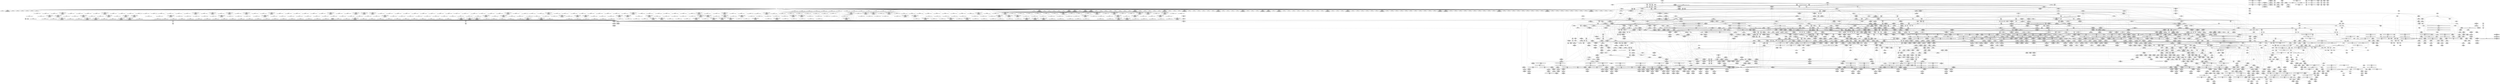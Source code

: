 digraph {
	CE0x42e1760 [shape=record,shape=Mrecord,label="{CE0x42e1760|12:_i32,_40:_%struct.super_block*,_56:_i8*,_:_CRE_196,197_}"]
	CE0x435d3f0 [shape=record,shape=Mrecord,label="{CE0x435d3f0|104:_%struct.inode*,_:_CRE_189,190_}"]
	CE0x42f50f0 [shape=record,shape=Mrecord,label="{CE0x42f50f0|12:_i32,_40:_%struct.super_block*,_56:_i8*,_:_CRE_301,302_}"]
	CE0x43bafa0 [shape=record,shape=Mrecord,label="{CE0x43bafa0|selinux_inode_setxattr:_sid52|security/selinux/hooks.c,3004}"]
	CE0x4324d30 [shape=record,shape=Mrecord,label="{CE0x4324d30|get_current:_tmp2}"]
	CE0x435b3e0 [shape=record,shape=Mrecord,label="{CE0x435b3e0|104:_%struct.inode*,_:_CRE_48,52_|*MultipleSource*|security/selinux/hooks.c,2937|Function::selinux_inode_setxattr&Arg::dentry::}"]
	CE0x4481cc0 [shape=record,shape=Mrecord,label="{CE0x4481cc0|inode_has_perm:_entry|*SummSource*}"]
	CE0x44b25b0 [shape=record,shape=Mrecord,label="{CE0x44b25b0|inode_has_perm:_tmp8|security/selinux/hooks.c,1611|*SummSource*}"]
	CE0x4305330 [shape=record,shape=Mrecord,label="{CE0x4305330|104:_%struct.inode*,_:_CRE_206,207_}"]
	CE0x42fa0a0 [shape=record,shape=Mrecord,label="{CE0x42fa0a0|12:_i32,_40:_%struct.super_block*,_56:_i8*,_:_CRE_609,610_}"]
	CE0x4419f00 [shape=record,shape=Mrecord,label="{CE0x4419f00|selinux_inode_setxattr:_tmp42|security/selinux/hooks.c,2964|*SummSource*}"]
	CE0x42f2a40 [shape=record,shape=Mrecord,label="{CE0x42f2a40|12:_i32,_40:_%struct.super_block*,_56:_i8*,_:_CRE_544,552_|*MultipleSource*|security/selinux/hooks.c,2938|*LoadInst*|security/selinux/hooks.c,2937}"]
	CE0x44810d0 [shape=record,shape=Mrecord,label="{CE0x44810d0|selinux_inode_setotherxattr:_tmp20|security/selinux/hooks.c,2917|*SummSink*}"]
	CE0x4326020 [shape=record,shape=Mrecord,label="{CE0x4326020|selinux_inode_setxattr:_if.end|*SummSink*}"]
	CE0x4355580 [shape=record,shape=Mrecord,label="{CE0x4355580|inode_has_perm:_tmp1|*SummSink*}"]
	CE0x4474730 [shape=record,shape=Mrecord,label="{CE0x4474730|inode_has_perm:_tmp3|*SummSink*}"]
	CE0x44a42c0 [shape=record,shape=Mrecord,label="{CE0x44a42c0|get_current:_bb|*SummSource*}"]
	CE0x43377d0 [shape=record,shape=Mrecord,label="{CE0x43377d0|12:_i32,_40:_%struct.super_block*,_56:_i8*,_:_CRE_886,887_}"]
	CE0x4328450 [shape=record,shape=Mrecord,label="{CE0x4328450|selinux_inode_setxattr:_newsid|security/selinux/hooks.c, 2941|*SummSource*}"]
	CE0x43d55a0 [shape=record,shape=Mrecord,label="{CE0x43d55a0|selinux_inode_setxattr:_tmp16|security/selinux/hooks.c,2948|*SummSink*}"]
	CE0x4358600 [shape=record,shape=Mrecord,label="{CE0x4358600|i64_3|*Constant*}"]
	CE0x442b590 [shape=record,shape=Mrecord,label="{CE0x442b590|selinux_inode_setxattr:_tmp59|security/selinux/hooks.c,2978|*SummSource*}"]
	CE0x442c810 [shape=record,shape=Mrecord,label="{CE0x442c810|i64*_getelementptr_inbounds_(_38_x_i64_,_38_x_i64_*___llvm_gcov_ctr236,_i64_0,_i64_25)|*Constant*|*SummSource*}"]
	CE0x430b010 [shape=record,shape=Mrecord,label="{CE0x430b010|104:_%struct.inode*,_:_CRE_307,308_}"]
	CE0x433bd20 [shape=record,shape=Mrecord,label="{CE0x433bd20|12:_i32,_40:_%struct.super_block*,_56:_i8*,_:_CRE_952,960_|*MultipleSource*|security/selinux/hooks.c,2938|*LoadInst*|security/selinux/hooks.c,2937}"]
	CE0x440da50 [shape=record,shape=Mrecord,label="{CE0x440da50|selinux_inode_setxattr:_sclass41|security/selinux/hooks.c,2993}"]
	CE0x44bdb30 [shape=record,shape=Mrecord,label="{CE0x44bdb30|inode_has_perm:_tmp12|security/selinux/hooks.c,1612}"]
	CE0x4489ae0 [shape=record,shape=Mrecord,label="{CE0x4489ae0|i64*_getelementptr_inbounds_(_25_x_i64_,_25_x_i64_*___llvm_gcov_ctr237,_i64_0,_i64_9)|*Constant*}"]
	CE0x4428af0 [shape=record,shape=Mrecord,label="{CE0x4428af0|selinux_inode_setxattr:_audit_size.0|*SummSource*}"]
	CE0x4486960 [shape=record,shape=Mrecord,label="{CE0x4486960|selinux_inode_setotherxattr:_bb|*SummSink*}"]
	CE0x4306d00 [shape=record,shape=Mrecord,label="{CE0x4306d00|12:_i32,_40:_%struct.super_block*,_56:_i8*,_:_CRE_64,72_|*MultipleSource*|security/selinux/hooks.c,2938|*LoadInst*|security/selinux/hooks.c,2937}"]
	CE0x42e2a00 [shape=record,shape=Mrecord,label="{CE0x42e2a00|12:_i32,_40:_%struct.super_block*,_56:_i8*,_:_CRE_207,208_}"]
	CE0x430ece0 [shape=record,shape=Mrecord,label="{CE0x430ece0|12:_i32,_40:_%struct.super_block*,_56:_i8*,_:_CRE_259,260_}"]
	CE0x44c5c30 [shape=record,shape=Mrecord,label="{CE0x44c5c30|inode_has_perm:_i_flags|security/selinux/hooks.c,1611|*SummSink*}"]
	CE0x43169f0 [shape=record,shape=Mrecord,label="{CE0x43169f0|12:_i32,_40:_%struct.super_block*,_56:_i8*,_:_CRE_581,582_}"]
	CE0x4473050 [shape=record,shape=Mrecord,label="{CE0x4473050|_call_void_mcount()_#3}"]
	CE0x42e5500 [shape=record,shape=Mrecord,label="{CE0x42e5500|12:_i32,_40:_%struct.super_block*,_56:_i8*,_:_CRE_120,128_|*MultipleSource*|security/selinux/hooks.c,2938|*LoadInst*|security/selinux/hooks.c,2937}"]
	CE0x4339f30 [shape=record,shape=Mrecord,label="{CE0x4339f30|12:_i32,_40:_%struct.super_block*,_56:_i8*,_:_CRE_916,917_}"]
	CE0x449b000 [shape=record,shape=Mrecord,label="{CE0x449b000|selinux_inode_setotherxattr:_tmp40|security/selinux/hooks.c,2925}"]
	CE0x430f550 [shape=record,shape=Mrecord,label="{CE0x430f550|selinux_inode_setxattr:_if.else30}"]
	CE0x44838a0 [shape=record,shape=Mrecord,label="{CE0x44838a0|i64*_getelementptr_inbounds_(_25_x_i64_,_25_x_i64_*___llvm_gcov_ctr237,_i64_0,_i64_0)|*Constant*|*SummSink*}"]
	CE0x4489570 [shape=record,shape=Mrecord,label="{CE0x4489570|selinux_inode_setotherxattr:_tobool6|security/selinux/hooks.c,2917|*SummSource*}"]
	CE0x435cfc0 [shape=record,shape=Mrecord,label="{CE0x435cfc0|current_sid:_tmp5|security/selinux/hooks.c,218|*SummSource*}"]
	CE0x4361cc0 [shape=record,shape=Mrecord,label="{CE0x4361cc0|12:_i32,_40:_%struct.super_block*,_56:_i8*,_:_CRE_614,615_}"]
	CE0x4303ba0 [shape=record,shape=Mrecord,label="{CE0x4303ba0|12:_i32,_40:_%struct.super_block*,_56:_i8*,_:_CRE_164,165_}"]
	CE0x441ae60 [shape=record,shape=Mrecord,label="{CE0x441ae60|i8*_getelementptr_inbounds_(_45_x_i8_,_45_x_i8_*_.str12,_i32_0,_i32_0)|*Constant*|*SummSource*}"]
	CE0x432d060 [shape=record,shape=Mrecord,label="{CE0x432d060|GLOBAL:_current_sid.__warned|Global_var:current_sid.__warned|*SummSink*}"]
	CE0x4434350 [shape=record,shape=Mrecord,label="{CE0x4434350|i32_21|*Constant*|*SummSink*}"]
	CE0x4433540 [shape=record,shape=Mrecord,label="{CE0x4433540|selinux_inode_setotherxattr:_tmp35|security/selinux/hooks.c,2922|*SummSource*}"]
	CE0x43e17a0 [shape=record,shape=Mrecord,label="{CE0x43e17a0|selinux_inode_setxattr:_tmp13|security/selinux/hooks.c,2947}"]
	CE0x4478a20 [shape=record,shape=Mrecord,label="{CE0x4478a20|i64*_getelementptr_inbounds_(_8_x_i64_,_8_x_i64_*___llvm_gcov_ctr154,_i64_0,_i64_2)|*Constant*|*SummSink*}"]
	CE0x432a8c0 [shape=record,shape=Mrecord,label="{CE0x432a8c0|104:_%struct.inode*,_:_CRE_164,165_}"]
	CE0x44818b0 [shape=record,shape=Mrecord,label="{CE0x44818b0|dentry_has_perm:_dentry1|security/selinux/hooks.c,1631}"]
	CE0x432a790 [shape=record,shape=Mrecord,label="{CE0x432a790|104:_%struct.inode*,_:_CRE_163,164_}"]
	CE0x43d0f10 [shape=record,shape=Mrecord,label="{CE0x43d0f10|selinux_inode_setxattr:_tmp22|security/selinux/hooks.c,2951|*SummSink*}"]
	CE0x43f0510 [shape=record,shape=Mrecord,label="{CE0x43f0510|selinux_inode_setxattr:_call36|security/selinux/hooks.c,2988|*SummSource*}"]
	CE0x44a0f90 [shape=record,shape=Mrecord,label="{CE0x44a0f90|GLOBAL:_dentry_has_perm|*Constant*|*SummSink*}"]
	CE0x43366c0 [shape=record,shape=Mrecord,label="{CE0x43366c0|12:_i32,_40:_%struct.super_block*,_56:_i8*,_:_CRE_873,874_}"]
	CE0x5485f20 [shape=record,shape=Mrecord,label="{CE0x5485f20|selinux_inode_setxattr:_if.else|*SummSink*}"]
	CE0x4402090 [shape=record,shape=Mrecord,label="{CE0x4402090|GLOBAL:_audit_log_n_untrustedstring|*Constant*}"]
	CE0x433f100 [shape=record,shape=Mrecord,label="{CE0x433f100|selinux_inode_setxattr:_audit_context|security/selinux/hooks.c,2981|*SummSource*}"]
	CE0x43ee870 [shape=record,shape=Mrecord,label="{CE0x43ee870|avc_has_perm:_requested|Function::avc_has_perm&Arg::requested::|*SummSource*}"]
	CE0x44b24a0 [shape=record,shape=Mrecord,label="{CE0x44b24a0|inode_has_perm:_tmp8|security/selinux/hooks.c,1611}"]
	CE0x44b8340 [shape=record,shape=Mrecord,label="{CE0x44b8340|inode_has_perm:_return}"]
	CE0x43e8840 [shape=record,shape=Mrecord,label="{CE0x43e8840|selinux_inode_setxattr:_tmp27|security/selinux/hooks.c,2957|*SummSink*}"]
	CE0x4477520 [shape=record,shape=Mrecord,label="{CE0x4477520|VOIDTB_TE_array:_GCR_.str68_private_unnamed_addr_constant_20_x_i8_c_security.capability_00_,_align_1:_elem_0:default:}"]
	CE0x43546e0 [shape=record,shape=Mrecord,label="{CE0x43546e0|12:_i32,_40:_%struct.super_block*,_56:_i8*,_:_CRE_153,154_}"]
	CE0x44008b0 [shape=record,shape=Mrecord,label="{CE0x44008b0|_call_void_(%struct.audit_buffer*,_i8*,_...)_audit_log_format(%struct.audit_buffer*_%call33,_i8*_getelementptr_inbounds_(_29_x_i8_,_29_x_i8_*_.str66,_i32_0,_i32_0))_#10,_!dbg_!27787|security/selinux/hooks.c,2982}"]
	CE0x43ee790 [shape=record,shape=Mrecord,label="{CE0x43ee790|_ret_i32_%retval.0,_!dbg_!27728|security/selinux/avc.c,775}"]
	CE0x445a640 [shape=record,shape=Mrecord,label="{CE0x445a640|selinux_inode_setxattr:_tmp87|security/selinux/hooks.c,3001|*SummSource*}"]
	CE0x4351d20 [shape=record,shape=Mrecord,label="{CE0x4351d20|selinux_inode_setxattr:_tmp25|security/selinux/hooks.c,2952|*SummSink*}"]
	CE0x4416e20 [shape=record,shape=Mrecord,label="{CE0x4416e20|selinux_inode_setxattr:_tmp38|security/selinux/hooks.c,2963|*SummSource*}"]
	CE0x442cd10 [shape=record,shape=Mrecord,label="{CE0x442cd10|selinux_inode_setxattr:_tmp61|security/selinux/hooks.c,2981}"]
	CE0x4308600 [shape=record,shape=Mrecord,label="{CE0x4308600|selinux_inode_setxattr:_tobool|security/selinux/hooks.c,2944|*SummSource*}"]
	CE0x4338e20 [shape=record,shape=Mrecord,label="{CE0x4338e20|12:_i32,_40:_%struct.super_block*,_56:_i8*,_:_CRE_903,904_}"]
	CE0x42fd560 [shape=record,shape=Mrecord,label="{CE0x42fd560|104:_%struct.inode*,_:_CRE_197,198_}"]
	CE0x4339c90 [shape=record,shape=Mrecord,label="{CE0x4339c90|12:_i32,_40:_%struct.super_block*,_56:_i8*,_:_CRE_914,915_}"]
	CE0x4301c70 [shape=record,shape=Mrecord,label="{CE0x4301c70|current_sid:_tmp13|security/selinux/hooks.c,218|*SummSource*}"]
	CE0x43ba8f0 [shape=record,shape=Mrecord,label="{CE0x43ba8f0|selinux_inode_setxattr:_tmp90|security/selinux/hooks.c,3003|*SummSource*}"]
	CE0x43a4f10 [shape=record,shape=Mrecord,label="{CE0x43a4f10|__validate_creds:_tobool|include/linux/cred.h,173}"]
	CE0x4441720 [shape=record,shape=Mrecord,label="{CE0x4441720|inode_has_perm:_tmp17|security/selinux/hooks.c,1617|*SummSink*}"]
	CE0x4440fa0 [shape=record,shape=Mrecord,label="{CE0x4440fa0|inode_has_perm:_sid3|security/selinux/hooks.c,1617}"]
	CE0x43ee360 [shape=record,shape=Mrecord,label="{CE0x43ee360|i32_128|*Constant*}"]
	CE0x448a650 [shape=record,shape=Mrecord,label="{CE0x448a650|i64*_getelementptr_inbounds_(_2_x_i64_,_2_x_i64_*___llvm_gcov_ctr98,_i64_0,_i64_0)|*Constant*|*SummSink*}"]
	CE0x42ef5c0 [shape=record,shape=Mrecord,label="{CE0x42ef5c0|104:_%struct.inode*,_:_CRE_240,248_|*MultipleSource*|security/selinux/hooks.c,2937|Function::selinux_inode_setxattr&Arg::dentry::}"]
	CE0x435da70 [shape=record,shape=Mrecord,label="{CE0x435da70|i32_1|*Constant*|*SummSink*}"]
	CE0x42fef90 [shape=record,shape=Mrecord,label="{CE0x42fef90|i64*_getelementptr_inbounds_(_2_x_i64_,_2_x_i64_*___llvm_gcov_ctr98,_i64_0,_i64_0)|*Constant*}"]
	CE0x4443130 [shape=record,shape=Mrecord,label="{CE0x4443130|_ret_i32_%retval.0,_!dbg_!27728|security/selinux/avc.c,775}"]
	CE0x4312110 [shape=record,shape=Mrecord,label="{CE0x4312110|12:_i32,_40:_%struct.super_block*,_56:_i8*,_:_CRE_183,184_}"]
	CE0x4361e10 [shape=record,shape=Mrecord,label="{CE0x4361e10|12:_i32,_40:_%struct.super_block*,_56:_i8*,_:_CRE_615,616_}"]
	CE0x43d0d50 [shape=record,shape=Mrecord,label="{CE0x43d0d50|selinux_inode_setxattr:_tmp22|security/selinux/hooks.c,2951|*SummSource*}"]
	CE0x44151b0 [shape=record,shape=Mrecord,label="{CE0x44151b0|i64_14|*Constant*}"]
	CE0x4354590 [shape=record,shape=Mrecord,label="{CE0x4354590|12:_i32,_40:_%struct.super_block*,_56:_i8*,_:_CRE_152,153_}"]
	CE0x440ce90 [shape=record,shape=Mrecord,label="{CE0x440ce90|selinux_inode_setxattr:_tmp70|security/selinux/hooks.c,2991|*SummSource*}"]
	CE0x43bbe10 [shape=record,shape=Mrecord,label="{CE0x43bbe10|i32_-1|*Constant*|*SummSource*}"]
	CE0x42e49e0 [shape=record,shape=Mrecord,label="{CE0x42e49e0|104:_%struct.inode*,_:_CRE_288,296_|*MultipleSource*|security/selinux/hooks.c,2937|Function::selinux_inode_setxattr&Arg::dentry::}"]
	CE0x43e60a0 [shape=record,shape=Mrecord,label="{CE0x43e60a0|selinux_inode_setxattr:_tmp47|*LoadInst*|security/selinux/hooks.c,2973}"]
	CE0x42fb1c0 [shape=record,shape=Mrecord,label="{CE0x42fb1c0|selinux_inode_setxattr:_call2|security/selinux/hooks.c,2945}"]
	CE0x42f1120 [shape=record,shape=Mrecord,label="{CE0x42f1120|selinux_inode_setxattr:_if.end15}"]
	CE0x43e2a60 [shape=record,shape=Mrecord,label="{CE0x43e2a60|selinux_inode_setxattr:_tobool22|security/selinux/hooks.c,2971|*SummSource*}"]
	CE0x4422f10 [shape=record,shape=Mrecord,label="{CE0x4422f10|selinux_inode_setxattr:_conv24|security/selinux/hooks.c,2973|*SummSink*}"]
	CE0x4474a00 [shape=record,shape=Mrecord,label="{CE0x4474a00|selinux_inode_setotherxattr:_tmp14|security/selinux/hooks.c,2915|*SummSource*}"]
	CE0x4418d90 [shape=record,shape=Mrecord,label="{CE0x4418d90|selinux_inode_setxattr:_tmp39|security/selinux/hooks.c,2964}"]
	CE0x42f77c0 [shape=record,shape=Mrecord,label="{CE0x42f77c0|104:_%struct.inode*,_:_CRE_184,185_}"]
	CE0x447e820 [shape=record,shape=Mrecord,label="{CE0x447e820|selinux_inode_setotherxattr:_tmp27|security/selinux/hooks.c,2919|*SummSink*}"]
	CE0x4432cb0 [shape=record,shape=Mrecord,label="{CE0x4432cb0|i64*_getelementptr_inbounds_(_25_x_i64_,_25_x_i64_*___llvm_gcov_ctr237,_i64_0,_i64_17)|*Constant*|*SummSink*}"]
	CE0x44b6d60 [shape=record,shape=Mrecord,label="{CE0x44b6d60|_call_void___invalid_creds(%struct.cred*_%cred,_i8*_%file,_i32_%line)_#10,_!dbg_!27721|include/linux/cred.h,174|*SummSource*}"]
	CE0x44b2720 [shape=record,shape=Mrecord,label="{CE0x44b2720|inode_has_perm:_tmp8|security/selinux/hooks.c,1611|*SummSink*}"]
	CE0x43e3470 [shape=record,shape=Mrecord,label="{CE0x43e3470|i64_17|*Constant*}"]
	CE0x4418770 [shape=record,shape=Mrecord,label="{CE0x4418770|i64_16|*Constant*|*SummSource*}"]
	CE0x440a760 [shape=record,shape=Mrecord,label="{CE0x440a760|selinux_inode_setxattr:_tmp70|security/selinux/hooks.c,2991|*SummSink*}"]
	CE0x44c2ed0 [shape=record,shape=Mrecord,label="{CE0x44c2ed0|__validate_creds:_lnot.ext|include/linux/cred.h,173|*SummSink*}"]
	CE0x44b3ac0 [shape=record,shape=Mrecord,label="{CE0x44b3ac0|__validate_creds:_lnot|include/linux/cred.h,173|*SummSource*}"]
	CE0x44bca50 [shape=record,shape=Mrecord,label="{CE0x44bca50|i64*_getelementptr_inbounds_(_5_x_i64_,_5_x_i64_*___llvm_gcov_ctr155,_i64_0,_i64_4)|*Constant*|*SummSource*}"]
	CE0x44af600 [shape=record,shape=Mrecord,label="{CE0x44af600|dentry_has_perm:_tmp4|*LoadInst*|security/selinux/hooks.c,1627|*SummSource*}"]
	CE0x4331570 [shape=record,shape=Mrecord,label="{CE0x4331570|current_sid:_tmp12|security/selinux/hooks.c,218|*SummSource*}"]
	CE0x4469f00 [shape=record,shape=Mrecord,label="{CE0x4469f00|current_sid:_tmp9|security/selinux/hooks.c,218|*SummSource*}"]
	CE0x43d3920 [shape=record,shape=Mrecord,label="{CE0x43d3920|i64*_getelementptr_inbounds_(_25_x_i64_,_25_x_i64_*___llvm_gcov_ctr237,_i64_0,_i64_16)|*Constant*|*SummSource*}"]
	CE0x446b6b0 [shape=record,shape=Mrecord,label="{CE0x446b6b0|current_sid:_land.lhs.true|*SummSource*}"]
	CE0x441f5a0 [shape=record,shape=Mrecord,label="{CE0x441f5a0|current_sid:_call4|security/selinux/hooks.c,218|*SummSource*}"]
	CE0x43e4ab0 [shape=record,shape=Mrecord,label="{CE0x43e4ab0|selinux_inode_setxattr:_tmp46|security/selinux/hooks.c,2971}"]
	CE0x44c5510 [shape=record,shape=Mrecord,label="{CE0x44c5510|_call_void___validate_creds(%struct.cred*_%cred,_i8*_getelementptr_inbounds_(_25_x_i8_,_25_x_i8_*_.str3,_i32_0,_i32_0),_i32_1609)_#10,_!dbg_!27719|security/selinux/hooks.c,1609|*SummSource*}"]
	CE0x42e5d40 [shape=record,shape=Mrecord,label="{CE0x42e5d40|12:_i32,_40:_%struct.super_block*,_56:_i8*,_:_CRE_139,140_}"]
	CE0x42e9450 [shape=record,shape=Mrecord,label="{CE0x42e9450|i1_true|*Constant*}"]
	CE0x430f740 [shape=record,shape=Mrecord,label="{CE0x430f740|selinux_inode_setxattr:_if.else30|*SummSink*}"]
	CE0x441e620 [shape=record,shape=Mrecord,label="{CE0x441e620|i64*_getelementptr_inbounds_(_11_x_i64_,_11_x_i64_*___llvm_gcov_ctr125,_i64_0,_i64_10)|*Constant*}"]
	CE0x43e2b90 [shape=record,shape=Mrecord,label="{CE0x43e2b90|dentry_has_perm:_u|security/selinux/hooks.c,1631|*SummSource*}"]
	CE0x432d920 [shape=record,shape=Mrecord,label="{CE0x432d920|selinux_inode_setotherxattr:_tmp32|security/selinux/hooks.c,2921|*SummSource*}"]
	CE0x44432b0 [shape=record,shape=Mrecord,label="{CE0x44432b0|avc_has_perm:_requested|Function::avc_has_perm&Arg::requested::}"]
	CE0x44ad310 [shape=record,shape=Mrecord,label="{CE0x44ad310|GLOBAL:_llvm.expect.i64|*Constant*|*SummSource*}"]
	CE0x4353f00 [shape=record,shape=Mrecord,label="{CE0x4353f00|12:_i32,_40:_%struct.super_block*,_56:_i8*,_:_CRE_147,148_}"]
	CE0x42e7b30 [shape=record,shape=Mrecord,label="{CE0x42e7b30|104:_%struct.inode*,_:_CRE_72,80_|*MultipleSource*|security/selinux/hooks.c,2937|Function::selinux_inode_setxattr&Arg::dentry::}"]
	CE0x44b2320 [shape=record,shape=Mrecord,label="{CE0x44b2320|cred_sid:_security|security/selinux/hooks.c,196}"]
	CE0x441e990 [shape=record,shape=Mrecord,label="{CE0x441e990|current_sid:_tmp19|security/selinux/hooks.c,218|*SummSink*}"]
	CE0x44ad4b0 [shape=record,shape=Mrecord,label="{CE0x44ad4b0|i64_0|*Constant*}"]
	CE0x4483b10 [shape=record,shape=Mrecord,label="{CE0x4483b10|selinux_inode_setotherxattr:_if.end17|*SummSource*}"]
	CE0x4458160 [shape=record,shape=Mrecord,label="{CE0x4458160|selinux_inode_setxattr:_tmp73|security/selinux/hooks.c,2995}"]
	CE0x434caa0 [shape=record,shape=Mrecord,label="{CE0x434caa0|selinux_inode_setotherxattr:_name|Function::selinux_inode_setotherxattr&Arg::name::}"]
	CE0x4427750 [shape=record,shape=Mrecord,label="{CE0x4427750|i64*_getelementptr_inbounds_(_38_x_i64_,_38_x_i64_*___llvm_gcov_ctr236,_i64_0,_i64_22)|*Constant*}"]
	CE0x42e30a0 [shape=record,shape=Mrecord,label="{CE0x42e30a0|12:_i32,_40:_%struct.super_block*,_56:_i8*,_:_CRE_224,232_|*MultipleSource*|security/selinux/hooks.c,2938|*LoadInst*|security/selinux/hooks.c,2937}"]
	CE0x44597d0 [shape=record,shape=Mrecord,label="{CE0x44597d0|selinux_inode_setxattr:_tobool43|security/selinux/hooks.c,2995}"]
	CE0x435f160 [shape=record,shape=Mrecord,label="{CE0x435f160|12:_i32,_40:_%struct.super_block*,_56:_i8*,_:_CRE_593,594_}"]
	CE0x43a03e0 [shape=record,shape=Mrecord,label="{CE0x43a03e0|i64*_getelementptr_inbounds_(_25_x_i64_,_25_x_i64_*___llvm_gcov_ctr237,_i64_0,_i64_6)|*Constant*|*SummSource*}"]
	CE0x4314b00 [shape=record,shape=Mrecord,label="{CE0x4314b00|selinux_inode_setotherxattr:_entry|*SummSink*}"]
	CE0x44330b0 [shape=record,shape=Mrecord,label="{CE0x44330b0|selinux_inode_setotherxattr:_tmp35|security/selinux/hooks.c,2922}"]
	CE0x42e2ca0 [shape=record,shape=Mrecord,label="{CE0x42e2ca0|12:_i32,_40:_%struct.super_block*,_56:_i8*,_:_CRE_208,210_|*MultipleSource*|security/selinux/hooks.c,2938|*LoadInst*|security/selinux/hooks.c,2937}"]
	CE0x43a5060 [shape=record,shape=Mrecord,label="{CE0x43a5060|selinux_inode_setotherxattr:_tmp25|security/selinux/hooks.c,2919}"]
	CE0x4467b90 [shape=record,shape=Mrecord,label="{CE0x4467b90|get_current:_tmp}"]
	CE0x44b7f50 [shape=record,shape=Mrecord,label="{CE0x44b7f50|__validate_creds:_conv|include/linux/cred.h,173|*SummSink*}"]
	CE0x432c7f0 [shape=record,shape=Mrecord,label="{CE0x432c7f0|12:_i32,_40:_%struct.super_block*,_56:_i8*,_:_CRE_274,275_}"]
	CE0x434e3f0 [shape=record,shape=Mrecord,label="{CE0x434e3f0|selinux_inode_setxattr:_tmp11|security/selinux/hooks.c,2947|*SummSink*}"]
	CE0x4421090 [shape=record,shape=Mrecord,label="{CE0x4421090|current_sid:_security|security/selinux/hooks.c,218|*SummSink*}"]
	CE0x4468040 [shape=record,shape=Mrecord,label="{CE0x4468040|current_sid:_bb|*SummSource*}"]
	CE0x449c7b0 [shape=record,shape=Mrecord,label="{CE0x449c7b0|selinux_inode_setotherxattr:_tmp42|*SummSource*}"]
	CE0x44a1cf0 [shape=record,shape=Mrecord,label="{CE0x44a1cf0|dentry_has_perm:_dentry|Function::dentry_has_perm&Arg::dentry::|*SummSource*}"]
	CE0x42eb000 [shape=record,shape=Mrecord,label="{CE0x42eb000|12:_i32,_40:_%struct.super_block*,_56:_i8*,_:_CRE_480,481_}"]
	CE0x4326650 [shape=record,shape=Mrecord,label="{CE0x4326650|104:_%struct.inode*,_:_CRE_112,144_|*MultipleSource*|security/selinux/hooks.c,2937|Function::selinux_inode_setxattr&Arg::dentry::}"]
	CE0x447c460 [shape=record,shape=Mrecord,label="{CE0x447c460|inode_has_perm:_lnot.ext|security/selinux/hooks.c,1611|*SummSink*}"]
	CE0x4415630 [shape=record,shape=Mrecord,label="{CE0x4415630|i64_13|*Constant*}"]
	CE0x432a3d0 [shape=record,shape=Mrecord,label="{CE0x432a3d0|current_sid:_tmp8|security/selinux/hooks.c,218}"]
	CE0x4309b00 [shape=record,shape=Mrecord,label="{CE0x4309b00|i64_1|*Constant*|*SummSource*}"]
	CE0x42fee00 [shape=record,shape=Mrecord,label="{CE0x42fee00|get_current:_tmp2|*SummSink*}"]
	CE0x4400a70 [shape=record,shape=Mrecord,label="{CE0x4400a70|_call_void_(%struct.audit_buffer*,_i8*,_...)_audit_log_format(%struct.audit_buffer*_%call33,_i8*_getelementptr_inbounds_(_29_x_i8_,_29_x_i8_*_.str66,_i32_0,_i32_0))_#10,_!dbg_!27787|security/selinux/hooks.c,2982|*SummSink*}"]
	CE0x4487110 [shape=record,shape=Mrecord,label="{CE0x4487110|dentry_has_perm:_type|security/selinux/hooks.c,1630|*SummSource*}"]
	CE0x445be20 [shape=record,shape=Mrecord,label="{CE0x445be20|i64*_getelementptr_inbounds_(_38_x_i64_,_38_x_i64_*___llvm_gcov_ctr236,_i64_0,_i64_36)|*Constant*|*SummSink*}"]
	CE0x4351320 [shape=record,shape=Mrecord,label="{CE0x4351320|GLOBAL:_current_sid|*Constant*|*SummSource*}"]
	CE0x43d5850 [shape=record,shape=Mrecord,label="{CE0x43d5850|selinux_inode_setxattr:_tmp17|security/selinux/hooks.c,2948}"]
	CE0x4311a80 [shape=record,shape=Mrecord,label="{CE0x4311a80|12:_i32,_40:_%struct.super_block*,_56:_i8*,_:_CRE_178,179_}"]
	CE0x43a1560 [shape=record,shape=Mrecord,label="{CE0x43a1560|inode_has_perm:_tmp|*SummSink*}"]
	CE0x42f2410 [shape=record,shape=Mrecord,label="{CE0x42f2410|12:_i32,_40:_%struct.super_block*,_56:_i8*,_:_CRE_528,536_|*MultipleSource*|security/selinux/hooks.c,2938|*LoadInst*|security/selinux/hooks.c,2937}"]
	CE0x43618d0 [shape=record,shape=Mrecord,label="{CE0x43618d0|12:_i32,_40:_%struct.super_block*,_56:_i8*,_:_CRE_611,612_}"]
	CE0x43a09a0 [shape=record,shape=Mrecord,label="{CE0x43a09a0|selinux_inode_setotherxattr:_tmp|*SummSink*}"]
	CE0x432c160 [shape=record,shape=Mrecord,label="{CE0x432c160|12:_i32,_40:_%struct.super_block*,_56:_i8*,_:_CRE_269,270_}"]
	CE0x44ad730 [shape=record,shape=Mrecord,label="{CE0x44ad730|cred_sid:_tmp1|*SummSink*}"]
	CE0x432fd70 [shape=record,shape=Mrecord,label="{CE0x432fd70|current_sid:_if.then|*SummSink*}"]
	CE0x42f5f60 [shape=record,shape=Mrecord,label="{CE0x42f5f60|12:_i32,_40:_%struct.super_block*,_56:_i8*,_:_CRE_472,473_}"]
	CE0x42eb150 [shape=record,shape=Mrecord,label="{CE0x42eb150|12:_i32,_40:_%struct.super_block*,_56:_i8*,_:_CRE_481,482_}"]
	CE0x44b4290 [shape=record,shape=Mrecord,label="{CE0x44b4290|__validate_creds:_tmp3|include/linux/cred.h,173}"]
	CE0x43b4e90 [shape=record,shape=Mrecord,label="{CE0x43b4e90|i32_16|*Constant*}"]
	CE0x4327ff0 [shape=record,shape=Mrecord,label="{CE0x4327ff0|104:_%struct.inode*,_:_CRE_174,175_}"]
	CE0x4400440 [shape=record,shape=Mrecord,label="{CE0x4400440|i32_1401|*Constant*}"]
	CE0x4443770 [shape=record,shape=Mrecord,label="{CE0x4443770|inode_has_perm:_retval.0|*SummSource*}"]
	CE0x430e3b0 [shape=record,shape=Mrecord,label="{CE0x430e3b0|12:_i32,_40:_%struct.super_block*,_56:_i8*,_:_CRE_252,253_}"]
	CE0x42fe1b0 [shape=record,shape=Mrecord,label="{CE0x42fe1b0|104:_%struct.inode*,_:_CRE_318,319_}"]
	CE0x4347ba0 [shape=record,shape=Mrecord,label="{CE0x4347ba0|i64_18|*Constant*|*SummSink*}"]
	CE0x43597e0 [shape=record,shape=Mrecord,label="{CE0x43597e0|_call_void_mcount()_#3}"]
	CE0x4356a20 [shape=record,shape=Mrecord,label="{CE0x4356a20|selinux_inode_setxattr:_if.then14|*SummSink*}"]
	CE0x4467820 [shape=record,shape=Mrecord,label="{CE0x4467820|get_current:_tmp}"]
	CE0x4423820 [shape=record,shape=Mrecord,label="{CE0x4423820|i64_19|*Constant*}"]
	CE0x43d6090 [shape=record,shape=Mrecord,label="{CE0x43d6090|selinux_inode_setxattr:_tmp18|security/selinux/hooks.c,2948|*SummSink*}"]
	CE0x43b8280 [shape=record,shape=Mrecord,label="{CE0x43b8280|selinux_inode_setxattr:_tmp84|security/selinux/hooks.c,3000}"]
	CE0x42f0f70 [shape=record,shape=Mrecord,label="{CE0x42f0f70|selinux_inode_setxattr:_if.then44|*SummSource*}"]
	CE0x43a01f0 [shape=record,shape=Mrecord,label="{CE0x43a01f0|i64*_getelementptr_inbounds_(_25_x_i64_,_25_x_i64_*___llvm_gcov_ctr237,_i64_0,_i64_6)|*Constant*}"]
	CE0x43d24c0 [shape=record,shape=Mrecord,label="{CE0x43d24c0|0:_i8,_8:_%struct.dentry*,_24:_%struct.selinux_audit_data*,_:_SCMRE_0,1_|*MultipleSource*|security/selinux/hooks.c,2954|security/selinux/hooks.c, 2940}"]
	CE0x4429ea0 [shape=record,shape=Mrecord,label="{CE0x4429ea0|selinux_inode_setxattr:_tmp57|security/selinux/hooks.c,2977|*SummSource*}"]
	CE0x4358080 [shape=record,shape=Mrecord,label="{CE0x4358080|current_sid:_tmp6|security/selinux/hooks.c,218|*SummSink*}"]
	CE0x43175c0 [shape=record,shape=Mrecord,label="{CE0x43175c0|12:_i32,_40:_%struct.super_block*,_56:_i8*,_:_CRE_590,591_}"]
	CE0x44a1300 [shape=record,shape=Mrecord,label="{CE0x44a1300|dentry_has_perm:_entry|*SummSink*}"]
	CE0x440c540 [shape=record,shape=Mrecord,label="{CE0x440c540|GLOBAL:_creds_are_invalid|*Constant*|*SummSource*}"]
	CE0x4441f40 [shape=record,shape=Mrecord,label="{CE0x4441f40|inode_has_perm:_call4|security/selinux/hooks.c,1617}"]
	CE0x4436530 [shape=record,shape=Mrecord,label="{CE0x4436530|cred_sid:_cred|Function::cred_sid&Arg::cred::|*SummSink*}"]
	CE0x4481820 [shape=record,shape=Mrecord,label="{CE0x4481820|dentry_has_perm:_call|security/selinux/hooks.c,1632}"]
	CE0x4336570 [shape=record,shape=Mrecord,label="{CE0x4336570|12:_i32,_40:_%struct.super_block*,_56:_i8*,_:_CRE_872,873_}"]
	CE0x43625f0 [shape=record,shape=Mrecord,label="{CE0x43625f0|12:_i32,_40:_%struct.super_block*,_56:_i8*,_:_CRE_621,622_}"]
	CE0x4351070 [shape=record,shape=Mrecord,label="{CE0x4351070|selinux_inode_setxattr:_call|security/selinux/hooks.c,2941|*SummSink*}"]
	CE0x44c3d90 [shape=record,shape=Mrecord,label="{CE0x44c3d90|i32_1609|*Constant*|*SummSource*}"]
	CE0x4363350 [shape=record,shape=Mrecord,label="{CE0x4363350|12:_i32,_40:_%struct.super_block*,_56:_i8*,_:_CRE_664,672_|*MultipleSource*|security/selinux/hooks.c,2938|*LoadInst*|security/selinux/hooks.c,2937}"]
	CE0x44bd000 [shape=record,shape=Mrecord,label="{CE0x44bd000|i64*_getelementptr_inbounds_(_5_x_i64_,_5_x_i64_*___llvm_gcov_ctr155,_i64_0,_i64_4)|*Constant*|*SummSink*}"]
	CE0x42e6c30 [shape=record,shape=Mrecord,label="{CE0x42e6c30|selinux_inode_setotherxattr:_tmp6|security/selinux/hooks.c,2915|*SummSink*}"]
	CE0x433b820 [shape=record,shape=Mrecord,label="{CE0x433b820|12:_i32,_40:_%struct.super_block*,_56:_i8*,_:_CRE_935,936_}"]
	CE0x43a41f0 [shape=record,shape=Mrecord,label="{CE0x43a41f0|selinux_inode_setotherxattr:_if.then12}"]
	CE0x4353620 [shape=record,shape=Mrecord,label="{CE0x4353620|selinux_inode_setotherxattr:_tmp6|security/selinux/hooks.c,2915}"]
	CE0x430b250 [shape=record,shape=Mrecord,label="{CE0x430b250|104:_%struct.inode*,_:_CRE_309,310_}"]
	CE0x43ea8e0 [shape=record,shape=Mrecord,label="{CE0x43ea8e0|selinux_inode_setxattr:_tmp29|security/selinux/hooks.c,2959}"]
	CE0x42e3be0 [shape=record,shape=Mrecord,label="{CE0x42e3be0|0:_i8,_:_GCMR_selinux_inode_setotherxattr.__warned_internal_global_i8_0,_section_.data.unlikely_,_align_1:_elem_0:default:}"]
	CE0x44679a0 [shape=record,shape=Mrecord,label="{CE0x44679a0|get_current:_tmp1|*SummSource*}"]
	CE0x430d070 [shape=record,shape=Mrecord,label="{CE0x430d070|12:_i32,_40:_%struct.super_block*,_56:_i8*,_:_CRE_298,299_}"]
	CE0x441d1b0 [shape=record,shape=Mrecord,label="{CE0x441d1b0|i64*_getelementptr_inbounds_(_11_x_i64_,_11_x_i64_*___llvm_gcov_ctr125,_i64_0,_i64_9)|*Constant*}"]
	CE0x4418c90 [shape=record,shape=Mrecord,label="{CE0x4418c90|i64_16|*Constant*|*SummSink*}"]
	CE0x4329ff0 [shape=record,shape=Mrecord,label="{CE0x4329ff0|104:_%struct.inode*,_:_CRE_160,161_}"]
	CE0x42f9f50 [shape=record,shape=Mrecord,label="{CE0x42f9f50|12:_i32,_40:_%struct.super_block*,_56:_i8*,_:_CRE_608,609_}"]
	CE0x43ca4a0 [shape=record,shape=Mrecord,label="{CE0x43ca4a0|selinux_inode_setxattr:_tmp12|security/selinux/hooks.c,2947}"]
	CE0x4482c70 [shape=record,shape=Mrecord,label="{CE0x4482c70|dentry_has_perm:_tmp1}"]
	CE0x44bbbb0 [shape=record,shape=Mrecord,label="{CE0x44bbbb0|i32_1|*Constant*}"]
	CE0x44b8170 [shape=record,shape=Mrecord,label="{CE0x44b8170|__validate_creds:_conv|include/linux/cred.h,173}"]
	CE0x43559d0 [shape=record,shape=Mrecord,label="{CE0x43559d0|selinux_inode_setxattr:_if.then50}"]
	CE0x43a8230 [shape=record,shape=Mrecord,label="{CE0x43a8230|i64_14|*Constant*}"]
	CE0x43e8440 [shape=record,shape=Mrecord,label="{CE0x43e8440|selinux_inode_setxattr:_tmp27|security/selinux/hooks.c,2957}"]
	CE0x447f4a0 [shape=record,shape=Mrecord,label="{CE0x447f4a0|dentry_has_perm:_bb}"]
	CE0x42f8a40 [shape=record,shape=Mrecord,label="{CE0x42f8a40|104:_%struct.inode*,_:_CRE_221,222_}"]
	CE0x43a7650 [shape=record,shape=Mrecord,label="{CE0x43a7650|get_current:_tmp1|*SummSink*}"]
	CE0x43d89d0 [shape=record,shape=Mrecord,label="{CE0x43d89d0|selinux_inode_setxattr:_and|security/selinux/hooks.c,2948|*SummSink*}"]
	CE0x42f7a20 [shape=record,shape=Mrecord,label="{CE0x42f7a20|104:_%struct.inode*,_:_CRE_186,187_}"]
	CE0x43299e0 [shape=record,shape=Mrecord,label="{CE0x43299e0|selinux_inode_setxattr:_if.end31|*SummSource*}"]
	CE0x43399f0 [shape=record,shape=Mrecord,label="{CE0x43399f0|12:_i32,_40:_%struct.super_block*,_56:_i8*,_:_CRE_912,913_}"]
	CE0x430dd20 [shape=record,shape=Mrecord,label="{CE0x430dd20|12:_i32,_40:_%struct.super_block*,_56:_i8*,_:_CRE_247,248_}"]
	CE0x4324ef0 [shape=record,shape=Mrecord,label="{CE0x4324ef0|selinux_inode_setxattr:_if.then5}"]
	CE0x4301950 [shape=record,shape=Mrecord,label="{CE0x4301950|12:_i32,_40:_%struct.super_block*,_56:_i8*,_:_CRE_476,477_}"]
	CE0x42fb4f0 [shape=record,shape=Mrecord,label="{CE0x42fb4f0|selinux_inode_setxattr:_call2|security/selinux/hooks.c,2945|*SummSink*}"]
	CE0x4303a50 [shape=record,shape=Mrecord,label="{CE0x4303a50|12:_i32,_40:_%struct.super_block*,_56:_i8*,_:_CRE_163,164_}"]
	CE0x43eefe0 [shape=record,shape=Mrecord,label="{CE0x43eefe0|_ret_i32_%retval.0,_!dbg_!27728|security/selinux/avc.c,775|*SummSource*}"]
	CE0x43b8ac0 [shape=record,shape=Mrecord,label="{CE0x43b8ac0|selinux_inode_setxattr:_tmp85|security/selinux/hooks.c,3000|*SummSink*}"]
	CE0x44b1090 [shape=record,shape=Mrecord,label="{CE0x44b1090|_ret_i32_%tmp6,_!dbg_!27716|security/selinux/hooks.c,197|*SummSink*}"]
	CE0x4483bf0 [shape=record,shape=Mrecord,label="{CE0x4483bf0|selinux_inode_setotherxattr:_if.end17|*SummSink*}"]
	CE0x435caa0 [shape=record,shape=Mrecord,label="{CE0x435caa0|_call_void_mcount()_#3|*SummSink*}"]
	CE0x445a9b0 [shape=record,shape=Mrecord,label="{CE0x445a9b0|selinux_inode_setxattr:_tmp88|security/selinux/hooks.c,3003|*SummSource*}"]
	CE0x43d91d0 [shape=record,shape=Mrecord,label="{CE0x43d91d0|i64_5|*Constant*}"]
	CE0x43a2a00 [shape=record,shape=Mrecord,label="{CE0x43a2a00|__validate_creds:_bb}"]
	CE0x43b88c0 [shape=record,shape=Mrecord,label="{CE0x43b88c0|selinux_inode_setxattr:_tmp85|security/selinux/hooks.c,3000|*SummSource*}"]
	CE0x4338790 [shape=record,shape=Mrecord,label="{CE0x4338790|12:_i32,_40:_%struct.super_block*,_56:_i8*,_:_CRE_898,899_}"]
	CE0x44ab3a0 [shape=record,shape=Mrecord,label="{CE0x44ab3a0|__validate_creds:_tmp|*SummSink*}"]
	CE0x443a390 [shape=record,shape=Mrecord,label="{CE0x443a390|inode_has_perm:_tmp19|security/selinux/hooks.c,1618|*SummSource*}"]
	CE0x4354440 [shape=record,shape=Mrecord,label="{CE0x4354440|12:_i32,_40:_%struct.super_block*,_56:_i8*,_:_CRE_151,152_}"]
	CE0x44c4d30 [shape=record,shape=Mrecord,label="{CE0x44c4d30|inode_has_perm:_tobool2|security/selinux/hooks.c,1611|*SummSink*}"]
	CE0x434af20 [shape=record,shape=Mrecord,label="{CE0x434af20|selinux_inode_setxattr:_tmp62|security/selinux/hooks.c,2981|*SummSink*}"]
	CE0x43ef7c0 [shape=record,shape=Mrecord,label="{CE0x43ef7c0|selinux_inode_setxattr:_u|security/selinux/hooks.c,2955}"]
	CE0x43ec020 [shape=record,shape=Mrecord,label="{CE0x43ec020|selinux_inode_setxattr:_sclass|security/selinux/hooks.c,2957}"]
	CE0x4336ff0 [shape=record,shape=Mrecord,label="{CE0x4336ff0|12:_i32,_40:_%struct.super_block*,_56:_i8*,_:_CRE_880,881_}"]
	CE0x42f3400 [shape=record,shape=Mrecord,label="{CE0x42f3400|12:_i32,_40:_%struct.super_block*,_56:_i8*,_:_CRE_557,558_}"]
	CE0x4456cd0 [shape=record,shape=Mrecord,label="{CE0x4456cd0|i64*_getelementptr_inbounds_(_38_x_i64_,_38_x_i64_*___llvm_gcov_ctr236,_i64_0,_i64_32)|*Constant*|*SummSource*}"]
	CE0x42e2610 [shape=record,shape=Mrecord,label="{CE0x42e2610|12:_i32,_40:_%struct.super_block*,_56:_i8*,_:_CRE_204,205_}"]
	CE0x445b1c0 [shape=record,shape=Mrecord,label="{CE0x445b1c0|selinux_inode_setxattr:_tmp83|security/selinux/hooks.c,3000|*SummSource*}"]
	CE0x445c6a0 [shape=record,shape=Mrecord,label="{CE0x445c6a0|selinux_inode_setxattr:_tmp89|security/selinux/hooks.c,3003|*SummSource*}"]
	CE0x4429330 [shape=record,shape=Mrecord,label="{CE0x4429330|i64*_getelementptr_inbounds_(_38_x_i64_,_38_x_i64_*___llvm_gcov_ctr236,_i64_0,_i64_23)|*Constant*}"]
	CE0x4339b40 [shape=record,shape=Mrecord,label="{CE0x4339b40|12:_i32,_40:_%struct.super_block*,_56:_i8*,_:_CRE_913,914_}"]
	CE0x434c540 [shape=record,shape=Mrecord,label="{CE0x434c540|i64_0|*Constant*}"]
	CE0x43551b0 [shape=record,shape=Mrecord,label="{CE0x43551b0|104:_%struct.inode*,_:_CRE_167,168_}"]
	CE0x43ba750 [shape=record,shape=Mrecord,label="{CE0x43ba750|selinux_inode_setxattr:_sid52|security/selinux/hooks.c,3004|*SummSink*}"]
	CE0x42efc40 [shape=record,shape=Mrecord,label="{CE0x42efc40|selinux_inode_setxattr:_if.then21}"]
	CE0x4458e00 [shape=record,shape=Mrecord,label="{CE0x4458e00|selinux_inode_setxattr:_call42|security/selinux/hooks.c,2993|*SummSink*}"]
	CE0x43d4930 [shape=record,shape=Mrecord,label="{CE0x43d4930|i64*_getelementptr_inbounds_(_25_x_i64_,_25_x_i64_*___llvm_gcov_ctr237,_i64_0,_i64_17)|*Constant*}"]
	CE0x44ad040 [shape=record,shape=Mrecord,label="{CE0x44ad040|__validate_creds:_lnot|include/linux/cred.h,173}"]
	CE0x43078f0 [shape=record,shape=Mrecord,label="{CE0x43078f0|12:_i32,_40:_%struct.super_block*,_56:_i8*,_:_CRE_104,112_|*MultipleSource*|security/selinux/hooks.c,2938|*LoadInst*|security/selinux/hooks.c,2937}"]
	CE0x44119b0 [shape=record,shape=Mrecord,label="{CE0x44119b0|selinux_inode_setxattr:_size|Function::selinux_inode_setxattr&Arg::size::|*SummSource*}"]
	CE0x4416cf0 [shape=record,shape=Mrecord,label="{CE0x4416cf0|selinux_inode_setxattr:_tmp38|security/selinux/hooks.c,2963}"]
	CE0x449a420 [shape=record,shape=Mrecord,label="{CE0x449a420|selinux_inode_setotherxattr:_tmp38|security/selinux/hooks.c,2922}"]
	CE0x4403690 [shape=record,shape=Mrecord,label="{CE0x4403690|selinux_inode_setxattr:_tmp63|security/selinux/hooks.c,2988|*SummSink*}"]
	CE0x434dde0 [shape=record,shape=Mrecord,label="{CE0x434dde0|selinux_inode_setxattr:_i_sb|security/selinux/hooks.c,2947|*SummSource*}"]
	CE0x43001e0 [shape=record,shape=Mrecord,label="{CE0x43001e0|12:_i32,_40:_%struct.super_block*,_56:_i8*,_:_CRE_392,400_|*MultipleSource*|security/selinux/hooks.c,2938|*LoadInst*|security/selinux/hooks.c,2937}"]
	CE0x447c950 [shape=record,shape=Mrecord,label="{CE0x447c950|get_current:_tmp4|./arch/x86/include/asm/current.h,14}"]
	CE0x4483710 [shape=record,shape=Mrecord,label="{CE0x4483710|i64*_getelementptr_inbounds_(_2_x_i64_,_2_x_i64_*___llvm_gcov_ctr153,_i64_0,_i64_0)|*Constant*}"]
	CE0x4411810 [shape=record,shape=Mrecord,label="{CE0x4411810|0:_i8,_array:_CRE:_elem_0:default:}"]
	CE0x434c210 [shape=record,shape=Mrecord,label="{CE0x434c210|selinux_inode_setxattr:_tmp5|security/selinux/hooks.c,2944|*SummSink*}"]
	CE0x44bddb0 [shape=record,shape=Mrecord,label="{CE0x44bddb0|GLOBAL:_llvm.expect.i64|*Constant*}"]
	CE0x42e1610 [shape=record,shape=Mrecord,label="{CE0x42e1610|12:_i32,_40:_%struct.super_block*,_56:_i8*,_:_CRE_195,196_}"]
	CE0x430d310 [shape=record,shape=Mrecord,label="{CE0x430d310|12:_i32,_40:_%struct.super_block*,_56:_i8*,_:_CRE_300,301_}"]
	CE0x4362d90 [shape=record,shape=Mrecord,label="{CE0x4362d90|12:_i32,_40:_%struct.super_block*,_56:_i8*,_:_CRE_640,648_|*MultipleSource*|security/selinux/hooks.c,2938|*LoadInst*|security/selinux/hooks.c,2937}"]
	CE0x432eb20 [shape=record,shape=Mrecord,label="{CE0x432eb20|GLOBAL:___llvm_gcov_ctr125|Global_var:__llvm_gcov_ctr125|*SummSink*}"]
	CE0x4411880 [shape=record,shape=Mrecord,label="{CE0x4411880|selinux_inode_setxattr:_size|Function::selinux_inode_setxattr&Arg::size::}"]
	CE0x4341130 [shape=record,shape=Mrecord,label="{CE0x4341130|selinux_inode_setxattr:_u|security/selinux/hooks.c,2955|*SummSink*}"]
	CE0x44740e0 [shape=record,shape=Mrecord,label="{CE0x44740e0|selinux_inode_setotherxattr:_tmp1|*SummSource*}"]
	CE0x42f85b0 [shape=record,shape=Mrecord,label="{CE0x42f85b0|104:_%struct.inode*,_:_CRE_217,218_}"]
	CE0x4423ac0 [shape=record,shape=Mrecord,label="{CE0x4423ac0|i64_19|*Constant*|*SummSink*}"]
	CE0x4351220 [shape=record,shape=Mrecord,label="{CE0x4351220|GLOBAL:_current_sid|*Constant*}"]
	CE0x42e95b0 [shape=record,shape=Mrecord,label="{CE0x42e95b0|i1_true|*Constant*|*SummSource*}"]
	CE0x44bb8c0 [shape=record,shape=Mrecord,label="{CE0x44bb8c0|cred_sid:_tmp4|*LoadInst*|security/selinux/hooks.c,196|*SummSink*}"]
	CE0x42ec430 [shape=record,shape=Mrecord,label="{CE0x42ec430|12:_i32,_40:_%struct.super_block*,_56:_i8*,_:_CRE_512,520_|*MultipleSource*|security/selinux/hooks.c,2938|*LoadInst*|security/selinux/hooks.c,2937}"]
	CE0x4478e20 [shape=record,shape=Mrecord,label="{CE0x4478e20|selinux_inode_setotherxattr:_tmp|*SummSource*}"]
	CE0x4486d30 [shape=record,shape=Mrecord,label="{CE0x4486d30|i8_10|*Constant*}"]
	CE0x4325020 [shape=record,shape=Mrecord,label="{CE0x4325020|selinux_inode_setxattr:_if.then5|*SummSource*}"]
	CE0x43a24c0 [shape=record,shape=Mrecord,label="{CE0x43a24c0|selinux_inode_setotherxattr:_tmp2}"]
	CE0x42e7950 [shape=record,shape=Mrecord,label="{CE0x42e7950|104:_%struct.inode*,_:_CRE_64,72_|*MultipleSource*|security/selinux/hooks.c,2937|Function::selinux_inode_setxattr&Arg::dentry::}"]
	CE0x4335380 [shape=record,shape=Mrecord,label="{CE0x4335380|12:_i32,_40:_%struct.super_block*,_56:_i8*,_:_CRE_840,848_|*MultipleSource*|security/selinux/hooks.c,2938|*LoadInst*|security/selinux/hooks.c,2937}"]
	CE0x4361a20 [shape=record,shape=Mrecord,label="{CE0x4361a20|12:_i32,_40:_%struct.super_block*,_56:_i8*,_:_CRE_612,613_}"]
	CE0x4411030 [shape=record,shape=Mrecord,label="{CE0x4411030|selinux_inode_setxattr:_tmp34|security/selinux/hooks.c,2960}"]
	CE0x4412650 [shape=record,shape=Mrecord,label="{CE0x4412650|selinux_inode_setxattr:_call17|security/selinux/hooks.c,2962|*SummSource*}"]
	CE0x4305db0 [shape=record,shape=Mrecord,label="{CE0x4305db0|104:_%struct.inode*,_:_CRE_210,211_}"]
	CE0x441f9b0 [shape=record,shape=Mrecord,label="{CE0x441f9b0|GLOBAL:_get_current|*Constant*}"]
	CE0x4337680 [shape=record,shape=Mrecord,label="{CE0x4337680|12:_i32,_40:_%struct.super_block*,_56:_i8*,_:_CRE_885,886_}"]
	CE0x4467170 [shape=record,shape=Mrecord,label="{CE0x4467170|current_sid:_if.end}"]
	CE0x44adaf0 [shape=record,shape=Mrecord,label="{CE0x44adaf0|i64*_getelementptr_inbounds_(_8_x_i64_,_8_x_i64_*___llvm_gcov_ctr154,_i64_0,_i64_0)|*Constant*}"]
	CE0x4347480 [shape=record,shape=Mrecord,label="{CE0x4347480|selinux_inode_setxattr:_tobool22|security/selinux/hooks.c,2971|*SummSink*}"]
	CE0x4359230 [shape=record,shape=Mrecord,label="{CE0x4359230|selinux_inode_setxattr:_dentry|Function::selinux_inode_setxattr&Arg::dentry::}"]
	CE0x42f74e0 [shape=record,shape=Mrecord,label="{CE0x42f74e0|selinux_inode_setxattr:_tmp6|security/selinux/hooks.c,2944|*SummSink*}"]
	CE0x4357d70 [shape=record,shape=Mrecord,label="{CE0x4357d70|current_sid:_tmp6|security/selinux/hooks.c,218}"]
	CE0x44787e0 [shape=record,shape=Mrecord,label="{CE0x44787e0|selinux_inode_setotherxattr:_tmp16|security/selinux/hooks.c,2915|*SummSource*}"]
	CE0x433d2d0 [shape=record,shape=Mrecord,label="{CE0x433d2d0|12:_i32,_40:_%struct.super_block*,_56:_i8*,_:_CRE_1000,1008_|*MultipleSource*|security/selinux/hooks.c,2938|*LoadInst*|security/selinux/hooks.c,2937}"]
	CE0x432a9f0 [shape=record,shape=Mrecord,label="{CE0x432a9f0|104:_%struct.inode*,_:_CRE_165,166_}"]
	CE0x43ea9b0 [shape=record,shape=Mrecord,label="{CE0x43ea9b0|selinux_inode_setxattr:_tmp29|security/selinux/hooks.c,2959|*SummSource*}"]
	CE0x4402410 [shape=record,shape=Mrecord,label="{CE0x4402410|GLOBAL:_audit_log_n_untrustedstring|*Constant*|*SummSink*}"]
	CE0x432b980 [shape=record,shape=Mrecord,label="{CE0x432b980|12:_i32,_40:_%struct.super_block*,_56:_i8*,_:_CRE_263,264_}"]
	CE0x4317710 [shape=record,shape=Mrecord,label="{CE0x4317710|12:_i32,_40:_%struct.super_block*,_56:_i8*,_:_CRE_591,592_}"]
	CE0x432dac0 [shape=record,shape=Mrecord,label="{CE0x432dac0|selinux_inode_setotherxattr:_tmp28|security/selinux/hooks.c,2920|*SummSink*}"]
	CE0x4486ae0 [shape=record,shape=Mrecord,label="{CE0x4486ae0|selinux_inode_setotherxattr:_if.then15}"]
	CE0x43d63d0 [shape=record,shape=Mrecord,label="{CE0x43d63d0|i64*_getelementptr_inbounds_(_38_x_i64_,_38_x_i64_*___llvm_gcov_ctr236,_i64_0,_i64_6)|*Constant*}"]
	CE0x44420e0 [shape=record,shape=Mrecord,label="{CE0x44420e0|inode_has_perm:_tmp18|security/selinux/hooks.c,1617|*SummSink*}"]
	CE0x43d6b00 [shape=record,shape=Mrecord,label="{CE0x43d6b00|selinux_inode_setxattr:_tmp19|security/selinux/hooks.c,2949|*SummSource*}"]
	CE0x4479580 [shape=record,shape=Mrecord,label="{CE0x4479580|selinux_inode_setotherxattr:_tmp15|security/selinux/hooks.c,2915}"]
	CE0x4423e90 [shape=record,shape=Mrecord,label="{CE0x4423e90|selinux_inode_setxattr:_tmp48|security/selinux/hooks.c,2973}"]
	CE0x430a140 [shape=record,shape=Mrecord,label="{CE0x430a140|inode_has_perm:_lnot1|security/selinux/hooks.c,1611|*SummSink*}"]
	CE0x4328120 [shape=record,shape=Mrecord,label="{CE0x4328120|104:_%struct.inode*,_:_CRE_175,176_}"]
	CE0x43a5990 [shape=record,shape=Mrecord,label="{CE0x43a5990|i64*_getelementptr_inbounds_(_2_x_i64_,_2_x_i64_*___llvm_gcov_ctr153,_i64_0,_i64_1)|*Constant*|*SummSource*}"]
	CE0x433d020 [shape=record,shape=Mrecord,label="{CE0x433d020|12:_i32,_40:_%struct.super_block*,_56:_i8*,_:_CRE_988,992_|*MultipleSource*|security/selinux/hooks.c,2938|*LoadInst*|security/selinux/hooks.c,2937}"]
	CE0x43586e0 [shape=record,shape=Mrecord,label="{CE0x43586e0|i64_3|*Constant*|*SummSource*}"]
	CE0x4402e70 [shape=record,shape=Mrecord,label="{CE0x4402e70|GLOBAL:_audit_log_end|*Constant*|*SummSource*}"]
	CE0x4437ac0 [shape=record,shape=Mrecord,label="{CE0x4437ac0|cred_sid:_bb|*SummSource*}"]
	CE0x44c3940 [shape=record,shape=Mrecord,label="{CE0x44c3940|cred_sid:_tmp3|*SummSink*}"]
	CE0x446b050 [shape=record,shape=Mrecord,label="{CE0x446b050|current_sid:_tmp10|security/selinux/hooks.c,218|*SummSource*}"]
	CE0x4478d40 [shape=record,shape=Mrecord,label="{CE0x4478d40|selinux_inode_setotherxattr:_tmp}"]
	CE0x442e830 [shape=record,shape=Mrecord,label="{CE0x442e830|get_current:_entry|*SummSink*}"]
	CE0x44b6530 [shape=record,shape=Mrecord,label="{CE0x44b6530|__validate_creds:_tmp6|include/linux/cred.h,174|*SummSink*}"]
	CE0x4316210 [shape=record,shape=Mrecord,label="{CE0x4316210|12:_i32,_40:_%struct.super_block*,_56:_i8*,_:_CRE_575,576_}"]
	CE0x447b310 [shape=record,shape=Mrecord,label="{CE0x447b310|i64_1|*Constant*}"]
	CE0x4302c40 [shape=record,shape=Mrecord,label="{CE0x4302c40|selinux_inode_setxattr:_if.then8}"]
	CE0x430c740 [shape=record,shape=Mrecord,label="{CE0x430c740|12:_i32,_40:_%struct.super_block*,_56:_i8*,_:_CRE_291,292_}"]
	CE0x4436460 [shape=record,shape=Mrecord,label="{CE0x4436460|cred_sid:_cred|Function::cred_sid&Arg::cred::|*SummSource*}"]
	CE0x4314dd0 [shape=record,shape=Mrecord,label="{CE0x4314dd0|selinux_inode_setotherxattr:_dentry|Function::selinux_inode_setotherxattr&Arg::dentry::|*SummSource*}"]
	CE0x4353870 [shape=record,shape=Mrecord,label="{CE0x4353870|selinux_inode_setotherxattr:_tmp6|security/selinux/hooks.c,2915|*SummSource*}"]
	CE0x4442250 [shape=record,shape=Mrecord,label="{CE0x4442250|avc_has_perm:_tsid|Function::avc_has_perm&Arg::tsid::}"]
	CE0x4305590 [shape=record,shape=Mrecord,label="{CE0x4305590|104:_%struct.inode*,_:_CRE_208,209_}"]
	CE0x42e8510 [shape=record,shape=Mrecord,label="{CE0x42e8510|_call_void_mcount()_#3|*SummSource*}"]
	CE0x4313480 [shape=record,shape=Mrecord,label="{CE0x4313480|GLOBAL:___llvm_gcov_ctr236|Global_var:__llvm_gcov_ctr236|*SummSource*}"]
	CE0x434a150 [shape=record,shape=Mrecord,label="{CE0x434a150|i64_8|*Constant*}"]
	CE0x44363f0 [shape=record,shape=Mrecord,label="{CE0x44363f0|cred_sid:_cred|Function::cred_sid&Arg::cred::}"]
	CE0x446bc60 [shape=record,shape=Mrecord,label="{CE0x446bc60|cred_sid:_tmp2|*SummSink*}"]
	CE0x43ff720 [shape=record,shape=Mrecord,label="{CE0x43ff720|GLOBAL:_audit_log_start|*Constant*|*SummSink*}"]
	CE0x43592d0 [shape=record,shape=Mrecord,label="{CE0x43592d0|selinux_inode_setxattr:_dentry|Function::selinux_inode_setxattr&Arg::dentry::|*SummSource*}"]
	CE0x43144f0 [shape=record,shape=Mrecord,label="{CE0x43144f0|GLOBAL:_selinux_inode_setotherxattr|*Constant*|*SummSource*}"]
	CE0x432c940 [shape=record,shape=Mrecord,label="{CE0x432c940|12:_i32,_40:_%struct.super_block*,_56:_i8*,_:_CRE_275,276_}"]
	CE0x4313af0 [shape=record,shape=Mrecord,label="{CE0x4313af0|i64*_getelementptr_inbounds_(_38_x_i64_,_38_x_i64_*___llvm_gcov_ctr236,_i64_0,_i64_3)|*Constant*|*SummSource*}"]
	CE0x432b5e0 [shape=record,shape=Mrecord,label="{CE0x432b5e0|current_sid:_tmp3|*SummSource*}"]
	CE0x4328f30 [shape=record,shape=Mrecord,label="{CE0x4328f30|104:_%struct.inode*,_:_CRE_156,157_}"]
	CE0x4478db0 [shape=record,shape=Mrecord,label="{CE0x4478db0|COLLAPSED:_GCMRE___llvm_gcov_ctr237_internal_global_25_x_i64_zeroinitializer:_elem_0:default:}"]
	CE0x44c3fe0 [shape=record,shape=Mrecord,label="{CE0x44c3fe0|__validate_creds:_line|Function::__validate_creds&Arg::line::|*SummSink*}"]
	CE0x42ec640 [shape=record,shape=Mrecord,label="{CE0x42ec640|12:_i32,_40:_%struct.super_block*,_56:_i8*,_:_CRE_520,528_|*MultipleSource*|security/selinux/hooks.c,2938|*LoadInst*|security/selinux/hooks.c,2937}"]
	CE0x43b9690 [shape=record,shape=Mrecord,label="{CE0x43b9690|GLOBAL:_security_validate_transition|*Constant*}"]
	CE0x440c4d0 [shape=record,shape=Mrecord,label="{CE0x440c4d0|i1_true|*Constant*}"]
	CE0x4423950 [shape=record,shape=Mrecord,label="{CE0x4423950|i64_19|*Constant*|*SummSource*}"]
	CE0x43f01a0 [shape=record,shape=Mrecord,label="{CE0x43f01a0|selinux_inode_setxattr:_tmp64|security/selinux/hooks.c,2988|*SummSource*}"]
	CE0x4332b90 [shape=record,shape=Mrecord,label="{CE0x4332b90|i8_1|*Constant*|*SummSource*}"]
	CE0x4479a40 [shape=record,shape=Mrecord,label="{CE0x4479a40|__validate_creds:_entry}"]
	CE0x430be10 [shape=record,shape=Mrecord,label="{CE0x430be10|12:_i32,_40:_%struct.super_block*,_56:_i8*,_:_CRE_284,285_}"]
	CE0x4429450 [shape=record,shape=Mrecord,label="{CE0x4429450|i64*_getelementptr_inbounds_(_38_x_i64_,_38_x_i64_*___llvm_gcov_ctr236,_i64_0,_i64_23)|*Constant*|*SummSource*}"]
	CE0x44852c0 [shape=record,shape=Mrecord,label="{CE0x44852c0|selinux_inode_setotherxattr:_do.end}"]
	CE0x42ee6c0 [shape=record,shape=Mrecord,label="{CE0x42ee6c0|104:_%struct.inode*,_:_CRE_16,24_|*MultipleSource*|security/selinux/hooks.c,2937|Function::selinux_inode_setxattr&Arg::dentry::}"]
	CE0x430da80 [shape=record,shape=Mrecord,label="{CE0x430da80|12:_i32,_40:_%struct.super_block*,_56:_i8*,_:_CRE_245,246_}"]
	CE0x442c0b0 [shape=record,shape=Mrecord,label="{CE0x442c0b0|selinux_inode_setxattr:_audit_size.1|*SummSink*}"]
	CE0x44000b0 [shape=record,shape=Mrecord,label="{CE0x44000b0|i32_32|*Constant*|*SummSink*}"]
	CE0x4334970 [shape=record,shape=Mrecord,label="{CE0x4334970|12:_i32,_40:_%struct.super_block*,_56:_i8*,_:_CRE_800,804_|*MultipleSource*|security/selinux/hooks.c,2938|*LoadInst*|security/selinux/hooks.c,2937}"]
	CE0x4338a30 [shape=record,shape=Mrecord,label="{CE0x4338a30|12:_i32,_40:_%struct.super_block*,_56:_i8*,_:_CRE_900,901_}"]
	CE0x432af70 [shape=record,shape=Mrecord,label="{CE0x432af70|selinux_inode_setxattr:_if.then}"]
	CE0x4408250 [shape=record,shape=Mrecord,label="{CE0x4408250|i64_27|*Constant*|*SummSink*}"]
	CE0x432e9f0 [shape=record,shape=Mrecord,label="{CE0x432e9f0|GLOBAL:___llvm_gcov_ctr125|Global_var:__llvm_gcov_ctr125|*SummSource*}"]
	CE0x43a2e00 [shape=record,shape=Mrecord,label="{CE0x43a2e00|i64_12|*Constant*|*SummSource*}"]
	CE0x44a0710 [shape=record,shape=Mrecord,label="{CE0x44a0710|selinux_inode_setotherxattr:_call19|security/selinux/hooks.c,2931}"]
	CE0x42eac10 [shape=record,shape=Mrecord,label="{CE0x42eac10|12:_i32,_40:_%struct.super_block*,_56:_i8*,_:_CRE_477,478_}"]
	CE0x4301010 [shape=record,shape=Mrecord,label="{CE0x4301010|12:_i32,_40:_%struct.super_block*,_56:_i8*,_:_CRE_448,456_|*MultipleSource*|security/selinux/hooks.c,2938|*LoadInst*|security/selinux/hooks.c,2937}"]
	CE0x4475b70 [shape=record,shape=Mrecord,label="{CE0x4475b70|selinux_inode_setotherxattr:_call11|security/selinux/hooks.c,2920|*SummSource*}"]
	CE0x435ddd0 [shape=record,shape=Mrecord,label="{CE0x435ddd0|selinux_inode_setotherxattr:_if.then10|*SummSource*}"]
	CE0x442da50 [shape=record,shape=Mrecord,label="{CE0x442da50|selinux_inode_setxattr:_call32|security/selinux/hooks.c,2981}"]
	CE0x4440a60 [shape=record,shape=Mrecord,label="{CE0x4440a60|inode_has_perm:_tmp16|security/selinux/hooks.c,1615|*SummSink*}"]
	CE0x4459d10 [shape=record,shape=Mrecord,label="{CE0x4459d10|i64*_getelementptr_inbounds_(_38_x_i64_,_38_x_i64_*___llvm_gcov_ctr236,_i64_0,_i64_35)|*Constant*|*SummSource*}"]
	CE0x44896d0 [shape=record,shape=Mrecord,label="{CE0x44896d0|inode_has_perm:_tmp9|security/selinux/hooks.c,1611}"]
	CE0x441a570 [shape=record,shape=Mrecord,label="{CE0x441a570|i8*_null|*Constant*|*SummSource*}"]
	CE0x44095b0 [shape=record,shape=Mrecord,label="{CE0x44095b0|selinux_inode_setxattr:_tmp67|security/selinux/hooks.c,2990|*SummSource*}"]
	CE0x44b84f0 [shape=record,shape=Mrecord,label="{CE0x44b84f0|dentry_has_perm:_tmp4|*LoadInst*|security/selinux/hooks.c,1627|*SummSink*}"]
	CE0x4359c80 [shape=record,shape=Mrecord,label="{CE0x4359c80|selinux_inode_setxattr:_if.then19|*SummSink*}"]
	CE0x4327840 [shape=record,shape=Mrecord,label="{CE0x4327840|104:_%struct.inode*,_:_CRE_147,148_}"]
	CE0x42e0e30 [shape=record,shape=Mrecord,label="{CE0x42e0e30|12:_i32,_40:_%struct.super_block*,_56:_i8*,_:_CRE_189,190_}"]
	CE0x4350e80 [shape=record,shape=Mrecord,label="{CE0x4350e80|selinux_inode_setxattr:_call|security/selinux/hooks.c,2941|*SummSource*}"]
	CE0x43390c0 [shape=record,shape=Mrecord,label="{CE0x43390c0|12:_i32,_40:_%struct.super_block*,_56:_i8*,_:_CRE_905,906_}"]
	CE0x442e6d0 [shape=record,shape=Mrecord,label="{CE0x442e6d0|get_current:_entry|*SummSource*}"]
	CE0x43a2990 [shape=record,shape=Mrecord,label="{CE0x43a2990|__validate_creds:_bb|*SummSink*}"]
	CE0x43d7f90 [shape=record,shape=Mrecord,label="{CE0x43d7f90|selinux_inode_setxattr:_tmp33|security/selinux/hooks.c,2960}"]
	CE0x4414620 [shape=record,shape=Mrecord,label="{CE0x4414620|i32_-22|*Constant*|*SummSource*}"]
	CE0x446ee80 [shape=record,shape=Mrecord,label="{CE0x446ee80|i16_5|*Constant*|*SummSource*}"]
	CE0x43bb9b0 [shape=record,shape=Mrecord,label="{CE0x43bb9b0|selinux_inode_setxattr:_tmp91|security/selinux/hooks.c,3004}"]
	CE0x4471970 [shape=record,shape=Mrecord,label="{CE0x4471970|inode_has_perm:_tmp14|security/selinux/hooks.c,1614|*SummSink*}"]
	CE0x4442be0 [shape=record,shape=Mrecord,label="{CE0x4442be0|avc_has_perm:_ssid|Function::avc_has_perm&Arg::ssid::}"]
	CE0x4416530 [shape=record,shape=Mrecord,label="{CE0x4416530|selinux_inode_setxattr:_tmp36|security/selinux/hooks.c,2963|*SummSink*}"]
	CE0x42d4780 [shape=record,shape=Mrecord,label="{CE0x42d4780|selinux_inode_setxattr:_if.end6|*SummSource*}"]
	CE0x447d990 [shape=record,shape=Mrecord,label="{CE0x447d990|inode_has_perm:_perms|Function::inode_has_perm&Arg::perms::}"]
	CE0x4329b80 [shape=record,shape=Mrecord,label="{CE0x4329b80|selinux_inode_setotherxattr:_tobool1|security/selinux/hooks.c,2915}"]
	CE0x42d4710 [shape=record,shape=Mrecord,label="{CE0x42d4710|selinux_inode_setxattr:_if.end6}"]
	CE0x4483e90 [shape=record,shape=Mrecord,label="{CE0x4483e90|dentry_has_perm:_ad|security/selinux/hooks.c, 1628}"]
	CE0x43a3010 [shape=record,shape=Mrecord,label="{CE0x43a3010|i64_13|*Constant*}"]
	CE0x430ea40 [shape=record,shape=Mrecord,label="{CE0x430ea40|12:_i32,_40:_%struct.super_block*,_56:_i8*,_:_CRE_257,258_}"]
	CE0x43ebd40 [shape=record,shape=Mrecord,label="{CE0x43ebd40|avc_has_perm:_entry|*SummSource*}"]
	CE0x4486200 [shape=record,shape=Mrecord,label="{CE0x4486200|selinux_inode_setotherxattr:_if.end|*SummSource*}"]
	CE0x447cae0 [shape=record,shape=Mrecord,label="{CE0x447cae0|dentry_has_perm:_bb|*SummSink*}"]
	CE0x4351cb0 [shape=record,shape=Mrecord,label="{CE0x4351cb0|selinux_inode_setxattr:_tmp25|security/selinux/hooks.c,2952|*SummSource*}"]
	CE0x44b9570 [shape=record,shape=Mrecord,label="{CE0x44b9570|i64*_getelementptr_inbounds_(_5_x_i64_,_5_x_i64_*___llvm_gcov_ctr155,_i64_0,_i64_0)|*Constant*|*SummSource*}"]
	CE0x43cfea0 [shape=record,shape=Mrecord,label="{CE0x43cfea0|selinux_inode_setxattr:_tmp14|security/selinux/hooks.c,2948|*SummSink*}"]
	CE0x44a0a80 [shape=record,shape=Mrecord,label="{CE0x44a0a80|selinux_inode_setotherxattr:_call19|security/selinux/hooks.c,2931|*SummSink*}"]
	CE0x447ccd0 [shape=record,shape=Mrecord,label="{CE0x447ccd0|i64_1|*Constant*}"]
	CE0x433ced0 [shape=record,shape=Mrecord,label="{CE0x433ced0|12:_i32,_40:_%struct.super_block*,_56:_i8*,_:_CRE_984,988_|*MultipleSource*|security/selinux/hooks.c,2938|*LoadInst*|security/selinux/hooks.c,2937}"]
	CE0x4338b80 [shape=record,shape=Mrecord,label="{CE0x4338b80|12:_i32,_40:_%struct.super_block*,_56:_i8*,_:_CRE_901,902_}"]
	CE0x432f9d0 [shape=record,shape=Mrecord,label="{CE0x432f9d0|selinux_inode_setotherxattr:_tmp19|security/selinux/hooks.c,2915|*SummSink*}"]
	CE0x42e89e0 [shape=record,shape=Mrecord,label="{CE0x42e89e0|104:_%struct.inode*,_:_CRE_154,155_}"]
	CE0x4308520 [shape=record,shape=Mrecord,label="{CE0x4308520|selinux_inode_setxattr:_type|security/selinux/hooks.c,2954|*SummSource*}"]
	CE0x430d4f0 [shape=record,shape=Mrecord,label="{CE0x430d4f0|%struct.task_struct*_(%struct.task_struct**)*_asm_movq_%gs:$_1:P_,$0_,_r,im,_dirflag_,_fpsr_,_flags_}"]
	CE0x42f3040 [shape=record,shape=Mrecord,label="{CE0x42f3040|12:_i32,_40:_%struct.super_block*,_56:_i8*,_:_CRE_556,557_}"]
	CE0x440a5d0 [shape=record,shape=Mrecord,label="{CE0x440a5d0|i64*_getelementptr_inbounds_(_38_x_i64_,_38_x_i64_*___llvm_gcov_ctr236,_i64_0,_i64_29)|*Constant*|*SummSource*}"]
	CE0x4443500 [shape=record,shape=Mrecord,label="{CE0x4443500|avc_has_perm:_auditdata|Function::avc_has_perm&Arg::auditdata::}"]
	CE0x441b3e0 [shape=record,shape=Mrecord,label="{CE0x441b3e0|current_sid:_tmp24|security/selinux/hooks.c,220|*SummSource*}"]
	CE0x440b5b0 [shape=record,shape=Mrecord,label="{CE0x440b5b0|GLOBAL:___llvm_gcov_ctr154|Global_var:__llvm_gcov_ctr154|*SummSource*}"]
	CE0x43ffb20 [shape=record,shape=Mrecord,label="{CE0x43ffb20|i32_32|*Constant*}"]
	CE0x449d900 [shape=record,shape=Mrecord,label="{CE0x449d900|selinux_inode_setotherxattr:_tmp44|security/selinux/hooks.c,2927}"]
	CE0x434c670 [shape=record,shape=Mrecord,label="{CE0x434c670|i64_0|*Constant*|*SummSource*}"]
	CE0x42e5b30 [shape=record,shape=Mrecord,label="{CE0x42e5b30|12:_i32,_40:_%struct.super_block*,_56:_i8*,_:_CRE_138,139_}"]
	CE0x4356510 [shape=record,shape=Mrecord,label="{CE0x4356510|get_current:_entry}"]
	CE0x4335d20 [shape=record,shape=Mrecord,label="{CE0x4335d20|12:_i32,_40:_%struct.super_block*,_56:_i8*,_:_CRE_868,869_}"]
	CE0x446cf70 [shape=record,shape=Mrecord,label="{CE0x446cf70|i64*_getelementptr_inbounds_(_38_x_i64_,_38_x_i64_*___llvm_gcov_ctr236,_i64_0,_i64_37)|*Constant*}"]
	CE0x434dac0 [shape=record,shape=Mrecord,label="{CE0x434dac0|i32_8|*Constant*|*SummSource*}"]
	CE0x44370a0 [shape=record,shape=Mrecord,label="{CE0x44370a0|__validate_creds:_tmp8|include/linux/cred.h,175|*SummSource*}"]
	CE0x43143c0 [shape=record,shape=Mrecord,label="{CE0x43143c0|GLOBAL:_selinux_inode_setotherxattr|*Constant*}"]
	CE0x43e36e0 [shape=record,shape=Mrecord,label="{CE0x43e36e0|selinux_inode_setxattr:_tmp43|security/selinux/hooks.c,2971}"]
	CE0x44851e0 [shape=record,shape=Mrecord,label="{CE0x44851e0|selinux_inode_setotherxattr:_if.end16|*SummSink*}"]
	CE0x449f730 [shape=record,shape=Mrecord,label="{CE0x449f730|selinux_inode_setotherxattr:_tmp46|security/selinux/hooks.c,2931|*SummSink*}"]
	CE0x4472390 [shape=record,shape=Mrecord,label="{CE0x4472390|selinux_inode_setotherxattr:_tmp22|security/selinux/hooks.c,2917}"]
	CE0x42f58d0 [shape=record,shape=Mrecord,label="{CE0x42f58d0|12:_i32,_40:_%struct.super_block*,_56:_i8*,_:_CRE_307,308_}"]
	CE0x4326e70 [shape=record,shape=Mrecord,label="{CE0x4326e70|selinux_inode_setxattr:_if.end34|*SummSource*}"]
	CE0x433c610 [shape=record,shape=Mrecord,label="{CE0x433c610|12:_i32,_40:_%struct.super_block*,_56:_i8*,_:_CRE_980,981_}"]
	CE0x43d9720 [shape=record,shape=Mrecord,label="{CE0x43d9720|i64_4|*Constant*}"]
	CE0x447b0b0 [shape=record,shape=Mrecord,label="{CE0x447b0b0|i64*_getelementptr_inbounds_(_2_x_i64_,_2_x_i64_*___llvm_gcov_ctr98,_i64_0,_i64_1)|*Constant*}"]
	CE0x447aa80 [shape=record,shape=Mrecord,label="{CE0x447aa80|inode_has_perm:_do.end|*SummSink*}"]
	CE0x4337bc0 [shape=record,shape=Mrecord,label="{CE0x4337bc0|12:_i32,_40:_%struct.super_block*,_56:_i8*,_:_CRE_889,890_}"]
	CE0x4459e30 [shape=record,shape=Mrecord,label="{CE0x4459e30|selinux_inode_setxattr:_tmp86|security/selinux/hooks.c,3001|*SummSink*}"]
	CE0x43ebeb0 [shape=record,shape=Mrecord,label="{CE0x43ebeb0|avc_has_perm:_entry|*SummSink*}"]
	CE0x430f160 [shape=record,shape=Mrecord,label="{CE0x430f160|selinux_inode_setotherxattr:_tobool|security/selinux/hooks.c,2915|*SummSource*}"]
	CE0x449e280 [shape=record,shape=Mrecord,label="{CE0x449e280|selinux_inode_setotherxattr:_tmp45|security/selinux/hooks.c,2927}"]
	CE0x441c3c0 [shape=record,shape=Mrecord,label="{CE0x441c3c0|selinux_inode_setotherxattr:_tmp12|security/selinux/hooks.c,2915|*SummSource*}"]
	CE0x434c100 [shape=record,shape=Mrecord,label="{CE0x434c100|selinux_inode_setxattr:_tmp5|security/selinux/hooks.c,2944}"]
	CE0x44c4210 [shape=record,shape=Mrecord,label="{CE0x44c4210|__validate_creds:_tmp3|include/linux/cred.h,173|*SummSink*}"]
	CE0x4300bf0 [shape=record,shape=Mrecord,label="{CE0x4300bf0|12:_i32,_40:_%struct.super_block*,_56:_i8*,_:_CRE_432,440_|*MultipleSource*|security/selinux/hooks.c,2938|*LoadInst*|security/selinux/hooks.c,2937}"]
	CE0x441eb80 [shape=record,shape=Mrecord,label="{CE0x441eb80|current_sid:_tmp20|security/selinux/hooks.c,218}"]
	CE0x44c31a0 [shape=record,shape=Mrecord,label="{CE0x44c31a0|COLLAPSED:_GCMRE___llvm_gcov_ctr154_internal_global_8_x_i64_zeroinitializer:_elem_0:default:}"]
	CE0x4348ad0 [shape=record,shape=Mrecord,label="{CE0x4348ad0|i64_7|*Constant*}"]
	CE0x4337fb0 [shape=record,shape=Mrecord,label="{CE0x4337fb0|12:_i32,_40:_%struct.super_block*,_56:_i8*,_:_CRE_892,893_}"]
	CE0x4419370 [shape=record,shape=Mrecord,label="{CE0x4419370|selinux_inode_setxattr:_tmp40|security/selinux/hooks.c,2964}"]
	CE0x43e1980 [shape=record,shape=Mrecord,label="{CE0x43e1980|selinux_inode_setxattr:_tmp13|security/selinux/hooks.c,2947|*SummSink*}"]
	CE0x4316360 [shape=record,shape=Mrecord,label="{CE0x4316360|12:_i32,_40:_%struct.super_block*,_56:_i8*,_:_CRE_576,577_}"]
	CE0x440c6b0 [shape=record,shape=Mrecord,label="{CE0x440c6b0|inode_has_perm:_tmp2|*SummSink*}"]
	CE0x4364660 [shape=record,shape=Mrecord,label="{CE0x4364660|12:_i32,_40:_%struct.super_block*,_56:_i8*,_:_CRE_736,740_|*MultipleSource*|security/selinux/hooks.c,2938|*LoadInst*|security/selinux/hooks.c,2937}"]
	CE0x4443920 [shape=record,shape=Mrecord,label="{CE0x4443920|i64*_getelementptr_inbounds_(_8_x_i64_,_8_x_i64_*___llvm_gcov_ctr154,_i64_0,_i64_7)|*Constant*|*SummSink*}"]
	CE0x43046c0 [shape=record,shape=Mrecord,label="{CE0x43046c0|selinux_inode_setxattr:_if.end9|*SummSource*}"]
	CE0x43a79a0 [shape=record,shape=Mrecord,label="{CE0x43a79a0|GLOBAL:_current_task|Global_var:current_task}"]
	CE0x43b9170 [shape=record,shape=Mrecord,label="{CE0x43b9170|selinux_inode_setxattr:_call48|security/selinux/hooks.c,2998}"]
	CE0x445a1c0 [shape=record,shape=Mrecord,label="{CE0x445a1c0|selinux_inode_setxattr:_tmp87|security/selinux/hooks.c,3001}"]
	CE0x42f9a10 [shape=record,shape=Mrecord,label="{CE0x42f9a10|12:_i32,_40:_%struct.super_block*,_56:_i8*,_:_CRE_604,605_}"]
	CE0x4338100 [shape=record,shape=Mrecord,label="{CE0x4338100|12:_i32,_40:_%struct.super_block*,_56:_i8*,_:_CRE_893,894_}"]
	CE0x435f6a0 [shape=record,shape=Mrecord,label="{CE0x435f6a0|12:_i32,_40:_%struct.super_block*,_56:_i8*,_:_CRE_597,598_}"]
	CE0x433a5c0 [shape=record,shape=Mrecord,label="{CE0x433a5c0|12:_i32,_40:_%struct.super_block*,_56:_i8*,_:_CRE_921,922_}"]
	CE0x44091d0 [shape=record,shape=Mrecord,label="{CE0x44091d0|selinux_inode_setxattr:_tmp66|security/selinux/hooks.c,2990|*SummSink*}"]
	CE0x4db6560 [shape=record,shape=Mrecord,label="{CE0x4db6560|104:_%struct.inode*,_:_CRE_95,96_}"]
	CE0x449acc0 [shape=record,shape=Mrecord,label="{CE0x449acc0|selinux_inode_setotherxattr:_tmp39|security/selinux/hooks.c,2922|*SummSink*}"]
	CE0x4334d90 [shape=record,shape=Mrecord,label="{CE0x4334d90|12:_i32,_40:_%struct.super_block*,_56:_i8*,_:_CRE_816,824_|*MultipleSource*|security/selinux/hooks.c,2938|*LoadInst*|security/selinux/hooks.c,2937}"]
	CE0x440b0f0 [shape=record,shape=Mrecord,label="{CE0x440b0f0|_ret_void,_!dbg_!27722|include/linux/cred.h,175|*SummSource*}"]
	CE0x43a2ae0 [shape=record,shape=Mrecord,label="{CE0x43a2ae0|__validate_creds:_if.then}"]
	CE0x449ddd0 [shape=record,shape=Mrecord,label="{CE0x449ddd0|i64*_getelementptr_inbounds_(_25_x_i64_,_25_x_i64_*___llvm_gcov_ctr237,_i64_0,_i64_22)|*Constant*|*SummSource*}"]
	CE0x42e3920 [shape=record,shape=Mrecord,label="{CE0x42e3920|12:_i32,_40:_%struct.super_block*,_56:_i8*,_:_CRE_243,244_}"]
	CE0x43cfd70 [shape=record,shape=Mrecord,label="{CE0x43cfd70|selinux_inode_setxattr:_tmp14|security/selinux/hooks.c,2948|*SummSource*}"]
	CE0x4481b30 [shape=record,shape=Mrecord,label="{CE0x4481b30|dentry_has_perm:_call|security/selinux/hooks.c,1632|*SummSource*}"]
	CE0x43e9290 [shape=record,shape=Mrecord,label="{CE0x43e9290|selinux_inode_setxattr:_tmp31|security/selinux/hooks.c,2959|*SummSink*}"]
	CE0x4425200 [shape=record,shape=Mrecord,label="{CE0x4425200|selinux_inode_setxattr:_tmp51|security/selinux/hooks.c,2973|*SummSink*}"]
	CE0x43d7ab0 [shape=record,shape=Mrecord,label="{CE0x43d7ab0|selinux_inode_setxattr:_conv|security/selinux/hooks.c,2948}"]
	CE0x43a7fb0 [shape=record,shape=Mrecord,label="{CE0x43a7fb0|i32_31|*Constant*|*SummSink*}"]
	CE0x44b0ef0 [shape=record,shape=Mrecord,label="{CE0x44b0ef0|cred_sid:_tmp}"]
	CE0x447d010 [shape=record,shape=Mrecord,label="{CE0x447d010|selinux_inode_setotherxattr:_if.end18}"]
	CE0x44b39e0 [shape=record,shape=Mrecord,label="{CE0x44b39e0|GLOBAL:_creds_are_invalid|*Constant*|*SummSink*}"]
	CE0x4353540 [shape=record,shape=Mrecord,label="{CE0x4353540|selinux_inode_setxattr:_entry|*SummSource*}"]
	CE0x4310490 [shape=record,shape=Mrecord,label="{CE0x4310490|12:_i32,_40:_%struct.super_block*,_56:_i8*,_:_CRE_16,24_|*MultipleSource*|security/selinux/hooks.c,2938|*LoadInst*|security/selinux/hooks.c,2937}"]
	CE0x435b7e0 [shape=record,shape=Mrecord,label="{CE0x435b7e0|dentry_has_perm:_tmp3|*SummSink*}"]
	CE0x43e5b50 [shape=record,shape=Mrecord,label="{CE0x43e5b50|selinux_inode_setxattr:_arrayidx|security/selinux/hooks.c,2973|*SummSource*}"]
	CE0x435a140 [shape=record,shape=Mrecord,label="{CE0x435a140|current_sid:_tmp7|security/selinux/hooks.c,218|*SummSink*}"]
	CE0x4456570 [shape=record,shape=Mrecord,label="{CE0x4456570|selinux_inode_setxattr:_tmp77|security/selinux/hooks.c,2996}"]
	CE0x42fa230 [shape=record,shape=Mrecord,label="{CE0x42fa230|current_sid:_tmp14|security/selinux/hooks.c,218|*SummSource*}"]
	CE0x4474630 [shape=record,shape=Mrecord,label="{CE0x4474630|inode_has_perm:_tmp3|*SummSource*}"]
	CE0x43ea300 [shape=record,shape=Mrecord,label="{CE0x43ea300|i64_11|*Constant*}"]
	CE0x4415b20 [shape=record,shape=Mrecord,label="{CE0x4415b20|i64_13|*Constant*|*SummSink*}"]
	CE0x4417360 [shape=record,shape=Mrecord,label="{CE0x4417360|selinux_inode_setxattr:_call20|security/selinux/hooks.c,2964}"]
	CE0x4326f70 [shape=record,shape=Mrecord,label="{CE0x4326f70|selinux_inode_setxattr:_if.end34|*SummSink*}"]
	CE0x4474ca0 [shape=record,shape=Mrecord,label="{CE0x4474ca0|GLOBAL:___validate_creds|*Constant*|*SummSink*}"]
	CE0x441f710 [shape=record,shape=Mrecord,label="{CE0x441f710|current_sid:_call4|security/selinux/hooks.c,218|*SummSink*}"]
	CE0x446df40 [shape=record,shape=Mrecord,label="{CE0x446df40|_ret_i32_%retval.0,_!dbg_!27821|security/selinux/hooks.c,3008}"]
	CE0x42e6e00 [shape=record,shape=Mrecord,label="{CE0x42e6e00|selinux_inode_setotherxattr:_tmp7|security/selinux/hooks.c,2915}"]
	CE0x432ae50 [shape=record,shape=Mrecord,label="{CE0x432ae50|dentry_has_perm:_tmp2|*SummSink*}"]
	CE0x4413410 [shape=record,shape=Mrecord,label="{CE0x4413410|i32_208|*Constant*}"]
	CE0x42e4bc0 [shape=record,shape=Mrecord,label="{CE0x42e4bc0|104:_%struct.inode*,_:_CRE_296,304_|*MultipleSource*|security/selinux/hooks.c,2937|Function::selinux_inode_setxattr&Arg::dentry::}"]
	CE0x42f3d30 [shape=record,shape=Mrecord,label="{CE0x42f3d30|12:_i32,_40:_%struct.super_block*,_56:_i8*,_:_CRE_564,565_}"]
	CE0x43eb210 [shape=record,shape=Mrecord,label="{CE0x43eb210|selinux_inode_setxattr:_call12|security/selinux/hooks.c,2957|*SummSource*}"]
	CE0x44a4100 [shape=record,shape=Mrecord,label="{CE0x44a4100|get_current:_bb}"]
	CE0x44bb7e0 [shape=record,shape=Mrecord,label="{CE0x44bb7e0|cred_sid:_tmp4|*LoadInst*|security/selinux/hooks.c,196|*SummSource*}"]
	CE0x42d95d0 [shape=record,shape=Mrecord,label="{CE0x42d95d0|12:_i32,_40:_%struct.super_block*,_56:_i8*,_:_CRE_40,48_|*MultipleSource*|security/selinux/hooks.c,2938|*LoadInst*|security/selinux/hooks.c,2937}"]
	CE0x44a4440 [shape=record,shape=Mrecord,label="{CE0x44a4440|get_current:_bb|*SummSink*}"]
	CE0x44a1110 [shape=record,shape=Mrecord,label="{CE0x44a1110|GLOBAL:_dentry_has_perm|*Constant*|*SummSource*}"]
	CE0x449cf70 [shape=record,shape=Mrecord,label="{CE0x449cf70|i64*_getelementptr_inbounds_(_25_x_i64_,_25_x_i64_*___llvm_gcov_ctr237,_i64_0,_i64_21)|*Constant*|*SummSink*}"]
	CE0x440af10 [shape=record,shape=Mrecord,label="{CE0x440af10|_ret_void,_!dbg_!27722|include/linux/cred.h,175}"]
	CE0x4327190 [shape=record,shape=Mrecord,label="{CE0x4327190|selinux_inode_setxattr:_if.end29|*SummSource*}"]
	CE0x430bcc0 [shape=record,shape=Mrecord,label="{CE0x430bcc0|12:_i32,_40:_%struct.super_block*,_56:_i8*,_:_CRE_283,284_}"]
	CE0x44200e0 [shape=record,shape=Mrecord,label="{CE0x44200e0|current_sid:_cred|security/selinux/hooks.c,218}"]
	CE0x4303170 [shape=record,shape=Mrecord,label="{CE0x4303170|selinux_inode_setxattr:_if.then27|*SummSource*}"]
	CE0x449e7b0 [shape=record,shape=Mrecord,label="{CE0x449e7b0|selinux_inode_setotherxattr:_tmp45|security/selinux/hooks.c,2927|*SummSource*}"]
	CE0x42fb150 [shape=record,shape=Mrecord,label="{CE0x42fb150|selinux_inode_setotherxattr:_dentry|Function::selinux_inode_setotherxattr&Arg::dentry::|*SummSink*}"]
	CE0x44b0fd0 [shape=record,shape=Mrecord,label="{CE0x44b0fd0|cred_sid:_tmp|*SummSource*}"]
	CE0x43d2d60 [shape=record,shape=Mrecord,label="{CE0x43d2d60|selinux_inode_setotherxattr:_tmp31|security/selinux/hooks.c,2920|*SummSource*}"]
	CE0x44b5140 [shape=record,shape=Mrecord,label="{CE0x44b5140|__validate_creds:_tmp4|include/linux/cred.h,173}"]
	CE0x447e2c0 [shape=record,shape=Mrecord,label="{CE0x447e2c0|selinux_inode_setotherxattr:_tmp26|security/selinux/hooks.c,2919|*SummSink*}"]
	CE0x43033c0 [shape=record,shape=Mrecord,label="{CE0x43033c0|12:_i32,_40:_%struct.super_block*,_56:_i8*,_:_CRE_158,159_}"]
	CE0x4417fb0 [shape=record,shape=Mrecord,label="{CE0x4417fb0|i32_33|*Constant*|*SummSource*}"]
	CE0x4428950 [shape=record,shape=Mrecord,label="{CE0x4428950|selinux_inode_setxattr:_tmp56|security/selinux/hooks.c,2977|*SummSource*}"]
	CE0x433a320 [shape=record,shape=Mrecord,label="{CE0x433a320|12:_i32,_40:_%struct.super_block*,_56:_i8*,_:_CRE_919,920_}"]
	CE0x445e020 [shape=record,shape=Mrecord,label="{CE0x445e020|selinux_inode_setxattr:_tmp81|security/selinux/hooks.c,2999|*SummSink*}"]
	CE0x42e68e0 [shape=record,shape=Mrecord,label="{CE0x42e68e0|104:_%struct.inode*,_:_CRE_90,91_}"]
	CE0x43ec450 [shape=record,shape=Mrecord,label="{CE0x43ec450|selinux_inode_setxattr:_tmp28|security/selinux/hooks.c,2957}"]
	CE0x4471bf0 [shape=record,shape=Mrecord,label="{CE0x4471bf0|i64*_getelementptr_inbounds_(_2_x_i64_,_2_x_i64_*___llvm_gcov_ctr131,_i64_0,_i64_1)|*Constant*}"]
	CE0x44a33a0 [shape=record,shape=Mrecord,label="{CE0x44a33a0|selinux_inode_setotherxattr:_tmp48|security/selinux/hooks.c,2932|*SummSink*}"]
	CE0x4308320 [shape=record,shape=Mrecord,label="{CE0x4308320|selinux_inode_setxattr:_type|security/selinux/hooks.c,2954}"]
	CE0x42fa6f0 [shape=record,shape=Mrecord,label="{CE0x42fa6f0|selinux_inode_setxattr:_tmp9|security/selinux/hooks.c,2945|*SummSource*}"]
	CE0x4486ba0 [shape=record,shape=Mrecord,label="{CE0x4486ba0|selinux_inode_setotherxattr:_if.then15|*SummSource*}"]
	CE0x4403560 [shape=record,shape=Mrecord,label="{CE0x4403560|i64*_getelementptr_inbounds_(_38_x_i64_,_38_x_i64_*___llvm_gcov_ctr236,_i64_0,_i64_26)|*Constant*|*SummSource*}"]
	CE0x4406af0 [shape=record,shape=Mrecord,label="{CE0x4406af0|selinux_inode_setxattr:_rc.0}"]
	CE0x430e110 [shape=record,shape=Mrecord,label="{CE0x430e110|12:_i32,_40:_%struct.super_block*,_56:_i8*,_:_CRE_250,251_}"]
	CE0x42e82c0 [shape=record,shape=Mrecord,label="{CE0x42e82c0|selinux_inode_setxattr:_tmp}"]
	CE0x442c980 [shape=record,shape=Mrecord,label="{CE0x442c980|selinux_inode_setxattr:_tmp60|security/selinux/hooks.c,2981|*SummSink*}"]
	CE0x4328b50 [shape=record,shape=Mrecord,label="{CE0x4328b50|current_sid:_tmp2|*SummSource*}"]
	CE0x4301430 [shape=record,shape=Mrecord,label="{CE0x4301430|12:_i32,_40:_%struct.super_block*,_56:_i8*,_:_CRE_464,472_|*MultipleSource*|security/selinux/hooks.c,2938|*LoadInst*|security/selinux/hooks.c,2937}"]
	CE0x42fdcf0 [shape=record,shape=Mrecord,label="{CE0x42fdcf0|104:_%struct.inode*,_:_CRE_314,315_}"]
	CE0x4348750 [shape=record,shape=Mrecord,label="{CE0x4348750|GLOBAL:_inode_owner_or_capable|*Constant*|*SummSource*}"]
	CE0x43d3560 [shape=record,shape=Mrecord,label="{CE0x43d3560|i64*_getelementptr_inbounds_(_25_x_i64_,_25_x_i64_*___llvm_gcov_ctr237,_i64_0,_i64_16)|*Constant*}"]
	CE0x43050d0 [shape=record,shape=Mrecord,label="{CE0x43050d0|104:_%struct.inode*,_:_CRE_204,205_}"]
	CE0x4443000 [shape=record,shape=Mrecord,label="{CE0x4443000|avc_has_perm:_tclass|Function::avc_has_perm&Arg::tclass::}"]
	CE0x4300600 [shape=record,shape=Mrecord,label="{CE0x4300600|12:_i32,_40:_%struct.super_block*,_56:_i8*,_:_CRE_408,416_|*MultipleSource*|security/selinux/hooks.c,2938|*LoadInst*|security/selinux/hooks.c,2937}"]
	CE0x4408be0 [shape=record,shape=Mrecord,label="{CE0x4408be0|selinux_inode_setxattr:_tmp65|security/selinux/hooks.c,2990|*SummSink*}"]
	CE0x42f64b0 [shape=record,shape=Mrecord,label="{CE0x42f64b0|12:_i32,_40:_%struct.super_block*,_56:_i8*,_:_CRE_336,344_|*MultipleSource*|security/selinux/hooks.c,2938|*LoadInst*|security/selinux/hooks.c,2937}"]
	CE0x434c900 [shape=record,shape=Mrecord,label="{CE0x434c900|selinux_inode_setxattr:_name|Function::selinux_inode_setxattr&Arg::name::|*SummSink*}"]
	CE0x4306360 [shape=record,shape=Mrecord,label="{CE0x4306360|104:_%struct.inode*,_:_CRE_215,216_}"]
	CE0x44167e0 [shape=record,shape=Mrecord,label="{CE0x44167e0|selinux_inode_setxattr:_tmp37|security/selinux/hooks.c,2963}"]
	CE0x44209b0 [shape=record,shape=Mrecord,label="{CE0x44209b0|current_sid:_tmp21|security/selinux/hooks.c,218|*SummSink*}"]
	CE0x42f3940 [shape=record,shape=Mrecord,label="{CE0x42f3940|12:_i32,_40:_%struct.super_block*,_56:_i8*,_:_CRE_561,562_}"]
	CE0x435d930 [shape=record,shape=Mrecord,label="{CE0x435d930|i32_1|*Constant*|*SummSource*}"]
	CE0x43eb650 [shape=record,shape=Mrecord,label="{CE0x43eb650|i32_(i32,_i32,_i16,_i32,_%struct.common_audit_data*)*_bitcast_(i32_(i32,_i32,_i16,_i32,_%struct.common_audit_data.495*)*_avc_has_perm_to_i32_(i32,_i32,_i16,_i32,_%struct.common_audit_data*)*)|*Constant*}"]
	CE0x4308700 [shape=record,shape=Mrecord,label="{CE0x4308700|VOIDTB_TE:_CRE:_elem_0:default:}"]
	CE0x4422c00 [shape=record,shape=Mrecord,label="{CE0x4422c00|selinux_inode_setxattr:_conv24|security/selinux/hooks.c,2973}"]
	CE0x42feed0 [shape=record,shape=Mrecord,label="{CE0x42feed0|get_current:_tmp4|./arch/x86/include/asm/current.h,14}"]
	CE0x4337e60 [shape=record,shape=Mrecord,label="{CE0x4337e60|12:_i32,_40:_%struct.super_block*,_56:_i8*,_:_CRE_891,892_}"]
	CE0x4325120 [shape=record,shape=Mrecord,label="{CE0x4325120|selinux_inode_setxattr:_if.then5|*SummSink*}"]
	CE0x44aca00 [shape=record,shape=Mrecord,label="{CE0x44aca00|_ret_void,_!dbg_!27722|include/linux/cred.h,175|*SummSink*}"]
	CE0x440ec90 [shape=record,shape=Mrecord,label="{CE0x440ec90|selinux_inode_setxattr:_tmp78|security/selinux/hooks.c,2996|*SummSource*}"]
	CE0x43d3ab0 [shape=record,shape=Mrecord,label="{CE0x43d3ab0|selinux_inode_setotherxattr:_tmp33|security/selinux/hooks.c,2921|*SummSink*}"]
	CE0x42f86b0 [shape=record,shape=Mrecord,label="{CE0x42f86b0|104:_%struct.inode*,_:_CRE_218,219_}"]
	CE0x446d460 [shape=record,shape=Mrecord,label="{CE0x446d460|selinux_inode_setxattr:_tmp93|security/selinux/hooks.c,3008}"]
	CE0x43d2950 [shape=record,shape=Mrecord,label="{CE0x43d2950|_ret_%struct.task_struct*_%tmp4,_!dbg_!27714|./arch/x86/include/asm/current.h,14}"]
	CE0x43d5d60 [shape=record,shape=Mrecord,label="{CE0x43d5d60|selinux_inode_setxattr:_tmp18|security/selinux/hooks.c,2948}"]
	CE0x433c0d0 [shape=record,shape=Mrecord,label="{CE0x433c0d0|12:_i32,_40:_%struct.super_block*,_56:_i8*,_:_CRE_968,976_|*MultipleSource*|security/selinux/hooks.c,2938|*LoadInst*|security/selinux/hooks.c,2937}"]
	CE0x44681f0 [shape=record,shape=Mrecord,label="{CE0x44681f0|current_sid:_if.then}"]
	CE0x4302260 [shape=record,shape=Mrecord,label="{CE0x4302260|selinux_inode_setxattr:_if.end45|*SummSource*}"]
	CE0x434bdc0 [shape=record,shape=Mrecord,label="{CE0x434bdc0|i64_2|*Constant*|*SummSource*}"]
	CE0x446e9b0 [shape=record,shape=Mrecord,label="{CE0x446e9b0|selinux_inode_setxattr:_call53|security/selinux/hooks.c,3003|*SummSink*}"]
	CE0x4409990 [shape=record,shape=Mrecord,label="{CE0x4409990|selinux_inode_setxattr:_tmp68|security/selinux/hooks.c,2990}"]
	CE0x4332d00 [shape=record,shape=Mrecord,label="{CE0x4332d00|i8_1|*Constant*|*SummSink*}"]
	CE0x43a0e50 [shape=record,shape=Mrecord,label="{CE0x43a0e50|inode_has_perm:_tmp5|security/selinux/hooks.c,1609|*SummSink*}"]
	CE0x44a4710 [shape=record,shape=Mrecord,label="{CE0x44a4710|__validate_creds:_cred|Function::__validate_creds&Arg::cred::|*SummSource*}"]
	CE0x43e5250 [shape=record,shape=Mrecord,label="{CE0x43e5250|selinux_inode_setxattr:_sub|security/selinux/hooks.c,2973}"]
	CE0x433f1a0 [shape=record,shape=Mrecord,label="{CE0x433f1a0|selinux_inode_setxattr:_audit_context|security/selinux/hooks.c,2981|*SummSink*}"]
	CE0x4db6430 [shape=record,shape=Mrecord,label="{CE0x4db6430|104:_%struct.inode*,_:_CRE_94,95_}"]
	CE0x43ec790 [shape=record,shape=Mrecord,label="{CE0x43ec790|selinux_inode_setxattr:_tmp28|security/selinux/hooks.c,2957|*SummSink*}"]
	CE0x4350680 [shape=record,shape=Mrecord,label="{CE0x4350680|selinux_inode_setxattr:_sid11|security/selinux/hooks.c,2957}"]
	CE0x43d51d0 [shape=record,shape=Mrecord,label="{CE0x43d51d0|i64*_getelementptr_inbounds_(_38_x_i64_,_38_x_i64_*___llvm_gcov_ctr236,_i64_0,_i64_9)|*Constant*|*SummSource*}"]
	CE0x42f54e0 [shape=record,shape=Mrecord,label="{CE0x42f54e0|12:_i32,_40:_%struct.super_block*,_56:_i8*,_:_CRE_304,305_}"]
	CE0x447dc80 [shape=record,shape=Mrecord,label="{CE0x447dc80|inode_has_perm:_perms|Function::inode_has_perm&Arg::perms::|*SummSink*}"]
	CE0x42f0e70 [shape=record,shape=Mrecord,label="{CE0x42f0e70|i64*_getelementptr_inbounds_(_38_x_i64_,_38_x_i64_*___llvm_gcov_ctr236,_i64_0,_i64_0)|*Constant*|*SummSink*}"]
	CE0x4471c60 [shape=record,shape=Mrecord,label="{CE0x4471c60|i64*_getelementptr_inbounds_(_2_x_i64_,_2_x_i64_*___llvm_gcov_ctr131,_i64_0,_i64_1)|*Constant*|*SummSource*}"]
	CE0x4469a40 [shape=record,shape=Mrecord,label="{CE0x4469a40|i64*_getelementptr_inbounds_(_25_x_i64_,_25_x_i64_*___llvm_gcov_ctr237,_i64_0,_i64_6)|*Constant*|*SummSink*}"]
	CE0x445e6d0 [shape=record,shape=Mrecord,label="{CE0x445e6d0|i64_34|*Constant*|*SummSink*}"]
	CE0x43009e0 [shape=record,shape=Mrecord,label="{CE0x43009e0|12:_i32,_40:_%struct.super_block*,_56:_i8*,_:_CRE_424,432_|*MultipleSource*|security/selinux/hooks.c,2938|*LoadInst*|security/selinux/hooks.c,2937}"]
	CE0x435c090 [shape=record,shape=Mrecord,label="{CE0x435c090|current_sid:_tmp1|*SummSink*}"]
	CE0x4354830 [shape=record,shape=Mrecord,label="{CE0x4354830|12:_i32,_40:_%struct.super_block*,_56:_i8*,_:_CRE_154,155_}"]
	CE0x448af00 [shape=record,shape=Mrecord,label="{CE0x448af00|inode_has_perm:_tmp11|security/selinux/hooks.c,1612|*SummSource*}"]
	CE0x42f6890 [shape=record,shape=Mrecord,label="{CE0x42f6890|12:_i32,_40:_%struct.super_block*,_56:_i8*,_:_CRE_352,360_|*MultipleSource*|security/selinux/hooks.c,2938|*LoadInst*|security/selinux/hooks.c,2937}"]
	CE0x432fca0 [shape=record,shape=Mrecord,label="{CE0x432fca0|current_sid:_if.then|*SummSource*}"]
	CE0x432bc20 [shape=record,shape=Mrecord,label="{CE0x432bc20|12:_i32,_40:_%struct.super_block*,_56:_i8*,_:_CRE_265,266_}"]
	CE0x44289c0 [shape=record,shape=Mrecord,label="{CE0x44289c0|selinux_inode_setxattr:_audit_size.0}"]
	CE0x4303270 [shape=record,shape=Mrecord,label="{CE0x4303270|12:_i32,_40:_%struct.super_block*,_56:_i8*,_:_CRE_157,158_}"]
	CE0x42e8db0 [shape=record,shape=Mrecord,label="{CE0x42e8db0|selinux_inode_setotherxattr:_tmp7|security/selinux/hooks.c,2915|*SummSink*}"]
	"CONST[source:1(input),value:2(dynamic)][purpose:{object}]"
	CE0x4325f20 [shape=record,shape=Mrecord,label="{CE0x4325f20|selinux_inode_setxattr:_if.end|*SummSource*}"]
	CE0x445dea0 [shape=record,shape=Mrecord,label="{CE0x445dea0|selinux_inode_setxattr:_tmp81|security/selinux/hooks.c,2999|*SummSource*}"]
	CE0x44c3130 [shape=record,shape=Mrecord,label="{CE0x44c3130|inode_has_perm:_tmp}"]
	CE0x4350260 [shape=record,shape=Mrecord,label="{CE0x4350260|i32_3|*Constant*|*SummSink*}"]
	CE0x4306f10 [shape=record,shape=Mrecord,label="{CE0x4306f10|12:_i32,_40:_%struct.super_block*,_56:_i8*,_:_CRE_72,76_|*MultipleSource*|security/selinux/hooks.c,2938|*LoadInst*|security/selinux/hooks.c,2937}"]
	CE0x44080d0 [shape=record,shape=Mrecord,label="{CE0x44080d0|i64_27|*Constant*|*SummSource*}"]
	CE0x42ef450 [shape=record,shape=Mrecord,label="{CE0x42ef450|104:_%struct.inode*,_:_CRE_232,240_|*MultipleSource*|security/selinux/hooks.c,2937|Function::selinux_inode_setxattr&Arg::dentry::}"]
	CE0x435abc0 [shape=record,shape=Mrecord,label="{CE0x435abc0|selinux_inode_setxattr:_bb}"]
	CE0x446b900 [shape=record,shape=Mrecord,label="{CE0x446b900|i64*_getelementptr_inbounds_(_11_x_i64_,_11_x_i64_*___llvm_gcov_ctr125,_i64_0,_i64_0)|*Constant*}"]
	CE0x447f560 [shape=record,shape=Mrecord,label="{CE0x447f560|get_current:_tmp3}"]
	CE0x4408ad0 [shape=record,shape=Mrecord,label="{CE0x4408ad0|selinux_inode_setxattr:_tmp65|security/selinux/hooks.c,2990|*SummSource*}"]
	CE0x4426580 [shape=record,shape=Mrecord,label="{CE0x4426580|selinux_inode_setxattr:_tmp53|security/selinux/hooks.c,2974|*SummSource*}"]
	CE0x445dc50 [shape=record,shape=Mrecord,label="{CE0x445dc50|selinux_inode_setxattr:_tmp81|security/selinux/hooks.c,2999}"]
	CE0x430c5f0 [shape=record,shape=Mrecord,label="{CE0x430c5f0|12:_i32,_40:_%struct.super_block*,_56:_i8*,_:_CRE_290,291_}"]
	CE0x43519f0 [shape=record,shape=Mrecord,label="{CE0x43519f0|_ret_i32_%tmp24,_!dbg_!27742|security/selinux/hooks.c,220}"]
	CE0x4469fd0 [shape=record,shape=Mrecord,label="{CE0x4469fd0|current_sid:_tmp9|security/selinux/hooks.c,218|*SummSink*}"]
	CE0x4481ac0 [shape=record,shape=Mrecord,label="{CE0x4481ac0|GLOBAL:_inode_has_perm|*Constant*}"]
	CE0x4441a50 [shape=record,shape=Mrecord,label="{CE0x4441a50|inode_has_perm:_sclass|security/selinux/hooks.c,1617}"]
	CE0x44c0860 [shape=record,shape=Mrecord,label="{CE0x44c0860|__validate_creds:_if.end|*SummSink*}"]
	CE0x4403620 [shape=record,shape=Mrecord,label="{CE0x4403620|i64*_getelementptr_inbounds_(_38_x_i64_,_38_x_i64_*___llvm_gcov_ctr236,_i64_0,_i64_26)|*Constant*|*SummSink*}"]
	CE0x43298b0 [shape=record,shape=Mrecord,label="{CE0x43298b0|selinux_inode_setxattr:_if.end31}"]
	CE0x42f3e80 [shape=record,shape=Mrecord,label="{CE0x42f3e80|12:_i32,_40:_%struct.super_block*,_56:_i8*,_:_CRE_565,566_}"]
	CE0x43e30f0 [shape=record,shape=Mrecord,label="{CE0x43e30f0|i32_0|*Constant*}"]
	CE0x43168a0 [shape=record,shape=Mrecord,label="{CE0x43168a0|12:_i32,_40:_%struct.super_block*,_56:_i8*,_:_CRE_580,581_}"]
	CE0x44101d0 [shape=record,shape=Mrecord,label="{CE0x44101d0|selinux_inode_setxattr:_tmp79|security/selinux/hooks.c,2998|*SummSource*}"]
	CE0x44808d0 [shape=record,shape=Mrecord,label="{CE0x44808d0|selinux_inode_setotherxattr:_return|*SummSink*}"]
	CE0x440c290 [shape=record,shape=Mrecord,label="{CE0x440c290|__validate_creds:_call|include/linux/cred.h,173|*SummSource*}"]
	CE0x44c0550 [shape=record,shape=Mrecord,label="{CE0x44c0550|__validate_creds:_if.then|*SummSink*}"]
	CE0x4487a60 [shape=record,shape=Mrecord,label="{CE0x4487a60|selinux_inode_setotherxattr:_if.then|*SummSource*}"]
	CE0x44aee80 [shape=record,shape=Mrecord,label="{CE0x44aee80|_call_void_mcount()_#3|*SummSink*}"]
	CE0x4441190 [shape=record,shape=Mrecord,label="{CE0x4441190|inode_has_perm:_sid3|security/selinux/hooks.c,1617|*SummSink*}"]
	CE0x42f60b0 [shape=record,shape=Mrecord,label="{CE0x42f60b0|12:_i32,_40:_%struct.super_block*,_56:_i8*,_:_CRE_312,320_|*MultipleSource*|security/selinux/hooks.c,2938|*LoadInst*|security/selinux/hooks.c,2937}"]
	CE0x4315230 [shape=record,shape=Mrecord,label="{CE0x4315230|selinux_inode_setxattr:_name|Function::selinux_inode_setxattr&Arg::name::}"]
	CE0x43a3b80 [shape=record,shape=Mrecord,label="{CE0x43a3b80|selinux_inode_setotherxattr:_tmp3|*SummSource*}"]
	CE0x4303900 [shape=record,shape=Mrecord,label="{CE0x4303900|12:_i32,_40:_%struct.super_block*,_56:_i8*,_:_CRE_162,163_}"]
	CE0x4306920 [shape=record,shape=Mrecord,label="{CE0x4306920|i32_10|*Constant*|*SummSource*}"]
	CE0x435ed50 [shape=record,shape=Mrecord,label="{CE0x435ed50|selinux_inode_setotherxattr:_if.else|*SummSource*}"]
	CE0x43a1300 [shape=record,shape=Mrecord,label="{CE0x43a1300|selinux_inode_setotherxattr:_tmp4|security/selinux/hooks.c,2915|*SummSource*}"]
	CE0x4358180 [shape=record,shape=Mrecord,label="{CE0x4358180|selinux_inode_setxattr:_if.end51}"]
	CE0x433bc10 [shape=record,shape=Mrecord,label="{CE0x433bc10|12:_i32,_40:_%struct.super_block*,_56:_i8*,_:_CRE_944,952_|*MultipleSource*|security/selinux/hooks.c,2938|*LoadInst*|security/selinux/hooks.c,2937}"]
	CE0x43a2ed0 [shape=record,shape=Mrecord,label="{CE0x43a2ed0|i64_12|*Constant*|*SummSink*}"]
	CE0x4472de0 [shape=record,shape=Mrecord,label="{CE0x4472de0|inode_has_perm:_tmp4|security/selinux/hooks.c,1609|*SummSink*}"]
	CE0x4330a70 [shape=record,shape=Mrecord,label="{CE0x4330a70|GLOBAL:_current_task|Global_var:current_task}"]
	CE0x42f9770 [shape=record,shape=Mrecord,label="{CE0x42f9770|12:_i32,_40:_%struct.super_block*,_56:_i8*,_:_CRE_602,603_}"]
	CE0x4479f80 [shape=record,shape=Mrecord,label="{CE0x4479f80|selinux_inode_setotherxattr:_tobool9|security/selinux/hooks.c,2919|*SummSink*}"]
	CE0x44819d0 [shape=record,shape=Mrecord,label="{CE0x44819d0|dentry_has_perm:_dentry1|security/selinux/hooks.c,1631|*SummSource*}"]
	CE0x4488690 [shape=record,shape=Mrecord,label="{CE0x4488690|inode_has_perm:_conv|security/selinux/hooks.c,1611}"]
	CE0x4416330 [shape=record,shape=Mrecord,label="{CE0x4416330|selinux_inode_setxattr:_tmp36|security/selinux/hooks.c,2963|*SummSource*}"]
	CE0x4303510 [shape=record,shape=Mrecord,label="{CE0x4303510|12:_i32,_40:_%struct.super_block*,_56:_i8*,_:_CRE_159,160_}"]
	CE0x4427900 [shape=record,shape=Mrecord,label="{CE0x4427900|i64*_getelementptr_inbounds_(_38_x_i64_,_38_x_i64_*___llvm_gcov_ctr236,_i64_0,_i64_22)|*Constant*|*SummSource*}"]
	CE0x4313410 [shape=record,shape=Mrecord,label="{CE0x4313410|GLOBAL:___llvm_gcov_ctr236|Global_var:__llvm_gcov_ctr236}"]
	CE0x441c780 [shape=record,shape=Mrecord,label="{CE0x441c780|get_current:_tmp3|*SummSource*}"]
	CE0x44713f0 [shape=record,shape=Mrecord,label="{CE0x44713f0|i64_11|*Constant*}"]
	CE0x4424af0 [shape=record,shape=Mrecord,label="{CE0x4424af0|selinux_inode_setxattr:_tmp50|security/selinux/hooks.c,2973|*SummSource*}"]
	CE0x42da220 [shape=record,shape=Mrecord,label="{CE0x42da220|104:_%struct.inode*,_:_CRE_88,89_}"]
	CE0x4458300 [shape=record,shape=Mrecord,label="{CE0x4458300|selinux_inode_setxattr:_tmp73|security/selinux/hooks.c,2995|*SummSink*}"]
	CE0x441d380 [shape=record,shape=Mrecord,label="{CE0x441d380|i64*_getelementptr_inbounds_(_11_x_i64_,_11_x_i64_*___llvm_gcov_ctr125,_i64_0,_i64_9)|*Constant*|*SummSource*}"]
	CE0x44222c0 [shape=record,shape=Mrecord,label="{CE0x44222c0|current_sid:_sid|security/selinux/hooks.c,220|*SummSource*}"]
	CE0x4489b50 [shape=record,shape=Mrecord,label="{CE0x4489b50|i64*_getelementptr_inbounds_(_25_x_i64_,_25_x_i64_*___llvm_gcov_ctr237,_i64_0,_i64_9)|*Constant*|*SummSource*}"]
	CE0x4410cb0 [shape=record,shape=Mrecord,label="{CE0x4410cb0|i64*_getelementptr_inbounds_(_38_x_i64_,_38_x_i64_*___llvm_gcov_ctr236,_i64_0,_i64_12)|*Constant*|*SummSink*}"]
	CE0x449b770 [shape=record,shape=Mrecord,label="{CE0x449b770|i64*_getelementptr_inbounds_(_25_x_i64_,_25_x_i64_*___llvm_gcov_ctr237,_i64_0,_i64_20)|*Constant*|*SummSource*}"]
	CE0x447fda0 [shape=record,shape=Mrecord,label="{CE0x447fda0|i8*_getelementptr_inbounds_(_25_x_i8_,_25_x_i8_*_.str3,_i32_0,_i32_0)|*Constant*}"]
	CE0x43d8280 [shape=record,shape=Mrecord,label="{CE0x43d8280|i64*_getelementptr_inbounds_(_38_x_i64_,_38_x_i64_*___llvm_gcov_ctr236,_i64_0,_i64_12)|*Constant*}"]
	CE0x430ee30 [shape=record,shape=Mrecord,label="{CE0x430ee30|12:_i32,_40:_%struct.super_block*,_56:_i8*,_:_CRE_260,261_}"]
	CE0x435a4a0 [shape=record,shape=Mrecord,label="{CE0x435a4a0|selinux_inode_setxattr:_dentry|Function::selinux_inode_setxattr&Arg::dentry::|*SummSink*}"]
	CE0x43a6bf0 [shape=record,shape=Mrecord,label="{CE0x43a6bf0|inode_has_perm:_cred|Function::inode_has_perm&Arg::cred::|*SummSource*}"]
	CE0x4333ef0 [shape=record,shape=Mrecord,label="{CE0x4333ef0|i32_218|*Constant*|*SummSink*}"]
	CE0x4457180 [shape=record,shape=Mrecord,label="{CE0x4457180|selinux_inode_setxattr:_tmp78|security/selinux/hooks.c,2996}"]
	CE0x4482970 [shape=record,shape=Mrecord,label="{CE0x4482970|selinux_inode_setotherxattr:_tmp16|security/selinux/hooks.c,2915|*SummSink*}"]
	CE0x432dff0 [shape=record,shape=Mrecord,label="{CE0x432dff0|selinux_inode_setotherxattr:_tmp29|security/selinux/hooks.c,2920|*SummSource*}"]
	CE0x4328740 [shape=record,shape=Mrecord,label="{CE0x4328740|%struct.task_struct*_(%struct.task_struct**)*_asm_movq_%gs:$_1:P_,$0_,_r,im,_dirflag_,_fpsr_,_flags_}"]
	CE0x4416910 [shape=record,shape=Mrecord,label="{CE0x4416910|selinux_inode_setxattr:_tmp37|security/selinux/hooks.c,2963|*SummSource*}"]
	CE0x430ef80 [shape=record,shape=Mrecord,label="{CE0x430ef80|12:_i32,_40:_%struct.super_block*,_56:_i8*,_:_CRE_261,262_}"]
	CE0x4434010 [shape=record,shape=Mrecord,label="{CE0x4434010|i32_21|*Constant*}"]
	CE0x42eb2a0 [shape=record,shape=Mrecord,label="{CE0x42eb2a0|12:_i32,_40:_%struct.super_block*,_56:_i8*,_:_CRE_482,483_}"]
	CE0x42e38b0 [shape=record,shape=Mrecord,label="{CE0x42e38b0|12:_i32,_40:_%struct.super_block*,_56:_i8*,_:_CRE_244,245_}"]
	CE0x42f5390 [shape=record,shape=Mrecord,label="{CE0x42f5390|12:_i32,_40:_%struct.super_block*,_56:_i8*,_:_CRE_303,304_}"]
	CE0x42f0250 [shape=record,shape=Mrecord,label="{CE0x42f0250|selinux_inode_setxattr:_return|*SummSink*}"]
	CE0x4468390 [shape=record,shape=Mrecord,label="{CE0x4468390|selinux_inode_setotherxattr:_tmp14|security/selinux/hooks.c,2915}"]
	CE0x4443700 [shape=record,shape=Mrecord,label="{CE0x4443700|inode_has_perm:_retval.0|*SummSink*}"]
	CE0x42f94d0 [shape=record,shape=Mrecord,label="{CE0x42f94d0|12:_i32,_40:_%struct.super_block*,_56:_i8*,_:_CRE_600,601_}"]
	CE0x4361f60 [shape=record,shape=Mrecord,label="{CE0x4361f60|12:_i32,_40:_%struct.super_block*,_56:_i8*,_:_CRE_616,617_}"]
	CE0x42ff1c0 [shape=record,shape=Mrecord,label="{CE0x42ff1c0|104:_%struct.inode*,_:_CRE_188,189_}"]
	CE0x4402920 [shape=record,shape=Mrecord,label="{CE0x4402920|_call_void_audit_log_end(%struct.audit_buffer*_%call33)_#10,_!dbg_!27789|security/selinux/hooks.c,2984|*SummSink*}"]
	CE0x4333a50 [shape=record,shape=Mrecord,label="{CE0x4333a50|i8*_getelementptr_inbounds_(_25_x_i8_,_25_x_i8_*_.str3,_i32_0,_i32_0)|*Constant*}"]
	CE0x4456030 [shape=record,shape=Mrecord,label="{CE0x4456030|selinux_inode_setxattr:_tmp76|security/selinux/hooks.c,2995|*SummSource*}"]
	CE0x44b43e0 [shape=record,shape=Mrecord,label="{CE0x44b43e0|__validate_creds:_tmp3|include/linux/cred.h,173|*SummSource*}"]
	"CONST[source:2(external),value:2(dynamic)][purpose:{subject}]"
	CE0x43fff90 [shape=record,shape=Mrecord,label="{CE0x43fff90|i8*_getelementptr_inbounds_(_29_x_i8_,_29_x_i8_*_.str66,_i32_0,_i32_0)|*Constant*|*SummSource*}"]
	CE0x449ab40 [shape=record,shape=Mrecord,label="{CE0x449ab40|selinux_inode_setotherxattr:_tmp39|security/selinux/hooks.c,2922|*SummSource*}"]
	CE0x4407640 [shape=record,shape=Mrecord,label="{CE0x4407640|selinux_inode_setxattr:_tobool38|security/selinux/hooks.c,2990|*SummSource*}"]
	CE0x43ee690 [shape=record,shape=Mrecord,label="{CE0x43ee690|i32_128|*Constant*|*SummSink*}"]
	CE0x446a830 [shape=record,shape=Mrecord,label="{CE0x446a830|COLLAPSED:_GCMRE___llvm_gcov_ctr125_internal_global_11_x_i64_zeroinitializer:_elem_0:default:}"]
	CE0x4307c40 [shape=record,shape=Mrecord,label="{CE0x4307c40|GLOBAL:___llvm_gcov_ctr237|Global_var:__llvm_gcov_ctr237}"]
	CE0x4482e80 [shape=record,shape=Mrecord,label="{CE0x4482e80|get_current:_tmp4|./arch/x86/include/asm/current.h,14}"]
	CE0x43a1e60 [shape=record,shape=Mrecord,label="{CE0x43a1e60|i1_true|*Constant*}"]
	CE0x44b1510 [shape=record,shape=Mrecord,label="{CE0x44b1510|inode_has_perm:_i_security|security/selinux/hooks.c,1615|*SummSource*}"]
	CE0x43bbca0 [shape=record,shape=Mrecord,label="{CE0x43bbca0|selinux_inode_setxattr:_tmp91|security/selinux/hooks.c,3004|*SummSink*}"]
	CE0x44c2720 [shape=record,shape=Mrecord,label="{CE0x44c2720|i64*_getelementptr_inbounds_(_8_x_i64_,_8_x_i64_*___llvm_gcov_ctr154,_i64_0,_i64_6)|*Constant*}"]
	CE0x4421560 [shape=record,shape=Mrecord,label="{CE0x4421560|current_sid:_tmp22|security/selinux/hooks.c,218|*SummSource*}"]
	CE0x440b4b0 [shape=record,shape=Mrecord,label="{CE0x440b4b0|GLOBAL:___llvm_gcov_ctr155|Global_var:__llvm_gcov_ctr155|*SummSource*}"]
	CE0x435f2b0 [shape=record,shape=Mrecord,label="{CE0x435f2b0|12:_i32,_40:_%struct.super_block*,_56:_i8*,_:_CRE_594,595_}"]
	CE0x42f8b70 [shape=record,shape=Mrecord,label="{CE0x42f8b70|104:_%struct.inode*,_:_CRE_222,223_}"]
	CE0x43e9fc0 [shape=record,shape=Mrecord,label="{CE0x43e9fc0|avc_has_perm:_ssid|Function::avc_has_perm&Arg::ssid::|*SummSink*}"]
	CE0x4400970 [shape=record,shape=Mrecord,label="{CE0x4400970|_call_void_(%struct.audit_buffer*,_i8*,_...)_audit_log_format(%struct.audit_buffer*_%call33,_i8*_getelementptr_inbounds_(_29_x_i8_,_29_x_i8_*_.str66,_i32_0,_i32_0))_#10,_!dbg_!27787|security/selinux/hooks.c,2982|*SummSource*}"]
	CE0x4458060 [shape=record,shape=Mrecord,label="{CE0x4458060|i64_30|*Constant*|*SummSink*}"]
	CE0x44853b0 [shape=record,shape=Mrecord,label="{CE0x44853b0|selinux_inode_setotherxattr:_do.end|*SummSource*}"]
	CE0x440a000 [shape=record,shape=Mrecord,label="{CE0x440a000|selinux_inode_setxattr:_tmp69|security/selinux/hooks.c,2991}"]
	CE0x42fc860 [shape=record,shape=Mrecord,label="{CE0x42fc860|selinux_inode_setotherxattr:_tmp37|security/selinux/hooks.c,2922}"]
	CE0x4420150 [shape=record,shape=Mrecord,label="{CE0x4420150|current_sid:_sid|security/selinux/hooks.c,220|*SummSink*}"]
	CE0x43e1730 [shape=record,shape=Mrecord,label="{CE0x43e1730|selinux_inode_setxattr:_flags3|security/selinux/hooks.c,2948|*SummSink*}"]
	CE0x440dc10 [shape=record,shape=Mrecord,label="{CE0x440dc10|selinux_inode_setxattr:_sclass41|security/selinux/hooks.c,2993|*SummSource*}"]
	CE0x441c540 [shape=record,shape=Mrecord,label="{CE0x441c540|selinux_inode_setotherxattr:_tmp12|security/selinux/hooks.c,2915|*SummSink*}"]
	CE0x446b450 [shape=record,shape=Mrecord,label="{CE0x446b450|selinux_inode_setotherxattr:_tmp12|security/selinux/hooks.c,2915}"]
	CE0x43388e0 [shape=record,shape=Mrecord,label="{CE0x43388e0|12:_i32,_40:_%struct.super_block*,_56:_i8*,_:_CRE_899,900_}"]
	CE0x44a06a0 [shape=record,shape=Mrecord,label="{CE0x44a06a0|dentry_has_perm:_entry|*SummSource*}"]
	CE0x449c060 [shape=record,shape=Mrecord,label="{CE0x449c060|selinux_inode_setotherxattr:_tmp41|security/selinux/hooks.c,2925|*SummSource*}"]
	CE0x42ff150 [shape=record,shape=Mrecord,label="{CE0x42ff150|selinux_inode_setxattr:_ad|security/selinux/hooks.c, 2940}"]
	CE0x447f300 [shape=record,shape=Mrecord,label="{CE0x447f300|_call_void_mcount()_#3}"]
	CE0x42fd9a0 [shape=record,shape=Mrecord,label="{CE0x42fd9a0|104:_%struct.inode*,_:_CRE_311,312_}"]
	CE0x442adf0 [shape=record,shape=Mrecord,label="{CE0x442adf0|selinux_inode_setxattr:_tmp59|security/selinux/hooks.c,2978|*SummSink*}"]
	CE0x4402280 [shape=record,shape=Mrecord,label="{CE0x4402280|GLOBAL:_audit_log_n_untrustedstring|*Constant*|*SummSource*}"]
	CE0x4435f60 [shape=record,shape=Mrecord,label="{CE0x4435f60|GLOBAL:_cred_sid|*Constant*|*SummSink*}"]
	CE0x43323e0 [shape=record,shape=Mrecord,label="{CE0x43323e0|inode_has_perm:_tmp1|*SummSource*}"]
	CE0x43d4580 [shape=record,shape=Mrecord,label="{CE0x43d4580|selinux_inode_setotherxattr:_tmp34|security/selinux/hooks.c,2922|*SummSource*}"]
	CE0x449f7a0 [shape=record,shape=Mrecord,label="{CE0x449f7a0|selinux_inode_setotherxattr:_tmp47|security/selinux/hooks.c,2931|*SummSink*}"]
	CE0x449d5c0 [shape=record,shape=Mrecord,label="{CE0x449d5c0|selinux_inode_setotherxattr:_tmp43|*SummSink*}"]
	CE0x44672f0 [shape=record,shape=Mrecord,label="{CE0x44672f0|current_sid:_if.end|*SummSource*}"]
	CE0x4354cb0 [shape=record,shape=Mrecord,label="{CE0x4354cb0|current_sid:_call|security/selinux/hooks.c,218|*SummSource*}"]
	CE0x43a0700 [shape=record,shape=Mrecord,label="{CE0x43a0700|inode_has_perm:_do.end|*SummSource*}"]
	CE0x43eb0e0 [shape=record,shape=Mrecord,label="{CE0x43eb0e0|selinux_inode_setxattr:_call12|security/selinux/hooks.c,2957}"]
	CE0x44c6450 [shape=record,shape=Mrecord,label="{CE0x44c6450|i64*_getelementptr_inbounds_(_8_x_i64_,_8_x_i64_*___llvm_gcov_ctr154,_i64_0,_i64_6)|*Constant*|*SummSink*}"]
	CE0x42f6ff0 [shape=record,shape=Mrecord,label="{CE0x42f6ff0|current_sid:_tmp14|security/selinux/hooks.c,218}"]
	CE0x4473140 [shape=record,shape=Mrecord,label="{CE0x4473140|_call_void_mcount()_#3|*SummSource*}"]
	CE0x44676a0 [shape=record,shape=Mrecord,label="{CE0x44676a0|selinux_inode_setotherxattr:_tmp18|security/selinux/hooks.c,2915}"]
	CE0x43a5650 [shape=record,shape=Mrecord,label="{CE0x43a5650|selinux_inode_setotherxattr:_tmp26|security/selinux/hooks.c,2919}"]
	CE0x4485ae0 [shape=record,shape=Mrecord,label="{CE0x4485ae0|selinux_inode_setotherxattr:_cred4|security/selinux/hooks.c,2915}"]
	CE0x4469ab0 [shape=record,shape=Mrecord,label="{CE0x4469ab0|selinux_inode_setotherxattr:_tmp8|security/selinux/hooks.c,2915|*SummSource*}"]
	CE0x4301220 [shape=record,shape=Mrecord,label="{CE0x4301220|12:_i32,_40:_%struct.super_block*,_56:_i8*,_:_CRE_456,464_|*MultipleSource*|security/selinux/hooks.c,2938|*LoadInst*|security/selinux/hooks.c,2937}"]
	CE0x435f010 [shape=record,shape=Mrecord,label="{CE0x435f010|12:_i32,_40:_%struct.super_block*,_56:_i8*,_:_CRE_592,593_}"]
	CE0x44803d0 [shape=record,shape=Mrecord,label="{CE0x44803d0|GLOBAL:_current_task|Global_var:current_task|*SummSource*}"]
	CE0x43b9850 [shape=record,shape=Mrecord,label="{CE0x43b9850|GLOBAL:_security_validate_transition|*Constant*|*SummSource*}"]
	CE0x435ebe0 [shape=record,shape=Mrecord,label="{CE0x435ebe0|selinux_inode_setotherxattr:_if.end13|*SummSink*}"]
	CE0x44198c0 [shape=record,shape=Mrecord,label="{CE0x44198c0|selinux_inode_setxattr:_tmp41|security/selinux/hooks.c,2964}"]
	CE0x44408e0 [shape=record,shape=Mrecord,label="{CE0x44408e0|inode_has_perm:_tmp16|security/selinux/hooks.c,1615|*SummSource*}"]
	CE0x42e4800 [shape=record,shape=Mrecord,label="{CE0x42e4800|104:_%struct.inode*,_:_CRE_280,288_|*MultipleSource*|security/selinux/hooks.c,2937|Function::selinux_inode_setxattr&Arg::dentry::}"]
	CE0x445b090 [shape=record,shape=Mrecord,label="{CE0x445b090|selinux_inode_setxattr:_tmp83|security/selinux/hooks.c,3000}"]
	CE0x433d890 [shape=record,shape=Mrecord,label="{CE0x433d890|selinux_inode_setxattr:_tmp4|security/selinux/hooks.c,2938|*SummSource*}"]
	CE0x44c59c0 [shape=record,shape=Mrecord,label="{CE0x44c59c0|inode_has_perm:_i_flags|security/selinux/hooks.c,1611}"]
	CE0x43e29f0 [shape=record,shape=Mrecord,label="{CE0x43e29f0|selinux_inode_setxattr:_tobool22|security/selinux/hooks.c,2971}"]
	CE0x43341b0 [shape=record,shape=Mrecord,label="{CE0x43341b0|12:_i32,_40:_%struct.super_block*,_56:_i8*,_:_CRE_760,768_|*MultipleSource*|security/selinux/hooks.c,2938|*LoadInst*|security/selinux/hooks.c,2937}"]
	CE0x4361b70 [shape=record,shape=Mrecord,label="{CE0x4361b70|12:_i32,_40:_%struct.super_block*,_56:_i8*,_:_CRE_613,614_}"]
	CE0x4476360 [shape=record,shape=Mrecord,label="{CE0x4476360|dentry_has_perm:_tmp}"]
	CE0x44c3d20 [shape=record,shape=Mrecord,label="{CE0x44c3d20|i32_0|*Constant*}"]
	CE0x441e870 [shape=record,shape=Mrecord,label="{CE0x441e870|i64*_getelementptr_inbounds_(_11_x_i64_,_11_x_i64_*___llvm_gcov_ctr125,_i64_0,_i64_10)|*Constant*|*SummSource*}"]
	CE0x4316c90 [shape=record,shape=Mrecord,label="{CE0x4316c90|12:_i32,_40:_%struct.super_block*,_56:_i8*,_:_CRE_583,584_}"]
	CE0x44341d0 [shape=record,shape=Mrecord,label="{CE0x44341d0|i32_21|*Constant*|*SummSource*}"]
	CE0x4475980 [shape=record,shape=Mrecord,label="{CE0x4475980|selinux_inode_setotherxattr:_call11|security/selinux/hooks.c,2920}"]
	CE0x4353db0 [shape=record,shape=Mrecord,label="{CE0x4353db0|12:_i32,_40:_%struct.super_block*,_56:_i8*,_:_CRE_146,147_}"]
	CE0x43a75e0 [shape=record,shape=Mrecord,label="{CE0x43a75e0|selinux_inode_setotherxattr:_land.lhs.true}"]
	CE0x43394b0 [shape=record,shape=Mrecord,label="{CE0x43394b0|12:_i32,_40:_%struct.super_block*,_56:_i8*,_:_CRE_908,909_}"]
	CE0x4404030 [shape=record,shape=Mrecord,label="{CE0x4404030|_call_void_audit_log_n_untrustedstring(%struct.audit_buffer*_%call33,_i8*_%value,_i64_%audit_size.1)_#10,_!dbg_!27788|security/selinux/hooks.c,2983|*SummSink*}"]
	CE0x42e6ac0 [shape=record,shape=Mrecord,label="{CE0x42e6ac0|104:_%struct.inode*,_:_CRE_91,92_}"]
	CE0x4354e10 [shape=record,shape=Mrecord,label="{CE0x4354e10|current_sid:_tobool|security/selinux/hooks.c,218|*SummSink*}"]
	CE0x43550c0 [shape=record,shape=Mrecord,label="{CE0x43550c0|104:_%struct.inode*,_:_CRE_166,167_}"]
	CE0x4443cf0 [shape=record,shape=Mrecord,label="{CE0x4443cf0|i64*_getelementptr_inbounds_(_8_x_i64_,_8_x_i64_*___llvm_gcov_ctr154,_i64_0,_i64_7)|*Constant*}"]
	CE0x43d7620 [shape=record,shape=Mrecord,label="{CE0x43d7620|selinux_inode_setxattr:_call7|security/selinux/hooks.c,2951}"]
	CE0x42e1370 [shape=record,shape=Mrecord,label="{CE0x42e1370|12:_i32,_40:_%struct.super_block*,_56:_i8*,_:_CRE_193,194_}"]
	CE0x4487180 [shape=record,shape=Mrecord,label="{CE0x4487180|selinux_inode_setotherxattr:_call3|security/selinux/hooks.c,2915|*SummSink*}"]
	CE0x44700d0 [shape=record,shape=Mrecord,label="{CE0x44700d0|selinux_inode_setotherxattr:_call8|security/selinux/hooks.c,2919|*SummSource*}"]
	CE0x442beb0 [shape=record,shape=Mrecord,label="{CE0x442beb0|selinux_inode_setxattr:_audit_size.1|*SummSource*}"]
	CE0x4421eb0 [shape=record,shape=Mrecord,label="{CE0x4421eb0|i32_1|*Constant*}"]
	CE0x44183b0 [shape=record,shape=Mrecord,label="{CE0x44183b0|i64_15|*Constant*}"]
	CE0x4362740 [shape=record,shape=Mrecord,label="{CE0x4362740|12:_i32,_40:_%struct.super_block*,_56:_i8*,_:_CRE_622,623_}"]
	CE0x4482290 [shape=record,shape=Mrecord,label="{CE0x4482290|selinux_inode_setotherxattr:_do.body|*SummSource*}"]
	CE0x446d160 [shape=record,shape=Mrecord,label="{CE0x446d160|selinux_inode_setxattr:_tmp92|security/selinux/hooks.c,3008|*SummSink*}"]
	CE0x4356040 [shape=record,shape=Mrecord,label="{CE0x4356040|GLOBAL:_current_sid.__warned|Global_var:current_sid.__warned|*SummSource*}"]
	CE0x440e3e0 [shape=record,shape=Mrecord,label="{CE0x440e3e0|selinux_inode_setxattr:_tobool43|security/selinux/hooks.c,2995|*SummSink*}"]
	CE0x44a27d0 [shape=record,shape=Mrecord,label="{CE0x44a27d0|_ret_i32_%call,_!dbg_!27723|security/selinux/hooks.c,1632|*SummSink*}"]
	CE0x42e9970 [shape=record,shape=Mrecord,label="{CE0x42e9970|selinux_inode_setxattr:_tmp7|security/selinux/hooks.c,2944}"]
	CE0x446b7c0 [shape=record,shape=Mrecord,label="{CE0x446b7c0|current_sid:_land.lhs.true|*SummSink*}"]
	CE0x4311d20 [shape=record,shape=Mrecord,label="{CE0x4311d20|12:_i32,_40:_%struct.super_block*,_56:_i8*,_:_CRE_180,181_}"]
	CE0x44ae120 [shape=record,shape=Mrecord,label="{CE0x44ae120|inode_has_perm:_call|security/selinux/hooks.c,1614}"]
	CE0x4423fb0 [shape=record,shape=Mrecord,label="{CE0x4423fb0|selinux_inode_setxattr:_tmp48|security/selinux/hooks.c,2973|*SummSource*}"]
	CE0x44674b0 [shape=record,shape=Mrecord,label="{CE0x44674b0|selinux_inode_setotherxattr:_tmp18|security/selinux/hooks.c,2915|*SummSource*}"]
	CE0x4364200 [shape=record,shape=Mrecord,label="{CE0x4364200|12:_i32,_40:_%struct.super_block*,_56:_i8*,_:_CRE_712,728_|*MultipleSource*|security/selinux/hooks.c,2938|*LoadInst*|security/selinux/hooks.c,2937}"]
	CE0x446c1a0 [shape=record,shape=Mrecord,label="{CE0x446c1a0|i32_-95|*Constant*}"]
	CE0x449b820 [shape=record,shape=Mrecord,label="{CE0x449b820|i64*_getelementptr_inbounds_(_25_x_i64_,_25_x_i64_*___llvm_gcov_ctr237,_i64_0,_i64_20)|*Constant*|*SummSink*}"]
	CE0x42fda90 [shape=record,shape=Mrecord,label="{CE0x42fda90|104:_%struct.inode*,_:_CRE_312,313_}"]
	CE0x42ea420 [shape=record,shape=Mrecord,label="{CE0x42ea420|104:_%struct.inode*,_:_CRE_40,48_|*MultipleSource*|security/selinux/hooks.c,2937|Function::selinux_inode_setxattr&Arg::dentry::}"]
	CE0x42f1210 [shape=record,shape=Mrecord,label="{CE0x42f1210|104:_%struct.inode*,_:_CRE_0,4_|*MultipleSource*|security/selinux/hooks.c,2937|Function::selinux_inode_setxattr&Arg::dentry::}"]
	CE0x42e85b0 [shape=record,shape=Mrecord,label="{CE0x42e85b0|_call_void_mcount()_#3|*SummSink*}"]
	CE0x433ef10 [shape=record,shape=Mrecord,label="{CE0x433ef10|selinux_inode_setxattr:_audit_context|security/selinux/hooks.c,2981}"]
	CE0x434ad80 [shape=record,shape=Mrecord,label="{CE0x434ad80|selinux_inode_setxattr:_tmp62|security/selinux/hooks.c,2981|*SummSource*}"]
	CE0x4427420 [shape=record,shape=Mrecord,label="{CE0x4427420|selinux_inode_setxattr:_tmp54|security/selinux/hooks.c,2976}"]
	CE0x43289f0 [shape=record,shape=Mrecord,label="{CE0x43289f0|i64*_getelementptr_inbounds_(_2_x_i64_,_2_x_i64_*___llvm_gcov_ctr98,_i64_0,_i64_1)|*Constant*}"]
	CE0x44c5e80 [shape=record,shape=Mrecord,label="{CE0x44c5e80|cred_sid:_tmp3|*SummSource*}"]
	CE0x4409cc0 [shape=record,shape=Mrecord,label="{CE0x4409cc0|selinux_inode_setxattr:_tmp68|security/selinux/hooks.c,2990|*SummSink*}"]
	CE0x4358430 [shape=record,shape=Mrecord,label="{CE0x4358430|selinux_inode_setxattr:_if.then14}"]
	CE0x4333670 [shape=record,shape=Mrecord,label="{CE0x4333670|GLOBAL:_lockdep_rcu_suspicious|*Constant*}"]
	CE0x44b19e0 [shape=record,shape=Mrecord,label="{CE0x44b19e0|inode_has_perm:_tmp15|*LoadInst*|security/selinux/hooks.c,1615|*SummSource*}"]
	CE0x434d4e0 [shape=record,shape=Mrecord,label="{CE0x434d4e0|_ret_i32_%retval.0,_!dbg_!27762|security/selinux/hooks.c,2932|*SummSource*}"]
	CE0x44ae250 [shape=record,shape=Mrecord,label="{CE0x44ae250|inode_has_perm:_call|security/selinux/hooks.c,1614|*SummSource*}"]
	CE0x4475450 [shape=record,shape=Mrecord,label="{CE0x4475450|dentry_has_perm:_tmp1|*SummSink*}"]
	CE0x43e8a50 [shape=record,shape=Mrecord,label="{CE0x43e8a50|selinux_inode_setxattr:_tmp30|security/selinux/hooks.c,2959}"]
	CE0x43e9f00 [shape=record,shape=Mrecord,label="{CE0x43e9f00|avc_has_perm:_ssid|Function::avc_has_perm&Arg::ssid::|*SummSource*}"]
	CE0x5485f90 [shape=record,shape=Mrecord,label="{CE0x5485f90|selinux_inode_setxattr:_if.then39}"]
	CE0x44141a0 [shape=record,shape=Mrecord,label="{CE0x44141a0|i32_-22|*Constant*}"]
	CE0x4459270 [shape=record,shape=Mrecord,label="{CE0x4459270|i32_256|*Constant*|*SummSource*}"]
	CE0x435d780 [shape=record,shape=Mrecord,label="{CE0x435d780|104:_%struct.inode*,_:_CRE_192,193_}"]
	CE0x4402da0 [shape=record,shape=Mrecord,label="{CE0x4402da0|GLOBAL:_audit_log_end|*Constant*}"]
	CE0x4357a90 [shape=record,shape=Mrecord,label="{CE0x4357a90|i32_0|*Constant*|*SummSink*}"]
	CE0x44199f0 [shape=record,shape=Mrecord,label="{CE0x44199f0|selinux_inode_setxattr:_tmp41|security/selinux/hooks.c,2964|*SummSource*}"]
	CE0x4422d70 [shape=record,shape=Mrecord,label="{CE0x4422d70|selinux_inode_setxattr:_conv24|security/selinux/hooks.c,2973|*SummSource*}"]
	CE0x447dae0 [shape=record,shape=Mrecord,label="{CE0x447dae0|inode_has_perm:_perms|Function::inode_has_perm&Arg::perms::|*SummSource*}"]
	CE0x44aed70 [shape=record,shape=Mrecord,label="{CE0x44aed70|_call_void_mcount()_#3|*SummSource*}"]
	CE0x4359a80 [shape=record,shape=Mrecord,label="{CE0x4359a80|selinux_inode_setxattr:_if.then19}"]
	CE0x42e45f0 [shape=record,shape=Mrecord,label="{CE0x42e45f0|104:_%struct.inode*,_:_CRE_272,280_|*MultipleSource*|security/selinux/hooks.c,2937|Function::selinux_inode_setxattr&Arg::dentry::}"]
	CE0x4416200 [shape=record,shape=Mrecord,label="{CE0x4416200|selinux_inode_setxattr:_tmp36|security/selinux/hooks.c,2963}"]
	CE0x4302e40 [shape=record,shape=Mrecord,label="{CE0x4302e40|selinux_inode_setxattr:_if.then8|*SummSink*}"]
	CE0x42e1f40 [shape=record,shape=Mrecord,label="{CE0x42e1f40|12:_i32,_40:_%struct.super_block*,_56:_i8*,_:_CRE_202,203_}"]
	CE0x43e9e60 [shape=record,shape=Mrecord,label="{CE0x43e9e60|avc_has_perm:_ssid|Function::avc_has_perm&Arg::ssid::}"]
	CE0x4311bd0 [shape=record,shape=Mrecord,label="{CE0x4311bd0|12:_i32,_40:_%struct.super_block*,_56:_i8*,_:_CRE_179,180_}"]
	CE0x435be70 [shape=record,shape=Mrecord,label="{CE0x435be70|current_sid:_tmp1|*SummSource*}"]
	CE0x42f66c0 [shape=record,shape=Mrecord,label="{CE0x42f66c0|12:_i32,_40:_%struct.super_block*,_56:_i8*,_:_CRE_344,352_|*MultipleSource*|security/selinux/hooks.c,2938|*LoadInst*|security/selinux/hooks.c,2937}"]
	CE0x43ed320 [shape=record,shape=Mrecord,label="{CE0x43ed320|i64_10|*Constant*|*SummSource*}"]
	CE0x447d6c0 [shape=record,shape=Mrecord,label="{CE0x447d6c0|i32_2915|*Constant*}"]
	CE0x43bb940 [shape=record,shape=Mrecord,label="{CE0x43bb940|selinux_inode_setxattr:_tmp92|security/selinux/hooks.c,3008|*SummSource*}"]
	CE0x43a5c90 [shape=record,shape=Mrecord,label="{CE0x43a5c90|selinux_inode_setotherxattr:_tmp9|security/selinux/hooks.c,2915|*SummSink*}"]
	CE0x449f2e0 [shape=record,shape=Mrecord,label="{CE0x449f2e0|i64*_getelementptr_inbounds_(_25_x_i64_,_25_x_i64_*___llvm_gcov_ctr237,_i64_0,_i64_23)|*Constant*}"]
	CE0x44ad670 [shape=record,shape=Mrecord,label="{CE0x44ad670|cred_sid:_tmp1|*SummSource*}"]
	CE0x4440760 [shape=record,shape=Mrecord,label="{CE0x4440760|inode_has_perm:_tmp16|security/selinux/hooks.c,1615}"]
	CE0x44b82d0 [shape=record,shape=Mrecord,label="{CE0x44b82d0|i64*_getelementptr_inbounds_(_8_x_i64_,_8_x_i64_*___llvm_gcov_ctr154,_i64_0,_i64_0)|*Constant*|*SummSink*}"]
	CE0x43d75b0 [shape=record,shape=Mrecord,label="{CE0x43d75b0|i64_8|*Constant*|*SummSink*}"]
	CE0x42ec9a0 [shape=record,shape=Mrecord,label="{CE0x42ec9a0|selinux_inode_setxattr:_ad|security/selinux/hooks.c, 2940|*SummSink*}"]
	CE0x4363560 [shape=record,shape=Mrecord,label="{CE0x4363560|12:_i32,_40:_%struct.super_block*,_56:_i8*,_:_CRE_672,680_|*MultipleSource*|security/selinux/hooks.c,2938|*LoadInst*|security/selinux/hooks.c,2937}"]
	CE0x4313680 [shape=record,shape=Mrecord,label="{CE0x4313680|selinux_inode_setxattr:_tmp8|security/selinux/hooks.c,2944|*SummSink*}"]
	CE0x4427a20 [shape=record,shape=Mrecord,label="{CE0x4427a20|selinux_inode_setxattr:_tmp54|security/selinux/hooks.c,2976|*SummSink*}"]
	CE0x42f6aa0 [shape=record,shape=Mrecord,label="{CE0x42f6aa0|12:_i32,_40:_%struct.super_block*,_56:_i8*,_:_CRE_360,376_|*MultipleSource*|security/selinux/hooks.c,2938|*LoadInst*|security/selinux/hooks.c,2937}"]
	CE0x43b99d0 [shape=record,shape=Mrecord,label="{CE0x43b99d0|GLOBAL:_security_validate_transition|*Constant*|*SummSink*}"]
	CE0x43e4de0 [shape=record,shape=Mrecord,label="{CE0x43e4de0|selinux_inode_setxattr:_tmp46|security/selinux/hooks.c,2971|*SummSink*}"]
	CE0x42e0f80 [shape=record,shape=Mrecord,label="{CE0x42e0f80|12:_i32,_40:_%struct.super_block*,_56:_i8*,_:_CRE_190,191_}"]
	CE0x4350610 [shape=record,shape=Mrecord,label="{CE0x4350610|avc_has_perm:_entry}"]
	CE0x4301640 [shape=record,shape=Mrecord,label="{CE0x4301640|12:_i32,_40:_%struct.super_block*,_56:_i8*,_:_CRE_473,474_}"]
	CE0x430dbd0 [shape=record,shape=Mrecord,label="{CE0x430dbd0|12:_i32,_40:_%struct.super_block*,_56:_i8*,_:_CRE_246,247_}"]
	CE0x433c990 [shape=record,shape=Mrecord,label="{CE0x433c990|12:_i32,_40:_%struct.super_block*,_56:_i8*,_:_CRE_981,982_}"]
	CE0x4356e00 [shape=record,shape=Mrecord,label="{CE0x4356e00|current_sid:_tobool|security/selinux/hooks.c,218|*SummSource*}"]
	CE0x4353c60 [shape=record,shape=Mrecord,label="{CE0x4353c60|12:_i32,_40:_%struct.super_block*,_56:_i8*,_:_CRE_145,146_}"]
	CE0x4351810 [shape=record,shape=Mrecord,label="{CE0x4351810|current_sid:_entry|*SummSink*}"]
	CE0x435ceb0 [shape=record,shape=Mrecord,label="{CE0x435ceb0|current_sid:_tmp5|security/selinux/hooks.c,218}"]
	CE0x44b7460 [shape=record,shape=Mrecord,label="{CE0x44b7460|inode_has_perm:_and|security/selinux/hooks.c,1611}"]
	CE0x44b3ec0 [shape=record,shape=Mrecord,label="{CE0x44b3ec0|i64*_getelementptr_inbounds_(_8_x_i64_,_8_x_i64_*___llvm_gcov_ctr154,_i64_0,_i64_5)|*Constant*|*SummSink*}"]
	CE0x44bbd20 [shape=record,shape=Mrecord,label="{CE0x44bbd20|cred_sid:_tmp5|security/selinux/hooks.c,196|*SummSource*}"]
	CE0x4327060 [shape=record,shape=Mrecord,label="{CE0x4327060|selinux_inode_setxattr:_if.end29}"]
	CE0x4415d70 [shape=record,shape=Mrecord,label="{CE0x4415d70|selinux_inode_setxattr:_tmp35|security/selinux/hooks.c,2963|*SummSource*}"]
	CE0x449daa0 [shape=record,shape=Mrecord,label="{CE0x449daa0|i64*_getelementptr_inbounds_(_25_x_i64_,_25_x_i64_*___llvm_gcov_ctr237,_i64_0,_i64_22)|*Constant*}"]
	CE0x43a6a30 [shape=record,shape=Mrecord,label="{CE0x43a6a30|inode_has_perm:_bb|*SummSource*}"]
	CE0x4483d90 [shape=record,shape=Mrecord,label="{CE0x4483d90|dentry_has_perm:_tmp|*SummSource*}"]
	CE0x4480180 [shape=record,shape=Mrecord,label="{CE0x4480180|_call_void_lockdep_rcu_suspicious(i8*_getelementptr_inbounds_(_25_x_i8_,_25_x_i8_*_.str3,_i32_0,_i32_0),_i32_2915,_i8*_getelementptr_inbounds_(_45_x_i8_,_45_x_i8_*_.str12,_i32_0,_i32_0))_#10,_!dbg_!27729|security/selinux/hooks.c,2915|*SummSource*}"]
	CE0x43373e0 [shape=record,shape=Mrecord,label="{CE0x43373e0|12:_i32,_40:_%struct.super_block*,_56:_i8*,_:_CRE_883,884_}"]
	CE0x43e22c0 [shape=record,shape=Mrecord,label="{CE0x43e22c0|i64*_getelementptr_inbounds_(_38_x_i64_,_38_x_i64_*___llvm_gcov_ctr236,_i64_0,_i64_6)|*Constant*|*SummSink*}"]
	CE0x4409ac0 [shape=record,shape=Mrecord,label="{CE0x4409ac0|selinux_inode_setxattr:_tmp68|security/selinux/hooks.c,2990|*SummSource*}"]
	CE0x4352900 [shape=record,shape=Mrecord,label="{CE0x4352900|selinux_inode_setxattr:_tobool|security/selinux/hooks.c,2944|*SummSink*}"]
	CE0x4334760 [shape=record,shape=Mrecord,label="{CE0x4334760|12:_i32,_40:_%struct.super_block*,_56:_i8*,_:_CRE_792,800_|*MultipleSource*|security/selinux/hooks.c,2938|*LoadInst*|security/selinux/hooks.c,2937}"]
	CE0x44b8da0 [shape=record,shape=Mrecord,label="{CE0x44b8da0|__validate_creds:_tobool|include/linux/cred.h,173|*SummSource*}"]
	CE0x441d510 [shape=record,shape=Mrecord,label="{CE0x441d510|i64*_getelementptr_inbounds_(_11_x_i64_,_11_x_i64_*___llvm_gcov_ctr125,_i64_0,_i64_9)|*Constant*|*SummSink*}"]
	CE0x447b740 [shape=record,shape=Mrecord,label="{CE0x447b740|selinux_inode_setotherxattr:_tmp17|security/selinux/hooks.c,2915|*SummSource*}"]
	CE0x4425d40 [shape=record,shape=Mrecord,label="{CE0x4425d40|selinux_inode_setxattr:_tmp52|security/selinux/hooks.c,2974|*SummSink*}"]
	CE0x42e40c0 [shape=record,shape=Mrecord,label="{CE0x42e40c0|i64_5|*Constant*}"]
	CE0x43d8d50 [shape=record,shape=Mrecord,label="{CE0x43d8d50|selinux_inode_setxattr:_tobool4|security/selinux/hooks.c,2948|*SummSource*}"]
	CE0x42e5710 [shape=record,shape=Mrecord,label="{CE0x42e5710|12:_i32,_40:_%struct.super_block*,_56:_i8*,_:_CRE_128,136_|*MultipleSource*|security/selinux/hooks.c,2938|*LoadInst*|security/selinux/hooks.c,2937}"]
	CE0x43d6b70 [shape=record,shape=Mrecord,label="{CE0x43d6b70|selinux_inode_setxattr:_tmp19|security/selinux/hooks.c,2949|*SummSink*}"]
	CE0x42eba80 [shape=record,shape=Mrecord,label="{CE0x42eba80|12:_i32,_40:_%struct.super_block*,_56:_i8*,_:_CRE_552,553_}"]
	CE0x42f5630 [shape=record,shape=Mrecord,label="{CE0x42f5630|12:_i32,_40:_%struct.super_block*,_56:_i8*,_:_CRE_305,306_}"]
	CE0x4485920 [shape=record,shape=Mrecord,label="{CE0x4485920|selinux_inode_setotherxattr:_cred4|security/selinux/hooks.c,2915|*SummSink*}"]
	CE0x4433c60 [shape=record,shape=Mrecord,label="{CE0x4433c60|selinux_inode_setotherxattr:_call14|security/selinux/hooks.c,2922|*SummSink*}"]
	CE0x42ebbd0 [shape=record,shape=Mrecord,label="{CE0x42ebbd0|12:_i32,_40:_%struct.super_block*,_56:_i8*,_:_CRE_488,496_|*MultipleSource*|security/selinux/hooks.c,2938|*LoadInst*|security/selinux/hooks.c,2937}"]
	CE0x43d08b0 [shape=record,shape=Mrecord,label="{CE0x43d08b0|selinux_inode_setxattr:_tmp21|security/selinux/hooks.c,2951|*SummSink*}"]
	CE0x4402fc0 [shape=record,shape=Mrecord,label="{CE0x4402fc0|GLOBAL:_audit_log_end|*Constant*|*SummSink*}"]
	CE0x4420e50 [shape=record,shape=Mrecord,label="{CE0x4420e50|i32_22|*Constant*|*SummSink*}"]
	CE0x42e2b50 [shape=record,shape=Mrecord,label="{CE0x42e2b50|12:_i32,_40:_%struct.super_block*,_56:_i8*,_:_CRE_240,241_}"]
	CE0x42e88b0 [shape=record,shape=Mrecord,label="{CE0x42e88b0|104:_%struct.inode*,_:_CRE_153,154_}"]
	CE0x4362200 [shape=record,shape=Mrecord,label="{CE0x4362200|12:_i32,_40:_%struct.super_block*,_56:_i8*,_:_CRE_618,619_}"]
	CE0x435db70 [shape=record,shape=Mrecord,label="{CE0x435db70|selinux_inode_setotherxattr:_land.lhs.true2}"]
	CE0x4485c60 [shape=record,shape=Mrecord,label="{CE0x4485c60|_ret_%struct.task_struct*_%tmp4,_!dbg_!27714|./arch/x86/include/asm/current.h,14}"]
	CE0x44203c0 [shape=record,shape=Mrecord,label="{CE0x44203c0|current_sid:_cred|security/selinux/hooks.c,218|*SummSink*}"]
	CE0x44c6840 [shape=record,shape=Mrecord,label="{CE0x44c6840|__validate_creds:_tmp1|*SummSink*}"]
	CE0x4475cf0 [shape=record,shape=Mrecord,label="{CE0x4475cf0|selinux_inode_setotherxattr:_call11|security/selinux/hooks.c,2920|*SummSink*}"]
	CE0x4308180 [shape=record,shape=Mrecord,label="{CE0x4308180|selinux_inode_setxattr:_type|security/selinux/hooks.c,2954|*SummSink*}"]
	CE0x42f5780 [shape=record,shape=Mrecord,label="{CE0x42f5780|12:_i32,_40:_%struct.super_block*,_56:_i8*,_:_CRE_306,307_}"]
	CE0x4357550 [shape=record,shape=Mrecord,label="{CE0x4357550|i64*_getelementptr_inbounds_(_2_x_i64_,_2_x_i64_*___llvm_gcov_ctr98,_i64_0,_i64_1)|*Constant*}"]
	CE0x449de80 [shape=record,shape=Mrecord,label="{CE0x449de80|i64*_getelementptr_inbounds_(_25_x_i64_,_25_x_i64_*___llvm_gcov_ctr237,_i64_0,_i64_22)|*Constant*|*SummSink*}"]
	CE0x42e2df0 [shape=record,shape=Mrecord,label="{CE0x42e2df0|12:_i32,_40:_%struct.super_block*,_56:_i8*,_:_CRE_212,216_|*MultipleSource*|security/selinux/hooks.c,2938|*LoadInst*|security/selinux/hooks.c,2937}"]
	CE0x430ff40 [shape=record,shape=Mrecord,label="{CE0x430ff40|12:_i32,_40:_%struct.super_block*,_56:_i8*,_:_CRE_4,8_|*MultipleSource*|security/selinux/hooks.c,2938|*LoadInst*|security/selinux/hooks.c,2937}"]
	CE0x4457fc0 [shape=record,shape=Mrecord,label="{CE0x4457fc0|i64_30|*Constant*|*SummSource*}"]
	CE0x4418640 [shape=record,shape=Mrecord,label="{CE0x4418640|i64_17|*Constant*|*SummSink*}"]
	CE0x433d4e0 [shape=record,shape=Mrecord,label="{CE0x433d4e0|selinux_inode_setxattr:_tmp3|security/selinux/hooks.c,2938|*SummSource*}"]
	CE0x446c6c0 [shape=record,shape=Mrecord,label="{CE0x446c6c0|selinux_inode_setxattr:_retval.0|*SummSink*}"]
	CE0x44a2940 [shape=record,shape=Mrecord,label="{CE0x44a2940|i32_-1|*Constant*}"]
	CE0x4479300 [shape=record,shape=Mrecord,label="{CE0x4479300|_call_void_mcount()_#3|*SummSource*}"]
	CE0x4338f70 [shape=record,shape=Mrecord,label="{CE0x4338f70|12:_i32,_40:_%struct.super_block*,_56:_i8*,_:_CRE_904,905_}"]
	CE0x4325e30 [shape=record,shape=Mrecord,label="{CE0x4325e30|selinux_inode_setxattr:_if.end}"]
	CE0x44aec80 [shape=record,shape=Mrecord,label="{CE0x44aec80|_call_void_mcount()_#3}"]
	CE0x440c080 [shape=record,shape=Mrecord,label="{CE0x440c080|__validate_creds:_line|Function::__validate_creds&Arg::line::|*SummSource*}"]
	CE0x446a550 [shape=record,shape=Mrecord,label="{CE0x446a550|i64*_getelementptr_inbounds_(_11_x_i64_,_11_x_i64_*___llvm_gcov_ctr125,_i64_0,_i64_0)|*Constant*|*SummSource*}"]
	CE0x440b440 [shape=record,shape=Mrecord,label="{CE0x440b440|i64*_getelementptr_inbounds_(_5_x_i64_,_5_x_i64_*___llvm_gcov_ctr155,_i64_0,_i64_3)|*Constant*}"]
	CE0x544fff0 [shape=record,shape=Mrecord,label="{CE0x544fff0|selinux_inode_setxattr:_if.end9}"]
	CE0x44c5aa0 [shape=record,shape=Mrecord,label="{CE0x44c5aa0|inode_has_perm:_tmp6|*LoadInst*|security/selinux/hooks.c,1611}"]
	CE0x43316e0 [shape=record,shape=Mrecord,label="{CE0x43316e0|current_sid:_tmp12|security/selinux/hooks.c,218|*SummSink*}"]
	CE0x4354ad0 [shape=record,shape=Mrecord,label="{CE0x4354ad0|12:_i32,_40:_%struct.super_block*,_56:_i8*,_:_CRE_156,157_}"]
	CE0x42fbd50 [shape=record,shape=Mrecord,label="{CE0x42fbd50|i64_1|*Constant*}"]
	CE0x44147a0 [shape=record,shape=Mrecord,label="{CE0x44147a0|selinux_inode_setxattr:_cmp|security/selinux/hooks.c,2963|*SummSink*}"]
	CE0x449cfe0 [shape=record,shape=Mrecord,label="{CE0x449cfe0|selinux_inode_setotherxattr:_tmp42|*SummSink*}"]
	CE0x4312650 [shape=record,shape=Mrecord,label="{CE0x4312650|12:_i32,_40:_%struct.super_block*,_56:_i8*,_:_CRE_187,188_}"]
	CE0x4414e20 [shape=record,shape=Mrecord,label="{CE0x4414e20|selinux_inode_setxattr:_cmp|security/selinux/hooks.c,2963|*SummSource*}"]
	CE0x42d99f0 [shape=record,shape=Mrecord,label="{CE0x42d99f0|12:_i32,_40:_%struct.super_block*,_56:_i8*,_:_CRE_56,64_|*MultipleSource*|security/selinux/hooks.c,2938|*LoadInst*|security/selinux/hooks.c,2937}"]
	CE0x4469920 [shape=record,shape=Mrecord,label="{CE0x4469920|selinux_inode_setotherxattr:_tmp8|security/selinux/hooks.c,2915}"]
	CE0x440e820 [shape=record,shape=Mrecord,label="{CE0x440e820|selinux_inode_setxattr:_tmp72|security/selinux/hooks.c,2993|*SummSink*}"]
	CE0x4473c10 [shape=record,shape=Mrecord,label="{CE0x4473c10|__validate_creds:_file|Function::__validate_creds&Arg::file::}"]
	CE0x44c2ba0 [shape=record,shape=Mrecord,label="{CE0x44c2ba0|__validate_creds:_lnot1|include/linux/cred.h,173|*SummSink*}"]
	CE0x4334590 [shape=record,shape=Mrecord,label="{CE0x4334590|12:_i32,_40:_%struct.super_block*,_56:_i8*,_:_CRE_776,792_|*MultipleSource*|security/selinux/hooks.c,2938|*LoadInst*|security/selinux/hooks.c,2937}"]
	CE0x43ffb90 [shape=record,shape=Mrecord,label="{CE0x43ffb90|i32_32|*Constant*|*SummSource*}"]
	CE0x432f480 [shape=record,shape=Mrecord,label="{CE0x432f480|current_sid:_tmp10|security/selinux/hooks.c,218|*SummSink*}"]
	CE0x43e8cf0 [shape=record,shape=Mrecord,label="{CE0x43e8cf0|selinux_inode_setxattr:_tmp30|security/selinux/hooks.c,2959|*SummSink*}"]
	CE0x42f98c0 [shape=record,shape=Mrecord,label="{CE0x42f98c0|12:_i32,_40:_%struct.super_block*,_56:_i8*,_:_CRE_603,604_}"]
	CE0x446b230 [shape=record,shape=Mrecord,label="{CE0x446b230|selinux_inode_setotherxattr:_tmp11|security/selinux/hooks.c,2915|*SummSink*}"]
	CE0x441d940 [shape=record,shape=Mrecord,label="{CE0x441d940|current_sid:_tmp17|security/selinux/hooks.c,218|*SummSource*}"]
	CE0x430fd00 [shape=record,shape=Mrecord,label="{CE0x430fd00|12:_i32,_40:_%struct.super_block*,_56:_i8*,_:_CRE_2,4_|*MultipleSource*|security/selinux/hooks.c,2938|*LoadInst*|security/selinux/hooks.c,2937}"]
	CE0x4400e10 [shape=record,shape=Mrecord,label="{CE0x4400e10|GLOBAL:_audit_log_format|*Constant*}"]
	CE0x44760b0 [shape=record,shape=Mrecord,label="{CE0x44760b0|dentry_has_perm:_ad|security/selinux/hooks.c, 1628|*SummSink*}"]
	CE0x4324bc0 [shape=record,shape=Mrecord,label="{CE0x4324bc0|get_current:_tmp1}"]
	CE0x44027f0 [shape=record,shape=Mrecord,label="{CE0x44027f0|_call_void_audit_log_end(%struct.audit_buffer*_%call33)_#10,_!dbg_!27789|security/selinux/hooks.c,2984|*SummSource*}"]
	CE0x44ad540 [shape=record,shape=Mrecord,label="{CE0x44ad540|cred_sid:_tmp1}"]
	CE0x43a1c00 [shape=record,shape=Mrecord,label="{CE0x43a1c00|i64*_getelementptr_inbounds_(_25_x_i64_,_25_x_i64_*___llvm_gcov_ctr237,_i64_0,_i64_8)|*Constant*|*SummSource*}"]
	CE0x43a6930 [shape=record,shape=Mrecord,label="{CE0x43a6930|inode_has_perm:_cred|Function::inode_has_perm&Arg::cred::}"]
	CE0x4488a70 [shape=record,shape=Mrecord,label="{CE0x4488a70|i32_2915|*Constant*|*SummSink*}"]
	CE0x4309fd0 [shape=record,shape=Mrecord,label="{CE0x4309fd0|inode_has_perm:_lnot1|security/selinux/hooks.c,1611|*SummSource*}"]
	CE0x42fb8b0 [shape=record,shape=Mrecord,label="{CE0x42fb8b0|current_sid:_do.end}"]
	CE0x432b540 [shape=record,shape=Mrecord,label="{CE0x432b540|current_sid:_tmp3}"]
	CE0x42ff910 [shape=record,shape=Mrecord,label="{CE0x42ff910|selinux_inode_setxattr:_entry|*SummSink*}"]
	CE0x4362f30 [shape=record,shape=Mrecord,label="{CE0x4362f30|12:_i32,_40:_%struct.super_block*,_56:_i8*,_:_CRE_648,656_|*MultipleSource*|security/selinux/hooks.c,2938|*LoadInst*|security/selinux/hooks.c,2937}"]
	CE0x434ac00 [shape=record,shape=Mrecord,label="{CE0x434ac00|selinux_inode_setxattr:_tmp62|security/selinux/hooks.c,2981}"]
	CE0x440c5d0 [shape=record,shape=Mrecord,label="{CE0x440c5d0|inode_has_perm:_tmp2}"]
	CE0x4351730 [shape=record,shape=Mrecord,label="{CE0x4351730|current_sid:_entry|*SummSource*}"]
	CE0x4345160 [shape=record,shape=Mrecord,label="{CE0x4345160|272:_i8*,_:_CRE_272,280_|*MultipleSource*|security/selinux/hooks.c,2947|security/selinux/hooks.c,2947}"]
	CE0x441a440 [shape=record,shape=Mrecord,label="{CE0x441a440|i8*_null|*Constant*}"]
	CE0x4408900 [shape=record,shape=Mrecord,label="{CE0x4408900|i64_28|*Constant*|*SummSink*}"]
	CE0x4459990 [shape=record,shape=Mrecord,label="{CE0x4459990|selinux_inode_setxattr:_tmp79|security/selinux/hooks.c,2998|*SummSink*}"]
	CE0x4479d20 [shape=record,shape=Mrecord,label="{CE0x4479d20|selinux_inode_setotherxattr:_tobool9|security/selinux/hooks.c,2919}"]
	CE0x432d990 [shape=record,shape=Mrecord,label="{CE0x432d990|selinux_inode_setotherxattr:_tmp28|security/selinux/hooks.c,2920|*SummSource*}"]
	CE0x4354980 [shape=record,shape=Mrecord,label="{CE0x4354980|12:_i32,_40:_%struct.super_block*,_56:_i8*,_:_CRE_155,156_}"]
	CE0x44c3830 [shape=record,shape=Mrecord,label="{CE0x44c3830|i32_22|*Constant*}"]
	CE0x432a120 [shape=record,shape=Mrecord,label="{CE0x432a120|104:_%struct.inode*,_:_CRE_161,162_}"]
	CE0x43351b0 [shape=record,shape=Mrecord,label="{CE0x43351b0|12:_i32,_40:_%struct.super_block*,_56:_i8*,_:_CRE_832,840_|*MultipleSource*|security/selinux/hooks.c,2938|*LoadInst*|security/selinux/hooks.c,2937}"]
	CE0x44426e0 [shape=record,shape=Mrecord,label="{CE0x44426e0|inode_has_perm:_call4|security/selinux/hooks.c,1617|*SummSink*}"]
	CE0x440a330 [shape=record,shape=Mrecord,label="{CE0x440a330|i64*_getelementptr_inbounds_(_38_x_i64_,_38_x_i64_*___llvm_gcov_ctr236,_i64_0,_i64_29)|*Constant*}"]
	CE0x435def0 [shape=record,shape=Mrecord,label="{CE0x435def0|_call_void_mcount()_#3}"]
	CE0x4412f20 [shape=record,shape=Mrecord,label="{CE0x4412f20|selinux_inode_setxattr:_value|Function::selinux_inode_setxattr&Arg::value::}"]
	CE0x442a9c0 [shape=record,shape=Mrecord,label="{CE0x442a9c0|i64*_getelementptr_inbounds_(_38_x_i64_,_38_x_i64_*___llvm_gcov_ctr236,_i64_0,_i64_24)|*Constant*}"]
	CE0x4419610 [shape=record,shape=Mrecord,label="{CE0x4419610|selinux_inode_setxattr:_tmp40|security/selinux/hooks.c,2964|*SummSink*}"]
	CE0x4334080 [shape=record,shape=Mrecord,label="{CE0x4334080|i8*_getelementptr_inbounds_(_45_x_i8_,_45_x_i8_*_.str12,_i32_0,_i32_0)|*Constant*}"]
	CE0x4304be0 [shape=record,shape=Mrecord,label="{CE0x4304be0|104:_%struct.inode*,_:_CRE_200,201_}"]
	CE0x44c3420 [shape=record,shape=Mrecord,label="{CE0x44c3420|inode_has_perm:_tmp7|security/selinux/hooks.c,1611|*SummSink*}"]
	CE0x43322d0 [shape=record,shape=Mrecord,label="{CE0x43322d0|inode_has_perm:_tmp1}"]
	CE0x44c05c0 [shape=record,shape=Mrecord,label="{CE0x44c05c0|__validate_creds:_if.end}"]
	CE0x4472d70 [shape=record,shape=Mrecord,label="{CE0x4472d70|inode_has_perm:_tmp4|security/selinux/hooks.c,1609|*SummSource*}"]
	CE0x4327360 [shape=record,shape=Mrecord,label="{CE0x4327360|current_sid:_tmp8|security/selinux/hooks.c,218|*SummSource*}"]
	CE0x4339210 [shape=record,shape=Mrecord,label="{CE0x4339210|12:_i32,_40:_%struct.super_block*,_56:_i8*,_:_CRE_906,907_}"]
	CE0x42f2c90 [shape=record,shape=Mrecord,label="{CE0x42f2c90|12:_i32,_40:_%struct.super_block*,_56:_i8*,_:_CRE_553,554_}"]
	CE0x4350070 [shape=record,shape=Mrecord,label="{CE0x4350070|i64*_getelementptr_inbounds_(_38_x_i64_,_38_x_i64_*___llvm_gcov_ctr236,_i64_0,_i64_3)|*Constant*|*SummSink*}"]
	CE0x43a7b30 [shape=record,shape=Mrecord,label="{CE0x43a7b30|GLOBAL:_capable|*Constant*}"]
	CE0x42fe410 [shape=record,shape=Mrecord,label="{CE0x42fe410|selinux_inode_setxattr:_tmp2|*LoadInst*|security/selinux/hooks.c,2937}"]
	CE0x449c820 [shape=record,shape=Mrecord,label="{CE0x449c820|selinux_inode_setotherxattr:_tmp42}"]
	CE0x44889e0 [shape=record,shape=Mrecord,label="{CE0x44889e0|i64*_getelementptr_inbounds_(_25_x_i64_,_25_x_i64_*___llvm_gcov_ctr237,_i64_0,_i64_9)|*Constant*|*SummSink*}"]
	CE0x44ab220 [shape=record,shape=Mrecord,label="{CE0x44ab220|inode_has_perm:_tmp13|security/selinux/hooks.c,1614|*SummSource*}"]
	CE0x4479850 [shape=record,shape=Mrecord,label="{CE0x4479850|__validate_creds:_entry|*SummSource*}"]
	CE0x433ab00 [shape=record,shape=Mrecord,label="{CE0x433ab00|12:_i32,_40:_%struct.super_block*,_56:_i8*,_:_CRE_925,926_}"]
	CE0x43a6760 [shape=record,shape=Mrecord,label="{CE0x43a6760|GLOBAL:_inode_has_perm|*Constant*|*SummSource*}"]
	CE0x43ed0f0 [shape=record,shape=Mrecord,label="{CE0x43ed0f0|selinux_inode_setxattr:_tmp33|security/selinux/hooks.c,2960|*SummSource*}"]
	CE0x42fd1d0 [shape=record,shape=Mrecord,label="{CE0x42fd1d0|104:_%struct.inode*,_:_CRE_194,195_}"]
	CE0x43056c0 [shape=record,shape=Mrecord,label="{CE0x43056c0|104:_%struct.inode*,_:_CRE_209,210_}"]
	CE0x44704a0 [shape=record,shape=Mrecord,label="{CE0x44704a0|__validate_creds:_expval|include/linux/cred.h,173|*SummSink*}"]
	CE0x449ef70 [shape=record,shape=Mrecord,label="{CE0x449ef70|selinux_inode_setotherxattr:_tmp46|security/selinux/hooks.c,2931}"]
	CE0x441c820 [shape=record,shape=Mrecord,label="{CE0x441c820|get_current:_tmp3|*SummSink*}"]
	CE0x42ec860 [shape=record,shape=Mrecord,label="{CE0x42ec860|selinux_inode_setxattr:_if.end40|*SummSource*}"]
	CE0x4476c50 [shape=record,shape=Mrecord,label="{CE0x4476c50|inode_has_perm:_inode|Function::inode_has_perm&Arg::inode::|*SummSource*}"]
	CE0x43d14b0 [shape=record,shape=Mrecord,label="{CE0x43d14b0|selinux_inode_setxattr:_tmp23|security/selinux/hooks.c,2951|*SummSink*}"]
	CE0x4328340 [shape=record,shape=Mrecord,label="{CE0x4328340|selinux_inode_setxattr:_newsid|security/selinux/hooks.c, 2941}"]
	CE0x43f08b0 [shape=record,shape=Mrecord,label="{CE0x43f08b0|selinux_inode_setxattr:_conv35|security/selinux/hooks.c,2988|*SummSink*}"]
	CE0x4329dd0 [shape=record,shape=Mrecord,label="{CE0x4329dd0|selinux_inode_setotherxattr:_tobool1|security/selinux/hooks.c,2915|*SummSink*}"]
	CE0x43552e0 [shape=record,shape=Mrecord,label="{CE0x43552e0|104:_%struct.inode*,_:_CRE_168,169_}"]
	CE0x4456df0 [shape=record,shape=Mrecord,label="{CE0x4456df0|selinux_inode_setxattr:_tmp77|security/selinux/hooks.c,2996|*SummSink*}"]
	CE0x43d45f0 [shape=record,shape=Mrecord,label="{CE0x43d45f0|selinux_inode_setotherxattr:_tmp34|security/selinux/hooks.c,2922}"]
	CE0x443a400 [shape=record,shape=Mrecord,label="{CE0x443a400|inode_has_perm:_tmp19|security/selinux/hooks.c,1618|*SummSink*}"]
	CE0x42e9040 [shape=record,shape=Mrecord,label="{CE0x42e9040|104:_%struct.inode*,_:_CRE_144,145_}"]
	CE0x43102c0 [shape=record,shape=Mrecord,label="{CE0x43102c0|12:_i32,_40:_%struct.super_block*,_56:_i8*,_:_CRE_12,16_|*MultipleSource*|security/selinux/hooks.c,2938|*LoadInst*|security/selinux/hooks.c,2937}"]
	CE0x432e170 [shape=record,shape=Mrecord,label="{CE0x432e170|selinux_inode_setotherxattr:_tmp29|security/selinux/hooks.c,2920|*SummSink*}"]
	CE0x4414900 [shape=record,shape=Mrecord,label="{CE0x4414900|selinux_inode_setxattr:_cmp|security/selinux/hooks.c,2963}"]
	CE0x448ba70 [shape=record,shape=Mrecord,label="{CE0x448ba70|selinux_inode_setotherxattr:_if.then10|*SummSink*}"]
	CE0x44a24f0 [shape=record,shape=Mrecord,label="{CE0x44a24f0|_ret_i32_%call,_!dbg_!27723|security/selinux/hooks.c,1632}"]
	CE0x4338cd0 [shape=record,shape=Mrecord,label="{CE0x4338cd0|12:_i32,_40:_%struct.super_block*,_56:_i8*,_:_CRE_902,903_}"]
	CE0x42f8d40 [shape=record,shape=Mrecord,label="{CE0x42f8d40|get_current:_tmp3}"]
	CE0x449ef00 [shape=record,shape=Mrecord,label="{CE0x449ef00|selinux_inode_setotherxattr:_tmp46|security/selinux/hooks.c,2931|*SummSource*}"]
	CE0x44c6100 [shape=record,shape=Mrecord,label="{CE0x44c6100|inode_has_perm:_tmp12|security/selinux/hooks.c,1612|*SummSource*}"]
	CE0x440a960 [shape=record,shape=Mrecord,label="{CE0x440a960|_call_void_mcount()_#3}"]
	CE0x445e330 [shape=record,shape=Mrecord,label="{CE0x445e330|i64_33|*Constant*|*SummSource*}"]
	CE0x42e61e0 [shape=record,shape=Mrecord,label="{CE0x42e61e0|12:_i32,_40:_%struct.super_block*,_56:_i8*,_:_CRE_142,143_}"]
	CE0x4330bf0 [shape=record,shape=Mrecord,label="{CE0x4330bf0|get_current:_tmp2|*SummSource*}"]
	CE0x430f3b0 [shape=record,shape=Mrecord,label="{CE0x430f3b0|GLOBAL:_selinux_inode_setotherxattr.__warned|Global_var:selinux_inode_setotherxattr.__warned|*SummSink*}"]
	CE0x447e4e0 [shape=record,shape=Mrecord,label="{CE0x447e4e0|selinux_inode_setotherxattr:_tmp27|security/selinux/hooks.c,2919}"]
	CE0x4362b30 [shape=record,shape=Mrecord,label="{CE0x4362b30|12:_i32,_40:_%struct.super_block*,_56:_i8*,_:_CRE_624,628_|*MultipleSource*|security/selinux/hooks.c,2938|*LoadInst*|security/selinux/hooks.c,2937}"]
	CE0x43a2890 [shape=record,shape=Mrecord,label="{CE0x43a2890|inode_has_perm:_lnot1|security/selinux/hooks.c,1611}"]
	CE0x44b6780 [shape=record,shape=Mrecord,label="{CE0x44b6780|__validate_creds:_tmp7|include/linux/cred.h,174|*SummSink*}"]
	CE0x4316750 [shape=record,shape=Mrecord,label="{CE0x4316750|12:_i32,_40:_%struct.super_block*,_56:_i8*,_:_CRE_579,580_}"]
	CE0x43ca5e0 [shape=record,shape=Mrecord,label="{CE0x43ca5e0|selinux_inode_setxattr:_tmp12|security/selinux/hooks.c,2947|*SummSink*}"]
	CE0x44c40a0 [shape=record,shape=Mrecord,label="{CE0x44c40a0|GLOBAL:___llvm_gcov_ctr155|Global_var:__llvm_gcov_ctr155|*SummSink*}"]
	CE0x44202f0 [shape=record,shape=Mrecord,label="{CE0x44202f0|current_sid:_cred|security/selinux/hooks.c,218|*SummSource*}"]
	CE0x4410c00 [shape=record,shape=Mrecord,label="{CE0x4410c00|i64*_getelementptr_inbounds_(_38_x_i64_,_38_x_i64_*___llvm_gcov_ctr236,_i64_0,_i64_12)|*Constant*|*SummSource*}"]
	CE0x4420b80 [shape=record,shape=Mrecord,label="{CE0x4420b80|i32_22|*Constant*}"]
	CE0x4304ab0 [shape=record,shape=Mrecord,label="{CE0x4304ab0|104:_%struct.inode*,_:_CRE_199,200_}"]
	CE0x43023b0 [shape=record,shape=Mrecord,label="{CE0x43023b0|selinux_inode_setxattr:_if.end45|*SummSink*}"]
	CE0x4432d90 [shape=record,shape=Mrecord,label="{CE0x4432d90|selinux_inode_setotherxattr:_tmp35|security/selinux/hooks.c,2922|*SummSink*}"]
	CE0x43ea370 [shape=record,shape=Mrecord,label="{CE0x43ea370|i64_11|*Constant*|*SummSource*}"]
	CE0x432eef0 [shape=record,shape=Mrecord,label="{CE0x432eef0|i64*_getelementptr_inbounds_(_8_x_i64_,_8_x_i64_*___llvm_gcov_ctr154,_i64_0,_i64_5)|*Constant*|*SummSource*}"]
	CE0x441b990 [shape=record,shape=Mrecord,label="{CE0x441b990|selinux_inode_setotherxattr:_land.lhs.true|*SummSink*}"]
	CE0x43527d0 [shape=record,shape=Mrecord,label="{CE0x43527d0|selinux_inode_setxattr:_tobool|security/selinux/hooks.c,2944}"]
	CE0x43f33b0 [shape=record,shape=Mrecord,label="{CE0x43f33b0|28:_i32,_32:_i16,_:_CRE_32,34_|*MultipleSource*|security/selinux/hooks.c,2938|security/selinux/hooks.c,2938|security/selinux/hooks.c,2957}"]
	CE0x4301850 [shape=record,shape=Mrecord,label="{CE0x4301850|12:_i32,_40:_%struct.super_block*,_56:_i8*,_:_CRE_474,475_}"]
	CE0x445b2f0 [shape=record,shape=Mrecord,label="{CE0x445b2f0|selinux_inode_setxattr:_tmp83|security/selinux/hooks.c,3000|*SummSink*}"]
	CE0x4417dc0 [shape=record,shape=Mrecord,label="{CE0x4417dc0|GLOBAL:_capable|*Constant*|*SummSink*}"]
	CE0x445ad30 [shape=record,shape=Mrecord,label="{CE0x445ad30|selinux_inode_setxattr:_tmp82|security/selinux/hooks.c,3000|*SummSource*}"]
	CE0x4476490 [shape=record,shape=Mrecord,label="{CE0x4476490|selinux_inode_setotherxattr:_if.end13}"]
	CE0x4456230 [shape=record,shape=Mrecord,label="{CE0x4456230|selinux_inode_setxattr:_tmp76|security/selinux/hooks.c,2995|*SummSink*}"]
	CE0x43e59d0 [shape=record,shape=Mrecord,label="{CE0x43e59d0|selinux_inode_setxattr:_tmp52|security/selinux/hooks.c,2974|*SummSource*}"]
	CE0x44c3f70 [shape=record,shape=Mrecord,label="{CE0x44c3f70|i32_1609|*Constant*|*SummSink*}"]
	CE0x4307e10 [shape=record,shape=Mrecord,label="{CE0x4307e10|selinux_inode_setxattr:_tmp26|security/selinux/hooks.c,2952|*SummSource*}"]
	CE0x43d9830 [shape=record,shape=Mrecord,label="{CE0x43d9830|i64_4|*Constant*|*SummSink*}"]
	CE0x435dd60 [shape=record,shape=Mrecord,label="{CE0x435dd60|selinux_inode_setotherxattr:_land.lhs.true2|*SummSink*}"]
	CE0x4474990 [shape=record,shape=Mrecord,label="{CE0x4474990|selinux_inode_setotherxattr:_tmp13|security/selinux/hooks.c,2915|*SummSink*}"]
	CE0x433ed40 [shape=record,shape=Mrecord,label="{CE0x433ed40|i32_101|*Constant*|*SummSink*}"]
	CE0x433b2e0 [shape=record,shape=Mrecord,label="{CE0x433b2e0|12:_i32,_40:_%struct.super_block*,_56:_i8*,_:_CRE_931,932_}"]
	CE0x4329710 [shape=record,shape=Mrecord,label="{CE0x4329710|selinux_inode_setxattr:_if.end37|*SummSource*}"]
	CE0x43ca650 [shape=record,shape=Mrecord,label="{CE0x43ca650|selinux_inode_setxattr:_tmp12|security/selinux/hooks.c,2947|*SummSource*}"]
	CE0x440bfe0 [shape=record,shape=Mrecord,label="{CE0x440bfe0|__validate_creds:_line|Function::__validate_creds&Arg::line::}"]
	CE0x43d7c50 [shape=record,shape=Mrecord,label="{CE0x43d7c50|selinux_inode_setxattr:_tmp32|security/selinux/hooks.c,2959|*SummSink*}"]
	CE0x44243e0 [shape=record,shape=Mrecord,label="{CE0x44243e0|selinux_inode_setxattr:_tmp49|security/selinux/hooks.c,2973}"]
	CE0x43a1ef0 [shape=record,shape=Mrecord,label="{CE0x43a1ef0|inode_has_perm:_tobool|security/selinux/hooks.c,1611}"]
	CE0x43a3ac0 [shape=record,shape=Mrecord,label="{CE0x43a3ac0|selinux_inode_setotherxattr:_tmp3}"]
	CE0x43e3670 [shape=record,shape=Mrecord,label="{CE0x43e3670|selinux_inode_setxattr:_sub|security/selinux/hooks.c,2973|*SummSink*}"]
	CE0x43f0580 [shape=record,shape=Mrecord,label="{CE0x43f0580|selinux_inode_setxattr:_conv35|security/selinux/hooks.c,2988}"]
	CE0x432c2b0 [shape=record,shape=Mrecord,label="{CE0x432c2b0|12:_i32,_40:_%struct.super_block*,_56:_i8*,_:_CRE_270,271_}"]
	CE0x44281d0 [shape=record,shape=Mrecord,label="{CE0x44281d0|selinux_inode_setxattr:_tmp55|security/selinux/hooks.c,2976|*SummSource*}"]
	CE0x4311540 [shape=record,shape=Mrecord,label="{CE0x4311540|12:_i32,_40:_%struct.super_block*,_56:_i8*,_:_CRE_174,175_}"]
	CE0x44338b0 [shape=record,shape=Mrecord,label="{CE0x44338b0|selinux_inode_setotherxattr:_tmp37|security/selinux/hooks.c,2922|*SummSink*}"]
	CE0x4337290 [shape=record,shape=Mrecord,label="{CE0x4337290|12:_i32,_40:_%struct.super_block*,_56:_i8*,_:_CRE_882,883_}"]
	CE0x43d7240 [shape=record,shape=Mrecord,label="{CE0x43d7240|selinux_inode_setxattr:_tmp20|security/selinux/hooks.c,2949|*SummSource*}"]
	CE0x441fd50 [shape=record,shape=Mrecord,label="{CE0x441fd50|_ret_%struct.task_struct*_%tmp4,_!dbg_!27714|./arch/x86/include/asm/current.h,14}"]
	CE0x4482040 [shape=record,shape=Mrecord,label="{CE0x4482040|selinux_inode_setotherxattr:_if.end18|*SummSink*}"]
	CE0x447c1c0 [shape=record,shape=Mrecord,label="{CE0x447c1c0|inode_has_perm:_lnot|security/selinux/hooks.c,1611}"]
	CE0x442ad80 [shape=record,shape=Mrecord,label="{CE0x442ad80|selinux_inode_setxattr:_tmp58|security/selinux/hooks.c,2978|*SummSink*}"]
	CE0x4474000 [shape=record,shape=Mrecord,label="{CE0x4474000|i64*_getelementptr_inbounds_(_25_x_i64_,_25_x_i64_*___llvm_gcov_ctr237,_i64_0,_i64_1)|*Constant*|*SummSink*}"]
	CE0x42f9620 [shape=record,shape=Mrecord,label="{CE0x42f9620|12:_i32,_40:_%struct.super_block*,_56:_i8*,_:_CRE_601,602_}"]
	CE0x4406300 [shape=record,shape=Mrecord,label="{CE0x4406300|selinux_inode_setxattr:_tobool38|security/selinux/hooks.c,2990|*SummSink*}"]
	CE0x4470660 [shape=record,shape=Mrecord,label="{CE0x4470660|__validate_creds:_expval|include/linux/cred.h,173|*SummSource*}"]
	CE0x42e75e0 [shape=record,shape=Mrecord,label="{CE0x42e75e0|current_sid:_tobool1|security/selinux/hooks.c,218|*SummSource*}"]
	CE0x42ec220 [shape=record,shape=Mrecord,label="{CE0x42ec220|12:_i32,_40:_%struct.super_block*,_56:_i8*,_:_CRE_508,512_|*MultipleSource*|security/selinux/hooks.c,2938|*LoadInst*|security/selinux/hooks.c,2937}"]
	CE0x42e1a00 [shape=record,shape=Mrecord,label="{CE0x42e1a00|12:_i32,_40:_%struct.super_block*,_56:_i8*,_:_CRE_198,199_}"]
	CE0x43ba7c0 [shape=record,shape=Mrecord,label="{CE0x43ba7c0|selinux_inode_setxattr:_tmp90|security/selinux/hooks.c,3003}"]
	CE0x4480b40 [shape=record,shape=Mrecord,label="{CE0x4480b40|i64*_getelementptr_inbounds_(_25_x_i64_,_25_x_i64_*___llvm_gcov_ctr237,_i64_0,_i64_0)|*Constant*|*SummSource*}"]
	CE0x4442d00 [shape=record,shape=Mrecord,label="{CE0x4442d00|inode_has_perm:_retval.0}"]
	CE0x43b92a0 [shape=record,shape=Mrecord,label="{CE0x43b92a0|selinux_inode_setxattr:_call48|security/selinux/hooks.c,2998|*SummSource*}"]
	CE0x434dce0 [shape=record,shape=Mrecord,label="{CE0x434dce0|selinux_inode_setxattr:_i_sb|security/selinux/hooks.c,2947}"]
	CE0x44a3110 [shape=record,shape=Mrecord,label="{CE0x44a3110|i64*_getelementptr_inbounds_(_25_x_i64_,_25_x_i64_*___llvm_gcov_ctr237,_i64_0,_i64_24)|*Constant*}"]
	CE0x43a2010 [shape=record,shape=Mrecord,label="{CE0x43a2010|inode_has_perm:_tobool|security/selinux/hooks.c,1611|*SummSource*}"]
	CE0x43d9790 [shape=record,shape=Mrecord,label="{CE0x43d9790|i64_4|*Constant*|*SummSource*}"]
	CE0x446d1d0 [shape=record,shape=Mrecord,label="{CE0x446d1d0|selinux_inode_setxattr:_tmp93|security/selinux/hooks.c,3008|*SummSink*}"]
	CE0x4326d60 [shape=record,shape=Mrecord,label="{CE0x4326d60|dentry_has_perm:_tmp3}"]
	CE0x4425c20 [shape=record,shape=Mrecord,label="{CE0x4425c20|i64*_getelementptr_inbounds_(_38_x_i64_,_38_x_i64_*___llvm_gcov_ctr236,_i64_0,_i64_21)|*Constant*|*SummSource*}"]
	CE0x43ed4e0 [shape=record,shape=Mrecord,label="{CE0x43ed4e0|i64_10|*Constant*|*SummSink*}"]
	CE0x43d28b0 [shape=record,shape=Mrecord,label="{CE0x43d28b0|_ret_%struct.task_struct*_%tmp4,_!dbg_!27714|./arch/x86/include/asm/current.h,14|*SummSource*}"]
	CE0x4420700 [shape=record,shape=Mrecord,label="{CE0x4420700|current_sid:_tmp21|security/selinux/hooks.c,218}"]
	CE0x4424cb0 [shape=record,shape=Mrecord,label="{CE0x4424cb0|selinux_inode_setxattr:_tmp50|security/selinux/hooks.c,2973|*SummSink*}"]
	CE0x44c3760 [shape=record,shape=Mrecord,label="{CE0x44c3760|GLOBAL:___llvm_gcov_ctr154|Global_var:__llvm_gcov_ctr154}"]
	CE0x4487d00 [shape=record,shape=Mrecord,label="{CE0x4487d00|selinux_inode_setotherxattr:_bb|*SummSource*}"]
	CE0x442c9f0 [shape=record,shape=Mrecord,label="{CE0x442c9f0|selinux_inode_setxattr:_tmp61|security/selinux/hooks.c,2981|*SummSink*}"]
	CE0x4411bb0 [shape=record,shape=Mrecord,label="{CE0x4411bb0|selinux_inode_setxattr:_size|Function::selinux_inode_setxattr&Arg::size::|*SummSink*}"]
	CE0x4317470 [shape=record,shape=Mrecord,label="{CE0x4317470|12:_i32,_40:_%struct.super_block*,_56:_i8*,_:_CRE_589,590_}"]
	CE0x42f9230 [shape=record,shape=Mrecord,label="{CE0x42f9230|12:_i32,_40:_%struct.super_block*,_56:_i8*,_:_CRE_598,599_}"]
	CE0x44805a0 [shape=record,shape=Mrecord,label="{CE0x44805a0|GLOBAL:_current_task|Global_var:current_task|*SummSink*}"]
	CE0x42f36a0 [shape=record,shape=Mrecord,label="{CE0x42f36a0|12:_i32,_40:_%struct.super_block*,_56:_i8*,_:_CRE_559,560_}"]
	CE0x44a20c0 [shape=record,shape=Mrecord,label="{CE0x44a20c0|dentry_has_perm:_av|Function::dentry_has_perm&Arg::av::|*SummSource*}"]
	CE0x447a4c0 [shape=record,shape=Mrecord,label="{CE0x447a4c0|inode_has_perm:_adp|Function::inode_has_perm&Arg::adp::|*SummSink*}"]
	CE0x4337d10 [shape=record,shape=Mrecord,label="{CE0x4337d10|12:_i32,_40:_%struct.super_block*,_56:_i8*,_:_CRE_890,891_}"]
	CE0x44a3330 [shape=record,shape=Mrecord,label="{CE0x44a3330|i64*_getelementptr_inbounds_(_25_x_i64_,_25_x_i64_*___llvm_gcov_ctr237,_i64_0,_i64_24)|*Constant*|*SummSink*}"]
	CE0x435ae30 [shape=record,shape=Mrecord,label="{CE0x435ae30|current_sid:_tmp4|security/selinux/hooks.c,218|*SummSink*}"]
	CE0x4410030 [shape=record,shape=Mrecord,label="{CE0x4410030|selinux_inode_setxattr:_sclass47|security/selinux/hooks.c,2999|*SummSink*}"]
	CE0x441f190 [shape=record,shape=Mrecord,label="{CE0x441f190|current_sid:_tmp20|security/selinux/hooks.c,218|*SummSink*}"]
	CE0x43ee800 [shape=record,shape=Mrecord,label="{CE0x43ee800|avc_has_perm:_requested|Function::avc_has_perm&Arg::requested::}"]
	CE0x42f27f0 [shape=record,shape=Mrecord,label="{CE0x42f27f0|12:_i32,_40:_%struct.super_block*,_56:_i8*,_:_CRE_540,544_|*MultipleSource*|security/selinux/hooks.c,2938|*LoadInst*|security/selinux/hooks.c,2937}"]
	CE0x4442570 [shape=record,shape=Mrecord,label="{CE0x4442570|inode_has_perm:_call4|security/selinux/hooks.c,1617|*SummSource*}"]
	CE0x447ab80 [shape=record,shape=Mrecord,label="{CE0x447ab80|inode_has_perm:_do.body}"]
	CE0x44040a0 [shape=record,shape=Mrecord,label="{CE0x44040a0|selinux_inode_setxattr:_tmp63|security/selinux/hooks.c,2988|*SummSource*}"]
	CE0x4480300 [shape=record,shape=Mrecord,label="{CE0x4480300|_call_void_lockdep_rcu_suspicious(i8*_getelementptr_inbounds_(_25_x_i8_,_25_x_i8_*_.str3,_i32_0,_i32_0),_i32_2915,_i8*_getelementptr_inbounds_(_45_x_i8_,_45_x_i8_*_.str12,_i32_0,_i32_0))_#10,_!dbg_!27729|security/selinux/hooks.c,2915|*SummSink*}"]
	CE0x44194a0 [shape=record,shape=Mrecord,label="{CE0x44194a0|selinux_inode_setxattr:_tmp40|security/selinux/hooks.c,2964|*SummSource*}"]
	CE0x43edce0 [shape=record,shape=Mrecord,label="{CE0x43edce0|avc_has_perm:_tsid|Function::avc_has_perm&Arg::tsid::|*SummSink*}"]
	CE0x432bd70 [shape=record,shape=Mrecord,label="{CE0x432bd70|12:_i32,_40:_%struct.super_block*,_56:_i8*,_:_CRE_266,267_}"]
	CE0x44bba50 [shape=record,shape=Mrecord,label="{CE0x44bba50|cred_sid:_tmp5|security/selinux/hooks.c,196}"]
	CE0x43b8790 [shape=record,shape=Mrecord,label="{CE0x43b8790|selinux_inode_setxattr:_tmp85|security/selinux/hooks.c,3000}"]
	CE0x44360a0 [shape=record,shape=Mrecord,label="{CE0x44360a0|cred_sid:_entry}"]
	CE0x435d520 [shape=record,shape=Mrecord,label="{CE0x435d520|104:_%struct.inode*,_:_CRE_190,191_}"]
	CE0x43d8c40 [shape=record,shape=Mrecord,label="{CE0x43d8c40|selinux_inode_setxattr:_tobool4|security/selinux/hooks.c,2948}"]
	CE0x445ebf0 [shape=record,shape=Mrecord,label="{CE0x445ebf0|selinux_inode_setxattr:_tmp80|security/selinux/hooks.c,2998|*SummSink*}"]
	CE0x447fb00 [shape=record,shape=Mrecord,label="{CE0x447fb00|selinux_inode_setotherxattr:_tobool6|security/selinux/hooks.c,2917|*SummSink*}"]
	CE0x42fb760 [shape=record,shape=Mrecord,label="{CE0x42fb760|current_sid:_do.end|*SummSink*}"]
	CE0x43d03c0 [shape=record,shape=Mrecord,label="{CE0x43d03c0|selinux_inode_setxattr:_tmp21|security/selinux/hooks.c,2951}"]
	CE0x42e9170 [shape=record,shape=Mrecord,label="{CE0x42e9170|104:_%struct.inode*,_:_CRE_96,104_|*MultipleSource*|security/selinux/hooks.c,2937|Function::selinux_inode_setxattr&Arg::dentry::}"]
	CE0x43e4050 [shape=record,shape=Mrecord,label="{CE0x43e4050|selinux_inode_setxattr:_tmp44|security/selinux/hooks.c,2971}"]
	CE0x4476ae0 [shape=record,shape=Mrecord,label="{CE0x4476ae0|inode_has_perm:_inode|Function::inode_has_perm&Arg::inode::}"]
	CE0x44067b0 [shape=record,shape=Mrecord,label="{CE0x44067b0|GLOBAL:_security_context_to_sid_force|*Constant*|*SummSource*}"]
	CE0x43a5220 [shape=record,shape=Mrecord,label="{CE0x43a5220|selinux_inode_setotherxattr:_tmp25|security/selinux/hooks.c,2919|*SummSource*}"]
	CE0x43338c0 [shape=record,shape=Mrecord,label="{CE0x43338c0|GLOBAL:_lockdep_rcu_suspicious|*Constant*|*SummSource*}"]
	CE0x430cf20 [shape=record,shape=Mrecord,label="{CE0x430cf20|12:_i32,_40:_%struct.super_block*,_56:_i8*,_:_CRE_297,298_}"]
	CE0x42fa760 [shape=record,shape=Mrecord,label="{CE0x42fa760|selinux_inode_setxattr:_tmp9|security/selinux/hooks.c,2945|*SummSink*}"]
	CE0x43ed900 [shape=record,shape=Mrecord,label="{CE0x43ed900|i32_4|*Constant*|*SummSource*}"]
	CE0x446e270 [shape=record,shape=Mrecord,label="{CE0x446e270|_ret_i32_%retval.0,_!dbg_!27821|security/selinux/hooks.c,3008|*SummSink*}"]
	CE0x43a68a0 [shape=record,shape=Mrecord,label="{CE0x43a68a0|GLOBAL:_inode_has_perm|*Constant*|*SummSink*}"]
	CE0x44bb0d0 [shape=record,shape=Mrecord,label="{CE0x44bb0d0|i64*_getelementptr_inbounds_(_2_x_i64_,_2_x_i64_*___llvm_gcov_ctr131,_i64_0,_i64_0)|*Constant*|*SummSink*}"]
	CE0x42e7500 [shape=record,shape=Mrecord,label="{CE0x42e7500|current_sid:_tobool1|security/selinux/hooks.c,218}"]
	CE0x4435cc0 [shape=record,shape=Mrecord,label="{CE0x4435cc0|GLOBAL:_cred_sid|*Constant*}"]
	CE0x447bb90 [shape=record,shape=Mrecord,label="{CE0x447bb90|_call_void_mcount()_#3}"]
	CE0x449a760 [shape=record,shape=Mrecord,label="{CE0x449a760|selinux_inode_setotherxattr:_tmp38|security/selinux/hooks.c,2922|*SummSink*}"]
	CE0x449bba0 [shape=record,shape=Mrecord,label="{CE0x449bba0|selinux_inode_setotherxattr:_tmp41|security/selinux/hooks.c,2925}"]
	CE0x4410d90 [shape=record,shape=Mrecord,label="{CE0x4410d90|selinux_inode_setxattr:_tmp34|security/selinux/hooks.c,2960|*SummSink*}"]
	CE0x441a100 [shape=record,shape=Mrecord,label="{CE0x441a100|selinux_inode_setxattr:_tmp42|security/selinux/hooks.c,2964|*SummSink*}"]
	CE0x447d100 [shape=record,shape=Mrecord,label="{CE0x447d100|selinux_inode_setotherxattr:_if.end18|*SummSource*}"]
	CE0x44a2aa0 [shape=record,shape=Mrecord,label="{CE0x44a2aa0|selinux_inode_setotherxattr:_retval.0}"]
	CE0x4480bb0 [shape=record,shape=Mrecord,label="{CE0x4480bb0|inode_has_perm:_return|*SummSource*}"]
	CE0x445d2b0 [shape=record,shape=Mrecord,label="{CE0x445d2b0|selinux_inode_setxattr:_sclass47|security/selinux/hooks.c,2999}"]
	CE0x4315e20 [shape=record,shape=Mrecord,label="{CE0x4315e20|12:_i32,_40:_%struct.super_block*,_56:_i8*,_:_CRE_572,573_}"]
	CE0x4423230 [shape=record,shape=Mrecord,label="{CE0x4423230|selinux_inode_setxattr:_cmp25|security/selinux/hooks.c,2973}"]
	CE0x4403300 [shape=record,shape=Mrecord,label="{CE0x4403300|i64*_getelementptr_inbounds_(_38_x_i64_,_38_x_i64_*___llvm_gcov_ctr236,_i64_0,_i64_26)|*Constant*}"]
	CE0x42f0fe0 [shape=record,shape=Mrecord,label="{CE0x42f0fe0|selinux_inode_setxattr:_if.then44|*SummSink*}"]
	CE0x430d5d0 [shape=record,shape=Mrecord,label="{CE0x430d5d0|%struct.task_struct*_(%struct.task_struct**)*_asm_movq_%gs:$_1:P_,$0_,_r,im,_dirflag_,_fpsr_,_flags_|*SummSource*}"]
	CE0x4355410 [shape=record,shape=Mrecord,label="{CE0x4355410|104:_%struct.inode*,_:_CRE_169,170_}"]
	CE0x4427db0 [shape=record,shape=Mrecord,label="{CE0x4427db0|selinux_inode_setxattr:_tmp55|security/selinux/hooks.c,2976}"]
	CE0x4458710 [shape=record,shape=Mrecord,label="{CE0x4458710|selinux_inode_setxattr:_tmp74|security/selinux/hooks.c,2995|*SummSource*}"]
	CE0x44afcd0 [shape=record,shape=Mrecord,label="{CE0x44afcd0|__validate_creds:_conv|include/linux/cred.h,173|*SummSource*}"]
	CE0x4364030 [shape=record,shape=Mrecord,label="{CE0x4364030|12:_i32,_40:_%struct.super_block*,_56:_i8*,_:_CRE_704,712_|*MultipleSource*|security/selinux/hooks.c,2938|*LoadInst*|security/selinux/hooks.c,2937}"]
	CE0x4348d90 [shape=record,shape=Mrecord,label="{CE0x4348d90|i64_7|*Constant*|*SummSink*}"]
	CE0x442bd80 [shape=record,shape=Mrecord,label="{CE0x442bd80|selinux_inode_setxattr:_audit_size.1}"]
	CE0x441c710 [shape=record,shape=Mrecord,label="{CE0x441c710|get_current:_tmp3}"]
	CE0x42ec780 [shape=record,shape=Mrecord,label="{CE0x42ec780|selinux_inode_setxattr:_if.then44}"]
	CE0x43384f0 [shape=record,shape=Mrecord,label="{CE0x43384f0|12:_i32,_40:_%struct.super_block*,_56:_i8*,_:_CRE_896,897_}"]
	CE0x4328bc0 [shape=record,shape=Mrecord,label="{CE0x4328bc0|current_sid:_tmp2|*SummSink*}"]
	CE0x42fed90 [shape=record,shape=Mrecord,label="{CE0x42fed90|i64*_getelementptr_inbounds_(_2_x_i64_,_2_x_i64_*___llvm_gcov_ctr153,_i64_0,_i64_1)|*Constant*}"]
	CE0x43599e0 [shape=record,shape=Mrecord,label="{CE0x43599e0|selinux_inode_setxattr:_bb|*SummSink*}"]
	CE0x42e6390 [shape=record,shape=Mrecord,label="{CE0x42e6390|current_sid:_land.lhs.true2|*SummSink*}"]
	CE0x43b8e00 [shape=record,shape=Mrecord,label="{CE0x43b8e00|selinux_inode_setxattr:_tmp86|security/selinux/hooks.c,3001}"]
	CE0x4334fa0 [shape=record,shape=Mrecord,label="{CE0x4334fa0|12:_i32,_40:_%struct.super_block*,_56:_i8*,_:_CRE_824,832_|*MultipleSource*|security/selinux/hooks.c,2938|*LoadInst*|security/selinux/hooks.c,2937}"]
	CE0x448af70 [shape=record,shape=Mrecord,label="{CE0x448af70|inode_has_perm:_tmp11|security/selinux/hooks.c,1612|*SummSink*}"]
	CE0x43e1870 [shape=record,shape=Mrecord,label="{CE0x43e1870|selinux_inode_setxattr:_tmp13|security/selinux/hooks.c,2947|*SummSource*}"]
	CE0x43044d0 [shape=record,shape=Mrecord,label="{CE0x43044d0|12:_i32,_40:_%struct.super_block*,_56:_i8*,_:_CRE_171,172_}"]
	CE0x44afeb0 [shape=record,shape=Mrecord,label="{CE0x44afeb0|__validate_creds:_expval|include/linux/cred.h,173}"]
	CE0x43ec090 [shape=record,shape=Mrecord,label="{CE0x43ec090|selinux_inode_setxattr:_sclass|security/selinux/hooks.c,2957|*SummSource*}"]
	CE0x4333b10 [shape=record,shape=Mrecord,label="{CE0x4333b10|i8*_getelementptr_inbounds_(_25_x_i8_,_25_x_i8_*_.str3,_i32_0,_i32_0)|*Constant*|*SummSource*}"]
	CE0x4455f00 [shape=record,shape=Mrecord,label="{CE0x4455f00|selinux_inode_setxattr:_tmp76|security/selinux/hooks.c,2995}"]
	CE0x4437a50 [shape=record,shape=Mrecord,label="{CE0x4437a50|i64*_getelementptr_inbounds_(_2_x_i64_,_2_x_i64_*___llvm_gcov_ctr131,_i64_0,_i64_0)|*Constant*}"]
	CE0x42e14c0 [shape=record,shape=Mrecord,label="{CE0x42e14c0|12:_i32,_40:_%struct.super_block*,_56:_i8*,_:_CRE_194,195_}"]
	CE0x4306490 [shape=record,shape=Mrecord,label="{CE0x4306490|104:_%struct.inode*,_:_CRE_216,217_}"]
	CE0x430adc0 [shape=record,shape=Mrecord,label="{CE0x430adc0|selinux_inode_setxattr:_i_security|security/selinux/hooks.c,2938|*SummSink*}"]
	CE0x445e5f0 [shape=record,shape=Mrecord,label="{CE0x445e5f0|i64_34|*Constant*}"]
	CE0x4476840 [shape=record,shape=Mrecord,label="{CE0x4476840|inode_has_perm:_cred|Function::inode_has_perm&Arg::cred::|*SummSink*}"]
	CE0x43286d0 [shape=record,shape=Mrecord,label="{CE0x43286d0|_call_void_mcount()_#3}"]
	CE0x447a980 [shape=record,shape=Mrecord,label="{CE0x447a980|_ret_i32_%retval.0,_!dbg_!27739|security/selinux/hooks.c,1618|*SummSink*}"]
	CE0x433cc30 [shape=record,shape=Mrecord,label="{CE0x433cc30|12:_i32,_40:_%struct.super_block*,_56:_i8*,_:_CRE_983,984_}"]
	CE0x430cb30 [shape=record,shape=Mrecord,label="{CE0x430cb30|12:_i32,_40:_%struct.super_block*,_56:_i8*,_:_CRE_294,295_}"]
	CE0x43cfc40 [shape=record,shape=Mrecord,label="{CE0x43cfc40|selinux_inode_setxattr:_tmp14|security/selinux/hooks.c,2948}"]
	CE0x432bad0 [shape=record,shape=Mrecord,label="{CE0x432bad0|12:_i32,_40:_%struct.super_block*,_56:_i8*,_:_CRE_264,265_}"]
	CE0x4468100 [shape=record,shape=Mrecord,label="{CE0x4468100|current_sid:_bb|*SummSink*}"]
	CE0x43067b0 [shape=record,shape=Mrecord,label="{CE0x43067b0|i32_10|*Constant*}"]
	CE0x42e7710 [shape=record,shape=Mrecord,label="{CE0x42e7710|current_sid:_tobool1|security/selinux/hooks.c,218|*SummSink*}"]
	CE0x43e8fa0 [shape=record,shape=Mrecord,label="{CE0x43e8fa0|selinux_inode_setxattr:_tmp31|security/selinux/hooks.c,2959}"]
	CE0x43a3220 [shape=record,shape=Mrecord,label="{CE0x43a3220|selinux_inode_setotherxattr:_tmp24|security/selinux/hooks.c,2919|*SummSink*}"]
	CE0x430a630 [shape=record,shape=Mrecord,label="{CE0x430a630|i64*_getelementptr_inbounds_(_5_x_i64_,_5_x_i64_*___llvm_gcov_ctr155,_i64_0,_i64_0)|*Constant*}"]
	CE0x43a0640 [shape=record,shape=Mrecord,label="{CE0x43a0640|inode_has_perm:_do.end}"]
	CE0x44131c0 [shape=record,shape=Mrecord,label="{CE0x44131c0|selinux_inode_setxattr:_value|Function::selinux_inode_setxattr&Arg::value::|*SummSink*}"]
	CE0x4481000 [shape=record,shape=Mrecord,label="{CE0x4481000|selinux_inode_setotherxattr:_tmp20|security/selinux/hooks.c,2917|*SummSource*}"]
	CE0x42f70f0 [shape=record,shape=Mrecord,label="{CE0x42f70f0|GLOBAL:___llvm_gcov_ctr236|Global_var:__llvm_gcov_ctr236|*SummSink*}"]
	CE0x42fffd0 [shape=record,shape=Mrecord,label="{CE0x42fffd0|12:_i32,_40:_%struct.super_block*,_56:_i8*,_:_CRE_384,388_|*MultipleSource*|security/selinux/hooks.c,2938|*LoadInst*|security/selinux/hooks.c,2937}"]
	CE0x44acd20 [shape=record,shape=Mrecord,label="{CE0x44acd20|__validate_creds:_lnot.ext|include/linux/cred.h,173}"]
	CE0x44af100 [shape=record,shape=Mrecord,label="{CE0x44af100|inode_has_perm:_if.end|*SummSink*}"]
	CE0x430e7a0 [shape=record,shape=Mrecord,label="{CE0x430e7a0|12:_i32,_40:_%struct.super_block*,_56:_i8*,_:_CRE_255,256_}"]
	CE0x435b0f0 [shape=record,shape=Mrecord,label="{CE0x435b0f0|i64_0|*Constant*}"]
	CE0x44b8b80 [shape=record,shape=Mrecord,label="{CE0x44b8b80|i64*_getelementptr_inbounds_(_2_x_i64_,_2_x_i64_*___llvm_gcov_ctr153,_i64_0,_i64_0)|*Constant*|*SummSource*}"]
	CE0x43eda30 [shape=record,shape=Mrecord,label="{CE0x43eda30|i32_4|*Constant*|*SummSink*}"]
	CE0x435c8b0 [shape=record,shape=Mrecord,label="{CE0x435c8b0|GLOBAL:___llvm_gcov_ctr237|Global_var:__llvm_gcov_ctr237|*SummSink*}"]
	CE0x4417690 [shape=record,shape=Mrecord,label="{CE0x4417690|selinux_inode_setxattr:_call20|security/selinux/hooks.c,2964|*SummSink*}"]
	CE0x433a710 [shape=record,shape=Mrecord,label="{CE0x433a710|12:_i32,_40:_%struct.super_block*,_56:_i8*,_:_CRE_922,923_}"]
	CE0x44b0190 [shape=record,shape=Mrecord,label="{CE0x44b0190|inode_has_perm:_tmp7|security/selinux/hooks.c,1611|*SummSource*}"]
	CE0x44b1c50 [shape=record,shape=Mrecord,label="{CE0x44b1c50|inode_has_perm:_tmp19|security/selinux/hooks.c,1618}"]
	CE0x4413080 [shape=record,shape=Mrecord,label="{CE0x4413080|selinux_inode_setxattr:_value|Function::selinux_inode_setxattr&Arg::value::|*SummSource*}"]
	CE0x4476dc0 [shape=record,shape=Mrecord,label="{CE0x4476dc0|inode_has_perm:_inode|Function::inode_has_perm&Arg::inode::|*SummSink*}"]
	CE0x449f6c0 [shape=record,shape=Mrecord,label="{CE0x449f6c0|i64*_getelementptr_inbounds_(_25_x_i64_,_25_x_i64_*___llvm_gcov_ctr237,_i64_0,_i64_23)|*Constant*|*SummSink*}"]
	CE0x43b9380 [shape=record,shape=Mrecord,label="{CE0x43b9380|selinux_inode_setxattr:_call48|security/selinux/hooks.c,2998|*SummSink*}"]
	CE0x4337140 [shape=record,shape=Mrecord,label="{CE0x4337140|12:_i32,_40:_%struct.super_block*,_56:_i8*,_:_CRE_881,882_}"]
	CE0x42e83a0 [shape=record,shape=Mrecord,label="{CE0x42e83a0|selinux_inode_setxattr:_tmp|*SummSource*}"]
	CE0x434c970 [shape=record,shape=Mrecord,label="{CE0x434c970|selinux_inode_setxattr:_name|Function::selinux_inode_setxattr&Arg::name::|*SummSource*}"]
	CE0x4416ad0 [shape=record,shape=Mrecord,label="{CE0x4416ad0|selinux_inode_setxattr:_tmp37|security/selinux/hooks.c,2963|*SummSink*}"]
	CE0x43037b0 [shape=record,shape=Mrecord,label="{CE0x43037b0|12:_i32,_40:_%struct.super_block*,_56:_i8*,_:_CRE_161,162_}"]
	CE0x4420cb0 [shape=record,shape=Mrecord,label="{CE0x4420cb0|i32_22|*Constant*|*SummSource*}"]
	CE0x42d4840 [shape=record,shape=Mrecord,label="{CE0x42d4840|selinux_inode_setxattr:_if.end6|*SummSink*}"]
	CE0x42e8130 [shape=record,shape=Mrecord,label="{CE0x42e8130|i64*_getelementptr_inbounds_(_38_x_i64_,_38_x_i64_*___llvm_gcov_ctr236,_i64_0,_i64_0)|*Constant*|*SummSource*}"]
	CE0x4359b90 [shape=record,shape=Mrecord,label="{CE0x4359b90|selinux_inode_setxattr:_if.then19|*SummSource*}"]
	CE0x44bccb0 [shape=record,shape=Mrecord,label="{CE0x44bccb0|i64*_getelementptr_inbounds_(_5_x_i64_,_5_x_i64_*___llvm_gcov_ctr155,_i64_0,_i64_4)|*Constant*}"]
	CE0x44780d0 [shape=record,shape=Mrecord,label="{CE0x44780d0|inode_has_perm:_if.then|*SummSink*}"]
	CE0x42fd430 [shape=record,shape=Mrecord,label="{CE0x42fd430|104:_%struct.inode*,_:_CRE_196,197_}"]
	CE0x433c2a0 [shape=record,shape=Mrecord,label="{CE0x433c2a0|12:_i32,_40:_%struct.super_block*,_56:_i8*,_:_CRE_977,978_}"]
	CE0x44a15f0 [shape=record,shape=Mrecord,label="{CE0x44a15f0|dentry_has_perm:_cred|Function::dentry_has_perm&Arg::cred::|*SummSource*}"]
	CE0x4457dd0 [shape=record,shape=Mrecord,label="{CE0x4457dd0|i64_31|*Constant*|*SummSink*}"]
	CE0x441df90 [shape=record,shape=Mrecord,label="{CE0x441df90|current_sid:_tmp18|security/selinux/hooks.c,218|*SummSource*}"]
	CE0x42fc210 [shape=record,shape=Mrecord,label="{CE0x42fc210|selinux_inode_setotherxattr:_tmp36|security/selinux/hooks.c,2922}"]
	"CONST[source:0(mediator),value:0(static)][purpose:{operation}]"
	CE0x4332fb0 [shape=record,shape=Mrecord,label="{CE0x4332fb0|_call_void_lockdep_rcu_suspicious(i8*_getelementptr_inbounds_(_25_x_i8_,_25_x_i8_*_.str3,_i32_0,_i32_0),_i32_218,_i8*_getelementptr_inbounds_(_45_x_i8_,_45_x_i8_*_.str12,_i32_0,_i32_0))_#10,_!dbg_!27727|security/selinux/hooks.c,218}"]
	CE0x43539c0 [shape=record,shape=Mrecord,label="{CE0x43539c0|12:_i32,_40:_%struct.super_block*,_56:_i8*,_:_CRE_143,144_}"]
	CE0x4363bd0 [shape=record,shape=Mrecord,label="{CE0x4363bd0|12:_i32,_40:_%struct.super_block*,_56:_i8*,_:_CRE_688,692_|*MultipleSource*|security/selinux/hooks.c,2938|*LoadInst*|security/selinux/hooks.c,2937}"]
	CE0x434e560 [shape=record,shape=Mrecord,label="{CE0x434e560|selinux_inode_setxattr:_s_security|security/selinux/hooks.c,2947|*SummSource*}"]
	CE0x44aff20 [shape=record,shape=Mrecord,label="{CE0x44aff20|i64_0|*Constant*}"]
	CE0x434b300 [shape=record,shape=Mrecord,label="{CE0x434b300|selinux_inode_setxattr:_call33|security/selinux/hooks.c,2981|*SummSource*}"]
	CE0x440f7b0 [shape=record,shape=Mrecord,label="{CE0x440f7b0|selinux_inode_setxattr:_sid46|security/selinux/hooks.c,2998|*SummSource*}"]
	CE0x447c150 [shape=record,shape=Mrecord,label="{CE0x447c150|inode_has_perm:_lnot|security/selinux/hooks.c,1611|*SummSink*}"]
	CE0x44b3d50 [shape=record,shape=Mrecord,label="{CE0x44b3d50|inode_has_perm:_tmp7|security/selinux/hooks.c,1611}"]
	CE0x434aaa0 [shape=record,shape=Mrecord,label="{CE0x434aaa0|COLLAPSED:_GCMRE_current_task_external_global_%struct.task_struct*:_elem_0::|security/selinux/hooks.c,2981}"]
	CE0x4406970 [shape=record,shape=Mrecord,label="{CE0x4406970|GLOBAL:_security_context_to_sid_force|*Constant*|*SummSink*}"]
	CE0x4358860 [shape=record,shape=Mrecord,label="{CE0x4358860|current_sid:_tmp4|security/selinux/hooks.c,218}"]
	CE0x43588d0 [shape=record,shape=Mrecord,label="{CE0x43588d0|current_sid:_tmp4|security/selinux/hooks.c,218|*SummSource*}"]
	CE0x441ea00 [shape=record,shape=Mrecord,label="{CE0x441ea00|i32_78|*Constant*|*SummSink*}"]
	CE0x430c4a0 [shape=record,shape=Mrecord,label="{CE0x430c4a0|12:_i32,_40:_%struct.super_block*,_56:_i8*,_:_CRE_289,290_}"]
	CE0x43d86e0 [shape=record,shape=Mrecord,label="{CE0x43d86e0|selinux_inode_setxattr:_and|security/selinux/hooks.c,2948}"]
	CE0x434e600 [shape=record,shape=Mrecord,label="{CE0x434e600|selinux_inode_setxattr:_s_security|security/selinux/hooks.c,2947|*SummSink*}"]
	CE0x4310100 [shape=record,shape=Mrecord,label="{CE0x4310100|12:_i32,_40:_%struct.super_block*,_56:_i8*,_:_CRE_8,12_|*MultipleSource*|security/selinux/hooks.c,2938|*LoadInst*|security/selinux/hooks.c,2937}"]
	CE0x43e62f0 [shape=record,shape=Mrecord,label="{CE0x43e62f0|selinux_inode_setxattr:_tmp47|*LoadInst*|security/selinux/hooks.c,2973|*SummSource*}"]
	CE0x4356ae0 [shape=record,shape=Mrecord,label="{CE0x4356ae0|selinux_inode_setxattr:_if.then23}"]
	CE0x42e6540 [shape=record,shape=Mrecord,label="{CE0x42e6540|i64*_getelementptr_inbounds_(_11_x_i64_,_11_x_i64_*___llvm_gcov_ctr125,_i64_0,_i64_0)|*Constant*|*SummSink*}"]
	CE0x435aa20 [shape=record,shape=Mrecord,label="{CE0x435aa20|selinux_inode_setxattr:_if.then21|*SummSource*}"]
	CE0x430d700 [shape=record,shape=Mrecord,label="{CE0x430d700|%struct.task_struct*_(%struct.task_struct**)*_asm_movq_%gs:$_1:P_,$0_,_r,im,_dirflag_,_fpsr_,_flags_|*SummSink*}"]
	CE0x42e28b0 [shape=record,shape=Mrecord,label="{CE0x42e28b0|12:_i32,_40:_%struct.super_block*,_56:_i8*,_:_CRE_206,207_}"]
	CE0x43e8640 [shape=record,shape=Mrecord,label="{CE0x43e8640|selinux_inode_setxattr:_tmp27|security/selinux/hooks.c,2957|*SummSource*}"]
	CE0x44585e0 [shape=record,shape=Mrecord,label="{CE0x44585e0|selinux_inode_setxattr:_tmp74|security/selinux/hooks.c,2995}"]
	CE0x44a19a0 [shape=record,shape=Mrecord,label="{CE0x44a19a0|i32_32|*Constant*}"]
	CE0x43ed7d0 [shape=record,shape=Mrecord,label="{CE0x43ed7d0|i32_4|*Constant*}"]
	CE0x4303cf0 [shape=record,shape=Mrecord,label="{CE0x4303cf0|12:_i32,_40:_%struct.super_block*,_56:_i8*,_:_CRE_165,166_}"]
	CE0x433b970 [shape=record,shape=Mrecord,label="{CE0x433b970|12:_i32,_40:_%struct.super_block*,_56:_i8*,_:_CRE_976,977_}"]
	CE0x435a010 [shape=record,shape=Mrecord,label="{CE0x435a010|current_sid:_tmp7|security/selinux/hooks.c,218|*SummSource*}"]
	CE0x4420f60 [shape=record,shape=Mrecord,label="{CE0x4420f60|current_sid:_security|security/selinux/hooks.c,218}"]
	CE0x44b5590 [shape=record,shape=Mrecord,label="{CE0x44b5590|__validate_creds:_tmp5|include/linux/cred.h,173}"]
	CE0x4312260 [shape=record,shape=Mrecord,label="{CE0x4312260|12:_i32,_40:_%struct.super_block*,_56:_i8*,_:_CRE_184,185_}"]
	CE0x4358240 [shape=record,shape=Mrecord,label="{CE0x4358240|selinux_inode_setxattr:_if.end51|*SummSource*}"]
	CE0x4348c00 [shape=record,shape=Mrecord,label="{CE0x4348c00|i64_7|*Constant*|*SummSource*}"]
	CE0x433a080 [shape=record,shape=Mrecord,label="{CE0x433a080|12:_i32,_40:_%struct.super_block*,_56:_i8*,_:_CRE_917,918_}"]
	CE0x432b6a0 [shape=record,shape=Mrecord,label="{CE0x432b6a0|current_sid:_tmp3|*SummSink*}"]
	CE0x44a1370 [shape=record,shape=Mrecord,label="{CE0x44a1370|dentry_has_perm:_dentry|Function::dentry_has_perm&Arg::dentry::|*SummSink*}"]
	CE0x44b7820 [shape=record,shape=Mrecord,label="{CE0x44b7820|inode_has_perm:_conv|security/selinux/hooks.c,1611|*SummSource*}"]
	CE0x433a1d0 [shape=record,shape=Mrecord,label="{CE0x433a1d0|12:_i32,_40:_%struct.super_block*,_56:_i8*,_:_CRE_918,919_}"]
	CE0x4407e10 [shape=record,shape=Mrecord,label="{CE0x4407e10|selinux_inode_setxattr:_tmp69|security/selinux/hooks.c,2991|*SummSource*}"]
	CE0x449a170 [shape=record,shape=Mrecord,label="{CE0x449a170|selinux_inode_setotherxattr:_tmp40|security/selinux/hooks.c,2925|*SummSource*}"]
	CE0x43d2ee0 [shape=record,shape=Mrecord,label="{CE0x43d2ee0|selinux_inode_setotherxattr:_tmp31|security/selinux/hooks.c,2920|*SummSink*}"]
	CE0x4362890 [shape=record,shape=Mrecord,label="{CE0x4362890|12:_i32,_40:_%struct.super_block*,_56:_i8*,_:_CRE_623,624_}"]
	CE0x43f0c90 [shape=record,shape=Mrecord,label="{CE0x43f0c90|selinux_inode_setxattr:_call36|security/selinux/hooks.c,2988}"]
	CE0x42ef320 [shape=record,shape=Mrecord,label="{CE0x42ef320|104:_%struct.inode*,_:_CRE_224,232_|*MultipleSource*|security/selinux/hooks.c,2937|Function::selinux_inode_setxattr&Arg::dentry::}"]
	CE0x44ac320 [shape=record,shape=Mrecord,label="{CE0x44ac320|inode_has_perm:_tmp10|security/selinux/hooks.c,1611|*SummSink*}"]
	CE0x4475390 [shape=record,shape=Mrecord,label="{CE0x4475390|i64*_getelementptr_inbounds_(_25_x_i64_,_25_x_i64_*___llvm_gcov_ctr237,_i64_0,_i64_1)|*Constant*}"]
	CE0x4415140 [shape=record,shape=Mrecord,label="{CE0x4415140|i64_15|*Constant*|*SummSink*}"]
	CE0x4304880 [shape=record,shape=Mrecord,label="{CE0x4304880|selinux_inode_setxattr:_if.end45}"]
	CE0x440e6a0 [shape=record,shape=Mrecord,label="{CE0x440e6a0|selinux_inode_setxattr:_tmp72|security/selinux/hooks.c,2993|*SummSource*}"]
	CE0x4470830 [shape=record,shape=Mrecord,label="{CE0x4470830|selinux_inode_setotherxattr:_call|security/selinux/hooks.c,2915|*SummSource*}"]
	CE0x4421c90 [shape=record,shape=Mrecord,label="{CE0x4421c90|current_sid:_tmp23|security/selinux/hooks.c,218|*SummSink*}"]
	CE0x430e8f0 [shape=record,shape=Mrecord,label="{CE0x430e8f0|12:_i32,_40:_%struct.super_block*,_56:_i8*,_:_CRE_256,257_}"]
	CE0x4327690 [shape=record,shape=Mrecord,label="{CE0x4327690|104:_%struct.inode*,_:_CRE_146,147_}"]
	CE0x4332a10 [shape=record,shape=Mrecord,label="{CE0x4332a10|i8_1|*Constant*}"]
	CE0x44186b0 [shape=record,shape=Mrecord,label="{CE0x44186b0|i64_16|*Constant*}"]
	CE0x447dfe0 [shape=record,shape=Mrecord,label="{CE0x447dfe0|inode_has_perm:_adp|Function::inode_has_perm&Arg::adp::|*SummSource*}"]
	CE0x430afa0 [shape=record,shape=Mrecord,label="{CE0x430afa0|104:_%struct.inode*,_:_CRE_308,309_}"]
	CE0x4487c40 [shape=record,shape=Mrecord,label="{CE0x4487c40|selinux_inode_setotherxattr:_bb}"]
	CE0x434d940 [shape=record,shape=Mrecord,label="{CE0x434d940|i32_8|*Constant*}"]
	CE0x4424ed0 [shape=record,shape=Mrecord,label="{CE0x4424ed0|selinux_inode_setxattr:_tmp51|security/selinux/hooks.c,2973}"]
	CE0x44786e0 [shape=record,shape=Mrecord,label="{CE0x44786e0|selinux_inode_setotherxattr:_tmp16|security/selinux/hooks.c,2915}"]
	CE0x44b4ab0 [shape=record,shape=Mrecord,label="{CE0x44b4ab0|__validate_creds:_bb|*SummSource*}"]
	CE0x449def0 [shape=record,shape=Mrecord,label="{CE0x449def0|selinux_inode_setotherxattr:_tmp44|security/selinux/hooks.c,2927|*SummSink*}"]
	CE0x441a770 [shape=record,shape=Mrecord,label="{CE0x441a770|i8*_null|*Constant*|*SummSink*}"]
	CE0x448bfa0 [shape=record,shape=Mrecord,label="{CE0x448bfa0|GLOBAL:___validate_creds|*Constant*}"]
	CE0x442b110 [shape=record,shape=Mrecord,label="{CE0x442b110|selinux_inode_setxattr:_tmp59|security/selinux/hooks.c,2978}"]
	CE0x42f78f0 [shape=record,shape=Mrecord,label="{CE0x42f78f0|104:_%struct.inode*,_:_CRE_185,186_}"]
	CE0x44b8f10 [shape=record,shape=Mrecord,label="{CE0x44b8f10|__validate_creds:_tobool|include/linux/cred.h,173|*SummSink*}"]
	CE0x447b950 [shape=record,shape=Mrecord,label="{CE0x447b950|dentry_has_perm:_tmp4|*LoadInst*|security/selinux/hooks.c,1627}"]
	CE0x4437270 [shape=record,shape=Mrecord,label="{CE0x4437270|__validate_creds:_tmp8|include/linux/cred.h,175|*SummSink*}"]
	CE0x44782b0 [shape=record,shape=Mrecord,label="{CE0x44782b0|inode_has_perm:_bb}"]
	CE0x4468c10 [shape=record,shape=Mrecord,label="{CE0x4468c10|current_sid:_tmp15|security/selinux/hooks.c,218}"]
	CE0x43d3220 [shape=record,shape=Mrecord,label="{CE0x43d3220|selinux_inode_setotherxattr:_tmp32|security/selinux/hooks.c,2921}"]
	CE0x4473960 [shape=record,shape=Mrecord,label="{CE0x4473960|selinux_inode_setotherxattr:_tmp14|security/selinux/hooks.c,2915|*SummSink*}"]
	CE0x449b340 [shape=record,shape=Mrecord,label="{CE0x449b340|i64*_getelementptr_inbounds_(_25_x_i64_,_25_x_i64_*___llvm_gcov_ctr237,_i64_0,_i64_20)|*Constant*}"]
	CE0x43d19c0 [shape=record,shape=Mrecord,label="{CE0x43d19c0|selinux_inode_setxattr:_tmp24|security/selinux/hooks.c,2951|*SummSink*}"]
	CE0x42fade0 [shape=record,shape=Mrecord,label="{CE0x42fade0|selinux_inode_setxattr:_tmp10|security/selinux/hooks.c,2945|*SummSource*}"]
	CE0x430f460 [shape=record,shape=Mrecord,label="{CE0x430f460|selinux_inode_setxattr:_if.end31|*SummSink*}"]
	CE0x44a0dd0 [shape=record,shape=Mrecord,label="{CE0x44a0dd0|GLOBAL:_dentry_has_perm|*Constant*}"]
	CE0x42f3be0 [shape=record,shape=Mrecord,label="{CE0x42f3be0|12:_i32,_40:_%struct.super_block*,_56:_i8*,_:_CRE_563,564_}"]
	CE0x4315f70 [shape=record,shape=Mrecord,label="{CE0x4315f70|12:_i32,_40:_%struct.super_block*,_56:_i8*,_:_CRE_573,574_}"]
	CE0x4400570 [shape=record,shape=Mrecord,label="{CE0x4400570|i32_1401|*Constant*|*SummSink*}"]
	CE0x42fb5e0 [shape=record,shape=Mrecord,label="{CE0x42fb5e0|current_sid:_land.lhs.true2}"]
	CE0x42ef1f0 [shape=record,shape=Mrecord,label="{CE0x42ef1f0|104:_%struct.inode*,_:_CRE_304,305_}"]
	CE0x4351a90 [shape=record,shape=Mrecord,label="{CE0x4351a90|_ret_i32_%tmp24,_!dbg_!27742|security/selinux/hooks.c,220|*SummSource*}"]
	CE0x4339de0 [shape=record,shape=Mrecord,label="{CE0x4339de0|12:_i32,_40:_%struct.super_block*,_56:_i8*,_:_CRE_915,916_}"]
	CE0x4426ea0 [shape=record,shape=Mrecord,label="{CE0x4426ea0|selinux_inode_setxattr:_sub28|security/selinux/hooks.c,2974|*SummSource*}"]
	CE0x43562a0 [shape=record,shape=Mrecord,label="{CE0x43562a0|selinux_inode_setxattr:_d_inode|security/selinux/hooks.c,2937|*SummSource*}"]
	CE0x42e6430 [shape=record,shape=Mrecord,label="{CE0x42e6430|current_sid:_bb}"]
	CE0x441e100 [shape=record,shape=Mrecord,label="{CE0x441e100|current_sid:_tmp18|security/selinux/hooks.c,218|*SummSink*}"]
	CE0x44b62a0 [shape=record,shape=Mrecord,label="{CE0x44b62a0|__validate_creds:_tmp6|include/linux/cred.h,174|*SummSource*}"]
	CE0x4441bc0 [shape=record,shape=Mrecord,label="{CE0x4441bc0|inode_has_perm:_sclass|security/selinux/hooks.c,1617|*SummSource*}"]
	CE0x43a4bb0 [shape=record,shape=Mrecord,label="{CE0x43a4bb0|selinux_inode_setotherxattr:_tmp10|security/selinux/hooks.c,2915|*SummSink*}"]
	CE0x441fb30 [shape=record,shape=Mrecord,label="{CE0x441fb30|get_current:_entry}"]
	CE0x42e1b50 [shape=record,shape=Mrecord,label="{CE0x42e1b50|12:_i32,_40:_%struct.super_block*,_56:_i8*,_:_CRE_199,200_}"]
	CE0x4408a00 [shape=record,shape=Mrecord,label="{CE0x4408a00|selinux_inode_setxattr:_tmp65|security/selinux/hooks.c,2990}"]
	CE0x4418090 [shape=record,shape=Mrecord,label="{CE0x4418090|i32_33|*Constant*|*SummSink*}"]
	CE0x4325960 [shape=record,shape=Mrecord,label="{CE0x4325960|104:_%struct.inode*,_:_CRE_152,153_}"]
	CE0x44bc140 [shape=record,shape=Mrecord,label="{CE0x44bc140|cred_sid:_sid|security/selinux/hooks.c,197|*SummSource*}"]
	CE0x43ff900 [shape=record,shape=Mrecord,label="{CE0x43ff900|GLOBAL:_audit_log_start|*Constant*|*SummSource*}"]
	CE0x434c170 [shape=record,shape=Mrecord,label="{CE0x434c170|selinux_inode_setxattr:_tmp5|security/selinux/hooks.c,2944|*SummSource*}"]
	CE0x432de30 [shape=record,shape=Mrecord,label="{CE0x432de30|selinux_inode_setotherxattr:_tmp29|security/selinux/hooks.c,2920}"]
	CE0x44b9790 [shape=record,shape=Mrecord,label="{CE0x44b9790|COLLAPSED:_GCMRE___llvm_gcov_ctr155_internal_global_5_x_i64_zeroinitializer:_elem_0:default:}"]
	CE0x4429630 [shape=record,shape=Mrecord,label="{CE0x4429630|selinux_inode_setxattr:_tmp57|security/selinux/hooks.c,2977|*SummSink*}"]
	CE0x4331b20 [shape=record,shape=Mrecord,label="{CE0x4331b20|selinux_inode_setotherxattr:_tmp11|security/selinux/hooks.c,2915}"]
	CE0x442e0d0 [shape=record,shape=Mrecord,label="{CE0x442e0d0|GLOBAL:_get_current|*Constant*}"]
	CE0x42e3da0 [shape=record,shape=Mrecord,label="{CE0x42e3da0|GLOBAL:_selinux_inode_setotherxattr.__warned|Global_var:selinux_inode_setotherxattr.__warned|*SummSource*}"]
	CE0x42f0040 [shape=record,shape=Mrecord,label="{CE0x42f0040|selinux_inode_setxattr:_return}"]
	CE0x4459dc0 [shape=record,shape=Mrecord,label="{CE0x4459dc0|i64*_getelementptr_inbounds_(_38_x_i64_,_38_x_i64_*___llvm_gcov_ctr236,_i64_0,_i64_35)|*Constant*|*SummSink*}"]
	CE0x44893f0 [shape=record,shape=Mrecord,label="{CE0x44893f0|selinux_inode_setotherxattr:_cred4|security/selinux/hooks.c,2915|*SummSource*}"]
	CE0x42f7b50 [shape=record,shape=Mrecord,label="{CE0x42f7b50|104:_%struct.inode*,_:_CRE_187,188_}"]
	CE0x449b900 [shape=record,shape=Mrecord,label="{CE0x449b900|selinux_inode_setotherxattr:_tmp41|security/selinux/hooks.c,2925|*SummSink*}"]
	CE0x430de70 [shape=record,shape=Mrecord,label="{CE0x430de70|12:_i32,_40:_%struct.super_block*,_56:_i8*,_:_CRE_248,249_}"]
	CE0x4437d90 [shape=record,shape=Mrecord,label="{CE0x4437d90|cred_sid:_tmp6|security/selinux/hooks.c,197}"]
	CE0x4333d50 [shape=record,shape=Mrecord,label="{CE0x4333d50|i32_218|*Constant*}"]
	CE0x433c680 [shape=record,shape=Mrecord,label="{CE0x433c680|12:_i32,_40:_%struct.super_block*,_56:_i8*,_:_CRE_979,980_}"]
	CE0x43398a0 [shape=record,shape=Mrecord,label="{CE0x43398a0|12:_i32,_40:_%struct.super_block*,_56:_i8*,_:_CRE_911,912_}"]
	CE0x4459a90 [shape=record,shape=Mrecord,label="{CE0x4459a90|i64*_getelementptr_inbounds_(_38_x_i64_,_38_x_i64_*___llvm_gcov_ctr236,_i64_0,_i64_35)|*Constant*}"]
	CE0x42f1390 [shape=record,shape=Mrecord,label="{CE0x42f1390|104:_%struct.inode*,_:_CRE_8,12_|*MultipleSource*|security/selinux/hooks.c,2937|Function::selinux_inode_setxattr&Arg::dentry::}"]
	CE0x43e37b0 [shape=record,shape=Mrecord,label="{CE0x43e37b0|selinux_inode_setxattr:_tmp43|security/selinux/hooks.c,2971|*SummSource*}"]
	CE0x4487e40 [shape=record,shape=Mrecord,label="{CE0x4487e40|dentry_has_perm:_u|security/selinux/hooks.c,1631|*SummSink*}"]
	CE0x4425000 [shape=record,shape=Mrecord,label="{CE0x4425000|selinux_inode_setxattr:_tmp51|security/selinux/hooks.c,2973|*SummSource*}"]
	CE0x44295c0 [shape=record,shape=Mrecord,label="{CE0x44295c0|selinux_inode_setxattr:_tmp56|security/selinux/hooks.c,2977|*SummSink*}"]
	CE0x446f2d0 [shape=record,shape=Mrecord,label="{CE0x446f2d0|selinux_inode_setotherxattr:_call|security/selinux/hooks.c,2915|*SummSink*}"]
	CE0x446f410 [shape=record,shape=Mrecord,label="{CE0x446f410|selinux_inode_setotherxattr:_tobool|security/selinux/hooks.c,2915|*SummSink*}"]
	CE0x42e0d20 [shape=record,shape=Mrecord,label="{CE0x42e0d20|12:_i32,_40:_%struct.super_block*,_56:_i8*,_:_CRE_188,189_}"]
	CE0x433edb0 [shape=record,shape=Mrecord,label="{CE0x433edb0|i32_101|*Constant*|*SummSource*}"]
	CE0x43383a0 [shape=record,shape=Mrecord,label="{CE0x43383a0|12:_i32,_40:_%struct.super_block*,_56:_i8*,_:_CRE_895,896_}"]
	CE0x4407e80 [shape=record,shape=Mrecord,label="{CE0x4407e80|i64_27|*Constant*}"]
	CE0x43269a0 [shape=record,shape=Mrecord,label="{CE0x43269a0|104:_%struct.inode*,_:_CRE_176,177_}"]
	CE0x4336ab0 [shape=record,shape=Mrecord,label="{CE0x4336ab0|12:_i32,_40:_%struct.super_block*,_56:_i8*,_:_CRE_876,877_}"]
	CE0x44b85b0 [shape=record,shape=Mrecord,label="{CE0x44b85b0|dentry_has_perm:_type|security/selinux/hooks.c,1630}"]
	CE0x4458ba0 [shape=record,shape=Mrecord,label="{CE0x4458ba0|selinux_inode_setxattr:_call42|security/selinux/hooks.c,2993}"]
	CE0x43587f0 [shape=record,shape=Mrecord,label="{CE0x43587f0|i64_3|*Constant*|*SummSink*}"]
	CE0x440b770 [shape=record,shape=Mrecord,label="{CE0x440b770|GLOBAL:___llvm_gcov_ctr154|Global_var:__llvm_gcov_ctr154|*SummSink*}"]
	CE0x44722f0 [shape=record,shape=Mrecord,label="{CE0x44722f0|i32_512|*Constant*}"]
	CE0x449a980 [shape=record,shape=Mrecord,label="{CE0x449a980|selinux_inode_setotherxattr:_tmp39|security/selinux/hooks.c,2922}"]
	CE0x44129f0 [shape=record,shape=Mrecord,label="{CE0x44129f0|GLOBAL:_security_context_to_sid|*Constant*}"]
	CE0x441d580 [shape=record,shape=Mrecord,label="{CE0x441d580|current_sid:_tmp17|security/selinux/hooks.c,218}"]
	CE0x447cc40 [shape=record,shape=Mrecord,label="{CE0x447cc40|i64*_getelementptr_inbounds_(_2_x_i64_,_2_x_i64_*___llvm_gcov_ctr98,_i64_0,_i64_0)|*Constant*}"]
	CE0x4437fe0 [shape=record,shape=Mrecord,label="{CE0x4437fe0|cred_sid:_tmp6|security/selinux/hooks.c,197|*SummSource*}"]
	CE0x42ea8a0 [shape=record,shape=Mrecord,label="{CE0x42ea8a0|12:_i32,_40:_%struct.super_block*,_56:_i8*,_:_CRE_475,476_}"]
	CE0x4474410 [shape=record,shape=Mrecord,label="{CE0x4474410|i64*_getelementptr_inbounds_(_8_x_i64_,_8_x_i64_*___llvm_gcov_ctr154,_i64_0,_i64_2)|*Constant*}"]
	CE0x42efa50 [shape=record,shape=Mrecord,label="{CE0x42efa50|selinux_inode_setxattr:_if.end15|*SummSource*}"]
	CE0x43e1ed0 [shape=record,shape=Mrecord,label="{CE0x43e1ed0|selinux_inode_setxattr:_flags3|security/selinux/hooks.c,2948|*SummSource*}"]
	CE0x43e3cd0 [shape=record,shape=Mrecord,label="{CE0x43e3cd0|selinux_inode_setxattr:_tmp43|security/selinux/hooks.c,2971|*SummSink*}"]
	CE0x442c910 [shape=record,shape=Mrecord,label="{CE0x442c910|i64*_getelementptr_inbounds_(_38_x_i64_,_38_x_i64_*___llvm_gcov_ctr236,_i64_0,_i64_25)|*Constant*|*SummSink*}"]
	CE0x441f420 [shape=record,shape=Mrecord,label="{CE0x441f420|current_sid:_call4|security/selinux/hooks.c,218}"]
	CE0x42fc3f0 [shape=record,shape=Mrecord,label="{CE0x42fc3f0|selinux_inode_setotherxattr:_tmp36|security/selinux/hooks.c,2922|*SummSource*}"]
	CE0x441fca0 [shape=record,shape=Mrecord,label="{CE0x441fca0|i32_78|*Constant*}"]
	CE0x4413980 [shape=record,shape=Mrecord,label="{CE0x4413980|i32_208|*Constant*|*SummSource*}"]
	CE0x44030d0 [shape=record,shape=Mrecord,label="{CE0x44030d0|selinux_inode_setxattr:_tmp63|security/selinux/hooks.c,2988}"]
	CE0x4412490 [shape=record,shape=Mrecord,label="{CE0x4412490|selinux_inode_setxattr:_call17|security/selinux/hooks.c,2962}"]
	CE0x4402690 [shape=record,shape=Mrecord,label="{CE0x4402690|_call_void_audit_log_end(%struct.audit_buffer*_%call33)_#10,_!dbg_!27789|security/selinux/hooks.c,2984}"]
	CE0x43149d0 [shape=record,shape=Mrecord,label="{CE0x43149d0|selinux_inode_setotherxattr:_entry|*SummSource*}"]
	CE0x4340c70 [shape=record,shape=Mrecord,label="{CE0x4340c70|i8_10|*Constant*}"]
	CE0x43d8520 [shape=record,shape=Mrecord,label="{CE0x43d8520|selinux_inode_setxattr:_conv|security/selinux/hooks.c,2948|*SummSink*}"]
	CE0x42fabe0 [shape=record,shape=Mrecord,label="{CE0x42fabe0|selinux_inode_setxattr:_tmp10|security/selinux/hooks.c,2945}"]
	CE0x44a2270 [shape=record,shape=Mrecord,label="{CE0x44a2270|selinux_inode_setotherxattr:_tmp48|security/selinux/hooks.c,2932|*SummSource*}"]
	CE0x4421ac0 [shape=record,shape=Mrecord,label="{CE0x4421ac0|current_sid:_tmp23|security/selinux/hooks.c,218|*SummSource*}"]
	CE0x43a6640 [shape=record,shape=Mrecord,label="{CE0x43a6640|inode_has_perm:_entry}"]
	CE0x435ec90 [shape=record,shape=Mrecord,label="{CE0x435ec90|selinux_inode_setotherxattr:_if.else}"]
	CE0x43d4a70 [shape=record,shape=Mrecord,label="{CE0x43d4a70|_ret_%struct.task_struct*_%tmp4,_!dbg_!27714|./arch/x86/include/asm/current.h,14|*SummSink*}"]
	CE0x4415e80 [shape=record,shape=Mrecord,label="{CE0x4415e80|selinux_inode_setxattr:_tmp35|security/selinux/hooks.c,2963|*SummSink*}"]
	CE0x4336ea0 [shape=record,shape=Mrecord,label="{CE0x4336ea0|12:_i32,_40:_%struct.super_block*,_56:_i8*,_:_CRE_879,880_}"]
	CE0x4363770 [shape=record,shape=Mrecord,label="{CE0x4363770|12:_i32,_40:_%struct.super_block*,_56:_i8*,_:_CRE_680,684_|*MultipleSource*|security/selinux/hooks.c,2938|*LoadInst*|security/selinux/hooks.c,2937}"]
	CE0x446a7c0 [shape=record,shape=Mrecord,label="{CE0x446a7c0|current_sid:_tmp}"]
	CE0x4410d20 [shape=record,shape=Mrecord,label="{CE0x4410d20|selinux_inode_setxattr:_tmp33|security/selinux/hooks.c,2960|*SummSink*}"]
	CE0x433cae0 [shape=record,shape=Mrecord,label="{CE0x433cae0|12:_i32,_40:_%struct.super_block*,_56:_i8*,_:_CRE_982,983_}"]
	CE0x433d9c0 [shape=record,shape=Mrecord,label="{CE0x433d9c0|selinux_inode_setxattr:_call1|security/selinux/hooks.c,2944}"]
	CE0x43a4840 [shape=record,shape=Mrecord,label="{CE0x43a4840|selinux_inode_setotherxattr:_tmp10|security/selinux/hooks.c,2915}"]
	CE0x42e3690 [shape=record,shape=Mrecord,label="{CE0x42e3690|12:_i32,_40:_%struct.super_block*,_56:_i8*,_:_CRE_242,243_}"]
	CE0x43047c0 [shape=record,shape=Mrecord,label="{CE0x43047c0|selinux_inode_setxattr:_if.end9|*SummSink*}"]
	CE0x4441fb0 [shape=record,shape=Mrecord,label="{CE0x4441fb0|inode_has_perm:_tmp18|security/selinux/hooks.c,1617|*SummSource*}"]
	CE0x44a49b0 [shape=record,shape=Mrecord,label="{CE0x44a49b0|__validate_creds:_file|Function::__validate_creds&Arg::file::|*SummSink*}"]
	CE0x42eb540 [shape=record,shape=Mrecord,label="{CE0x42eb540|12:_i32,_40:_%struct.super_block*,_56:_i8*,_:_CRE_484,485_}"]
	CE0x44b6970 [shape=record,shape=Mrecord,label="{CE0x44b6970|__validate_creds:_tmp7|include/linux/cred.h,174}"]
	CE0x44b9d50 [shape=record,shape=Mrecord,label="{CE0x44b9d50|inode_has_perm:_tmp20|security/selinux/hooks.c,1618}"]
	CE0x430ae30 [shape=record,shape=Mrecord,label="{CE0x430ae30|104:_%struct.inode*,_:_CRE_306,307_}"]
	CE0x44100a0 [shape=record,shape=Mrecord,label="{CE0x44100a0|selinux_inode_setxattr:_tmp79|security/selinux/hooks.c,2998}"]
	CE0x447fe60 [shape=record,shape=Mrecord,label="{CE0x447fe60|__validate_creds:_cred|Function::__validate_creds&Arg::cred::}"]
	CE0x42fe910 [shape=record,shape=Mrecord,label="{CE0x42fe910|selinux_inode_setotherxattr:_tmp9|security/selinux/hooks.c,2915}"]
	CE0x4476640 [shape=record,shape=Mrecord,label="{CE0x4476640|selinux_inode_setotherxattr:_if.end13|*SummSource*}"]
	CE0x4477fa0 [shape=record,shape=Mrecord,label="{CE0x4477fa0|selinux_inode_setotherxattr:_call|security/selinux/hooks.c,2915}"]
	CE0x4403a20 [shape=record,shape=Mrecord,label="{CE0x4403a20|selinux_inode_setxattr:_tmp64|security/selinux/hooks.c,2988}"]
	CE0x42e9fb0 [shape=record,shape=Mrecord,label="{CE0x42e9fb0|selinux_inode_setxattr:_tmp8|security/selinux/hooks.c,2944|*SummSource*}"]
	CE0x4306230 [shape=record,shape=Mrecord,label="{CE0x4306230|104:_%struct.inode*,_:_CRE_214,215_}"]
	CE0x43d5480 [shape=record,shape=Mrecord,label="{CE0x43d5480|selinux_inode_setxattr:_tmp16|security/selinux/hooks.c,2948|*SummSource*}"]
	CE0x42f9cb0 [shape=record,shape=Mrecord,label="{CE0x42f9cb0|12:_i32,_40:_%struct.super_block*,_56:_i8*,_:_CRE_606,607_}"]
	CE0x43a7230 [shape=record,shape=Mrecord,label="{CE0x43a7230|selinux_inode_setotherxattr:_call5|security/selinux/hooks.c,2917|*SummSource*}"]
	CE0x44c6600 [shape=record,shape=Mrecord,label="{CE0x44c6600|__validate_creds:_tmp1|*SummSource*}"]
	CE0x432edc0 [shape=record,shape=Mrecord,label="{CE0x432edc0|i64*_getelementptr_inbounds_(_8_x_i64_,_8_x_i64_*___llvm_gcov_ctr154,_i64_0,_i64_5)|*Constant*}"]
	CE0x4331c50 [shape=record,shape=Mrecord,label="{CE0x4331c50|selinux_inode_setotherxattr:_tmp11|security/selinux/hooks.c,2915|*SummSource*}"]
	CE0x4310fd0 [shape=record,shape=Mrecord,label="{CE0x4310fd0|i64*_getelementptr_inbounds_(_2_x_i64_,_2_x_i64_*___llvm_gcov_ctr98,_i64_0,_i64_1)|*Constant*|*SummSource*}"]
	CE0x4485100 [shape=record,shape=Mrecord,label="{CE0x4485100|selinux_inode_setotherxattr:_if.end16|*SummSource*}"]
	CE0x446fc00 [shape=record,shape=Mrecord,label="{CE0x446fc00|selinux_inode_setotherxattr:_tmp23|security/selinux/hooks.c,2917|*SummSink*}"]
	CE0x42fb2f0 [shape=record,shape=Mrecord,label="{CE0x42fb2f0|selinux_inode_setxattr:_call2|security/selinux/hooks.c,2945|*SummSource*}"]
	CE0x446f820 [shape=record,shape=Mrecord,label="{CE0x446f820|_call_void_mcount()_#3|*SummSink*}"]
	CE0x432ade0 [shape=record,shape=Mrecord,label="{CE0x432ade0|dentry_has_perm:_tmp2|*SummSource*}"]
	"CONST[source:2(external),value:0(static)][purpose:{operation}]"
	CE0x43e8b80 [shape=record,shape=Mrecord,label="{CE0x43e8b80|selinux_inode_setxattr:_tmp30|security/selinux/hooks.c,2959|*SummSource*}"]
	CE0x441ed20 [shape=record,shape=Mrecord,label="{CE0x441ed20|current_sid:_tmp20|security/selinux/hooks.c,218|*SummSource*}"]
	CE0x432c010 [shape=record,shape=Mrecord,label="{CE0x432c010|12:_i32,_40:_%struct.super_block*,_56:_i8*,_:_CRE_268,269_}"]
	CE0x43a5810 [shape=record,shape=Mrecord,label="{CE0x43a5810|selinux_inode_setotherxattr:_tmp26|security/selinux/hooks.c,2919|*SummSource*}"]
	CE0x447ffc0 [shape=record,shape=Mrecord,label="{CE0x447ffc0|_call_void_lockdep_rcu_suspicious(i8*_getelementptr_inbounds_(_25_x_i8_,_25_x_i8_*_.str3,_i32_0,_i32_0),_i32_2915,_i8*_getelementptr_inbounds_(_45_x_i8_,_45_x_i8_*_.str12,_i32_0,_i32_0))_#10,_!dbg_!27729|security/selinux/hooks.c,2915}"]
	CE0x43e24f0 [shape=record,shape=Mrecord,label="{CE0x43e24f0|8:_i32,_22:_i16,_:_CRE_8,12_|*MultipleSource*|security/selinux/hooks.c,2947|security/selinux/hooks.c,2947|security/selinux/hooks.c,2948}"]
	CE0x43eeca0 [shape=record,shape=Mrecord,label="{CE0x43eeca0|avc_has_perm:_auditdata|Function::avc_has_perm&Arg::auditdata::|*SummSource*}"]
	CE0x440e450 [shape=record,shape=Mrecord,label="{CE0x440e450|selinux_inode_setxattr:_tmp72|security/selinux/hooks.c,2993}"]
	CE0x43e45a0 [shape=record,shape=Mrecord,label="{CE0x43e45a0|selinux_inode_setxattr:_tmp45|security/selinux/hooks.c,2971}"]
	CE0x446e070 [shape=record,shape=Mrecord,label="{CE0x446e070|_ret_i32_%retval.0,_!dbg_!27821|security/selinux/hooks.c,3008|*SummSource*}"]
	CE0x4472d00 [shape=record,shape=Mrecord,label="{CE0x4472d00|inode_has_perm:_tmp4|security/selinux/hooks.c,1609}"]
	CE0x42f5240 [shape=record,shape=Mrecord,label="{CE0x42f5240|12:_i32,_40:_%struct.super_block*,_56:_i8*,_:_CRE_302,303_}"]
	CE0x42f87e0 [shape=record,shape=Mrecord,label="{CE0x42f87e0|104:_%struct.inode*,_:_CRE_219,220_}"]
	CE0x4423c80 [shape=record,shape=Mrecord,label="{CE0x4423c80|i64_20|*Constant*}"]
	CE0x4487b40 [shape=record,shape=Mrecord,label="{CE0x4487b40|selinux_inode_setotherxattr:_if.then|*SummSink*}"]
	CE0x433da90 [shape=record,shape=Mrecord,label="{CE0x433da90|selinux_inode_setxattr:_call1|security/selinux/hooks.c,2944|*SummSource*}"]
	CE0x43edb70 [shape=record,shape=Mrecord,label="{CE0x43edb70|avc_has_perm:_tsid|Function::avc_has_perm&Arg::tsid::|*SummSource*}"]
	CE0x44bb310 [shape=record,shape=Mrecord,label="{CE0x44bb310|cred_sid:_security|security/selinux/hooks.c,196|*SummSink*}"]
	CE0x44b5e50 [shape=record,shape=Mrecord,label="{CE0x44b5e50|i64*_getelementptr_inbounds_(_5_x_i64_,_5_x_i64_*___llvm_gcov_ctr155,_i64_0,_i64_3)|*Constant*|*SummSink*}"]
	CE0x43d95a0 [shape=record,shape=Mrecord,label="{CE0x43d95a0|i64_5|*Constant*|*SummSink*}"]
	CE0x42e9720 [shape=record,shape=Mrecord,label="{CE0x42e9720|i1_true|*Constant*|*SummSink*}"]
	CE0x42f37f0 [shape=record,shape=Mrecord,label="{CE0x42f37f0|12:_i32,_40:_%struct.super_block*,_56:_i8*,_:_CRE_560,561_}"]
	CE0x44b7b70 [shape=record,shape=Mrecord,label="{CE0x44b7b70|inode_has_perm:_tmp6|*LoadInst*|security/selinux/hooks.c,1611|*SummSink*}"]
	CE0x4413480 [shape=record,shape=Mrecord,label="{CE0x4413480|i32_-22|*Constant*|*SummSink*}"]
	CE0x44b28d0 [shape=record,shape=Mrecord,label="{CE0x44b28d0|GLOBAL:___llvm_gcov_ctr155|Global_var:__llvm_gcov_ctr155}"]
	CE0x4300e00 [shape=record,shape=Mrecord,label="{CE0x4300e00|12:_i32,_40:_%struct.super_block*,_56:_i8*,_:_CRE_440,448_|*MultipleSource*|security/selinux/hooks.c,2938|*LoadInst*|security/selinux/hooks.c,2937}"]
	CE0x44bc030 [shape=record,shape=Mrecord,label="{CE0x44bc030|cred_sid:_tmp5|security/selinux/hooks.c,196|*SummSink*}"]
	CE0x4314c90 [shape=record,shape=Mrecord,label="{CE0x4314c90|selinux_inode_setotherxattr:_dentry|Function::selinux_inode_setotherxattr&Arg::dentry::}"]
	CE0x4477c90 [shape=record,shape=Mrecord,label="{CE0x4477c90|selinux_inode_setotherxattr:_tmp2|*SummSink*}"]
	CE0x442a620 [shape=record,shape=Mrecord,label="{CE0x442a620|selinux_inode_setxattr:_tmp58|security/selinux/hooks.c,2978|*SummSource*}"]
	CE0x43e42f0 [shape=record,shape=Mrecord,label="{CE0x43e42f0|selinux_inode_setxattr:_tmp44|security/selinux/hooks.c,2971|*SummSink*}"]
	CE0x4401520 [shape=record,shape=Mrecord,label="{CE0x4401520|i8*_getelementptr_inbounds_(_29_x_i8_,_29_x_i8_*_.str66,_i32_0,_i32_0)|*Constant*}"]
	CE0x4302fb0 [shape=record,shape=Mrecord,label="{CE0x4302fb0|selinux_inode_setxattr:_if.then39|*SummSink*}"]
	CE0x435aad0 [shape=record,shape=Mrecord,label="{CE0x435aad0|selinux_inode_setxattr:_if.then21|*SummSink*}"]
	CE0x42d97e0 [shape=record,shape=Mrecord,label="{CE0x42d97e0|12:_i32,_40:_%struct.super_block*,_56:_i8*,_:_CRE_48,56_|*MultipleSource*|security/selinux/hooks.c,2938|*LoadInst*|security/selinux/hooks.c,2937}"]
	CE0x44737e0 [shape=record,shape=Mrecord,label="{CE0x44737e0|i64*_getelementptr_inbounds_(_25_x_i64_,_25_x_i64_*___llvm_gcov_ctr237,_i64_0,_i64_8)|*Constant*|*SummSink*}"]
	CE0x43d8810 [shape=record,shape=Mrecord,label="{CE0x43d8810|selinux_inode_setxattr:_and|security/selinux/hooks.c,2948|*SummSource*}"]
	CE0x4409060 [shape=record,shape=Mrecord,label="{CE0x4409060|selinux_inode_setxattr:_tmp66|security/selinux/hooks.c,2990|*SummSource*}"]
	CE0x42e6a50 [shape=record,shape=Mrecord,label="{CE0x42e6a50|104:_%struct.inode*,_:_CRE_92,93_}"]
	CE0x44a2fc0 [shape=record,shape=Mrecord,label="{CE0x44a2fc0|selinux_inode_setotherxattr:_tmp48|security/selinux/hooks.c,2932}"]
	CE0x44a3d20 [shape=record,shape=Mrecord,label="{CE0x44a3d20|selinux_inode_setotherxattr:_tmp49|security/selinux/hooks.c,2932|*SummSource*}"]
	CE0x43bbee0 [shape=record,shape=Mrecord,label="{CE0x43bbee0|i32_-1|*Constant*|*SummSink*}"]
	CE0x435dc80 [shape=record,shape=Mrecord,label="{CE0x435dc80|selinux_inode_setotherxattr:_land.lhs.true2|*SummSource*}"]
	CE0x4339750 [shape=record,shape=Mrecord,label="{CE0x4339750|12:_i32,_40:_%struct.super_block*,_56:_i8*,_:_CRE_910,911_}"]
	CE0x42f3550 [shape=record,shape=Mrecord,label="{CE0x42f3550|12:_i32,_40:_%struct.super_block*,_56:_i8*,_:_CRE_558,559_}"]
	CE0x44270a0 [shape=record,shape=Mrecord,label="{CE0x44270a0|selinux_inode_setxattr:_sub28|security/selinux/hooks.c,2974|*SummSink*}"]
	CE0x43d7750 [shape=record,shape=Mrecord,label="{CE0x43d7750|selinux_inode_setxattr:_call7|security/selinux/hooks.c,2951|*SummSource*}"]
	CE0x4455a00 [shape=record,shape=Mrecord,label="{CE0x4455a00|selinux_inode_setxattr:_tmp75|security/selinux/hooks.c,2995}"]
	CE0x4364870 [shape=record,shape=Mrecord,label="{CE0x4364870|12:_i32,_40:_%struct.super_block*,_56:_i8*,_:_CRE_744,752_|*MultipleSource*|security/selinux/hooks.c,2938|*LoadInst*|security/selinux/hooks.c,2937}"]
	CE0x43a1640 [shape=record,shape=Mrecord,label="{CE0x43a1640|i64_1|*Constant*}"]
	CE0x44af750 [shape=record,shape=Mrecord,label="{CE0x44af750|i64*_getelementptr_inbounds_(_2_x_i64_,_2_x_i64_*___llvm_gcov_ctr98,_i64_0,_i64_1)|*Constant*|*SummSink*}"]
	CE0x434a1c0 [shape=record,shape=Mrecord,label="{CE0x434a1c0|i64_8|*Constant*|*SummSource*}"]
	CE0x43ed160 [shape=record,shape=Mrecord,label="{CE0x43ed160|i64_10|*Constant*}"]
	CE0x44bdd40 [shape=record,shape=Mrecord,label="{CE0x44bdd40|__validate_creds:_lnot|include/linux/cred.h,173|*SummSink*}"]
	CE0x4339360 [shape=record,shape=Mrecord,label="{CE0x4339360|12:_i32,_40:_%struct.super_block*,_56:_i8*,_:_CRE_907,908_}"]
	CE0x4315cd0 [shape=record,shape=Mrecord,label="{CE0x4315cd0|12:_i32,_40:_%struct.super_block*,_56:_i8*,_:_CRE_571,572_}"]
	CE0x44a2d50 [shape=record,shape=Mrecord,label="{CE0x44a2d50|selinux_inode_setotherxattr:_retval.0|*SummSink*}"]
	CE0x4307750 [shape=record,shape=Mrecord,label="{CE0x4307750|12:_i32,_40:_%struct.super_block*,_56:_i8*,_:_CRE_96,104_|*MultipleSource*|security/selinux/hooks.c,2938|*LoadInst*|security/selinux/hooks.c,2937}"]
	CE0x43a2170 [shape=record,shape=Mrecord,label="{CE0x43a2170|i64*_getelementptr_inbounds_(_25_x_i64_,_25_x_i64_*___llvm_gcov_ctr237,_i64_0,_i64_1)|*Constant*|*SummSource*}"]
	CE0x4303660 [shape=record,shape=Mrecord,label="{CE0x4303660|12:_i32,_40:_%struct.super_block*,_56:_i8*,_:_CRE_160,161_}"]
	CE0x44b29e0 [shape=record,shape=Mrecord,label="{CE0x44b29e0|__validate_creds:_tmp2|include/linux/cred.h,173}"]
	CE0x435baf0 [shape=record,shape=Mrecord,label="{CE0x435baf0|104:_%struct.inode*,_:_CRE_170,171_}"]
	CE0x430bf60 [shape=record,shape=Mrecord,label="{CE0x430bf60|12:_i32,_40:_%struct.super_block*,_56:_i8*,_:_CRE_285,286_}"]
	CE0x43617c0 [shape=record,shape=Mrecord,label="{CE0x43617c0|12:_i32,_40:_%struct.super_block*,_56:_i8*,_:_CRE_610,611_}"]
	CE0x434c7e0 [shape=record,shape=Mrecord,label="{CE0x434c7e0|i64_0|*Constant*|*SummSink*}"]
	CE0x4335760 [shape=record,shape=Mrecord,label="{CE0x4335760|12:_i32,_40:_%struct.super_block*,_56:_i8*,_:_CRE_856,864_|*MultipleSource*|security/selinux/hooks.c,2938|*LoadInst*|security/selinux/hooks.c,2937}"]
	CE0x43a78a0 [shape=record,shape=Mrecord,label="{CE0x43a78a0|get_current:_bb}"]
	CE0x440d5a0 [shape=record,shape=Mrecord,label="{CE0x440d5a0|selinux_inode_setxattr:_tmp71|security/selinux/hooks.c,2993|*SummSink*}"]
	CE0x43d9a30 [shape=record,shape=Mrecord,label="{CE0x43d9a30|selinux_inode_setxattr:_tmp15|security/selinux/hooks.c,2948|*SummSource*}"]
	CE0x442e290 [shape=record,shape=Mrecord,label="{CE0x442e290|GLOBAL:_get_current|*Constant*|*SummSource*}"]
	CE0x434e2c0 [shape=record,shape=Mrecord,label="{CE0x434e2c0|selinux_inode_setxattr:_tmp11|security/selinux/hooks.c,2947|*SummSource*}"]
	CE0x43e9be0 [shape=record,shape=Mrecord,label="{CE0x43e9be0|avc_has_perm:_requested|Function::avc_has_perm&Arg::requested::|*SummSink*}"]
	CE0x42e5010 [shape=record,shape=Mrecord,label="{CE0x42e5010|current_sid:_do.end|*SummSource*}"]
	CE0x4469580 [shape=record,shape=Mrecord,label="{CE0x4469580|i64*_getelementptr_inbounds_(_2_x_i64_,_2_x_i64_*___llvm_gcov_ctr98,_i64_0,_i64_0)|*Constant*}"]
	CE0x42ff2f0 [shape=record,shape=Mrecord,label="{CE0x42ff2f0|104:_%struct.inode*,_:_CRE_177,178_}"]
	CE0x432c400 [shape=record,shape=Mrecord,label="{CE0x432c400|12:_i32,_40:_%struct.super_block*,_56:_i8*,_:_CRE_271,272_}"]
	CE0x4305fd0 [shape=record,shape=Mrecord,label="{CE0x4305fd0|104:_%struct.inode*,_:_CRE_212,213_}"]
	CE0x435d650 [shape=record,shape=Mrecord,label="{CE0x435d650|104:_%struct.inode*,_:_CRE_191,192_}"]
	CE0x432f850 [shape=record,shape=Mrecord,label="{CE0x432f850|selinux_inode_setotherxattr:_tmp19|security/selinux/hooks.c,2915|*SummSource*}"]
	CE0x43d12f0 [shape=record,shape=Mrecord,label="{CE0x43d12f0|selinux_inode_setxattr:_tmp23|security/selinux/hooks.c,2951|*SummSource*}"]
	CE0x4489500 [shape=record,shape=Mrecord,label="{CE0x4489500|selinux_inode_setotherxattr:_tmp19|security/selinux/hooks.c,2915}"]
	CE0x43e2f00 [shape=record,shape=Mrecord,label="{CE0x43e2f00|dentry_has_perm:_dentry1|security/selinux/hooks.c,1631|*SummSink*}"]
	CE0x4303e40 [shape=record,shape=Mrecord,label="{CE0x4303e40|12:_i32,_40:_%struct.super_block*,_56:_i8*,_:_CRE_166,167_}"]
	CE0x433ada0 [shape=record,shape=Mrecord,label="{CE0x433ada0|12:_i32,_40:_%struct.super_block*,_56:_i8*,_:_CRE_927,928_}"]
	CE0x4316b40 [shape=record,shape=Mrecord,label="{CE0x4316b40|12:_i32,_40:_%struct.super_block*,_56:_i8*,_:_CRE_582,583_}"]
	CE0x4356d30 [shape=record,shape=Mrecord,label="{CE0x4356d30|current_sid:_tobool|security/selinux/hooks.c,218}"]
	CE0x446c350 [shape=record,shape=Mrecord,label="{CE0x446c350|i64*_getelementptr_inbounds_(_38_x_i64_,_38_x_i64_*___llvm_gcov_ctr236,_i64_0,_i64_37)|*Constant*|*SummSource*}"]
	CE0x4409480 [shape=record,shape=Mrecord,label="{CE0x4409480|selinux_inode_setxattr:_tmp67|security/selinux/hooks.c,2990}"]
	CE0x4483a20 [shape=record,shape=Mrecord,label="{CE0x4483a20|selinux_inode_setotherxattr:_if.end17}"]
	CE0x432a250 [shape=record,shape=Mrecord,label="{CE0x432a250|104:_%struct.inode*,_:_CRE_162,163_}"]
	CE0x430b8d0 [shape=record,shape=Mrecord,label="{CE0x430b8d0|12:_i32,_40:_%struct.super_block*,_56:_i8*,_:_CRE_280,281_}"]
	CE0x447f970 [shape=record,shape=Mrecord,label="{CE0x447f970|selinux_inode_setotherxattr:_tobool6|security/selinux/hooks.c,2917}"]
	CE0x43d0c20 [shape=record,shape=Mrecord,label="{CE0x43d0c20|selinux_inode_setxattr:_tmp22|security/selinux/hooks.c,2951}"]
	CE0x44a1f70 [shape=record,shape=Mrecord,label="{CE0x44a1f70|dentry_has_perm:_av|Function::dentry_has_perm&Arg::av::}"]
	CE0x43d2450 [shape=record,shape=Mrecord,label="{CE0x43d2450|selinux_inode_setxattr:_u|security/selinux/hooks.c,2955|*SummSource*}"]
	CE0x441ff20 [shape=record,shape=Mrecord,label="{CE0x441ff20|i32_78|*Constant*|*SummSource*}"]
	CE0x43ecb60 [shape=record,shape=Mrecord,label="{CE0x43ecb60|selinux_inode_setxattr:_tobool13|security/selinux/hooks.c,2959}"]
	CE0x44a1530 [shape=record,shape=Mrecord,label="{CE0x44a1530|dentry_has_perm:_cred|Function::dentry_has_perm&Arg::cred::}"]
	CE0x44afaf0 [shape=record,shape=Mrecord,label="{CE0x44afaf0|inode_has_perm:_tmp14|security/selinux/hooks.c,1614|*SummSource*}"]
	CE0x43e4180 [shape=record,shape=Mrecord,label="{CE0x43e4180|selinux_inode_setxattr:_tmp44|security/selinux/hooks.c,2971|*SummSource*}"]
	CE0x430d1c0 [shape=record,shape=Mrecord,label="{CE0x430d1c0|12:_i32,_40:_%struct.super_block*,_56:_i8*,_:_CRE_299,300_}"]
	CE0x44233f0 [shape=record,shape=Mrecord,label="{CE0x44233f0|selinux_inode_setxattr:_cmp25|security/selinux/hooks.c,2973|*SummSource*}"]
	CE0x4417c00 [shape=record,shape=Mrecord,label="{CE0x4417c00|GLOBAL:_capable|*Constant*|*SummSource*}"]
	CE0x446f910 [shape=record,shape=Mrecord,label="{CE0x446f910|i32_5|*Constant*}"]
	CE0x446f780 [shape=record,shape=Mrecord,label="{CE0x446f780|_call_void_mcount()_#3|*SummSource*}"]
	CE0x440c1c0 [shape=record,shape=Mrecord,label="{CE0x440c1c0|__validate_creds:_call|include/linux/cred.h,173}"]
	CE0x43d9930 [shape=record,shape=Mrecord,label="{CE0x43d9930|selinux_inode_setxattr:_tmp15|security/selinux/hooks.c,2948}"]
	CE0x449a5e0 [shape=record,shape=Mrecord,label="{CE0x449a5e0|selinux_inode_setotherxattr:_tmp38|security/selinux/hooks.c,2922|*SummSource*}"]
	CE0x445ae00 [shape=record,shape=Mrecord,label="{CE0x445ae00|selinux_inode_setxattr:_tmp82|security/selinux/hooks.c,3000|*SummSink*}"]
	CE0x44699d0 [shape=record,shape=Mrecord,label="{CE0x44699d0|selinux_inode_setotherxattr:_tmp8|security/selinux/hooks.c,2915|*SummSink*}"]
	CE0x4471570 [shape=record,shape=Mrecord,label="{CE0x4471570|selinux_inode_setotherxattr:_tmp20|security/selinux/hooks.c,2917}"]
	CE0x440d3a0 [shape=record,shape=Mrecord,label="{CE0x440d3a0|selinux_inode_setxattr:_tmp71|security/selinux/hooks.c,2993|*SummSource*}"]
	CE0x449cb90 [shape=record,shape=Mrecord,label="{CE0x449cb90|i64*_getelementptr_inbounds_(_25_x_i64_,_25_x_i64_*___llvm_gcov_ctr237,_i64_0,_i64_21)|*Constant*}"]
	CE0x4337a70 [shape=record,shape=Mrecord,label="{CE0x4337a70|12:_i32,_40:_%struct.super_block*,_56:_i8*,_:_CRE_888,889_}"]
	CE0x4303f90 [shape=record,shape=Mrecord,label="{CE0x4303f90|12:_i32,_40:_%struct.super_block*,_56:_i8*,_:_CRE_167,168_}"]
	CE0x4357060 [shape=record,shape=Mrecord,label="{CE0x4357060|i64*_getelementptr_inbounds_(_11_x_i64_,_11_x_i64_*___llvm_gcov_ctr125,_i64_0,_i64_6)|*Constant*|*SummSink*}"]
	CE0x4355700 [shape=record,shape=Mrecord,label="{CE0x4355700|i64*_getelementptr_inbounds_(_8_x_i64_,_8_x_i64_*___llvm_gcov_ctr154,_i64_0,_i64_1)|*Constant*}"]
	CE0x435acf0 [shape=record,shape=Mrecord,label="{CE0x435acf0|selinux_inode_setxattr:_bb|*SummSource*}"]
	CE0x43e1ce0 [shape=record,shape=Mrecord,label="{CE0x43e1ce0|selinux_inode_setxattr:_flags3|security/selinux/hooks.c,2948}"]
	CE0x44bc1b0 [shape=record,shape=Mrecord,label="{CE0x44bc1b0|cred_sid:_sid|security/selinux/hooks.c,197}"]
	CE0x4432c00 [shape=record,shape=Mrecord,label="{CE0x4432c00|i64*_getelementptr_inbounds_(_25_x_i64_,_25_x_i64_*___llvm_gcov_ctr237,_i64_0,_i64_17)|*Constant*|*SummSource*}"]
	CE0x4355770 [shape=record,shape=Mrecord,label="{CE0x4355770|i64*_getelementptr_inbounds_(_8_x_i64_,_8_x_i64_*___llvm_gcov_ctr154,_i64_0,_i64_1)|*Constant*|*SummSource*}"]
	CE0x43edfb0 [shape=record,shape=Mrecord,label="{CE0x43edfb0|avc_has_perm:_tclass|Function::avc_has_perm&Arg::tclass::|*SummSource*}"]
	CE0x43b9d30 [shape=record,shape=Mrecord,label="{CE0x43b9d30|selinux_inode_setxattr:_tobool49|security/selinux/hooks.c,3000|*SummSource*}"]
	CE0x434cdf0 [shape=record,shape=Mrecord,label="{CE0x434cdf0|selinux_inode_setotherxattr:_name|Function::selinux_inode_setotherxattr&Arg::name::|*SummSource*}"]
	CE0x44120d0 [shape=record,shape=Mrecord,label="{CE0x44120d0|selinux_inode_setxattr:_conv16|security/selinux/hooks.c,2962|*SummSource*}"]
	CE0x445e4b0 [shape=record,shape=Mrecord,label="{CE0x445e4b0|i64_33|*Constant*|*SummSink*}"]
	CE0x43baaf0 [shape=record,shape=Mrecord,label="{CE0x43baaf0|selinux_inode_setxattr:_tmp90|security/selinux/hooks.c,3003|*SummSink*}"]
	CE0x44bc7e0 [shape=record,shape=Mrecord,label="{CE0x44bc7e0|GLOBAL:___invalid_creds|*Constant*|*SummSource*}"]
	CE0x43620b0 [shape=record,shape=Mrecord,label="{CE0x43620b0|12:_i32,_40:_%struct.super_block*,_56:_i8*,_:_CRE_617,618_}"]
	CE0x446b590 [shape=record,shape=Mrecord,label="{CE0x446b590|current_sid:_land.lhs.true}"]
	CE0x44b9ea0 [shape=record,shape=Mrecord,label="{CE0x44b9ea0|inode_has_perm:_tmp20|security/selinux/hooks.c,1618|*SummSource*}"]
	CE0x4351c40 [shape=record,shape=Mrecord,label="{CE0x4351c40|selinux_inode_setxattr:_tmp25|security/selinux/hooks.c,2952}"]
	CE0x441b570 [shape=record,shape=Mrecord,label="{CE0x441b570|current_sid:_tmp24|security/selinux/hooks.c,220|*SummSink*}"]
	CE0x4425db0 [shape=record,shape=Mrecord,label="{CE0x4425db0|selinux_inode_setxattr:_tmp53|security/selinux/hooks.c,2974|*SummSink*}"]
	CE0x4408410 [shape=record,shape=Mrecord,label="{CE0x4408410|i64_28|*Constant*}"]
	CE0x42fdf50 [shape=record,shape=Mrecord,label="{CE0x42fdf50|104:_%struct.inode*,_:_CRE_316,317_}"]
	CE0x4418eb0 [shape=record,shape=Mrecord,label="{CE0x4418eb0|selinux_inode_setxattr:_tmp39|security/selinux/hooks.c,2964|*SummSource*}"]
	CE0x4359ee0 [shape=record,shape=Mrecord,label="{CE0x4359ee0|current_sid:_tmp7|security/selinux/hooks.c,218}"]
	CE0x447cd60 [shape=record,shape=Mrecord,label="{CE0x447cd60|selinux_inode_setotherxattr:_if.then7}"]
	CE0x430c200 [shape=record,shape=Mrecord,label="{CE0x430c200|12:_i32,_40:_%struct.super_block*,_56:_i8*,_:_CRE_287,288_}"]
	CE0x42ef930 [shape=record,shape=Mrecord,label="{CE0x42ef930|104:_%struct.inode*,_:_CRE_256,264_|*MultipleSource*|security/selinux/hooks.c,2937|Function::selinux_inode_setxattr&Arg::dentry::}"]
	CE0x435d130 [shape=record,shape=Mrecord,label="{CE0x435d130|current_sid:_tmp5|security/selinux/hooks.c,218|*SummSink*}"]
	CE0x44b6230 [shape=record,shape=Mrecord,label="{CE0x44b6230|__validate_creds:_tmp6|include/linux/cred.h,174}"]
	CE0x4303070 [shape=record,shape=Mrecord,label="{CE0x4303070|selinux_inode_setxattr:_if.then27}"]
	CE0x4470330 [shape=record,shape=Mrecord,label="{CE0x4470330|i64_2|*Constant*}"]
	CE0x44b5880 [shape=record,shape=Mrecord,label="{CE0x44b5880|__validate_creds:_tmp5|include/linux/cred.h,173|*SummSink*}"]
	CE0x42ef750 [shape=record,shape=Mrecord,label="{CE0x42ef750|104:_%struct.inode*,_:_CRE_248,256_|*MultipleSource*|security/selinux/hooks.c,2937|Function::selinux_inode_setxattr&Arg::dentry::}"]
	CE0x44af980 [shape=record,shape=Mrecord,label="{CE0x44af980|inode_has_perm:_tmp14|security/selinux/hooks.c,1614}"]
	CE0x43d0430 [shape=record,shape=Mrecord,label="{CE0x43d0430|selinux_inode_setxattr:_tmp21|security/selinux/hooks.c,2951|*SummSource*}"]
	CE0x435e300 [shape=record,shape=Mrecord,label="{CE0x435e300|i64*_getelementptr_inbounds_(_11_x_i64_,_11_x_i64_*___llvm_gcov_ctr125,_i64_0,_i64_6)|*Constant*}"]
	CE0x446ecc0 [shape=record,shape=Mrecord,label="{CE0x446ecc0|i16_5|*Constant*}"]
	CE0x42ec910 [shape=record,shape=Mrecord,label="{CE0x42ec910|selinux_inode_setxattr:_ad|security/selinux/hooks.c, 2940|*SummSource*}"]
	CE0x43d6500 [shape=record,shape=Mrecord,label="{CE0x43d6500|i64*_getelementptr_inbounds_(_38_x_i64_,_38_x_i64_*___llvm_gcov_ctr236,_i64_0,_i64_6)|*Constant*|*SummSource*}"]
	CE0x4418fc0 [shape=record,shape=Mrecord,label="{CE0x4418fc0|selinux_inode_setxattr:_tmp39|security/selinux/hooks.c,2964|*SummSink*}"]
	CE0x4325610 [shape=record,shape=Mrecord,label="{CE0x4325610|104:_%struct.inode*,_:_CRE_149,150_}"]
	CE0x446d7e0 [shape=record,shape=Mrecord,label="{CE0x446d7e0|selinux_inode_setxattr:_tmp93|security/selinux/hooks.c,3008|*SummSource*}"]
	CE0x4422570 [shape=record,shape=Mrecord,label="{CE0x4422570|selinux_inode_setotherxattr:_do.end|*SummSink*}"]
	CE0x4468cf0 [shape=record,shape=Mrecord,label="{CE0x4468cf0|current_sid:_tmp15|security/selinux/hooks.c,218|*SummSink*}"]
	CE0x4301ce0 [shape=record,shape=Mrecord,label="{CE0x4301ce0|current_sid:_tmp13|security/selinux/hooks.c,218|*SummSink*}"]
	CE0x4329030 [shape=record,shape=Mrecord,label="{CE0x4329030|104:_%struct.inode*,_:_CRE_157,158_}"]
	CE0x4436b60 [shape=record,shape=Mrecord,label="{CE0x4436b60|i32_512|*Constant*|*SummSource*}"]
	CE0x43bb160 [shape=record,shape=Mrecord,label="{CE0x43bb160|selinux_inode_setxattr:_sid52|security/selinux/hooks.c,3004|*SummSource*}"]
	CE0x433ef80 [shape=record,shape=Mrecord,label="{CE0x433ef80|COLLAPSED:_CMRE:_elem_0:default:}"]
	CE0x43ede80 [shape=record,shape=Mrecord,label="{CE0x43ede80|avc_has_perm:_tclass|Function::avc_has_perm&Arg::tclass::}"]
	CE0x43a53a0 [shape=record,shape=Mrecord,label="{CE0x43a53a0|selinux_inode_setotherxattr:_tmp25|security/selinux/hooks.c,2919|*SummSink*}"]
	CE0x4426d70 [shape=record,shape=Mrecord,label="{CE0x4426d70|selinux_inode_setxattr:_sub28|security/selinux/hooks.c,2974}"]
	CE0x430b350 [shape=record,shape=Mrecord,label="{CE0x430b350|104:_%struct.inode*,_:_CRE_310,311_}"]
	CE0x44ad970 [shape=record,shape=Mrecord,label="{CE0x44ad970|inode_has_perm:_do.body|*SummSink*}"]
	CE0x442bd10 [shape=record,shape=Mrecord,label="{CE0x442bd10|selinux_inode_setxattr:_tmp60|security/selinux/hooks.c,2981|*SummSource*}"]
	CE0x442ac60 [shape=record,shape=Mrecord,label="{CE0x442ac60|i64*_getelementptr_inbounds_(_38_x_i64_,_38_x_i64_*___llvm_gcov_ctr236,_i64_0,_i64_24)|*Constant*|*SummSource*}"]
	CE0x447f370 [shape=record,shape=Mrecord,label="{CE0x447f370|%struct.task_struct*_(%struct.task_struct**)*_asm_movq_%gs:$_1:P_,$0_,_r,im,_dirflag_,_fpsr_,_flags_}"]
	CE0x43f3280 [shape=record,shape=Mrecord,label="{CE0x43f3280|28:_i32,_32:_i16,_:_CRE_28,32_|*MultipleSource*|security/selinux/hooks.c,2938|security/selinux/hooks.c,2938|security/selinux/hooks.c,2957}"]
	CE0x446c400 [shape=record,shape=Mrecord,label="{CE0x446c400|i64*_getelementptr_inbounds_(_38_x_i64_,_38_x_i64_*___llvm_gcov_ctr236,_i64_0,_i64_37)|*Constant*|*SummSink*}"]
	CE0x44ae870 [shape=record,shape=Mrecord,label="{CE0x44ae870|inode_has_perm:_conv|security/selinux/hooks.c,1611|*SummSink*}"]
	CE0x4437660 [shape=record,shape=Mrecord,label="{CE0x4437660|__validate_creds:_tmp9|include/linux/cred.h,175}"]
	CE0x445bf00 [shape=record,shape=Mrecord,label="{CE0x445bf00|selinux_inode_setxattr:_tmp89|security/selinux/hooks.c,3003|*SummSink*}"]
	CE0x446ded0 [shape=record,shape=Mrecord,label="{CE0x446ded0|current_sid:_if.end|*SummSink*}"]
	CE0x430eb90 [shape=record,shape=Mrecord,label="{CE0x430eb90|12:_i32,_40:_%struct.super_block*,_56:_i8*,_:_CRE_258,259_}"]
	CE0x43e3540 [shape=record,shape=Mrecord,label="{CE0x43e3540|i64_17|*Constant*|*SummSource*}"]
	CE0x4324e30 [shape=record,shape=Mrecord,label="{CE0x4324e30|selinux_inode_setxattr:_if.end29|*SummSink*}"]
	CE0x42e3480 [shape=record,shape=Mrecord,label="{CE0x42e3480|12:_i32,_40:_%struct.super_block*,_56:_i8*,_:_CRE_241,242_}"]
	CE0x433c470 [shape=record,shape=Mrecord,label="{CE0x433c470|12:_i32,_40:_%struct.super_block*,_56:_i8*,_:_CRE_978,979_}"]
	CE0x42e8c30 [shape=record,shape=Mrecord,label="{CE0x42e8c30|selinux_inode_setotherxattr:_tmp7|security/selinux/hooks.c,2915|*SummSource*}"]
	CE0x433a9b0 [shape=record,shape=Mrecord,label="{CE0x433a9b0|12:_i32,_40:_%struct.super_block*,_56:_i8*,_:_CRE_924,925_}"]
	CE0x43e64a0 [shape=record,shape=Mrecord,label="{CE0x43e64a0|selinux_inode_setxattr:_tmp47|*LoadInst*|security/selinux/hooks.c,2973|*SummSink*}"]
	CE0x4311fc0 [shape=record,shape=Mrecord,label="{CE0x4311fc0|12:_i32,_40:_%struct.super_block*,_56:_i8*,_:_CRE_182,183_}"]
	CE0x446cd10 [shape=record,shape=Mrecord,label="{CE0x446cd10|selinux_inode_setxattr:_tmp92|security/selinux/hooks.c,3008}"]
	CE0x4338640 [shape=record,shape=Mrecord,label="{CE0x4338640|12:_i32,_40:_%struct.super_block*,_56:_i8*,_:_CRE_897,898_}"]
	CE0x4350980 [shape=record,shape=Mrecord,label="{CE0x4350980|i32_3|*Constant*}"]
	CE0x445c220 [shape=record,shape=Mrecord,label="{CE0x445c220|selinux_inode_setxattr:_tmp89|security/selinux/hooks.c,3003}"]
	CE0x447b7b0 [shape=record,shape=Mrecord,label="{CE0x447b7b0|selinux_inode_setotherxattr:_tmp17|security/selinux/hooks.c,2915|*SummSink*}"]
	CE0x433ec90 [shape=record,shape=Mrecord,label="{CE0x433ec90|i32_101|*Constant*}"]
	CE0x4311930 [shape=record,shape=Mrecord,label="{CE0x4311930|12:_i32,_40:_%struct.super_block*,_56:_i8*,_:_CRE_177,178_}"]
	CE0x43a5a90 [shape=record,shape=Mrecord,label="{CE0x43a5a90|_call_void_mcount()_#3|*SummSink*}"]
	CE0x43a3f60 [shape=record,shape=Mrecord,label="{CE0x43a3f60|inode_has_perm:_tmp5|security/selinux/hooks.c,1609}"]
	CE0x42f30b0 [shape=record,shape=Mrecord,label="{CE0x42f30b0|12:_i32,_40:_%struct.super_block*,_56:_i8*,_:_CRE_555,556_}"]
	CE0x446a8a0 [shape=record,shape=Mrecord,label="{CE0x446a8a0|current_sid:_tmp|*SummSource*}"]
	CE0x43297c0 [shape=record,shape=Mrecord,label="{CE0x43297c0|selinux_inode_setxattr:_if.end37|*SummSink*}"]
	CE0x42e1df0 [shape=record,shape=Mrecord,label="{CE0x42e1df0|12:_i32,_40:_%struct.super_block*,_56:_i8*,_:_CRE_201,202_}"]
	CE0x4309bf0 [shape=record,shape=Mrecord,label="{CE0x4309bf0|i64_1|*Constant*|*SummSink*}"]
	CE0x442db80 [shape=record,shape=Mrecord,label="{CE0x442db80|selinux_inode_setxattr:_call32|security/selinux/hooks.c,2981|*SummSource*}"]
	CE0x43d4210 [shape=record,shape=Mrecord,label="{CE0x43d4210|selinux_inode_setotherxattr:_tmp33|security/selinux/hooks.c,2921|*SummSource*}"]
	CE0x44c2f40 [shape=record,shape=Mrecord,label="{CE0x44c2f40|i64*_getelementptr_inbounds_(_8_x_i64_,_8_x_i64_*___llvm_gcov_ctr154,_i64_0,_i64_0)|*Constant*|*SummSource*}"]
	CE0x43059e0 [shape=record,shape=Mrecord,label="{CE0x43059e0|104:_%struct.inode*,_:_CRE_181,182_}"]
	CE0x433cd80 [shape=record,shape=Mrecord,label="{CE0x433cd80|selinux_inode_setxattr:_tmp3|security/selinux/hooks.c,2938}"]
	CE0x44bc850 [shape=record,shape=Mrecord,label="{CE0x44bc850|_call_void___invalid_creds(%struct.cred*_%cred,_i8*_%file,_i32_%line)_#10,_!dbg_!27721|include/linux/cred.h,174|*SummSink*}"]
	CE0x430bb70 [shape=record,shape=Mrecord,label="{CE0x430bb70|12:_i32,_40:_%struct.super_block*,_56:_i8*,_:_CRE_282,283_}"]
	CE0x42eaeb0 [shape=record,shape=Mrecord,label="{CE0x42eaeb0|12:_i32,_40:_%struct.super_block*,_56:_i8*,_:_CRE_479,480_}"]
	CE0x42e5920 [shape=record,shape=Mrecord,label="{CE0x42e5920|12:_i32,_40:_%struct.super_block*,_56:_i8*,_:_CRE_137,138_}"]
	CE0x4329ce0 [shape=record,shape=Mrecord,label="{CE0x4329ce0|selinux_inode_setotherxattr:_tobool1|security/selinux/hooks.c,2915|*SummSource*}"]
	CE0x4441120 [shape=record,shape=Mrecord,label="{CE0x4441120|inode_has_perm:_sclass|security/selinux/hooks.c,1617|*SummSink*}"]
	CE0x4311690 [shape=record,shape=Mrecord,label="{CE0x4311690|12:_i32,_40:_%struct.super_block*,_56:_i8*,_:_CRE_175,176_}"]
	CE0x430ba20 [shape=record,shape=Mrecord,label="{CE0x430ba20|12:_i32,_40:_%struct.super_block*,_56:_i8*,_:_CRE_281,282_}"]
	CE0x43d0350 [shape=record,shape=Mrecord,label="{CE0x43d0350|i64*_getelementptr_inbounds_(_38_x_i64_,_38_x_i64_*___llvm_gcov_ctr236,_i64_0,_i64_9)|*Constant*|*SummSink*}"]
	CE0x4419dd0 [shape=record,shape=Mrecord,label="{CE0x4419dd0|selinux_inode_setxattr:_tmp42|security/selinux/hooks.c,2964}"]
	CE0x4432d20 [shape=record,shape=Mrecord,label="{CE0x4432d20|selinux_inode_setotherxattr:_tmp34|security/selinux/hooks.c,2922|*SummSink*}"]
	CE0x42ffd90 [shape=record,shape=Mrecord,label="{CE0x42ffd90|12:_i32,_40:_%struct.super_block*,_56:_i8*,_:_CRE_376,384_|*MultipleSource*|security/selinux/hooks.c,2938|*LoadInst*|security/selinux/hooks.c,2937}"]
	CE0x44235b0 [shape=record,shape=Mrecord,label="{CE0x44235b0|selinux_inode_setxattr:_cmp25|security/selinux/hooks.c,2973|*SummSink*}"]
	CE0x43117e0 [shape=record,shape=Mrecord,label="{CE0x43117e0|12:_i32,_40:_%struct.super_block*,_56:_i8*,_:_CRE_176,177_}"]
	CE0x4438540 [shape=record,shape=Mrecord,label="{CE0x4438540|cred_sid:_tmp6|security/selinux/hooks.c,197|*SummSink*}"]
	CE0x4479660 [shape=record,shape=Mrecord,label="{CE0x4479660|selinux_inode_setotherxattr:_tmp15|security/selinux/hooks.c,2915|*SummSink*}"]
	CE0x43a7cf0 [shape=record,shape=Mrecord,label="{CE0x43a7cf0|i32_31|*Constant*}"]
	CE0x448b940 [shape=record,shape=Mrecord,label="{CE0x448b940|get_current:_tmp4|./arch/x86/include/asm/current.h,14|*SummSource*}"]
	CE0x4408f30 [shape=record,shape=Mrecord,label="{CE0x4408f30|selinux_inode_setxattr:_tmp66|security/selinux/hooks.c,2990}"]
	CE0x4305c40 [shape=record,shape=Mrecord,label="{CE0x4305c40|104:_%struct.inode*,_:_CRE_183,184_}"]
	CE0x430cc80 [shape=record,shape=Mrecord,label="{CE0x430cc80|12:_i32,_40:_%struct.super_block*,_56:_i8*,_:_CRE_295,296_}"]
	CE0x4471f80 [shape=record,shape=Mrecord,label="{CE0x4471f80|inode_has_perm:_i_flags|security/selinux/hooks.c,1611|*SummSource*}"]
	CE0x43639c0 [shape=record,shape=Mrecord,label="{CE0x43639c0|12:_i32,_40:_%struct.super_block*,_56:_i8*,_:_CRE_684,688_|*MultipleSource*|security/selinux/hooks.c,2938|*LoadInst*|security/selinux/hooks.c,2937}"]
	CE0x440c380 [shape=record,shape=Mrecord,label="{CE0x440c380|__validate_creds:_call|include/linux/cred.h,173|*SummSink*}"]
	CE0x42e8330 [shape=record,shape=Mrecord,label="{CE0x42e8330|COLLAPSED:_GCMRE___llvm_gcov_ctr236_internal_global_38_x_i64_zeroinitializer:_elem_0:default:}"]
	CE0x449d1d0 [shape=record,shape=Mrecord,label="{CE0x449d1d0|selinux_inode_setotherxattr:_tmp43}"]
	CE0x44b7ce0 [shape=record,shape=Mrecord,label="{CE0x44b7ce0|inode_has_perm:_tobool|security/selinux/hooks.c,1611|*SummSink*}"]
	CE0x43a1130 [shape=record,shape=Mrecord,label="{CE0x43a1130|selinux_inode_setotherxattr:_tmp4|security/selinux/hooks.c,2915}"]
	CE0x43d7be0 [shape=record,shape=Mrecord,label="{CE0x43d7be0|selinux_inode_setxattr:_conv|security/selinux/hooks.c,2948|*SummSource*}"]
	CE0x43542f0 [shape=record,shape=Mrecord,label="{CE0x43542f0|12:_i32,_40:_%struct.super_block*,_56:_i8*,_:_CRE_150,151_}"]
	CE0x4355bb0 [shape=record,shape=Mrecord,label="{CE0x4355bb0|selinux_inode_setxattr:_if.then50|*SummSink*}"]
	CE0x448bba0 [shape=record,shape=Mrecord,label="{CE0x448bba0|selinux_inode_setotherxattr:_return}"]
	CE0x44b67f0 [shape=record,shape=Mrecord,label="{CE0x44b67f0|GLOBAL:___invalid_creds|*Constant*}"]
	CE0x4470250 [shape=record,shape=Mrecord,label="{CE0x4470250|selinux_inode_setotherxattr:_call8|security/selinux/hooks.c,2919|*SummSink*}"]
	CE0x4347790 [shape=record,shape=Mrecord,label="{CE0x4347790|i64_18|*Constant*}"]
	CE0x43598e0 [shape=record,shape=Mrecord,label="{CE0x43598e0|_call_void_mcount()_#3|*SummSource*}"]
	CE0x43ef490 [shape=record,shape=Mrecord,label="{CE0x43ef490|selinux_inode_setxattr:_dentry10|security/selinux/hooks.c,2955|*SummSource*}"]
	"CONST[source:0(mediator),value:2(dynamic)][purpose:{object}]"
	CE0x4304230 [shape=record,shape=Mrecord,label="{CE0x4304230|12:_i32,_40:_%struct.super_block*,_56:_i8*,_:_CRE_169,170_}"]
	CE0x5ddb7c0 [shape=record,shape=Mrecord,label="{CE0x5ddb7c0|selinux_inode_setxattr:_if.else}"]
	CE0x43e5450 [shape=record,shape=Mrecord,label="{CE0x43e5450|selinux_inode_setxattr:_sub|security/selinux/hooks.c,2973|*SummSource*}"]
	CE0x4406d40 [shape=record,shape=Mrecord,label="{CE0x4406d40|selinux_inode_setxattr:_rc.0|*SummSink*}"]
	CE0x4354d50 [shape=record,shape=Mrecord,label="{CE0x4354d50|current_sid:_call|security/selinux/hooks.c,218|*SummSink*}"]
	CE0x4481540 [shape=record,shape=Mrecord,label="{CE0x4481540|selinux_inode_setotherxattr:_tmp21|security/selinux/hooks.c,2917|*SummSource*}"]
	CE0x441b8b0 [shape=record,shape=Mrecord,label="{CE0x441b8b0|selinux_inode_setotherxattr:_land.lhs.true|*SummSource*}"]
	CE0x447e9f0 [shape=record,shape=Mrecord,label="{CE0x447e9f0|_call_void_mcount()_#3|*SummSink*}"]
	CE0x43326a0 [shape=record,shape=Mrecord,label="{CE0x43326a0|current_sid:_tmp16|security/selinux/hooks.c,218|*SummSource*}"]
	CE0x44ae0b0 [shape=record,shape=Mrecord,label="{CE0x44ae0b0|inode_has_perm:_i_security|security/selinux/hooks.c,1615|*SummSink*}"]
	CE0x44b6f50 [shape=record,shape=Mrecord,label="{CE0x44b6f50|_call_void___invalid_creds(%struct.cred*_%cred,_i8*_%file,_i32_%line)_#10,_!dbg_!27721|include/linux/cred.h,174}"]
	CE0x433a470 [shape=record,shape=Mrecord,label="{CE0x433a470|12:_i32,_40:_%struct.super_block*,_56:_i8*,_:_CRE_920,921_}"]
	CE0x4435df0 [shape=record,shape=Mrecord,label="{CE0x4435df0|GLOBAL:_cred_sid|*Constant*|*SummSource*}"]
	CE0x43267e0 [shape=record,shape=Mrecord,label="{CE0x43267e0|104:_%struct.inode*,_:_CRE_145,146_}"]
	CE0x44b2b50 [shape=record,shape=Mrecord,label="{CE0x44b2b50|__validate_creds:_tmp2|include/linux/cred.h,173|*SummSink*}"]
	CE0x4355b00 [shape=record,shape=Mrecord,label="{CE0x4355b00|selinux_inode_setxattr:_if.then50|*SummSource*}"]
	CE0x42f8ca0 [shape=record,shape=Mrecord,label="{CE0x42f8ca0|104:_%struct.inode*,_:_CRE_223,224_}"]
	CE0x43da5d0 [shape=record,shape=Mrecord,label="{CE0x43da5d0|8:_i32,_22:_i16,_:_CRE_22,24_|*MultipleSource*|security/selinux/hooks.c,2947|security/selinux/hooks.c,2947|security/selinux/hooks.c,2948}"]
	CE0x433b430 [shape=record,shape=Mrecord,label="{CE0x433b430|12:_i32,_40:_%struct.super_block*,_56:_i8*,_:_CRE_932,933_}"]
	CE0x4422760 [shape=record,shape=Mrecord,label="{CE0x4422760|0:_i32,_4:_i32,_8:_i32,_12:_i32,_:_CMRE_4,8_|*MultipleSource*|security/selinux/hooks.c,218|security/selinux/hooks.c,218|security/selinux/hooks.c,220}"]
	CE0x4305b10 [shape=record,shape=Mrecord,label="{CE0x4305b10|104:_%struct.inode*,_:_CRE_182,183_}"]
	CE0x430a4d0 [shape=record,shape=Mrecord,label="{CE0x430a4d0|i64*_getelementptr_inbounds_(_5_x_i64_,_5_x_i64_*___llvm_gcov_ctr155,_i64_0,_i64_0)|*Constant*|*SummSink*}"]
	CE0x42e6090 [shape=record,shape=Mrecord,label="{CE0x42e6090|12:_i32,_40:_%struct.super_block*,_56:_i8*,_:_CRE_141,142_}"]
	CE0x42fe080 [shape=record,shape=Mrecord,label="{CE0x42fe080|104:_%struct.inode*,_:_CRE_317,318_}"]
	CE0x42e9e80 [shape=record,shape=Mrecord,label="{CE0x42e9e80|selinux_inode_setxattr:_tmp8|security/selinux/hooks.c,2944}"]
	CE0x4333e80 [shape=record,shape=Mrecord,label="{CE0x4333e80|i32_218|*Constant*|*SummSource*}"]
	CE0x44260d0 [shape=record,shape=Mrecord,label="{CE0x44260d0|selinux_inode_setxattr:_tmp53|security/selinux/hooks.c,2974}"]
	CE0x4330040 [shape=record,shape=Mrecord,label="{CE0x4330040|current_sid:_do.body|*SummSink*}"]
	CE0x4424710 [shape=record,shape=Mrecord,label="{CE0x4424710|selinux_inode_setxattr:_tmp49|security/selinux/hooks.c,2973|*SummSink*}"]
	CE0x442e5d0 [shape=record,shape=Mrecord,label="{CE0x442e5d0|get_current:_entry}"]
	CE0x4364a80 [shape=record,shape=Mrecord,label="{CE0x4364a80|12:_i32,_40:_%struct.super_block*,_56:_i8*,_:_CRE_752,756_|*MultipleSource*|security/selinux/hooks.c,2938|*LoadInst*|security/selinux/hooks.c,2937}"]
	CE0x44bff90 [shape=record,shape=Mrecord,label="{CE0x44bff90|__validate_creds:_tmp|*SummSource*}"]
	CE0x4479b60 [shape=record,shape=Mrecord,label="{CE0x4479b60|__validate_creds:_cred|Function::__validate_creds&Arg::cred::|*SummSink*}"]
	CE0x4478850 [shape=record,shape=Mrecord,label="{CE0x4478850|i64*_getelementptr_inbounds_(_8_x_i64_,_8_x_i64_*___llvm_gcov_ctr154,_i64_0,_i64_2)|*Constant*|*SummSource*}"]
	CE0x4486460 [shape=record,shape=Mrecord,label="{CE0x4486460|selinux_inode_setotherxattr:_if.end16}"]
	CE0x44a2bd0 [shape=record,shape=Mrecord,label="{CE0x44a2bd0|selinux_inode_setotherxattr:_retval.0|*SummSource*}"]
	CE0x445be90 [shape=record,shape=Mrecord,label="{CE0x445be90|selinux_inode_setxattr:_tmp88|security/selinux/hooks.c,3003|*SummSink*}"]
	CE0x4337920 [shape=record,shape=Mrecord,label="{CE0x4337920|12:_i32,_40:_%struct.super_block*,_56:_i8*,_:_CRE_887,888_}"]
	CE0x4335550 [shape=record,shape=Mrecord,label="{CE0x4335550|12:_i32,_40:_%struct.super_block*,_56:_i8*,_:_CRE_848,856_|*MultipleSource*|security/selinux/hooks.c,2938|*LoadInst*|security/selinux/hooks.c,2937}"]
	CE0x43eaac0 [shape=record,shape=Mrecord,label="{CE0x43eaac0|selinux_inode_setxattr:_tmp29|security/selinux/hooks.c,2959|*SummSink*}"]
	CE0x42eb930 [shape=record,shape=Mrecord,label="{CE0x42eb930|12:_i32,_40:_%struct.super_block*,_56:_i8*,_:_CRE_487,488_}"]
	CE0x433d900 [shape=record,shape=Mrecord,label="{CE0x433d900|selinux_inode_setxattr:_tmp4|security/selinux/hooks.c,2938}"]
	CE0x4456e60 [shape=record,shape=Mrecord,label="{CE0x4456e60|selinux_inode_setxattr:_tmp78|security/selinux/hooks.c,2996|*SummSink*}"]
	CE0x4336120 [shape=record,shape=Mrecord,label="{CE0x4336120|12:_i32,_40:_%struct.super_block*,_56:_i8*,_:_CRE_869,870_}"]
	CE0x4352270 [shape=record,shape=Mrecord,label="{CE0x4352270|selinux_inode_setxattr:_tmp26|security/selinux/hooks.c,2952}"]
	CE0x4336d50 [shape=record,shape=Mrecord,label="{CE0x4336d50|12:_i32,_40:_%struct.super_block*,_56:_i8*,_:_CRE_878,879_}"]
	CE0x44c58e0 [shape=record,shape=Mrecord,label="{CE0x44c58e0|i32_4|*Constant*}"]
	CE0x42e5cd0 [shape=record,shape=Mrecord,label="{CE0x42e5cd0|12:_i32,_40:_%struct.super_block*,_56:_i8*,_:_CRE_140,141_}"]
	CE0x4335d90 [shape=record,shape=Mrecord,label="{CE0x4335d90|12:_i32,_40:_%struct.super_block*,_56:_i8*,_:_CRE_867,868_}"]
	CE0x446aed0 [shape=record,shape=Mrecord,label="{CE0x446aed0|current_sid:_tmp10|security/selinux/hooks.c,218}"]
	CE0x4457f50 [shape=record,shape=Mrecord,label="{CE0x4457f50|i64_30|*Constant*}"]
	CE0x42f6200 [shape=record,shape=Mrecord,label="{CE0x42f6200|12:_i32,_40:_%struct.super_block*,_56:_i8*,_:_CRE_320,328_|*MultipleSource*|security/selinux/hooks.c,2938|*LoadInst*|security/selinux/hooks.c,2937}"]
	CE0x441be50 [shape=record,shape=Mrecord,label="{CE0x441be50|selinux_inode_setotherxattr:_tobool|security/selinux/hooks.c,2915}"]
	CE0x44374e0 [shape=record,shape=Mrecord,label="{CE0x44374e0|cred_sid:_bb}"]
	CE0x4326320 [shape=record,shape=Mrecord,label="{CE0x4326320|i64_1|*Constant*}"]
	CE0x4472570 [shape=record,shape=Mrecord,label="{CE0x4472570|selinux_inode_setotherxattr:_tmp22|security/selinux/hooks.c,2917|*SummSource*}"]
	CE0x44b18d0 [shape=record,shape=Mrecord,label="{CE0x44b18d0|inode_has_perm:_tmp15|*LoadInst*|security/selinux/hooks.c,1615}"]
	CE0x432e8c0 [shape=record,shape=Mrecord,label="{CE0x432e8c0|GLOBAL:___llvm_gcov_ctr125|Global_var:__llvm_gcov_ctr125}"]
	CE0x440ca10 [shape=record,shape=Mrecord,label="{CE0x440ca10|selinux_inode_setxattr:_tmp70|security/selinux/hooks.c,2991}"]
	CE0x4428cf0 [shape=record,shape=Mrecord,label="{CE0x4428cf0|selinux_inode_setxattr:_audit_size.0|*SummSink*}"]
	CE0x42e1220 [shape=record,shape=Mrecord,label="{CE0x42e1220|12:_i32,_40:_%struct.super_block*,_56:_i8*,_:_CRE_192,193_}"]
	CE0x435a2a0 [shape=record,shape=Mrecord,label="{CE0x435a2a0|i32_5|*Constant*|*SummSource*}"]
	CE0x544fee0 [shape=record,shape=Mrecord,label="{CE0x544fee0|selinux_inode_setxattr:_if.then27|*SummSink*}"]
	CE0x4300810 [shape=record,shape=Mrecord,label="{CE0x4300810|12:_i32,_40:_%struct.super_block*,_56:_i8*,_:_CRE_416,424_|*MultipleSource*|security/selinux/hooks.c,2938|*LoadInst*|security/selinux/hooks.c,2937}"]
	CE0x4479290 [shape=record,shape=Mrecord,label="{CE0x4479290|_call_void_mcount()_#3}"]
	CE0x433b580 [shape=record,shape=Mrecord,label="{CE0x433b580|12:_i32,_40:_%struct.super_block*,_56:_i8*,_:_CRE_933,934_}"]
	CE0x434b4f0 [shape=record,shape=Mrecord,label="{CE0x434b4f0|selinux_inode_setxattr:_call33|security/selinux/hooks.c,2981|*SummSink*}"]
	CE0x432b380 [shape=record,shape=Mrecord,label="{CE0x432b380|current_sid:_call|security/selinux/hooks.c,218}"]
	CE0x4473430 [shape=record,shape=Mrecord,label="{CE0x4473430|GLOBAL:___validate_creds|*Constant*|*SummSource*}"]
	CE0x44133a0 [shape=record,shape=Mrecord,label="{CE0x44133a0|0:_i32,_:_SCRE:_elem_0:default:}"]
	CE0x44af090 [shape=record,shape=Mrecord,label="{CE0x44af090|inode_has_perm:_if.end|*SummSource*}"]
	CE0x44807e0 [shape=record,shape=Mrecord,label="{CE0x44807e0|selinux_inode_setotherxattr:_if.then10}"]
	CE0x433d130 [shape=record,shape=Mrecord,label="{CE0x433d130|12:_i32,_40:_%struct.super_block*,_56:_i8*,_:_CRE_992,1000_|*MultipleSource*|security/selinux/hooks.c,2938|*LoadInst*|security/selinux/hooks.c,2937}"]
	CE0x42fca20 [shape=record,shape=Mrecord,label="{CE0x42fca20|selinux_inode_setotherxattr:_tmp37|security/selinux/hooks.c,2922|*SummSource*}"]
	CE0x4314870 [shape=record,shape=Mrecord,label="{CE0x4314870|selinux_inode_setotherxattr:_entry}"]
	CE0x430a380 [shape=record,shape=Mrecord,label="{CE0x430a380|__validate_creds:_if.then|*SummSource*}"]
	CE0x44b1860 [shape=record,shape=Mrecord,label="{CE0x44b1860|inode_has_perm:_sid3|security/selinux/hooks.c,1617|*SummSource*}"]
	CE0x43eb340 [shape=record,shape=Mrecord,label="{CE0x43eb340|selinux_inode_setxattr:_call12|security/selinux/hooks.c,2957|*SummSink*}"]
	CE0x44156a0 [shape=record,shape=Mrecord,label="{CE0x44156a0|i64_13|*Constant*|*SummSource*}"]
	CE0x4458880 [shape=record,shape=Mrecord,label="{CE0x4458880|selinux_inode_setxattr:_tmp74|security/selinux/hooks.c,2995|*SummSink*}"]
	CE0x4429550 [shape=record,shape=Mrecord,label="{CE0x4429550|i64*_getelementptr_inbounds_(_38_x_i64_,_38_x_i64_*___llvm_gcov_ctr236,_i64_0,_i64_23)|*Constant*|*SummSink*}"]
	CE0x44074e0 [shape=record,shape=Mrecord,label="{CE0x44074e0|selinux_inode_setxattr:_tobool38|security/selinux/hooks.c,2990}"]
	CE0x445cf40 [shape=record,shape=Mrecord,label="{CE0x445cf40|i64_33|*Constant*}"]
	CE0x432ce80 [shape=record,shape=Mrecord,label="{CE0x432ce80|12:_i32,_40:_%struct.super_block*,_56:_i8*,_:_CRE_279,280_}"]
	CE0x44b2fa0 [shape=record,shape=Mrecord,label="{CE0x44b2fa0|inode_has_perm:_expval|security/selinux/hooks.c,1611|*SummSource*}"]
	CE0x43bbae0 [shape=record,shape=Mrecord,label="{CE0x43bbae0|selinux_inode_setxattr:_tmp91|security/selinux/hooks.c,3004|*SummSource*}"]
	CE0x4440e30 [shape=record,shape=Mrecord,label="{CE0x4440e30|i32_3|*Constant*}"]
	CE0x4406650 [shape=record,shape=Mrecord,label="{CE0x4406650|GLOBAL:_security_context_to_sid_force|*Constant*}"]
	CE0x435a3a0 [shape=record,shape=Mrecord,label="{CE0x435a3a0|i32_5|*Constant*|*SummSink*}"]
	CE0x42febf0 [shape=record,shape=Mrecord,label="{CE0x42febf0|i64*_getelementptr_inbounds_(_2_x_i64_,_2_x_i64_*___llvm_gcov_ctr153,_i64_0,_i64_1)|*Constant*|*SummSink*}"]
	CE0x44590b0 [shape=record,shape=Mrecord,label="{CE0x44590b0|i32_256|*Constant*}"]
	CE0x43e4be0 [shape=record,shape=Mrecord,label="{CE0x43e4be0|selinux_inode_setxattr:_tmp46|security/selinux/hooks.c,2971|*SummSource*}"]
	CE0x430e650 [shape=record,shape=Mrecord,label="{CE0x430e650|12:_i32,_40:_%struct.super_block*,_56:_i8*,_:_CRE_254,255_}"]
	CE0x440c640 [shape=record,shape=Mrecord,label="{CE0x440c640|inode_has_perm:_tmp2|*SummSource*}"]
	CE0x42e9aa0 [shape=record,shape=Mrecord,label="{CE0x42e9aa0|selinux_inode_setxattr:_tmp7|security/selinux/hooks.c,2944|*SummSource*}"]
	CE0x42ebe30 [shape=record,shape=Mrecord,label="{CE0x42ebe30|12:_i32,_40:_%struct.super_block*,_56:_i8*,_:_CRE_500,504_|*MultipleSource*|security/selinux/hooks.c,2938|*LoadInst*|security/selinux/hooks.c,2937}"]
	CE0x44887c0 [shape=record,shape=Mrecord,label="{CE0x44887c0|inode_has_perm:_lnot.ext|security/selinux/hooks.c,1611}"]
	CE0x44b1140 [shape=record,shape=Mrecord,label="{CE0x44b1140|i32_10|*Constant*}"]
	CE0x448bc60 [shape=record,shape=Mrecord,label="{CE0x448bc60|selinux_inode_setotherxattr:_return|*SummSource*}"]
	CE0x4327ef0 [shape=record,shape=Mrecord,label="{CE0x4327ef0|104:_%struct.inode*,_:_CRE_173,174_}"]
	CE0x4363e60 [shape=record,shape=Mrecord,label="{CE0x4363e60|12:_i32,_40:_%struct.super_block*,_56:_i8*,_:_CRE_696,704_|*MultipleSource*|security/selinux/hooks.c,2938|*LoadInst*|security/selinux/hooks.c,2937}"]
	CE0x4476190 [shape=record,shape=Mrecord,label="{CE0x4476190|dentry_has_perm:_ad|security/selinux/hooks.c, 1628|*SummSource*}"]
	CE0x44c4fb0 [shape=record,shape=Mrecord,label="{CE0x44c4fb0|i64_4|*Constant*}"]
	CE0x432b830 [shape=record,shape=Mrecord,label="{CE0x432b830|12:_i32,_40:_%struct.super_block*,_56:_i8*,_:_CRE_262,263_}"]
	CE0x44240c0 [shape=record,shape=Mrecord,label="{CE0x44240c0|selinux_inode_setxattr:_tmp48|security/selinux/hooks.c,2973|*SummSink*}"]
	CE0x44c06f0 [shape=record,shape=Mrecord,label="{CE0x44c06f0|__validate_creds:_if.end|*SummSource*}"]
	CE0x43262b0 [shape=record,shape=Mrecord,label="{CE0x43262b0|i64*_getelementptr_inbounds_(_11_x_i64_,_11_x_i64_*___llvm_gcov_ctr125,_i64_0,_i64_1)|*Constant*|*SummSink*}"]
	"CONST[source:0(mediator),value:2(dynamic)][purpose:{subject}]"
	CE0x44b0f60 [shape=record,shape=Mrecord,label="{CE0x44b0f60|COLLAPSED:_GCMRE___llvm_gcov_ctr131_internal_global_2_x_i64_zeroinitializer:_elem_0:default:}"]
	CE0x44b1330 [shape=record,shape=Mrecord,label="{CE0x44b1330|inode_has_perm:_i_security|security/selinux/hooks.c,1615}"]
	CE0x440a680 [shape=record,shape=Mrecord,label="{CE0x440a680|i64*_getelementptr_inbounds_(_38_x_i64_,_38_x_i64_*___llvm_gcov_ctr236,_i64_0,_i64_29)|*Constant*|*SummSink*}"]
	CE0x44b5710 [shape=record,shape=Mrecord,label="{CE0x44b5710|__validate_creds:_tmp5|include/linux/cred.h,173|*SummSource*}"]
	CE0x4357f20 [shape=record,shape=Mrecord,label="{CE0x4357f20|current_sid:_tmp6|security/selinux/hooks.c,218|*SummSource*}"]
	CE0x42ea180 [shape=record,shape=Mrecord,label="{CE0x42ea180|104:_%struct.inode*,_:_CRE_24,40_|*MultipleSource*|security/selinux/hooks.c,2937|Function::selinux_inode_setxattr&Arg::dentry::}"]
	CE0x430f640 [shape=record,shape=Mrecord,label="{CE0x430f640|selinux_inode_setxattr:_if.else30|*SummSource*}"]
	CE0x43541a0 [shape=record,shape=Mrecord,label="{CE0x43541a0|12:_i32,_40:_%struct.super_block*,_56:_i8*,_:_CRE_149,150_}"]
	CE0x4317320 [shape=record,shape=Mrecord,label="{CE0x4317320|12:_i32,_40:_%struct.super_block*,_56:_i8*,_:_CRE_588,589_}"]
	CE0x42d93c0 [shape=record,shape=Mrecord,label="{CE0x42d93c0|12:_i32,_40:_%struct.super_block*,_56:_i8*,_:_CRE_32,40_|*MultipleSource*|security/selinux/hooks.c,2938|*LoadInst*|security/selinux/hooks.c,2937}"]
	CE0x4337530 [shape=record,shape=Mrecord,label="{CE0x4337530|12:_i32,_40:_%struct.super_block*,_56:_i8*,_:_CRE_884,885_}"]
	CE0x447f7f0 [shape=record,shape=Mrecord,label="{CE0x447f7f0|VOIDTB_TE_array:_GCR_.str67_private_unnamed_addr_constant_10_x_i8_c_security._00_,_align_1:_elem_0:default:}"]
	CE0x446e7f0 [shape=record,shape=Mrecord,label="{CE0x446e7f0|selinux_inode_setxattr:_call53|security/selinux/hooks.c,3003|*SummSource*}"]
	CE0x42e92a0 [shape=record,shape=Mrecord,label="{CE0x42e92a0|104:_%struct.inode*,_:_CRE_104,112_|*MultipleSource*|security/selinux/hooks.c,2937|Function::selinux_inode_setxattr&Arg::dentry::}"]
	CE0x434d470 [shape=record,shape=Mrecord,label="{CE0x434d470|_ret_i32_%retval.0,_!dbg_!27762|security/selinux/hooks.c,2932|*SummSink*}"]
	CE0x4473d90 [shape=record,shape=Mrecord,label="{CE0x4473d90|__validate_creds:_file|Function::__validate_creds&Arg::file::|*SummSource*}"]
	CE0x4335b80 [shape=record,shape=Mrecord,label="{CE0x4335b80|12:_i32,_40:_%struct.super_block*,_56:_i8*,_:_CRE_866,867_}"]
	CE0x4309600 [shape=record,shape=Mrecord,label="{CE0x4309600|104:_%struct.inode*,_:_CRE_89,90_}"]
	CE0x44af1b0 [shape=record,shape=Mrecord,label="{CE0x44af1b0|inode_has_perm:_if.then}"]
	CE0x4356100 [shape=record,shape=Mrecord,label="{CE0x4356100|selinux_inode_setxattr:_d_inode|security/selinux/hooks.c,2937}"]
	CE0x4340fb0 [shape=record,shape=Mrecord,label="{CE0x4340fb0|i8_10|*Constant*|*SummSink*}"]
	CE0x44bc240 [shape=record,shape=Mrecord,label="{CE0x44bc240|cred_sid:_sid|security/selinux/hooks.c,197|*SummSink*}"]
	CE0x4425cd0 [shape=record,shape=Mrecord,label="{CE0x4425cd0|i64*_getelementptr_inbounds_(_38_x_i64_,_38_x_i64_*___llvm_gcov_ctr236,_i64_0,_i64_21)|*Constant*|*SummSink*}"]
	CE0x446c2b0 [shape=record,shape=Mrecord,label="{CE0x446c2b0|i32_-95|*Constant*|*SummSink*}"]
	CE0x4306100 [shape=record,shape=Mrecord,label="{CE0x4306100|104:_%struct.inode*,_:_CRE_213,214_}"]
	CE0x4457a20 [shape=record,shape=Mrecord,label="{CE0x4457a20|selinux_inode_setxattr:_tmp77|security/selinux/hooks.c,2996|*SummSource*}"]
	CE0x4307120 [shape=record,shape=Mrecord,label="{CE0x4307120|12:_i32,_40:_%struct.super_block*,_56:_i8*,_:_CRE_76,80_|*MultipleSource*|security/selinux/hooks.c,2938|*LoadInst*|security/selinux/hooks.c,2937}"]
	CE0x43d50a0 [shape=record,shape=Mrecord,label="{CE0x43d50a0|i64*_getelementptr_inbounds_(_38_x_i64_,_38_x_i64_*___llvm_gcov_ctr236,_i64_0,_i64_9)|*Constant*}"]
	CE0x42e2090 [shape=record,shape=Mrecord,label="{CE0x42e2090|12:_i32,_40:_%struct.super_block*,_56:_i8*,_:_CRE_203,204_}"]
	CE0x42e7f90 [shape=record,shape=Mrecord,label="{CE0x42e7f90|get_current:_tmp1}"]
	CE0x445dbe0 [shape=record,shape=Mrecord,label="{CE0x445dbe0|selinux_inode_setxattr:_tobool49|security/selinux/hooks.c,3000|*SummSink*}"]
	CE0x449d370 [shape=record,shape=Mrecord,label="{CE0x449d370|selinux_inode_setotherxattr:_tmp43|*SummSource*}"]
	CE0x44114a0 [shape=record,shape=Mrecord,label="{CE0x44114a0|selinux_inode_setxattr:_tmp34|security/selinux/hooks.c,2960|*SummSource*}"]
	CE0x43139c0 [shape=record,shape=Mrecord,label="{CE0x43139c0|i64*_getelementptr_inbounds_(_38_x_i64_,_38_x_i64_*___llvm_gcov_ctr236,_i64_0,_i64_3)|*Constant*}"]
	CE0x42f8910 [shape=record,shape=Mrecord,label="{CE0x42f8910|104:_%struct.inode*,_:_CRE_220,221_}"]
	CE0x4356690 [shape=record,shape=Mrecord,label="{CE0x4356690|selinux_inode_setotherxattr:_tmp18|security/selinux/hooks.c,2915|*SummSink*}"]
	CE0x42fc4c0 [shape=record,shape=Mrecord,label="{CE0x42fc4c0|selinux_inode_setotherxattr:_tmp36|security/selinux/hooks.c,2922|*SummSink*}"]
	CE0x4353b10 [shape=record,shape=Mrecord,label="{CE0x4353b10|12:_i32,_40:_%struct.super_block*,_56:_i8*,_:_CRE_144,145_}"]
	CE0x43a30f0 [shape=record,shape=Mrecord,label="{CE0x43a30f0|selinux_inode_setotherxattr:_tmp24|security/selinux/hooks.c,2919|*SummSource*}"]
	CE0x4307330 [shape=record,shape=Mrecord,label="{CE0x4307330|12:_i32,_40:_%struct.super_block*,_56:_i8*,_:_CRE_80,88_|*MultipleSource*|security/selinux/hooks.c,2938|*LoadInst*|security/selinux/hooks.c,2937}"]
	CE0x44b53e0 [shape=record,shape=Mrecord,label="{CE0x44b53e0|__validate_creds:_tmp4|include/linux/cred.h,173|*SummSink*}"]
	CE0x4309ce0 [shape=record,shape=Mrecord,label="{CE0x4309ce0|selinux_inode_setxattr:_tmp1}"]
	CE0x44b2100 [shape=record,shape=Mrecord,label="{CE0x44b2100|i32_0|*Constant*}"]
	CE0x44ab1b0 [shape=record,shape=Mrecord,label="{CE0x44ab1b0|inode_has_perm:_tmp13|security/selinux/hooks.c,1614}"]
	CE0x442ad10 [shape=record,shape=Mrecord,label="{CE0x442ad10|i64*_getelementptr_inbounds_(_38_x_i64_,_38_x_i64_*___llvm_gcov_ctr236,_i64_0,_i64_24)|*Constant*|*SummSink*}"]
	CE0x4350390 [shape=record,shape=Mrecord,label="{CE0x4350390|selinux_inode_setxattr:_sid11|security/selinux/hooks.c,2957|*SummSource*}"]
	CE0x42fe540 [shape=record,shape=Mrecord,label="{CE0x42fe540|selinux_inode_setxattr:_tmp2|*LoadInst*|security/selinux/hooks.c,2937|*SummSource*}"]
	CE0x42f6e50 [shape=record,shape=Mrecord,label="{CE0x42f6e50|i64*_getelementptr_inbounds_(_11_x_i64_,_11_x_i64_*___llvm_gcov_ctr125,_i64_0,_i64_8)|*Constant*|*SummSink*}"]
	CE0x446bbf0 [shape=record,shape=Mrecord,label="{CE0x446bbf0|cred_sid:_tmp2|*SummSource*}"]
	CE0x4315b80 [shape=record,shape=Mrecord,label="{CE0x4315b80|12:_i32,_40:_%struct.super_block*,_56:_i8*,_:_CRE_570,571_}"]
	CE0x4325830 [shape=record,shape=Mrecord,label="{CE0x4325830|104:_%struct.inode*,_:_CRE_151,152_}"]
	CE0x42ff760 [shape=record,shape=Mrecord,label="{CE0x42ff760|i32_1|*Constant*}"]
	CE0x4316de0 [shape=record,shape=Mrecord,label="{CE0x4316de0|12:_i32,_40:_%struct.super_block*,_56:_i8*,_:_CRE_584,585_}"]
	CE0x43f1100 [shape=record,shape=Mrecord,label="{CE0x43f1100|i32_3|*Constant*|*SummSource*}"]
	CE0x442c4a0 [shape=record,shape=Mrecord,label="{CE0x442c4a0|selinux_inode_setxattr:_tmp60|security/selinux/hooks.c,2981}"]
	CE0x447a700 [shape=record,shape=Mrecord,label="{CE0x447a700|_ret_i32_%retval.0,_!dbg_!27739|security/selinux/hooks.c,1618}"]
	CE0x442e470 [shape=record,shape=Mrecord,label="{CE0x442e470|GLOBAL:_get_current|*Constant*|*SummSink*}"]
	CE0x4db6310 [shape=record,shape=Mrecord,label="{CE0x4db6310|104:_%struct.inode*,_:_CRE_93,94_}"]
	CE0x430e500 [shape=record,shape=Mrecord,label="{CE0x430e500|12:_i32,_40:_%struct.super_block*,_56:_i8*,_:_CRE_253,254_}"]
	CE0x43d7040 [shape=record,shape=Mrecord,label="{CE0x43d7040|selinux_inode_setxattr:_tmp20|security/selinux/hooks.c,2949}"]
	CE0x42eb3f0 [shape=record,shape=Mrecord,label="{CE0x42eb3f0|12:_i32,_40:_%struct.super_block*,_56:_i8*,_:_CRE_483,484_}"]
	CE0x4408480 [shape=record,shape=Mrecord,label="{CE0x4408480|i64_28|*Constant*|*SummSource*}"]
	CE0x432b230 [shape=record,shape=Mrecord,label="{CE0x432b230|selinux_inode_setxattr:_if.end37}"]
	CE0x44b0c60 [shape=record,shape=Mrecord,label="{CE0x44b0c60|i64*_getelementptr_inbounds_(_2_x_i64_,_2_x_i64_*___llvm_gcov_ctr131,_i64_0,_i64_0)|*Constant*|*SummSource*}"]
	CE0x4427a90 [shape=record,shape=Mrecord,label="{CE0x4427a90|selinux_inode_setxattr:_tmp55|security/selinux/hooks.c,2976|*SummSink*}"]
	CE0x442dd80 [shape=record,shape=Mrecord,label="{CE0x442dd80|selinux_inode_setxattr:_call32|security/selinux/hooks.c,2981|*SummSink*}"]
	CE0x4413e60 [shape=record,shape=Mrecord,label="{CE0x4413e60|i32_208|*Constant*|*SummSink*}"]
	CE0x4436ce0 [shape=record,shape=Mrecord,label="{CE0x4436ce0|i32_512|*Constant*|*SummSink*}"]
	CE0x42ea490 [shape=record,shape=Mrecord,label="{CE0x42ea490|i64*_getelementptr_inbounds_(_11_x_i64_,_11_x_i64_*___llvm_gcov_ctr125,_i64_0,_i64_1)|*Constant*|*SummSource*}"]
	CE0x434b1d0 [shape=record,shape=Mrecord,label="{CE0x434b1d0|selinux_inode_setxattr:_call33|security/selinux/hooks.c,2981}"]
	CE0x44064a0 [shape=record,shape=Mrecord,label="{CE0x44064a0|selinux_inode_setxattr:_call36|security/selinux/hooks.c,2988|*SummSink*}"]
	CE0x44216d0 [shape=record,shape=Mrecord,label="{CE0x44216d0|current_sid:_tmp22|security/selinux/hooks.c,218|*SummSink*}"]
	CE0x42f7340 [shape=record,shape=Mrecord,label="{CE0x42f7340|selinux_inode_setxattr:_tmp6|security/selinux/hooks.c,2944|*SummSource*}"]
	CE0x4441480 [shape=record,shape=Mrecord,label="{CE0x4441480|inode_has_perm:_tmp17|security/selinux/hooks.c,1617}"]
	CE0x44a0900 [shape=record,shape=Mrecord,label="{CE0x44a0900|selinux_inode_setotherxattr:_call19|security/selinux/hooks.c,2931|*SummSource*}"]
	CE0x4411f70 [shape=record,shape=Mrecord,label="{CE0x4411f70|selinux_inode_setxattr:_conv16|security/selinux/hooks.c,2962}"]
	CE0x4489980 [shape=record,shape=Mrecord,label="{CE0x4489980|inode_has_perm:_tmp10|security/selinux/hooks.c,1611}"]
	CE0x43d5980 [shape=record,shape=Mrecord,label="{CE0x43d5980|selinux_inode_setxattr:_tmp17|security/selinux/hooks.c,2948|*SummSource*}"]
	CE0x4330780 [shape=record,shape=Mrecord,label="{CE0x4330780|current_sid:_tmp12|security/selinux/hooks.c,218}"]
	CE0x445bd70 [shape=record,shape=Mrecord,label="{CE0x445bd70|i64*_getelementptr_inbounds_(_38_x_i64_,_38_x_i64_*___llvm_gcov_ctr236,_i64_0,_i64_36)|*Constant*|*SummSource*}"]
	CE0x43594f0 [shape=record,shape=Mrecord,label="{CE0x43594f0|i32_0|*Constant*}"]
	CE0x430c890 [shape=record,shape=Mrecord,label="{CE0x430c890|12:_i32,_40:_%struct.super_block*,_56:_i8*,_:_CRE_292,293_}"]
	CE0x42fe2e0 [shape=record,shape=Mrecord,label="{CE0x42fe2e0|104:_%struct.inode*,_:_CRE_319,320_}"]
	CE0x42e8410 [shape=record,shape=Mrecord,label="{CE0x42e8410|_call_void_mcount()_#3}"]
	CE0x43bbda0 [shape=record,shape=Mrecord,label="{CE0x43bbda0|i32_-1|*Constant*}"]
	CE0x44862e0 [shape=record,shape=Mrecord,label="{CE0x44862e0|selinux_inode_setotherxattr:_if.end|*SummSink*}"]
	CE0x4316600 [shape=record,shape=Mrecord,label="{CE0x4316600|12:_i32,_40:_%struct.super_block*,_56:_i8*,_:_CRE_578,579_}"]
	CE0x44b75a0 [shape=record,shape=Mrecord,label="{CE0x44b75a0|inode_has_perm:_lnot.ext|security/selinux/hooks.c,1611|*SummSource*}"]
	CE0x4433920 [shape=record,shape=Mrecord,label="{CE0x4433920|selinux_inode_setotherxattr:_call14|security/selinux/hooks.c,2922}"]
	CE0x43304c0 [shape=record,shape=Mrecord,label="{CE0x43304c0|current_sid:_tmp11|security/selinux/hooks.c,218|*SummSource*}"]
	CE0x432c6a0 [shape=record,shape=Mrecord,label="{CE0x432c6a0|12:_i32,_40:_%struct.super_block*,_56:_i8*,_:_CRE_273,274_}"]
	CE0x43277d0 [shape=record,shape=Mrecord,label="{CE0x43277d0|104:_%struct.inode*,_:_CRE_148,149_}"]
	CE0x430c0b0 [shape=record,shape=Mrecord,label="{CE0x430c0b0|12:_i32,_40:_%struct.super_block*,_56:_i8*,_:_CRE_286,287_}"]
	CE0x43a15d0 [shape=record,shape=Mrecord,label="{CE0x43a15d0|i64*_getelementptr_inbounds_(_8_x_i64_,_8_x_i64_*___llvm_gcov_ctr154,_i64_0,_i64_1)|*Constant*|*SummSink*}"]
	CE0x4325700 [shape=record,shape=Mrecord,label="{CE0x4325700|104:_%struct.inode*,_:_CRE_150,151_}"]
	CE0x435c750 [shape=record,shape=Mrecord,label="{CE0x435c750|GLOBAL:___llvm_gcov_ctr237|Global_var:__llvm_gcov_ctr237|*SummSource*}"]
	CE0x42efb50 [shape=record,shape=Mrecord,label="{CE0x42efb50|selinux_inode_setxattr:_if.end15|*SummSink*}"]
	CE0x4315a30 [shape=record,shape=Mrecord,label="{CE0x4315a30|12:_i32,_40:_%struct.super_block*,_56:_i8*,_:_CRE_569,570_}"]
	CE0x44c2800 [shape=record,shape=Mrecord,label="{CE0x44c2800|i64*_getelementptr_inbounds_(_8_x_i64_,_8_x_i64_*___llvm_gcov_ctr154,_i64_0,_i64_6)|*Constant*|*SummSource*}"]
	CE0x441c190 [shape=record,shape=Mrecord,label="{CE0x441c190|get_current:_bb}"]
	CE0x4304d10 [shape=record,shape=Mrecord,label="{CE0x4304d10|104:_%struct.inode*,_:_CRE_201,202_}"]
	CE0x44a2660 [shape=record,shape=Mrecord,label="{CE0x44a2660|_ret_i32_%call,_!dbg_!27723|security/selinux/hooks.c,1632|*SummSource*}"]
	CE0x4425870 [shape=record,shape=Mrecord,label="{CE0x4425870|i64*_getelementptr_inbounds_(_38_x_i64_,_38_x_i64_*___llvm_gcov_ctr236,_i64_0,_i64_21)|*Constant*}"]
	CE0x4409770 [shape=record,shape=Mrecord,label="{CE0x4409770|selinux_inode_setxattr:_tmp67|security/selinux/hooks.c,2990|*SummSink*}"]
	CE0x449cec0 [shape=record,shape=Mrecord,label="{CE0x449cec0|i64*_getelementptr_inbounds_(_25_x_i64_,_25_x_i64_*___llvm_gcov_ctr237,_i64_0,_i64_21)|*Constant*|*SummSource*}"]
	CE0x44b9be0 [shape=record,shape=Mrecord,label="{CE0x44b9be0|inode_has_perm:_tmp20|security/selinux/hooks.c,1618|*SummSink*}"]
	CE0x447a430 [shape=record,shape=Mrecord,label="{CE0x447a430|i64_12|*Constant*}"]
	CE0x44ab410 [shape=record,shape=Mrecord,label="{CE0x44ab410|GLOBAL:_creds_are_invalid|*Constant*}"]
	CE0x42fa970 [shape=record,shape=Mrecord,label="{CE0x42fa970|selinux_inode_setxattr:_tmp10|security/selinux/hooks.c,2945|*SummSink*}"]
	CE0x4426d00 [shape=record,shape=Mrecord,label="{CE0x4426d00|selinux_inode_setxattr:_tmp54|security/selinux/hooks.c,2976|*SummSource*}"]
	CE0x4309420 [shape=record,shape=Mrecord,label="{CE0x4309420|104:_%struct.inode*,_:_CRE_80,88_|*MultipleSource*|security/selinux/hooks.c,2937|Function::selinux_inode_setxattr&Arg::dentry::}"]
	CE0x445ba40 [shape=record,shape=Mrecord,label="{CE0x445ba40|i64*_getelementptr_inbounds_(_38_x_i64_,_38_x_i64_*___llvm_gcov_ctr236,_i64_0,_i64_36)|*Constant*}"]
	CE0x42e2120 [shape=record,shape=Mrecord,label="{CE0x42e2120|GLOBAL:_selinux_inode_setotherxattr.__warned|Global_var:selinux_inode_setotherxattr.__warned}"]
	CE0x4412da0 [shape=record,shape=Mrecord,label="{CE0x4412da0|GLOBAL:_security_context_to_sid|*Constant*|*SummSink*}"]
	CE0x447c2f0 [shape=record,shape=Mrecord,label="{CE0x447c2f0|inode_has_perm:_lnot|security/selinux/hooks.c,1611|*SummSource*}"]
	CE0x440ba30 [shape=record,shape=Mrecord,label="{CE0x440ba30|i64*_getelementptr_inbounds_(_2_x_i64_,_2_x_i64_*___llvm_gcov_ctr131,_i64_0,_i64_1)|*Constant*|*SummSink*}"]
	CE0x44784e0 [shape=record,shape=Mrecord,label="{CE0x44784e0|i32_2915|*Constant*|*SummSource*}"]
	CE0x42f4120 [shape=record,shape=Mrecord,label="{CE0x42f4120|12:_i32,_40:_%struct.super_block*,_56:_i8*,_:_CRE_567,568_}"]
	CE0x43f06b0 [shape=record,shape=Mrecord,label="{CE0x43f06b0|selinux_inode_setxattr:_conv35|security/selinux/hooks.c,2988|*SummSource*}"]
	CE0x43b8570 [shape=record,shape=Mrecord,label="{CE0x43b8570|selinux_inode_setxattr:_tmp84|security/selinux/hooks.c,3000|*SummSink*}"]
	CE0x44b2d70 [shape=record,shape=Mrecord,label="{CE0x44b2d70|inode_has_perm:_expval|security/selinux/hooks.c,1611|*SummSink*}"]
	CE0x44249c0 [shape=record,shape=Mrecord,label="{CE0x44249c0|selinux_inode_setxattr:_tmp50|security/selinux/hooks.c,2973}"]
	CE0x44c5680 [shape=record,shape=Mrecord,label="{CE0x44c5680|_call_void___validate_creds(%struct.cred*_%cred,_i8*_getelementptr_inbounds_(_25_x_i8_,_25_x_i8_*_.str3,_i32_0,_i32_0),_i32_1609)_#10,_!dbg_!27719|security/selinux/hooks.c,1609|*SummSink*}"]
	CE0x42ff420 [shape=record,shape=Mrecord,label="{CE0x42ff420|104:_%struct.inode*,_:_CRE_178,179_}"]
	CE0x42e1ca0 [shape=record,shape=Mrecord,label="{CE0x42e1ca0|12:_i32,_40:_%struct.super_block*,_56:_i8*,_:_CRE_200,201_}"]
	CE0x43a1a40 [shape=record,shape=Mrecord,label="{CE0x43a1a40|i64*_getelementptr_inbounds_(_25_x_i64_,_25_x_i64_*___llvm_gcov_ctr237,_i64_0,_i64_8)|*Constant*}"]
	CE0x44a1700 [shape=record,shape=Mrecord,label="{CE0x44a1700|dentry_has_perm:_cred|Function::dentry_has_perm&Arg::cred::|*SummSink*}"]
	CE0x4442a70 [shape=record,shape=Mrecord,label="{CE0x4442a70|avc_has_perm:_entry}"]
	CE0x4330610 [shape=record,shape=Mrecord,label="{CE0x4330610|current_sid:_tmp11|security/selinux/hooks.c,218|*SummSink*}"]
	CE0x43343c0 [shape=record,shape=Mrecord,label="{CE0x43343c0|12:_i32,_40:_%struct.super_block*,_56:_i8*,_:_CRE_768,776_|*MultipleSource*|security/selinux/hooks.c,2938|*LoadInst*|security/selinux/hooks.c,2937}"]
	CE0x43e5d00 [shape=record,shape=Mrecord,label="{CE0x43e5d00|selinux_inode_setxattr:_arrayidx|security/selinux/hooks.c,2973|*SummSink*}"]
	CE0x43500e0 [shape=record,shape=Mrecord,label="{CE0x43500e0|i64_2|*Constant*}"]
	CE0x43123b0 [shape=record,shape=Mrecord,label="{CE0x43123b0|12:_i32,_40:_%struct.super_block*,_56:_i8*,_:_CRE_185,186_}"]
	CE0x4436250 [shape=record,shape=Mrecord,label="{CE0x4436250|cred_sid:_entry|*SummSink*}"]
	CE0x4417a40 [shape=record,shape=Mrecord,label="{CE0x4417a40|GLOBAL:_capable|*Constant*}"]
	CE0x4329290 [shape=record,shape=Mrecord,label="{CE0x4329290|104:_%struct.inode*,_:_CRE_159,160_}"]
	CE0x44b0200 [shape=record,shape=Mrecord,label="{CE0x44b0200|inode_has_perm:_tobool2|security/selinux/hooks.c,1611}"]
	CE0x44adc40 [shape=record,shape=Mrecord,label="{CE0x44adc40|inode_has_perm:_and|security/selinux/hooks.c,1611|*SummSource*}"]
	CE0x4354050 [shape=record,shape=Mrecord,label="{CE0x4354050|12:_i32,_40:_%struct.super_block*,_56:_i8*,_:_CRE_148,149_}"]
	CE0x4328ae0 [shape=record,shape=Mrecord,label="{CE0x4328ae0|current_sid:_tmp2}"]
	CE0x44c6510 [shape=record,shape=Mrecord,label="{CE0x44c6510|__validate_creds:_tmp1}"]
	CE0x4471220 [shape=record,shape=Mrecord,label="{CE0x4471220|selinux_inode_setotherxattr:_tobool9|security/selinux/hooks.c,2919|*SummSource*}"]
	CE0x4310660 [shape=record,shape=Mrecord,label="{CE0x4310660|12:_i32,_40:_%struct.super_block*,_56:_i8*,_:_CRE_24,32_|*MultipleSource*|security/selinux/hooks.c,2938|*LoadInst*|security/selinux/hooks.c,2937}"]
	CE0x4478030 [shape=record,shape=Mrecord,label="{CE0x4478030|inode_has_perm:_if.then|*SummSource*}"]
	CE0x433aef0 [shape=record,shape=Mrecord,label="{CE0x433aef0|12:_i32,_40:_%struct.super_block*,_56:_i8*,_:_CRE_928,929_}"]
	CE0x42e2f00 [shape=record,shape=Mrecord,label="{CE0x42e2f00|12:_i32,_40:_%struct.super_block*,_56:_i8*,_:_CRE_216,224_|*MultipleSource*|security/selinux/hooks.c,2938|*LoadInst*|security/selinux/hooks.c,2937}"]
	CE0x4306a50 [shape=record,shape=Mrecord,label="{CE0x4306a50|i32_10|*Constant*|*SummSink*}"]
	CE0x44c6010 [shape=record,shape=Mrecord,label="{CE0x44c6010|cred_sid:_tmp3}"]
	CE0x434b860 [shape=record,shape=Mrecord,label="{CE0x434b860|GLOBAL:_audit_log_start|*Constant*}"]
	CE0x4358e70 [shape=record,shape=Mrecord,label="{CE0x4358e70|selinux_inode_setotherxattr:_tmp5|security/selinux/hooks.c,2915|*SummSource*}"]
	CE0x432cbe0 [shape=record,shape=Mrecord,label="{CE0x432cbe0|12:_i32,_40:_%struct.super_block*,_56:_i8*,_:_CRE_277,278_}"]
	CE0x4424510 [shape=record,shape=Mrecord,label="{CE0x4424510|selinux_inode_setxattr:_tmp49|security/selinux/hooks.c,2973|*SummSource*}"]
	CE0x43a4ea0 [shape=record,shape=Mrecord,label="{CE0x43a4ea0|__validate_creds:_tmp2|include/linux/cred.h,173|*SummSource*}"]
	CE0x4481ba0 [shape=record,shape=Mrecord,label="{CE0x4481ba0|dentry_has_perm:_call|security/selinux/hooks.c,1632|*SummSink*}"]
	CE0x432b170 [shape=record,shape=Mrecord,label="{CE0x432b170|selinux_inode_setxattr:_if.then|*SummSink*}"]
	CE0x432f740 [shape=record,shape=Mrecord,label="{CE0x432f740|current_sid:_tmp11|security/selinux/hooks.c,218}"]
	CE0x430c9e0 [shape=record,shape=Mrecord,label="{CE0x430c9e0|12:_i32,_40:_%struct.super_block*,_56:_i8*,_:_CRE_293,294_}"]
	CE0x43ef500 [shape=record,shape=Mrecord,label="{CE0x43ef500|selinux_inode_setxattr:_dentry10|security/selinux/hooks.c,2955|*SummSink*}"]
	CE0x448b480 [shape=record,shape=Mrecord,label="{CE0x448b480|inode_has_perm:_tmp|*SummSource*}"]
	CE0x4442940 [shape=record,shape=Mrecord,label="{CE0x4442940|i32_(i32,_i32,_i16,_i32,_%struct.common_audit_data*)*_bitcast_(i32_(i32,_i32,_i16,_i32,_%struct.common_audit_data.495*)*_avc_has_perm_to_i32_(i32,_i32,_i16,_i32,_%struct.common_audit_data*)*)|*Constant*}"]
	CE0x432cd30 [shape=record,shape=Mrecord,label="{CE0x432cd30|12:_i32,_40:_%struct.super_block*,_56:_i8*,_:_CRE_278,279_}"]
	CE0x4472b10 [shape=record,shape=Mrecord,label="{CE0x4472b10|selinux_inode_setotherxattr:_tmp23|security/selinux/hooks.c,2917|*SummSource*}"]
	CE0x447f090 [shape=record,shape=Mrecord,label="{CE0x447f090|selinux_inode_setotherxattr:_call3|security/selinux/hooks.c,2915|*SummSource*}"]
	CE0x447ac70 [shape=record,shape=Mrecord,label="{CE0x447ac70|inode_has_perm:_do.body|*SummSource*}"]
	CE0x42f2ea0 [shape=record,shape=Mrecord,label="{CE0x42f2ea0|12:_i32,_40:_%struct.super_block*,_56:_i8*,_:_CRE_554,555_}"]
	CE0x44b1b50 [shape=record,shape=Mrecord,label="{CE0x44b1b50|inode_has_perm:_tmp15|*LoadInst*|security/selinux/hooks.c,1615|*SummSink*}"]
	CE0x43ffa60 [shape=record,shape=Mrecord,label="{CE0x43ffa60|VOIDTB_TE:_CE:_elem_0:default:}"]
	CE0x43b83b0 [shape=record,shape=Mrecord,label="{CE0x43b83b0|selinux_inode_setxattr:_tmp84|security/selinux/hooks.c,3000|*SummSource*}"]
	CE0x446ff10 [shape=record,shape=Mrecord,label="{CE0x446ff10|selinux_inode_setotherxattr:_call8|security/selinux/hooks.c,2919}"]
	CE0x4421020 [shape=record,shape=Mrecord,label="{CE0x4421020|current_sid:_security|security/selinux/hooks.c,218|*SummSource*}"]
	CE0x43eb810 [shape=record,shape=Mrecord,label="{CE0x43eb810|i32_(i32,_i32,_i16,_i32,_%struct.common_audit_data*)*_bitcast_(i32_(i32,_i32,_i16,_i32,_%struct.common_audit_data.495*)*_avc_has_perm_to_i32_(i32,_i32,_i16,_i32,_%struct.common_audit_data*)*)|*Constant*|*SummSource*}"]
	CE0x42e52f0 [shape=record,shape=Mrecord,label="{CE0x42e52f0|12:_i32,_40:_%struct.super_block*,_56:_i8*,_:_CRE_112,120_|*MultipleSource*|security/selinux/hooks.c,2938|*LoadInst*|security/selinux/hooks.c,2937}"]
	CE0x43624a0 [shape=record,shape=Mrecord,label="{CE0x43624a0|12:_i32,_40:_%struct.super_block*,_56:_i8*,_:_CRE_620,621_}"]
	CE0x4469700 [shape=record,shape=Mrecord,label="{CE0x4469700|get_current:_tmp}"]
	CE0x44bdfa0 [shape=record,shape=Mrecord,label="{CE0x44bdfa0|__validate_creds:_lnot1|include/linux/cred.h,173|*SummSource*}"]
	CE0x43d5b40 [shape=record,shape=Mrecord,label="{CE0x43d5b40|selinux_inode_setxattr:_tmp17|security/selinux/hooks.c,2948|*SummSink*}"]
	CE0x432ca90 [shape=record,shape=Mrecord,label="{CE0x432ca90|12:_i32,_40:_%struct.super_block*,_56:_i8*,_:_CRE_276,277_}"]
	CE0x4350d50 [shape=record,shape=Mrecord,label="{CE0x4350d50|selinux_inode_setxattr:_call|security/selinux/hooks.c,2941}"]
	CE0x44ba1c0 [shape=record,shape=Mrecord,label="{CE0x44ba1c0|GLOBAL:___invalid_creds|*Constant*|*SummSink*}"]
	CE0x440d270 [shape=record,shape=Mrecord,label="{CE0x440d270|selinux_inode_setxattr:_tmp71|security/selinux/hooks.c,2993}"]
	CE0x43a42d0 [shape=record,shape=Mrecord,label="{CE0x43a42d0|selinux_inode_setotherxattr:_if.then12|*SummSource*}"]
	CE0x42e8b10 [shape=record,shape=Mrecord,label="{CE0x42e8b10|104:_%struct.inode*,_:_CRE_155,156_}"]
	CE0x4333020 [shape=record,shape=Mrecord,label="{CE0x4333020|_call_void_lockdep_rcu_suspicious(i8*_getelementptr_inbounds_(_25_x_i8_,_25_x_i8_*_.str3,_i32_0,_i32_0),_i32_218,_i8*_getelementptr_inbounds_(_45_x_i8_,_45_x_i8_*_.str12,_i32_0,_i32_0))_#10,_!dbg_!27727|security/selinux/hooks.c,218|*SummSource*}"]
	CE0x4350b30 [shape=record,shape=Mrecord,label="{CE0x4350b30|selinux_inode_setxattr:_tmp4|security/selinux/hooks.c,2938|*SummSink*}"]
	CE0x44377d0 [shape=record,shape=Mrecord,label="{CE0x44377d0|__validate_creds:_tmp9|include/linux/cred.h,175|*SummSource*}"]
	CE0x43b51e0 [shape=record,shape=Mrecord,label="{CE0x43b51e0|i32_16|*Constant*|*SummSink*}"]
	CE0x4335970 [shape=record,shape=Mrecord,label="{CE0x4335970|12:_i32,_40:_%struct.super_block*,_56:_i8*,_:_CRE_865,866_}"]
	CE0x4348620 [shape=record,shape=Mrecord,label="{CE0x4348620|GLOBAL:_inode_owner_or_capable|*Constant*}"]
	CE0x44af6e0 [shape=record,shape=Mrecord,label="{CE0x44af6e0|get_current:_tmp|*SummSink*}"]
	CE0x43d39d0 [shape=record,shape=Mrecord,label="{CE0x43d39d0|i64*_getelementptr_inbounds_(_25_x_i64_,_25_x_i64_*___llvm_gcov_ctr237,_i64_0,_i64_16)|*Constant*|*SummSink*}"]
	CE0x4486eb0 [shape=record,shape=Mrecord,label="{CE0x4486eb0|dentry_has_perm:_type|security/selinux/hooks.c,1630|*SummSink*}"]
	CE0x4356920 [shape=record,shape=Mrecord,label="{CE0x4356920|selinux_inode_setxattr:_if.then14|*SummSource*}"]
	CE0x433a860 [shape=record,shape=Mrecord,label="{CE0x433a860|12:_i32,_40:_%struct.super_block*,_56:_i8*,_:_CRE_923,924_}"]
	CE0x4401070 [shape=record,shape=Mrecord,label="{CE0x4401070|GLOBAL:_audit_log_format|*Constant*|*SummSink*}"]
	CE0x42fea10 [shape=record,shape=Mrecord,label="{CE0x42fea10|selinux_inode_setotherxattr:_tmp9|security/selinux/hooks.c,2915|*SummSource*}"]
	CE0x430c350 [shape=record,shape=Mrecord,label="{CE0x430c350|12:_i32,_40:_%struct.super_block*,_56:_i8*,_:_CRE_288,289_}"]
	CE0x434cb10 [shape=record,shape=Mrecord,label="{CE0x434cb10|_ret_i32_%retval.0,_!dbg_!27762|security/selinux/hooks.c,2932}"]
	CE0x44b0380 [shape=record,shape=Mrecord,label="{CE0x44b0380|inode_has_perm:_tobool2|security/selinux/hooks.c,1611|*SummSource*}"]
	CE0x42f3fd0 [shape=record,shape=Mrecord,label="{CE0x42f3fd0|12:_i32,_40:_%struct.super_block*,_56:_i8*,_:_CRE_566,567_}"]
	CE0x43570d0 [shape=record,shape=Mrecord,label="{CE0x43570d0|i64_2|*Constant*}"]
	CE0x4305200 [shape=record,shape=Mrecord,label="{CE0x4305200|104:_%struct.inode*,_:_CRE_205,206_}"]
	CE0x43a69a0 [shape=record,shape=Mrecord,label="{CE0x43a69a0|inode_has_perm:_entry|*SummSink*}"]
	CE0x43ea810 [shape=record,shape=Mrecord,label="{CE0x43ea810|i64_11|*Constant*|*SummSink*}"]
	CE0x435e0e0 [shape=record,shape=Mrecord,label="{CE0x435e0e0|_call_void_mcount()_#3|*SummSource*}"]
	CE0x43a3c60 [shape=record,shape=Mrecord,label="{CE0x43a3c60|selinux_inode_setotherxattr:_tmp3|*SummSink*}"]
	CE0x43ecd70 [shape=record,shape=Mrecord,label="{CE0x43ecd70|selinux_inode_setxattr:_tobool13|security/selinux/hooks.c,2959|*SummSource*}"]
	CE0x433d730 [shape=record,shape=Mrecord,label="{CE0x433d730|selinux_inode_setxattr:_tmp3|security/selinux/hooks.c,2938|*SummSink*}"]
	CE0x44ac1b0 [shape=record,shape=Mrecord,label="{CE0x44ac1b0|inode_has_perm:_tmp10|security/selinux/hooks.c,1611|*SummSource*}"]
	CE0x43113f0 [shape=record,shape=Mrecord,label="{CE0x43113f0|12:_i32,_40:_%struct.super_block*,_56:_i8*,_:_CRE_173,174_}"]
	CE0x43e46d0 [shape=record,shape=Mrecord,label="{CE0x43e46d0|selinux_inode_setxattr:_tmp45|security/selinux/hooks.c,2971|*SummSource*}"]
	CE0x44a3410 [shape=record,shape=Mrecord,label="{CE0x44a3410|selinux_inode_setotherxattr:_tmp49|security/selinux/hooks.c,2932|*SummSink*}"]
	CE0x43a73e0 [shape=record,shape=Mrecord,label="{CE0x43a73e0|selinux_inode_setotherxattr:_call5|security/selinux/hooks.c,2917|*SummSink*}"]
	CE0x4415470 [shape=record,shape=Mrecord,label="{CE0x4415470|i64_14|*Constant*|*SummSink*}"]
	CE0x43eeb50 [shape=record,shape=Mrecord,label="{CE0x43eeb50|avc_has_perm:_auditdata|Function::avc_has_perm&Arg::auditdata::}"]
	CE0x447b6d0 [shape=record,shape=Mrecord,label="{CE0x447b6d0|selinux_inode_setotherxattr:_tmp17|security/selinux/hooks.c,2915}"]
	CE0x44593f0 [shape=record,shape=Mrecord,label="{CE0x44593f0|i32_256|*Constant*|*SummSink*}"]
	CE0x42ead60 [shape=record,shape=Mrecord,label="{CE0x42ead60|12:_i32,_40:_%struct.super_block*,_56:_i8*,_:_CRE_478,479_}"]
	CE0x42edb50 [shape=record,shape=Mrecord,label="{CE0x42edb50|selinux_inode_setxattr:_entry}"]
	CE0x42f5b70 [shape=record,shape=Mrecord,label="{CE0x42f5b70|12:_i32,_40:_%struct.super_block*,_56:_i8*,_:_CRE_309,310_}"]
	CE0x43558e0 [shape=record,shape=Mrecord,label="{CE0x43558e0|selinux_inode_setxattr:_if.then23|*SummSink*}"]
	CE0x432ad70 [shape=record,shape=Mrecord,label="{CE0x432ad70|dentry_has_perm:_tmp2}"]
	CE0x4301c00 [shape=record,shape=Mrecord,label="{CE0x4301c00|current_sid:_tmp13|security/selinux/hooks.c,218}"]
	CE0x4436700 [shape=record,shape=Mrecord,label="{CE0x4436700|_ret_i32_%tmp6,_!dbg_!27716|security/selinux/hooks.c,197}"]
	CE0x4302d40 [shape=record,shape=Mrecord,label="{CE0x4302d40|selinux_inode_setxattr:_if.then8|*SummSource*}"]
	CE0x435d2c0 [shape=record,shape=Mrecord,label="{CE0x435d2c0|104:_%struct.inode*,_:_CRE_198,199_}"]
	CE0x4358db0 [shape=record,shape=Mrecord,label="{CE0x4358db0|selinux_inode_setotherxattr:_tmp5|security/selinux/hooks.c,2915}"]
	CE0x4489740 [shape=record,shape=Mrecord,label="{CE0x4489740|inode_has_perm:_tmp9|security/selinux/hooks.c,1611|*SummSink*}"]
	CE0x44568a0 [shape=record,shape=Mrecord,label="{CE0x44568a0|i64*_getelementptr_inbounds_(_38_x_i64_,_38_x_i64_*___llvm_gcov_ctr236,_i64_0,_i64_32)|*Constant*}"]
	CE0x432e5e0 [shape=record,shape=Mrecord,label="{CE0x432e5e0|selinux_inode_setotherxattr:_tmp30|security/selinux/hooks.c,2920|*SummSource*}"]
	CE0x43e94b0 [shape=record,shape=Mrecord,label="{CE0x43e94b0|selinux_inode_setxattr:_tmp32|security/selinux/hooks.c,2959}"]
	CE0x4441920 [shape=record,shape=Mrecord,label="{CE0x4441920|inode_has_perm:_tmp18|security/selinux/hooks.c,1617}"]
	CE0x43d9db0 [shape=record,shape=Mrecord,label="{CE0x43d9db0|selinux_inode_setxattr:_tmp16|security/selinux/hooks.c,2948}"]
	CE0x432ff80 [shape=record,shape=Mrecord,label="{CE0x432ff80|current_sid:_do.body|*SummSource*}"]
	CE0x43482a0 [shape=record,shape=Mrecord,label="{CE0x43482a0|selinux_inode_setxattr:_call7|security/selinux/hooks.c,2951|*SummSink*}"]
	CE0x5ddb8d0 [shape=record,shape=Mrecord,label="{CE0x5ddb8d0|selinux_inode_setxattr:_if.else|*SummSource*}"]
	CE0x42f5e10 [shape=record,shape=Mrecord,label="{CE0x42f5e10|12:_i32,_40:_%struct.super_block*,_56:_i8*,_:_CRE_311,312_}"]
	CE0x441de60 [shape=record,shape=Mrecord,label="{CE0x441de60|current_sid:_tmp18|security/selinux/hooks.c,218}"]
	CE0x447eed0 [shape=record,shape=Mrecord,label="{CE0x447eed0|selinux_inode_setotherxattr:_call3|security/selinux/hooks.c,2915}"]
	CE0x447ba90 [shape=record,shape=Mrecord,label="{CE0x447ba90|dentry_has_perm:_d_inode|security/selinux/hooks.c,1627|*SummSource*}"]
	CE0x42eb690 [shape=record,shape=Mrecord,label="{CE0x42eb690|12:_i32,_40:_%struct.super_block*,_56:_i8*,_:_CRE_485,486_}"]
	CE0x446c5f0 [shape=record,shape=Mrecord,label="{CE0x446c5f0|selinux_inode_setxattr:_retval.0|*SummSource*}"]
	CE0x4418460 [shape=record,shape=Mrecord,label="{CE0x4418460|i64_15|*Constant*|*SummSource*}"]
	CE0x445e660 [shape=record,shape=Mrecord,label="{CE0x445e660|i64_34|*Constant*|*SummSource*}"]
	CE0x4482ce0 [shape=record,shape=Mrecord,label="{CE0x4482ce0|dentry_has_perm:_tmp1|*SummSource*}"]
	CE0x4472700 [shape=record,shape=Mrecord,label="{CE0x4472700|selinux_inode_setotherxattr:_tmp22|security/selinux/hooks.c,2917|*SummSink*}"]
	CE0x441dcc0 [shape=record,shape=Mrecord,label="{CE0x441dcc0|current_sid:_tmp19|security/selinux/hooks.c,218|*SummSource*}"]
	CE0x44baf60 [shape=record,shape=Mrecord,label="{CE0x44baf60|cred_sid:_bb|*SummSink*}"]
	CE0x4364410 [shape=record,shape=Mrecord,label="{CE0x4364410|12:_i32,_40:_%struct.super_block*,_56:_i8*,_:_CRE_728,736_|*MultipleSource*|security/selinux/hooks.c,2938|*LoadInst*|security/selinux/hooks.c,2937}"]
	CE0x441b2f0 [shape=record,shape=Mrecord,label="{CE0x441b2f0|current_sid:_tmp24|security/selinux/hooks.c,220}"]
	CE0x44795f0 [shape=record,shape=Mrecord,label="{CE0x44795f0|selinux_inode_setotherxattr:_tmp15|security/selinux/hooks.c,2915|*SummSource*}"]
	CE0x432c550 [shape=record,shape=Mrecord,label="{CE0x432c550|12:_i32,_40:_%struct.super_block*,_56:_i8*,_:_CRE_272,273_}"]
	CE0x433bac0 [shape=record,shape=Mrecord,label="{CE0x433bac0|12:_i32,_40:_%struct.super_block*,_56:_i8*,_:_CRE_936,944_|*MultipleSource*|security/selinux/hooks.c,2938|*LoadInst*|security/selinux/hooks.c,2937}"]
	CE0x434cf70 [shape=record,shape=Mrecord,label="{CE0x434cf70|selinux_inode_setotherxattr:_name|Function::selinux_inode_setotherxattr&Arg::name::|*SummSink*}"]
	CE0x42f0130 [shape=record,shape=Mrecord,label="{CE0x42f0130|selinux_inode_setxattr:_return|*SummSource*}"]
	CE0x43a81c0 [shape=record,shape=Mrecord,label="{CE0x43a81c0|i64_15|*Constant*}"]
	CE0x4340e10 [shape=record,shape=Mrecord,label="{CE0x4340e10|i8_10|*Constant*|*SummSource*}"]
	CE0x4483e00 [shape=record,shape=Mrecord,label="{CE0x4483e00|dentry_has_perm:_tmp|*SummSink*}"]
	CE0x44358d0 [shape=record,shape=Mrecord,label="{CE0x44358d0|i64_18|*Constant*}"]
	CE0x4333090 [shape=record,shape=Mrecord,label="{CE0x4333090|_call_void_lockdep_rcu_suspicious(i8*_getelementptr_inbounds_(_25_x_i8_,_25_x_i8_*_.str3,_i32_0,_i32_0),_i32_218,_i8*_getelementptr_inbounds_(_45_x_i8_,_45_x_i8_*_.str12,_i32_0,_i32_0))_#10,_!dbg_!27727|security/selinux/hooks.c,218|*SummSink*}"]
	CE0x42e8000 [shape=record,shape=Mrecord,label="{CE0x42e8000|i64*_getelementptr_inbounds_(_38_x_i64_,_38_x_i64_*___llvm_gcov_ctr236,_i64_0,_i64_0)|*Constant*}"]
	CE0x43040e0 [shape=record,shape=Mrecord,label="{CE0x43040e0|12:_i32,_40:_%struct.super_block*,_56:_i8*,_:_CRE_168,169_}"]
	CE0x43a1480 [shape=record,shape=Mrecord,label="{CE0x43a1480|selinux_inode_setotherxattr:_tmp4|security/selinux/hooks.c,2915|*SummSink*}"]
	CE0x43d2ba0 [shape=record,shape=Mrecord,label="{CE0x43d2ba0|selinux_inode_setotherxattr:_tmp31|security/selinux/hooks.c,2920}"]
	CE0x44ab290 [shape=record,shape=Mrecord,label="{CE0x44ab290|inode_has_perm:_tmp13|security/selinux/hooks.c,1614|*SummSink*}"]
	CE0x435a9b0 [shape=record,shape=Mrecord,label="{CE0x435a9b0|selinux_inode_setotherxattr:_tmp13|security/selinux/hooks.c,2915}"]
	CE0x44bb660 [shape=record,shape=Mrecord,label="{CE0x44bb660|cred_sid:_tmp4|*LoadInst*|security/selinux/hooks.c,196}"]
	CE0x432feb0 [shape=record,shape=Mrecord,label="{CE0x432feb0|current_sid:_do.body}"]
	CE0x4437470 [shape=record,shape=Mrecord,label="{CE0x4437470|__validate_creds:_tmp9|include/linux/cred.h,175|*SummSink*}"]
	CE0x43293e0 [shape=record,shape=Mrecord,label="{CE0x43293e0|i32_0|*Constant*}"]
	CE0x4312500 [shape=record,shape=Mrecord,label="{CE0x4312500|12:_i32,_40:_%struct.super_block*,_56:_i8*,_:_CRE_186,187_}"]
	CE0x44745c0 [shape=record,shape=Mrecord,label="{CE0x44745c0|inode_has_perm:_tmp3}"]
	CE0x4480cd0 [shape=record,shape=Mrecord,label="{CE0x4480cd0|inode_has_perm:_if.end}"]
	CE0x43577c0 [shape=record,shape=Mrecord,label="{CE0x43577c0|dentry_has_perm:_tmp3|*SummSource*}"]
	CE0x446f000 [shape=record,shape=Mrecord,label="{CE0x446f000|i16_5|*Constant*|*SummSink*}"]
	CE0x4336960 [shape=record,shape=Mrecord,label="{CE0x4336960|12:_i32,_40:_%struct.super_block*,_56:_i8*,_:_CRE_875,876_}"]
	CE0x44b9720 [shape=record,shape=Mrecord,label="{CE0x44b9720|__validate_creds:_tmp}"]
	CE0x4362c80 [shape=record,shape=Mrecord,label="{CE0x4362c80|12:_i32,_40:_%struct.super_block*,_56:_i8*,_:_CRE_632,640_|*MultipleSource*|security/selinux/hooks.c,2938|*LoadInst*|security/selinux/hooks.c,2937}"]
	CE0x43ef750 [shape=record,shape=Mrecord,label="{CE0x43ef750|selinux_inode_setxattr:_dentry10|security/selinux/hooks.c,2955}"]
	CE0x446bb80 [shape=record,shape=Mrecord,label="{CE0x446bb80|cred_sid:_tmp2}"]
	CE0x43d5e90 [shape=record,shape=Mrecord,label="{CE0x43d5e90|selinux_inode_setxattr:_tmp18|security/selinux/hooks.c,2948|*SummSource*}"]
	CE0x4310e70 [shape=record,shape=Mrecord,label="{CE0x4310e70|12:_i32,_40:_%struct.super_block*,_56:_i8*,_:_CRE_0,2_|*MultipleSource*|security/selinux/hooks.c,2938|*LoadInst*|security/selinux/hooks.c,2937}"]
	CE0x43ee120 [shape=record,shape=Mrecord,label="{CE0x43ee120|avc_has_perm:_tclass|Function::avc_has_perm&Arg::tclass::|*SummSink*}"]
	CE0x44763d0 [shape=record,shape=Mrecord,label="{CE0x44763d0|COLLAPSED:_GCMRE___llvm_gcov_ctr153_internal_global_2_x_i64_zeroinitializer:_elem_0:default:}"]
	CE0x4334b80 [shape=record,shape=Mrecord,label="{CE0x4334b80|12:_i32,_40:_%struct.super_block*,_56:_i8*,_:_CRE_808,816_|*MultipleSource*|security/selinux/hooks.c,2938|*LoadInst*|security/selinux/hooks.c,2937}"]
	CE0x4332540 [shape=record,shape=Mrecord,label="{CE0x4332540|current_sid:_tmp16|security/selinux/hooks.c,218}"]
	CE0x449f610 [shape=record,shape=Mrecord,label="{CE0x449f610|i64*_getelementptr_inbounds_(_25_x_i64_,_25_x_i64_*___llvm_gcov_ctr237,_i64_0,_i64_23)|*Constant*|*SummSource*}"]
	CE0x4443df0 [shape=record,shape=Mrecord,label="{CE0x4443df0|i64*_getelementptr_inbounds_(_8_x_i64_,_8_x_i64_*___llvm_gcov_ctr154,_i64_0,_i64_7)|*Constant*|*SummSource*}"]
	CE0x440f410 [shape=record,shape=Mrecord,label="{CE0x440f410|selinux_inode_setxattr:_sid46|security/selinux/hooks.c,2998|*SummSink*}"]
	CE0x447ce00 [shape=record,shape=Mrecord,label="{CE0x447ce00|selinux_inode_setotherxattr:_if.then7|*SummSource*}"]
	CE0x4363140 [shape=record,shape=Mrecord,label="{CE0x4363140|12:_i32,_40:_%struct.super_block*,_56:_i8*,_:_CRE_656,664_|*MultipleSource*|security/selinux/hooks.c,2938|*LoadInst*|security/selinux/hooks.c,2937}"]
	CE0x4330d80 [shape=record,shape=Mrecord,label="{CE0x4330d80|i64*_getelementptr_inbounds_(_11_x_i64_,_11_x_i64_*___llvm_gcov_ctr125,_i64_0,_i64_8)|*Constant*}"]
	CE0x44ae9e0 [shape=record,shape=Mrecord,label="{CE0x44ae9e0|i64_3|*Constant*}"]
	CE0x4480a50 [shape=record,shape=Mrecord,label="{CE0x4480a50|i64*_getelementptr_inbounds_(_25_x_i64_,_25_x_i64_*___llvm_gcov_ctr237,_i64_0,_i64_0)|*Constant*}"]
	CE0x44c1e60 [shape=record,shape=Mrecord,label="{CE0x44c1e60|inode_has_perm:_tmp9|security/selinux/hooks.c,1611|*SummSource*}"]
	CE0x44b6ae0 [shape=record,shape=Mrecord,label="{CE0x44b6ae0|__validate_creds:_tmp7|include/linux/cred.h,174|*SummSource*}"]
	CE0x43158e0 [shape=record,shape=Mrecord,label="{CE0x43158e0|12:_i32,_40:_%struct.super_block*,_56:_i8*,_:_CRE_568,569_}"]
	CE0x44b2200 [shape=record,shape=Mrecord,label="{CE0x44b2200|cred_sid:_security|security/selinux/hooks.c,196|*SummSource*}"]
	CE0x4305460 [shape=record,shape=Mrecord,label="{CE0x4305460|104:_%struct.inode*,_:_CRE_207,208_}"]
	CE0x42f3a90 [shape=record,shape=Mrecord,label="{CE0x42f3a90|12:_i32,_40:_%struct.super_block*,_56:_i8*,_:_CRE_562,563_}"]
	CE0x44213e0 [shape=record,shape=Mrecord,label="{CE0x44213e0|current_sid:_tmp22|security/selinux/hooks.c,218}"]
	CE0x440f5b0 [shape=record,shape=Mrecord,label="{CE0x440f5b0|selinux_inode_setxattr:_sid46|security/selinux/hooks.c,2998}"]
	CE0x4473220 [shape=record,shape=Mrecord,label="{CE0x4473220|_call_void_mcount()_#3|*SummSink*}"]
	CE0x449fac0 [shape=record,shape=Mrecord,label="{CE0x449fac0|selinux_inode_setotherxattr:_tmp47|security/selinux/hooks.c,2931}"]
	CE0x44a3230 [shape=record,shape=Mrecord,label="{CE0x44a3230|i64*_getelementptr_inbounds_(_25_x_i64_,_25_x_i64_*___llvm_gcov_ctr237,_i64_0,_i64_24)|*Constant*|*SummSource*}"]
	CE0x4458230 [shape=record,shape=Mrecord,label="{CE0x4458230|selinux_inode_setxattr:_tmp73|security/selinux/hooks.c,2995|*SummSource*}"]
	CE0x432a620 [shape=record,shape=Mrecord,label="{CE0x432a620|0:_i8,_:_GCMR_current_sid.__warned_internal_global_i8_0,_section_.data.unlikely_,_align_1:_elem_0:default:}"]
	CE0x43d6a90 [shape=record,shape=Mrecord,label="{CE0x43d6a90|selinux_inode_setxattr:_tmp19|security/selinux/hooks.c,2949}"]
	CE0x4412810 [shape=record,shape=Mrecord,label="{CE0x4412810|selinux_inode_setxattr:_call17|security/selinux/hooks.c,2962|*SummSink*}"]
	CE0x4410300 [shape=record,shape=Mrecord,label="{CE0x4410300|selinux_inode_setxattr:_tobool43|security/selinux/hooks.c,2995|*SummSource*}"]
	CE0x435e460 [shape=record,shape=Mrecord,label="{CE0x435e460|i64*_getelementptr_inbounds_(_11_x_i64_,_11_x_i64_*___llvm_gcov_ctr125,_i64_0,_i64_6)|*Constant*|*SummSource*}"]
	CE0x43d3d50 [shape=record,shape=Mrecord,label="{CE0x43d3d50|selinux_inode_setotherxattr:_tmp33|security/selinux/hooks.c,2921}"]
	CE0x42e41f0 [shape=record,shape=Mrecord,label="{CE0x42e41f0|i64_4|*Constant*}"]
	CE0x4477c20 [shape=record,shape=Mrecord,label="{CE0x4477c20|selinux_inode_setotherxattr:_tmp2|*SummSource*}"]
	CE0x42f6310 [shape=record,shape=Mrecord,label="{CE0x42f6310|12:_i32,_40:_%struct.super_block*,_56:_i8*,_:_CRE_328,336_|*MultipleSource*|security/selinux/hooks.c,2938|*LoadInst*|security/selinux/hooks.c,2937}"]
	CE0x42fde20 [shape=record,shape=Mrecord,label="{CE0x42fde20|104:_%struct.inode*,_:_CRE_315,316_}"]
	CE0x43a4a30 [shape=record,shape=Mrecord,label="{CE0x43a4a30|selinux_inode_setotherxattr:_tmp10|security/selinux/hooks.c,2915|*SummSource*}"]
	CE0x43d9b00 [shape=record,shape=Mrecord,label="{CE0x43d9b00|selinux_inode_setxattr:_tmp15|security/selinux/hooks.c,2948|*SummSink*}"]
	CE0x42f5cc0 [shape=record,shape=Mrecord,label="{CE0x42f5cc0|12:_i32,_40:_%struct.super_block*,_56:_i8*,_:_CRE_310,311_}"]
	CE0x4330b80 [shape=record,shape=Mrecord,label="{CE0x4330b80|get_current:_tmp2}"]
	CE0x44290e0 [shape=record,shape=Mrecord,label="{CE0x44290e0|selinux_inode_setxattr:_tmp56|security/selinux/hooks.c,2977}"]
	CE0x442a690 [shape=record,shape=Mrecord,label="{CE0x442a690|selinux_inode_setxattr:_tmp58|security/selinux/hooks.c,2978}"]
	CE0x42e3270 [shape=record,shape=Mrecord,label="{CE0x42e3270|12:_i32,_40:_%struct.super_block*,_56:_i8*,_:_CRE_232,236_|*MultipleSource*|security/selinux/hooks.c,2938|*LoadInst*|security/selinux/hooks.c,2937}"]
	CE0x434bf40 [shape=record,shape=Mrecord,label="{CE0x434bf40|i64_2|*Constant*|*SummSink*}"]
	CE0x432e420 [shape=record,shape=Mrecord,label="{CE0x432e420|selinux_inode_setotherxattr:_tmp30|security/selinux/hooks.c,2920}"]
	CE0x4358340 [shape=record,shape=Mrecord,label="{CE0x4358340|selinux_inode_setxattr:_if.end51|*SummSink*}"]
	CE0x4467930 [shape=record,shape=Mrecord,label="{CE0x4467930|get_current:_tmp1}"]
	CE0x4304e40 [shape=record,shape=Mrecord,label="{CE0x4304e40|104:_%struct.inode*,_:_CRE_202,203_}"]
	CE0x4403eb0 [shape=record,shape=Mrecord,label="{CE0x4403eb0|_call_void_audit_log_n_untrustedstring(%struct.audit_buffer*_%call33,_i8*_%value,_i64_%audit_size.1)_#10,_!dbg_!27788|security/selinux/hooks.c,2983|*SummSource*}"]
	CE0x4311e70 [shape=record,shape=Mrecord,label="{CE0x4311e70|12:_i32,_40:_%struct.super_block*,_56:_i8*,_:_CRE_181,182_}"]
	CE0x4307580 [shape=record,shape=Mrecord,label="{CE0x4307580|12:_i32,_40:_%struct.super_block*,_56:_i8*,_:_CRE_88,96_|*MultipleSource*|security/selinux/hooks.c,2938|*LoadInst*|security/selinux/hooks.c,2937}"]
	CE0x4474070 [shape=record,shape=Mrecord,label="{CE0x4474070|selinux_inode_setotherxattr:_tmp1}"]
	CE0x4455ce0 [shape=record,shape=Mrecord,label="{CE0x4455ce0|selinux_inode_setxattr:_tmp75|security/selinux/hooks.c,2995|*SummSink*}"]
	CE0x447cee0 [shape=record,shape=Mrecord,label="{CE0x447cee0|selinux_inode_setotherxattr:_if.then7|*SummSink*}"]
	CE0x43d11c0 [shape=record,shape=Mrecord,label="{CE0x43d11c0|selinux_inode_setxattr:_tmp23|security/selinux/hooks.c,2951}"]
	CE0x447f1f0 [shape=record,shape=Mrecord,label="{CE0x447f1f0|GLOBAL:_current_task|Global_var:current_task}"]
	CE0x43a3080 [shape=record,shape=Mrecord,label="{CE0x43a3080|selinux_inode_setotherxattr:_tmp24|security/selinux/hooks.c,2919}"]
	CE0x441aed0 [shape=record,shape=Mrecord,label="{CE0x441aed0|i8*_getelementptr_inbounds_(_45_x_i8_,_45_x_i8_*_.str12,_i32_0,_i32_0)|*Constant*|*SummSink*}"]
	CE0x44ab480 [shape=record,shape=Mrecord,label="{CE0x44ab480|i64_1|*Constant*}"]
	CE0x43eee20 [shape=record,shape=Mrecord,label="{CE0x43eee20|avc_has_perm:_auditdata|Function::avc_has_perm&Arg::auditdata::|*SummSink*}"]
	CE0x4474920 [shape=record,shape=Mrecord,label="{CE0x4474920|selinux_inode_setotherxattr:_tmp13|security/selinux/hooks.c,2915|*SummSource*}"]
	CE0x4471290 [shape=record,shape=Mrecord,label="{CE0x4471290|i64_10|*Constant*}"]
	CE0x4333c20 [shape=record,shape=Mrecord,label="{CE0x4333c20|i8*_getelementptr_inbounds_(_25_x_i8_,_25_x_i8_*_.str3,_i32_0,_i32_0)|*Constant*|*SummSink*}"]
	CE0x4417f00 [shape=record,shape=Mrecord,label="{CE0x4417f00|i32_33|*Constant*}"]
	CE0x4486140 [shape=record,shape=Mrecord,label="{CE0x4486140|selinux_inode_setotherxattr:_if.end}"]
	CE0x43514e0 [shape=record,shape=Mrecord,label="{CE0x43514e0|GLOBAL:_current_sid|*Constant*|*SummSink*}"]
	CE0x44b7a40 [shape=record,shape=Mrecord,label="{CE0x44b7a40|inode_has_perm:_tmp6|*LoadInst*|security/selinux/hooks.c,1611|*SummSource*}"]
	CE0x42ec7f0 [shape=record,shape=Mrecord,label="{CE0x42ec7f0|selinux_inode_setxattr:_if.end40}"]
	CE0x4358f50 [shape=record,shape=Mrecord,label="{CE0x4358f50|selinux_inode_setotherxattr:_tmp5|security/selinux/hooks.c,2915|*SummSink*}"]
	CE0x4350430 [shape=record,shape=Mrecord,label="{CE0x4350430|selinux_inode_setxattr:_sid11|security/selinux/hooks.c,2957|*SummSink*}"]
	CE0x44152c0 [shape=record,shape=Mrecord,label="{CE0x44152c0|i64_14|*Constant*|*SummSource*}"]
	CE0x42f90b0 [shape=record,shape=Mrecord,label="{CE0x42f90b0|get_current:_tmp2}"]
	CE0x43ec100 [shape=record,shape=Mrecord,label="{CE0x43ec100|selinux_inode_setxattr:_sclass|security/selinux/hooks.c,2957|*SummSink*}"]
	CE0x433bec0 [shape=record,shape=Mrecord,label="{CE0x433bec0|12:_i32,_40:_%struct.super_block*,_56:_i8*,_:_CRE_960,968_|*MultipleSource*|security/selinux/hooks.c,2938|*LoadInst*|security/selinux/hooks.c,2937}"]
	CE0x445ea30 [shape=record,shape=Mrecord,label="{CE0x445ea30|selinux_inode_setxattr:_tmp80|security/selinux/hooks.c,2998|*SummSource*}"]
	CE0x44b2d00 [shape=record,shape=Mrecord,label="{CE0x44b2d00|inode_has_perm:_expval|security/selinux/hooks.c,1611}"]
	CE0x4356c10 [shape=record,shape=Mrecord,label="{CE0x4356c10|selinux_inode_setxattr:_if.then23|*SummSource*}"]
	CE0x43171d0 [shape=record,shape=Mrecord,label="{CE0x43171d0|12:_i32,_40:_%struct.super_block*,_56:_i8*,_:_CRE_587,588_}"]
	CE0x4355f10 [shape=record,shape=Mrecord,label="{CE0x4355f10|GLOBAL:_current_sid.__warned|Global_var:current_sid.__warned}"]
	CE0x44adcb0 [shape=record,shape=Mrecord,label="{CE0x44adcb0|inode_has_perm:_and|security/selinux/hooks.c,1611|*SummSink*}"]
	CE0x4403e40 [shape=record,shape=Mrecord,label="{CE0x4403e40|_call_void_audit_log_n_untrustedstring(%struct.audit_buffer*_%call33,_i8*_%value,_i64_%audit_size.1)_#10,_!dbg_!27788|security/selinux/hooks.c,2983}"]
	CE0x433d6c0 [shape=record,shape=Mrecord,label="{CE0x433d6c0|selinux_inode_setxattr:_call1|security/selinux/hooks.c,2944|*SummSink*}"]
	CE0x42fa3a0 [shape=record,shape=Mrecord,label="{CE0x42fa3a0|current_sid:_tmp14|security/selinux/hooks.c,218|*SummSink*}"]
	CE0x4333950 [shape=record,shape=Mrecord,label="{CE0x4333950|GLOBAL:_lockdep_rcu_suspicious|*Constant*|*SummSink*}"]
	CE0x44b8260 [shape=record,shape=Mrecord,label="{CE0x44b8260|inode_has_perm:_bb|*SummSink*}"]
	CE0x4326110 [shape=record,shape=Mrecord,label="{CE0x4326110|selinux_inode_setxattr:_if.end34}"]
	CE0x43d1800 [shape=record,shape=Mrecord,label="{CE0x43d1800|selinux_inode_setxattr:_tmp24|security/selinux/hooks.c,2951|*SummSource*}"]
	CE0x42e4410 [shape=record,shape=Mrecord,label="{CE0x42e4410|104:_%struct.inode*,_:_CRE_264,272_|*MultipleSource*|security/selinux/hooks.c,2937|Function::selinux_inode_setxattr&Arg::dentry::}"]
	CE0x4406c30 [shape=record,shape=Mrecord,label="{CE0x4406c30|selinux_inode_setxattr:_rc.0|*SummSource*}"]
	CE0x43e95e0 [shape=record,shape=Mrecord,label="{CE0x43e95e0|selinux_inode_setxattr:_tmp32|security/selinux/hooks.c,2959|*SummSource*}"]
	CE0x4336270 [shape=record,shape=Mrecord,label="{CE0x4336270|12:_i32,_40:_%struct.super_block*,_56:_i8*,_:_CRE_870,871_}"]
	CE0x441e920 [shape=record,shape=Mrecord,label="{CE0x441e920|i64*_getelementptr_inbounds_(_11_x_i64_,_11_x_i64_*___llvm_gcov_ctr125,_i64_0,_i64_10)|*Constant*|*SummSink*}"]
	CE0x4400500 [shape=record,shape=Mrecord,label="{CE0x4400500|i32_1401|*Constant*|*SummSource*}"]
	CE0x4420880 [shape=record,shape=Mrecord,label="{CE0x4420880|current_sid:_tmp21|security/selinux/hooks.c,218|*SummSource*}"]
	CE0x447b450 [shape=record,shape=Mrecord,label="{CE0x447b450|COLLAPSED:_GCMRE___llvm_gcov_ctr98_internal_global_2_x_i64_zeroinitializer:_elem_0:default:}"]
	CE0x44a4a20 [shape=record,shape=Mrecord,label="{CE0x44a4a20|i32_1609|*Constant*}"]
	CE0x440a9d0 [shape=record,shape=Mrecord,label="{CE0x440a9d0|_call_void_mcount()_#3|*SummSource*}"]
	CE0x446bdb0 [shape=record,shape=Mrecord,label="{CE0x446bdb0|current_sid:_land.lhs.true2|*SummSource*}"]
	CE0x43160c0 [shape=record,shape=Mrecord,label="{CE0x43160c0|12:_i32,_40:_%struct.super_block*,_56:_i8*,_:_CRE_574,575_}"]
	CE0x43eb990 [shape=record,shape=Mrecord,label="{CE0x43eb990|i32_(i32,_i32,_i16,_i32,_%struct.common_audit_data*)*_bitcast_(i32_(i32,_i32,_i16,_i32,_%struct.common_audit_data.495*)*_avc_has_perm_to_i32_(i32,_i32,_i16,_i32,_%struct.common_audit_data*)*)|*Constant*|*SummSink*}"]
	CE0x4423d60 [shape=record,shape=Mrecord,label="{CE0x4423d60|i64_20|*Constant*|*SummSink*}"]
	CE0x4332810 [shape=record,shape=Mrecord,label="{CE0x4332810|current_sid:_tmp16|security/selinux/hooks.c,218|*SummSink*}"]
	CE0x4306600 [shape=record,shape=Mrecord,label="{CE0x4306600|selinux_inode_setxattr:_i_security|security/selinux/hooks.c,2938}"]
	CE0x44c2d50 [shape=record,shape=Mrecord,label="{CE0x44c2d50|__validate_creds:_lnot.ext|include/linux/cred.h,173|*SummSource*}"]
	CE0x42fcf90 [shape=record,shape=Mrecord,label="{CE0x42fcf90|selinux_inode_setxattr:_if.end40|*SummSink*}"]
	CE0x42ebfd0 [shape=record,shape=Mrecord,label="{CE0x42ebfd0|12:_i32,_40:_%struct.super_block*,_56:_i8*,_:_CRE_504,508_|*MultipleSource*|security/selinux/hooks.c,2938|*LoadInst*|security/selinux/hooks.c,2937}"]
	CE0x435bc20 [shape=record,shape=Mrecord,label="{CE0x435bc20|104:_%struct.inode*,_:_CRE_171,172_}"]
	CE0x43ef230 [shape=record,shape=Mrecord,label="{CE0x43ef230|selinux_inode_setxattr:_tobool13|security/selinux/hooks.c,2959|*SummSink*}"]
	CE0x44ad1a0 [shape=record,shape=Mrecord,label="{CE0x44ad1a0|GLOBAL:_llvm.expect.i64|*Constant*|*SummSink*}"]
	CE0x432b070 [shape=record,shape=Mrecord,label="{CE0x432b070|selinux_inode_setxattr:_if.then|*SummSource*}"]
	CE0x42ff550 [shape=record,shape=Mrecord,label="{CE0x42ff550|104:_%struct.inode*,_:_CRE_179,180_}"]
	CE0x43003f0 [shape=record,shape=Mrecord,label="{CE0x43003f0|12:_i32,_40:_%struct.super_block*,_56:_i8*,_:_CRE_400,408_|*MultipleSource*|security/selinux/hooks.c,2938|*LoadInst*|security/selinux/hooks.c,2937}"]
	CE0x435f400 [shape=record,shape=Mrecord,label="{CE0x435f400|12:_i32,_40:_%struct.super_block*,_56:_i8*,_:_CRE_595,596_}"]
	CE0x4482370 [shape=record,shape=Mrecord,label="{CE0x4482370|selinux_inode_setotherxattr:_do.body|*SummSink*}"]
	CE0x445e900 [shape=record,shape=Mrecord,label="{CE0x445e900|selinux_inode_setxattr:_tmp80|security/selinux/hooks.c,2998}"]
	CE0x43b4fc0 [shape=record,shape=Mrecord,label="{CE0x43b4fc0|i32_16|*Constant*|*SummSource*}"]
	CE0x42f9380 [shape=record,shape=Mrecord,label="{CE0x42f9380|12:_i32,_40:_%struct.super_block*,_56:_i8*,_:_CRE_599,600_}"]
	CE0x433ac50 [shape=record,shape=Mrecord,label="{CE0x433ac50|12:_i32,_40:_%struct.super_block*,_56:_i8*,_:_CRE_926,927_}"]
	CE0x42e2760 [shape=record,shape=Mrecord,label="{CE0x42e2760|12:_i32,_40:_%struct.super_block*,_56:_i8*,_:_CRE_205,206_}"]
	CE0x449d050 [shape=record,shape=Mrecord,label="{CE0x449d050|selinux_inode_setotherxattr:_tmp44|security/selinux/hooks.c,2927|*SummSource*}"]
	CE0x4433ae0 [shape=record,shape=Mrecord,label="{CE0x4433ae0|selinux_inode_setotherxattr:_call14|security/selinux/hooks.c,2922|*SummSource*}"]
	CE0x42fd0e0 [shape=record,shape=Mrecord,label="{CE0x42fd0e0|104:_%struct.inode*,_:_CRE_193,194_}"]
	CE0x42fd300 [shape=record,shape=Mrecord,label="{CE0x42fd300|104:_%struct.inode*,_:_CRE_195,196_}"]
	CE0x4305ea0 [shape=record,shape=Mrecord,label="{CE0x4305ea0|104:_%struct.inode*,_:_CRE_211,212_}"]
	CE0x4352030 [shape=record,shape=Mrecord,label="{CE0x4352030|selinux_inode_setxattr:_tmp26|security/selinux/hooks.c,2952|*SummSink*}"]
	CE0x435f550 [shape=record,shape=Mrecord,label="{CE0x435f550|12:_i32,_40:_%struct.super_block*,_56:_i8*,_:_CRE_596,597_}"]
	CE0x44816c0 [shape=record,shape=Mrecord,label="{CE0x44816c0|selinux_inode_setotherxattr:_tmp21|security/selinux/hooks.c,2917|*SummSink*}"]
	CE0x44221d0 [shape=record,shape=Mrecord,label="{CE0x44221d0|current_sid:_sid|security/selinux/hooks.c,220}"]
	CE0x5486000 [shape=record,shape=Mrecord,label="{CE0x5486000|selinux_inode_setxattr:_if.then39|*SummSource*}"]
	CE0x4459ea0 [shape=record,shape=Mrecord,label="{CE0x4459ea0|selinux_inode_setxattr:_tmp87|security/selinux/hooks.c,3001|*SummSink*}"]
	CE0x42e9c60 [shape=record,shape=Mrecord,label="{CE0x42e9c60|selinux_inode_setxattr:_tmp7|security/selinux/hooks.c,2944|*SummSink*}"]
	CE0x4481380 [shape=record,shape=Mrecord,label="{CE0x4481380|selinux_inode_setotherxattr:_tmp21|security/selinux/hooks.c,2917}"]
	CE0x4475510 [shape=record,shape=Mrecord,label="{CE0x4475510|i32_1|*Constant*}"]
	CE0x4437030 [shape=record,shape=Mrecord,label="{CE0x4437030|__validate_creds:_tmp8|include/linux/cred.h,175}"]
	CE0x440b9c0 [shape=record,shape=Mrecord,label="{CE0x440b9c0|cred_sid:_tmp|*SummSink*}"]
	CE0x43a40d0 [shape=record,shape=Mrecord,label="{CE0x43a40d0|inode_has_perm:_tmp5|security/selinux/hooks.c,1609|*SummSource*}"]
	CE0x4351ba0 [shape=record,shape=Mrecord,label="{CE0x4351ba0|_ret_i32_%tmp24,_!dbg_!27742|security/selinux/hooks.c,220|*SummSink*}"]
	CE0x42f5a20 [shape=record,shape=Mrecord,label="{CE0x42f5a20|12:_i32,_40:_%struct.super_block*,_56:_i8*,_:_CRE_308,309_}"]
	CE0x4348950 [shape=record,shape=Mrecord,label="{CE0x4348950|GLOBAL:_inode_owner_or_capable|*Constant*|*SummSink*}"]
	CE0x44abb10 [shape=record,shape=Mrecord,label="{CE0x44abb10|inode_has_perm:_tmp11|security/selinux/hooks.c,1612}"]
	CE0x4487fe0 [shape=record,shape=Mrecord,label="{CE0x4487fe0|dentry_has_perm:_u|security/selinux/hooks.c,1631}"]
	CE0x435c210 [shape=record,shape=Mrecord,label="{CE0x435c210|i64*_getelementptr_inbounds_(_11_x_i64_,_11_x_i64_*___llvm_gcov_ctr125,_i64_0,_i64_1)|*Constant*}"]
	CE0x42f25e0 [shape=record,shape=Mrecord,label="{CE0x42f25e0|12:_i32,_40:_%struct.super_block*,_56:_i8*,_:_CRE_536,540_|*MultipleSource*|security/selinux/hooks.c,2938|*LoadInst*|security/selinux/hooks.c,2937}"]
	CE0x42e73d0 [shape=record,shape=Mrecord,label="{CE0x42e73d0|current_sid:_tmp8|security/selinux/hooks.c,218|*SummSink*}"]
	CE0x434deb0 [shape=record,shape=Mrecord,label="{CE0x434deb0|selinux_inode_setxattr:_i_sb|security/selinux/hooks.c,2947|*SummSink*}"]
	CE0x42eb7e0 [shape=record,shape=Mrecord,label="{CE0x42eb7e0|12:_i32,_40:_%struct.super_block*,_56:_i8*,_:_CRE_486,487_}"]
	CE0x43a77e0 [shape=record,shape=Mrecord,label="{CE0x43a77e0|get_current:_tmp4|./arch/x86/include/asm/current.h,14|*SummSink*}"]
	CE0x4401330 [shape=record,shape=Mrecord,label="{CE0x4401330|GLOBAL:_audit_log_format|*Constant*|*SummSource*}"]
	CE0x435b5c0 [shape=record,shape=Mrecord,label="{CE0x435b5c0|104:_%struct.inode*,_:_CRE_56,64_|*MultipleSource*|security/selinux/hooks.c,2937|Function::selinux_inode_setxattr&Arg::dentry::}"]
	CE0x44b5b60 [shape=record,shape=Mrecord,label="{CE0x44b5b60|i64*_getelementptr_inbounds_(_5_x_i64_,_5_x_i64_*___llvm_gcov_ctr155,_i64_0,_i64_3)|*Constant*|*SummSource*}"]
	CE0x4425540 [shape=record,shape=Mrecord,label="{CE0x4425540|selinux_inode_setxattr:_tmp52|security/selinux/hooks.c,2974}"]
	CE0x445d470 [shape=record,shape=Mrecord,label="{CE0x445d470|selinux_inode_setxattr:_sclass47|security/selinux/hooks.c,2999|*SummSource*}"]
	CE0x43146f0 [shape=record,shape=Mrecord,label="{CE0x43146f0|GLOBAL:_selinux_inode_setotherxattr|*Constant*|*SummSink*}"]
	CE0x4326390 [shape=record,shape=Mrecord,label="{CE0x4326390|current_sid:_tmp1}"]
	CE0x4306670 [shape=record,shape=Mrecord,label="{CE0x4306670|selinux_inode_setxattr:_i_security|security/selinux/hooks.c,2938|*SummSource*}"]
	CE0x4403700 [shape=record,shape=Mrecord,label="{CE0x4403700|selinux_inode_setxattr:_tmp64|security/selinux/hooks.c,2988|*SummSink*}"]
	CE0x43629e0 [shape=record,shape=Mrecord,label="{CE0x43629e0|12:_i32,_40:_%struct.super_block*,_56:_i8*,_:_CRE_864,865_}"]
	CE0x4429950 [shape=record,shape=Mrecord,label="{CE0x4429950|selinux_inode_setxattr:_tmp57|security/selinux/hooks.c,2977}"]
	CE0x43e31e0 [shape=record,shape=Mrecord,label="{CE0x43e31e0|dentry_has_perm:_d_inode|security/selinux/hooks.c,1627}"]
	CE0x4412be0 [shape=record,shape=Mrecord,label="{CE0x4412be0|GLOBAL:_security_context_to_sid|*Constant*|*SummSource*}"]
	CE0x4436170 [shape=record,shape=Mrecord,label="{CE0x4436170|cred_sid:_entry|*SummSource*}"]
	CE0x446c4d0 [shape=record,shape=Mrecord,label="{CE0x446c4d0|selinux_inode_setxattr:_retval.0}"]
	CE0x43d8ec0 [shape=record,shape=Mrecord,label="{CE0x43d8ec0|selinux_inode_setxattr:_tobool4|security/selinux/hooks.c,2948|*SummSink*}"]
	CE0x42fbce0 [shape=record,shape=Mrecord,label="{CE0x42fbce0|i32_5|*Constant*}"]
	CE0x44b5270 [shape=record,shape=Mrecord,label="{CE0x44b5270|__validate_creds:_tmp4|include/linux/cred.h,173|*SummSource*}"]
	CE0x44836a0 [shape=record,shape=Mrecord,label="{CE0x44836a0|i64*_getelementptr_inbounds_(_2_x_i64_,_2_x_i64_*___llvm_gcov_ctr153,_i64_0,_i64_0)|*Constant*|*SummSink*}"]
	CE0x4423cf0 [shape=record,shape=Mrecord,label="{CE0x4423cf0|i64_20|*Constant*|*SummSource*}"]
	CE0x4469d80 [shape=record,shape=Mrecord,label="{CE0x4469d80|current_sid:_tmp9|security/selinux/hooks.c,218}"]
	CE0x44a1f00 [shape=record,shape=Mrecord,label="{CE0x44a1f00|dentry_has_perm:_av|Function::dentry_has_perm&Arg::av::|*SummSink*}"]
	CE0x42fbc70 [shape=record,shape=Mrecord,label="{CE0x42fbc70|selinux_inode_setxattr:_tmp|*SummSink*}"]
	CE0x43a3580 [shape=record,shape=Mrecord,label="{CE0x43a3580|dentry_has_perm:_bb|*SummSource*}"]
	CE0x42fe670 [shape=record,shape=Mrecord,label="{CE0x42fe670|selinux_inode_setxattr:_tmp2|*LoadInst*|security/selinux/hooks.c,2937|*SummSink*}"]
	CE0x42ebd20 [shape=record,shape=Mrecord,label="{CE0x42ebd20|12:_i32,_40:_%struct.super_block*,_56:_i8*,_:_CRE_496,500_|*MultipleSource*|security/selinux/hooks.c,2938|*LoadInst*|security/selinux/hooks.c,2937}"]
	CE0x43112f0 [shape=record,shape=Mrecord,label="{CE0x43112f0|12:_i32,_40:_%struct.super_block*,_56:_i8*,_:_CRE_172,173_}"]
	CE0x42e10d0 [shape=record,shape=Mrecord,label="{CE0x42e10d0|12:_i32,_40:_%struct.super_block*,_56:_i8*,_:_CRE_191,192_}"]
	CE0x4479af0 [shape=record,shape=Mrecord,label="{CE0x4479af0|__validate_creds:_entry|*SummSink*}"]
	CE0x4330e40 [shape=record,shape=Mrecord,label="{CE0x4330e40|i64*_getelementptr_inbounds_(_11_x_i64_,_11_x_i64_*___llvm_gcov_ctr125,_i64_0,_i64_8)|*Constant*|*SummSource*}"]
	CE0x4304380 [shape=record,shape=Mrecord,label="{CE0x4304380|12:_i32,_40:_%struct.super_block*,_56:_i8*,_:_CRE_170,171_}"]
	CE0x447de90 [shape=record,shape=Mrecord,label="{CE0x447de90|inode_has_perm:_adp|Function::inode_has_perm&Arg::adp::}"]
	CE0x432fbf0 [shape=record,shape=Mrecord,label="{CE0x432fbf0|selinux_inode_setotherxattr:_call5|security/selinux/hooks.c,2917}"]
	CE0x430e260 [shape=record,shape=Mrecord,label="{CE0x430e260|12:_i32,_40:_%struct.super_block*,_56:_i8*,_:_CRE_251,252_}"]
	CE0x434e190 [shape=record,shape=Mrecord,label="{CE0x434e190|selinux_inode_setxattr:_tmp11|security/selinux/hooks.c,2947}"]
	CE0x433b6d0 [shape=record,shape=Mrecord,label="{CE0x433b6d0|12:_i32,_40:_%struct.super_block*,_56:_i8*,_:_CRE_934,935_}"]
	CE0x43e90d0 [shape=record,shape=Mrecord,label="{CE0x43e90d0|selinux_inode_setxattr:_tmp31|security/selinux/hooks.c,2959|*SummSource*}"]
	CE0x4468c80 [shape=record,shape=Mrecord,label="{CE0x4468c80|current_sid:_tmp15|security/selinux/hooks.c,218|*SummSource*}"]
	CE0x4357870 [shape=record,shape=Mrecord,label="{CE0x4357870|get_current:_tmp|*SummSource*}"]
	CE0x42fdbc0 [shape=record,shape=Mrecord,label="{CE0x42fdbc0|104:_%struct.inode*,_:_CRE_313,314_}"]
	CE0x430ac80 [shape=record,shape=Mrecord,label="{CE0x430ac80|104:_%struct.inode*,_:_CRE_305,306_}"]
	CE0x4309e10 [shape=record,shape=Mrecord,label="{CE0x4309e10|selinux_inode_setxattr:_tmp1|*SummSink*}"]
	CE0x43a4360 [shape=record,shape=Mrecord,label="{CE0x43a4360|selinux_inode_setotherxattr:_if.then12|*SummSink*}"]
	CE0x42fa680 [shape=record,shape=Mrecord,label="{CE0x42fa680|selinux_inode_setxattr:_tmp9|security/selinux/hooks.c,2945}"]
	CE0x4316f30 [shape=record,shape=Mrecord,label="{CE0x4316f30|12:_i32,_40:_%struct.super_block*,_56:_i8*,_:_CRE_585,586_}"]
	CE0x4336810 [shape=record,shape=Mrecord,label="{CE0x4336810|12:_i32,_40:_%struct.super_block*,_56:_i8*,_:_CRE_874,875_}"]
	CE0x4357b00 [shape=record,shape=Mrecord,label="{CE0x4357b00|i32_0|*Constant*|*SummSource*}"]
	CE0x43058b0 [shape=record,shape=Mrecord,label="{CE0x43058b0|104:_%struct.inode*,_:_CRE_180,181_}"]
	CE0x43a7e70 [shape=record,shape=Mrecord,label="{CE0x43a7e70|i32_31|*Constant*|*SummSource*}"]
	CE0x4310cb0 [shape=record,shape=Mrecord,label="{CE0x4310cb0|12:_i32,_40:_%struct.super_block*,_56:_i8*,_:_CRE_136,137_}"]
	CE0x43d16d0 [shape=record,shape=Mrecord,label="{CE0x43d16d0|selinux_inode_setxattr:_tmp24|security/selinux/hooks.c,2951}"]
	CE0x447e6a0 [shape=record,shape=Mrecord,label="{CE0x447e6a0|selinux_inode_setotherxattr:_tmp27|security/selinux/hooks.c,2919|*SummSource*}"]
	CE0x4317080 [shape=record,shape=Mrecord,label="{CE0x4317080|12:_i32,_40:_%struct.super_block*,_56:_i8*,_:_CRE_586,587_}"]
	CE0x43d3a40 [shape=record,shape=Mrecord,label="{CE0x43d3a40|selinux_inode_setotherxattr:_tmp32|security/selinux/hooks.c,2921|*SummSink*}"]
	CE0x442c6f0 [shape=record,shape=Mrecord,label="{CE0x442c6f0|i64*_getelementptr_inbounds_(_38_x_i64_,_38_x_i64_*___llvm_gcov_ctr236,_i64_0,_i64_25)|*Constant*}"]
	CE0x43ef1c0 [shape=record,shape=Mrecord,label="{CE0x43ef1c0|_ret_i32_%retval.0,_!dbg_!27728|security/selinux/avc.c,775|*SummSink*}"]
	CE0x440a6f0 [shape=record,shape=Mrecord,label="{CE0x440a6f0|selinux_inode_setxattr:_tmp69|security/selinux/hooks.c,2991|*SummSink*}"]
	CE0x449ff50 [shape=record,shape=Mrecord,label="{CE0x449ff50|selinux_inode_setotherxattr:_tmp47|security/selinux/hooks.c,2931|*SummSource*}"]
	CE0x4412290 [shape=record,shape=Mrecord,label="{CE0x4412290|selinux_inode_setxattr:_conv16|security/selinux/hooks.c,2962|*SummSink*}"]
	CE0x4457c50 [shape=record,shape=Mrecord,label="{CE0x4457c50|i64_31|*Constant*|*SummSource*}"]
	CE0x43524b0 [shape=record,shape=Mrecord,label="{CE0x43524b0|COLLAPSED:_GIRE_selinux_xfrm_refcount_global_%struct.atomic_t_zeroinitializer,_align_4:_elem_0:default:}"]
	CE0x435ee30 [shape=record,shape=Mrecord,label="{CE0x435ee30|selinux_inode_setotherxattr:_if.else|*SummSink*}"]
	CE0x445ac30 [shape=record,shape=Mrecord,label="{CE0x445ac30|selinux_inode_setxattr:_tmp82|security/selinux/hooks.c,3000}"]
	CE0x447a3c0 [shape=record,shape=Mrecord,label="{CE0x447a3c0|selinux_inode_setotherxattr:_tmp28|security/selinux/hooks.c,2920}"]
	CE0x42f7200 [shape=record,shape=Mrecord,label="{CE0x42f7200|selinux_inode_setxattr:_tmp6|security/selinux/hooks.c,2944}"]
	CE0x4351670 [shape=record,shape=Mrecord,label="{CE0x4351670|current_sid:_entry}"]
	CE0x448b280 [shape=record,shape=Mrecord,label="{CE0x448b280|inode_has_perm:_tmp12|security/selinux/hooks.c,1612|*SummSink*}"]
	CE0x4304f70 [shape=record,shape=Mrecord,label="{CE0x4304f70|104:_%struct.inode*,_:_CRE_203,204_}"]
	CE0x4362350 [shape=record,shape=Mrecord,label="{CE0x4362350|12:_i32,_40:_%struct.super_block*,_56:_i8*,_:_CRE_619,620_}"]
	CE0x435bd50 [shape=record,shape=Mrecord,label="{CE0x435bd50|104:_%struct.inode*,_:_CRE_172,173_}"]
	CE0x4419bb0 [shape=record,shape=Mrecord,label="{CE0x4419bb0|selinux_inode_setxattr:_tmp41|security/selinux/hooks.c,2964|*SummSink*}"]
	CE0x44415b0 [shape=record,shape=Mrecord,label="{CE0x44415b0|inode_has_perm:_tmp17|security/selinux/hooks.c,1617|*SummSource*}"]
	CE0x42f9b60 [shape=record,shape=Mrecord,label="{CE0x42f9b60|12:_i32,_40:_%struct.super_block*,_56:_i8*,_:_CRE_605,606_}"]
	CE0x4326240 [shape=record,shape=Mrecord,label="{CE0x4326240|current_sid:_tmp|*SummSink*}"]
	CE0x4417490 [shape=record,shape=Mrecord,label="{CE0x4417490|selinux_inode_setxattr:_call20|security/selinux/hooks.c,2964|*SummSource*}"]
	CE0x4309da0 [shape=record,shape=Mrecord,label="{CE0x4309da0|selinux_inode_setxattr:_tmp1|*SummSource*}"]
	CE0x4415c50 [shape=record,shape=Mrecord,label="{CE0x4415c50|selinux_inode_setxattr:_tmp35|security/selinux/hooks.c,2963}"]
	CE0x4401650 [shape=record,shape=Mrecord,label="{CE0x4401650|i8*_getelementptr_inbounds_(_29_x_i8_,_29_x_i8_*_.str66,_i32_0,_i32_0)|*Constant*|*SummSink*}"]
	CE0x4455b20 [shape=record,shape=Mrecord,label="{CE0x4455b20|selinux_inode_setxattr:_tmp75|security/selinux/hooks.c,2995|*SummSource*}"]
	CE0x434e4f0 [shape=record,shape=Mrecord,label="{CE0x434e4f0|selinux_inode_setxattr:_s_security|security/selinux/hooks.c,2947}"]
	CE0x440aae0 [shape=record,shape=Mrecord,label="{CE0x440aae0|_call_void_mcount()_#3|*SummSink*}"]
	CE0x442d260 [shape=record,shape=Mrecord,label="{CE0x442d260|selinux_inode_setxattr:_tmp61|security/selinux/hooks.c,2981|*SummSource*}"]
	CE0x4339600 [shape=record,shape=Mrecord,label="{CE0x4339600|12:_i32,_40:_%struct.super_block*,_56:_i8*,_:_CRE_909,910_}"]
	CE0x43b9c20 [shape=record,shape=Mrecord,label="{CE0x43b9c20|selinux_inode_setxattr:_tobool49|security/selinux/hooks.c,3000}"]
	CE0x4338250 [shape=record,shape=Mrecord,label="{CE0x4338250|12:_i32,_40:_%struct.super_block*,_56:_i8*,_:_CRE_894,895_}"]
	CE0x43e5a40 [shape=record,shape=Mrecord,label="{CE0x43e5a40|selinux_inode_setxattr:_arrayidx|security/selinux/hooks.c,2973}"]
	CE0x4457a90 [shape=record,shape=Mrecord,label="{CE0x4457a90|i64_31|*Constant*}"]
	CE0x43d9420 [shape=record,shape=Mrecord,label="{CE0x43d9420|i64_5|*Constant*|*SummSource*}"]
	CE0x44279b0 [shape=record,shape=Mrecord,label="{CE0x44279b0|i64*_getelementptr_inbounds_(_38_x_i64_,_38_x_i64_*___llvm_gcov_ctr236,_i64_0,_i64_22)|*Constant*|*SummSink*}"]
	CE0x4336c00 [shape=record,shape=Mrecord,label="{CE0x4336c00|12:_i32,_40:_%struct.super_block*,_56:_i8*,_:_CRE_877,878_}"]
	CE0x44a4090 [shape=record,shape=Mrecord,label="{CE0x44a4090|i64*_getelementptr_inbounds_(_2_x_i64_,_2_x_i64_*___llvm_gcov_ctr98,_i64_0,_i64_0)|*Constant*|*SummSource*}"]
	CE0x432e760 [shape=record,shape=Mrecord,label="{CE0x432e760|selinux_inode_setotherxattr:_tmp30|security/selinux/hooks.c,2920|*SummSink*}"]
	CE0x44a3730 [shape=record,shape=Mrecord,label="{CE0x44a3730|selinux_inode_setotherxattr:_tmp49|security/selinux/hooks.c,2932}"]
	CE0x44a1b80 [shape=record,shape=Mrecord,label="{CE0x44a1b80|dentry_has_perm:_dentry|Function::dentry_has_perm&Arg::dentry::}"]
	CE0x433b190 [shape=record,shape=Mrecord,label="{CE0x433b190|12:_i32,_40:_%struct.super_block*,_56:_i8*,_:_CRE_930,931_}"]
	CE0x43363c0 [shape=record,shape=Mrecord,label="{CE0x43363c0|12:_i32,_40:_%struct.super_block*,_56:_i8*,_:_CRE_871,872_}"]
	CE0x43479e0 [shape=record,shape=Mrecord,label="{CE0x43479e0|i64_18|*Constant*|*SummSource*}"]
	CE0x44bde20 [shape=record,shape=Mrecord,label="{CE0x44bde20|__validate_creds:_lnot1|include/linux/cred.h,173}"]
	CE0x4328590 [shape=record,shape=Mrecord,label="{CE0x4328590|selinux_inode_setxattr:_newsid|security/selinux/hooks.c, 2941|*SummSink*}"]
	CE0x43d6e00 [shape=record,shape=Mrecord,label="{CE0x43d6e00|selinux_inode_setxattr:_tmp20|security/selinux/hooks.c,2949|*SummSink*}"]
	CE0x446c210 [shape=record,shape=Mrecord,label="{CE0x446c210|i32_-95|*Constant*|*SummSource*}"]
	CE0x446e6c0 [shape=record,shape=Mrecord,label="{CE0x446e6c0|selinux_inode_setxattr:_call53|security/selinux/hooks.c,3003}"]
	CE0x445ced0 [shape=record,shape=Mrecord,label="{CE0x445ced0|selinux_inode_setxattr:_tmp86|security/selinux/hooks.c,3001|*SummSource*}"]
	CE0x4436860 [shape=record,shape=Mrecord,label="{CE0x4436860|_ret_i32_%tmp6,_!dbg_!27716|security/selinux/hooks.c,197|*SummSource*}"]
	CE0x449df60 [shape=record,shape=Mrecord,label="{CE0x449df60|selinux_inode_setotherxattr:_tmp45|security/selinux/hooks.c,2927|*SummSink*}"]
	CE0x44ae3c0 [shape=record,shape=Mrecord,label="{CE0x44ae3c0|inode_has_perm:_call|security/selinux/hooks.c,1614|*SummSink*}"]
	CE0x430dfc0 [shape=record,shape=Mrecord,label="{CE0x430dfc0|12:_i32,_40:_%struct.super_block*,_56:_i8*,_:_CRE_249,250_}"]
	CE0x4475110 [shape=record,shape=Mrecord,label="{CE0x4475110|selinux_inode_setotherxattr:_tmp1|*SummSink*}"]
	CE0x44879a0 [shape=record,shape=Mrecord,label="{CE0x44879a0|selinux_inode_setotherxattr:_if.then}"]
	CE0x447ba20 [shape=record,shape=Mrecord,label="{CE0x447ba20|dentry_has_perm:_d_inode|security/selinux/hooks.c,1627|*SummSink*}"]
	CE0x433b040 [shape=record,shape=Mrecord,label="{CE0x433b040|12:_i32,_40:_%struct.super_block*,_56:_i8*,_:_CRE_929,930_}"]
	CE0x4486c80 [shape=record,shape=Mrecord,label="{CE0x4486c80|selinux_inode_setotherxattr:_if.then15|*SummSink*}"]
	CE0x4480c20 [shape=record,shape=Mrecord,label="{CE0x4480c20|inode_has_perm:_return|*SummSink*}"]
	CE0x43164b0 [shape=record,shape=Mrecord,label="{CE0x43164b0|12:_i32,_40:_%struct.super_block*,_56:_i8*,_:_CRE_577,578_}"]
	CE0x4472950 [shape=record,shape=Mrecord,label="{CE0x4472950|selinux_inode_setotherxattr:_tmp23|security/selinux/hooks.c,2917}"]
	CE0x440d200 [shape=record,shape=Mrecord,label="{CE0x440d200|selinux_inode_setxattr:_sclass41|security/selinux/hooks.c,2993|*SummSink*}"]
	CE0x449b890 [shape=record,shape=Mrecord,label="{CE0x449b890|selinux_inode_setotherxattr:_tmp40|security/selinux/hooks.c,2925|*SummSink*}"]
	CE0x445aa20 [shape=record,shape=Mrecord,label="{CE0x445aa20|selinux_inode_setxattr:_tmp88|security/selinux/hooks.c,3003}"]
	CE0x42e18b0 [shape=record,shape=Mrecord,label="{CE0x42e18b0|12:_i32,_40:_%struct.super_block*,_56:_i8*,_:_CRE_197,198_}"]
	CE0x4456d80 [shape=record,shape=Mrecord,label="{CE0x4456d80|i64*_getelementptr_inbounds_(_38_x_i64_,_38_x_i64_*___llvm_gcov_ctr236,_i64_0,_i64_32)|*Constant*|*SummSink*}"]
	CE0x44821a0 [shape=record,shape=Mrecord,label="{CE0x44821a0|selinux_inode_setotherxattr:_do.body}"]
	CE0x4435860 [shape=record,shape=Mrecord,label="{CE0x4435860|i64_19|*Constant*}"]
	CE0x42f9e00 [shape=record,shape=Mrecord,label="{CE0x42f9e00|12:_i32,_40:_%struct.super_block*,_56:_i8*,_:_CRE_607,608_}"]
	CE0x43ea1c0 [shape=record,shape=Mrecord,label="{CE0x43ea1c0|avc_has_perm:_tsid|Function::avc_has_perm&Arg::tsid::}"]
	CE0x44a1270 [shape=record,shape=Mrecord,label="{CE0x44a1270|dentry_has_perm:_entry}"]
	CE0x448c010 [shape=record,shape=Mrecord,label="{CE0x448c010|_call_void___validate_creds(%struct.cred*_%cred,_i8*_getelementptr_inbounds_(_25_x_i8_,_25_x_i8_*_.str3,_i32_0,_i32_0),_i32_1609)_#10,_!dbg_!27719|security/selinux/hooks.c,1609}"]
	CE0x43e4890 [shape=record,shape=Mrecord,label="{CE0x43e4890|selinux_inode_setxattr:_tmp45|security/selinux/hooks.c,2971|*SummSink*}"]
	CE0x43ee440 [shape=record,shape=Mrecord,label="{CE0x43ee440|i32_128|*Constant*|*SummSource*}"]
	CE0x4421990 [shape=record,shape=Mrecord,label="{CE0x4421990|current_sid:_tmp23|security/selinux/hooks.c,218}"]
	CE0x4329160 [shape=record,shape=Mrecord,label="{CE0x4329160|104:_%struct.inode*,_:_CRE_158,159_}"]
	CE0x434d6a0 [shape=record,shape=Mrecord,label="{CE0x434d6a0|i32_8|*Constant*|*SummSink*}"]
	CE0x430cdd0 [shape=record,shape=Mrecord,label="{CE0x430cdd0|12:_i32,_40:_%struct.super_block*,_56:_i8*,_:_CRE_296,297_}"]
	CE0x447a7e0 [shape=record,shape=Mrecord,label="{CE0x447a7e0|_ret_i32_%retval.0,_!dbg_!27739|security/selinux/hooks.c,1618|*SummSource*}"]
	CE0x4458cd0 [shape=record,shape=Mrecord,label="{CE0x4458cd0|selinux_inode_setxattr:_call42|security/selinux/hooks.c,2993|*SummSource*}"]
	CE0x4356370 [shape=record,shape=Mrecord,label="{CE0x4356370|selinux_inode_setxattr:_d_inode|security/selinux/hooks.c,2937|*SummSink*}"]
	CE0x441e330 [shape=record,shape=Mrecord,label="{CE0x441e330|current_sid:_tmp19|security/selinux/hooks.c,218}"]
	CE0x441d9b0 [shape=record,shape=Mrecord,label="{CE0x441d9b0|current_sid:_tmp17|security/selinux/hooks.c,218|*SummSink*}"]
	CE0x44b77b0 [shape=record,shape=Mrecord,label="{CE0x44b77b0|GLOBAL:_llvm.expect.i64|*Constant*}"]
	CE0x432bec0 [shape=record,shape=Mrecord,label="{CE0x432bec0|12:_i32,_40:_%struct.super_block*,_56:_i8*,_:_CRE_267,268_}"]
	CE0x4417020 [shape=record,shape=Mrecord,label="{CE0x4417020|selinux_inode_setxattr:_tmp38|security/selinux/hooks.c,2963|*SummSink*}"]
	CE0x43ec610 [shape=record,shape=Mrecord,label="{CE0x43ec610|selinux_inode_setxattr:_tmp28|security/selinux/hooks.c,2957|*SummSource*}"]
	CE0x433ef10 -> CE0x433f1a0
	CE0x446c1a0 -> CE0x446c2b0
	CE0x43d4210 -> CE0x43d3d50
	"CONST[source:1(input),value:2(dynamic)][purpose:{object}]" -> CE0x4303ba0
	CE0x4401520 -> CE0x4401650
	CE0x4356040 -> CE0x4355f10
	CE0x449a170 -> CE0x449b000
	"CONST[source:1(input),value:2(dynamic)][purpose:{object}]" -> CE0x42e88b0
	CE0x4357b00 -> CE0x44b2100
	CE0x447ab80 -> CE0x44ad970
	CE0x4359230 -> CE0x4356100
	CE0x43e62f0 -> CE0x43e60a0
	CE0x4429ea0 -> CE0x4429950
	CE0x42e8330 -> CE0x442a690
	CE0x434aaa0 -> CE0x44213e0
	CE0x4475390 -> CE0x4474000
	CE0x446b590 -> CE0x4330780
	CE0x4480cd0 -> CE0x44b1330
	CE0x44bca50 -> CE0x44bccb0
	"CONST[source:1(input),value:2(dynamic)][purpose:{object}]" -> CE0x42f25e0
	CE0x446a830 -> CE0x441e330
	CE0x4417360 -> CE0x4304880
	CE0x43322d0 -> CE0x4355580
	CE0x43298b0 -> CE0x4402690
	CE0x43b4e90 -> CE0x43b51e0
	"CONST[source:1(input),value:2(dynamic)][purpose:{object}]" -> CE0x43617c0
	CE0x4356d30 -> CE0x4358860
	"CONST[source:2(external),value:0(static)][purpose:{operation}]" -> CE0x43594f0
	CE0x445e900 -> CE0x43b9170
	CE0x4436460 -> CE0x44363f0
	CE0x42e5cd0 -> CE0x43d7620
	CE0x447a3c0 -> CE0x432dac0
	CE0x447b450 -> CE0x4330b80
	CE0x43d86e0 -> CE0x43d89d0
	CE0x4313410 -> CE0x445b090
	"CONST[source:1(input),value:2(dynamic)][purpose:{object}]" -> CE0x42f7b50
	CE0x4307c40 -> CE0x432de30
	CE0x44b62a0 -> CE0x44b6230
	CE0x42fb8b0 -> CE0x4420f60
	CE0x4479d20 -> CE0x4486ae0
	CE0x43ecb60 -> CE0x42ec7f0
	CE0x44b25b0 -> CE0x44b24a0
	"CONST[source:1(input),value:2(dynamic)][purpose:{object}]" -> CE0x42fd0e0
	CE0x43598e0 -> CE0x43286d0
	CE0x441be50 -> CE0x43a1130
	CE0x43ea8e0 -> CE0x43eaac0
	CE0x4408a00 -> CE0x4408f30
	CE0x4459a90 -> CE0x42e8330
	"CONST[source:1(input),value:2(dynamic)][purpose:{object}]" -> CE0x4362890
	"CONST[source:1(input),value:2(dynamic)][purpose:{object}]" -> CE0x4363350
	CE0x44a2fc0 -> CE0x44a33a0
	"CONST[source:1(input),value:2(dynamic)][purpose:{object}]" -> CE0x4305b10
	CE0x4364a80 -> CE0x43d7620
	CE0x42e8330 -> CE0x4456570
	CE0x4478db0 -> CE0x43a24c0
	CE0x44af600 -> CE0x447b950
	CE0x4327060 -> CE0x4429950
	CE0x4459a90 -> CE0x4459dc0
	CE0x432c010 -> CE0x43d7620
	CE0x4477fa0 -> CE0x441be50
	CE0x4476640 -> CE0x4476490
	CE0x5ddb7c0 -> CE0x4427420
	CE0x4483a20 -> CE0x4483bf0
	CE0x4337bc0 -> CE0x43d7620
	CE0x43d2d60 -> CE0x43d2ba0
	CE0x43293e0 -> CE0x4357a90
	CE0x4340c70 -> CE0x43d24c0
	CE0x42d99f0 -> CE0x43d7620
	CE0x4435860 -> CE0x42fc210
	CE0x44222c0 -> CE0x44221d0
	CE0x44b1860 -> CE0x4440fa0
	CE0x43a78a0 -> CE0x447f560
	CE0x43ff900 -> CE0x434b860
	CE0x4325e30 -> CE0x43d9db0
	CE0x440c1c0 -> CE0x44ad040
	CE0x43d5850 -> CE0x43d5b40
	"CONST[source:1(input),value:2(dynamic)][purpose:{object}]" -> CE0x433b190
	CE0x44722f0 -> CE0x44b7460
	"CONST[source:1(input),value:2(dynamic)][purpose:{object}]" -> CE0x42f9770
	CE0x4337d10 -> CE0x43d7620
	CE0x4326d60 -> CE0x435b7e0
	CE0x43ef7c0 -> CE0x43ef750
	CE0x433d900 -> CE0x440da50
	CE0x42ec7f0 -> CE0x44597d0
	CE0x4359ee0 -> CE0x446a830
	"CONST[source:1(input),value:2(dynamic)][purpose:{object}]" -> CE0x432bad0
	CE0x44080d0 -> CE0x4407e80
	CE0x4357d70 -> CE0x4358080
	CE0x441e620 -> CE0x446a830
	CE0x44b0ef0 -> CE0x44ad540
	CE0x441c780 -> CE0x441c710
	CE0x447cd60 -> CE0x4476490
	CE0x43343c0 -> CE0x43d7620
	CE0x4440e30 -> CE0x4440fa0
	CE0x42edb50 -> CE0x4304880
	CE0x44b7460 -> CE0x44adcb0
	CE0x43e31e0 -> CE0x447ba20
	"CONST[source:1(input),value:2(dynamic)][purpose:{object}]" -> CE0x42f8910
	CE0x43363c0 -> CE0x43d7620
	CE0x44b2d00 -> CE0x44b0200
	CE0x445b090 -> CE0x42e8330
	CE0x44b29e0 -> CE0x44b4290
	CE0x430ef80 -> CE0x43d7620
	CE0x44330b0 -> CE0x4432d90
	CE0x44879a0 -> CE0x4478db0
	"CONST[source:1(input),value:2(dynamic)][purpose:{object}]" -> CE0x4329ff0
	CE0x4363e60 -> CE0x43d7620
	"CONST[source:1(input),value:2(dynamic)][purpose:{object}]" -> CE0x42e8b10
	CE0x4308700 -> CE0x446ff10
	"CONST[source:1(input),value:2(dynamic)][purpose:{object}]" -> CE0x42f3d30
	CE0x4324bc0 -> CE0x43a7650
	CE0x42e5920 -> CE0x43d7620
	CE0x441c190 -> CE0x447b450
	CE0x43a0640 -> CE0x4489980
	CE0x44186b0 -> CE0x4418d90
	CE0x430c5f0 -> CE0x43d7620
	"CONST[source:1(input),value:2(dynamic)][purpose:{object}]" -> CE0x433a080
	"CONST[source:1(input),value:2(dynamic)][purpose:{object}]" -> CE0x42e89e0
	CE0x433d900 -> CE0x43ec020
	CE0x4308700 -> CE0x433d9c0
	CE0x42e8330 -> CE0x43e45a0
	CE0x44c3d20 -> CE0x44c59c0
	CE0x43298b0 -> CE0x44008b0
	"CONST[source:1(input),value:2(dynamic)][purpose:{object}]" -> CE0x4301220
	CE0x430a380 -> CE0x43a2ae0
	CE0x446bb80 -> CE0x446bc60
	CE0x43527d0 -> CE0x4327060
	"CONST[source:1(input),value:2(dynamic)][purpose:{object}]" -> CE0x4364410
	CE0x44a1110 -> CE0x44a0dd0
	CE0x42fe410 -> CE0x4306600
	CE0x447b450 -> CE0x4467820
	CE0x441eb80 -> CE0x446a830
	CE0x43e9f00 -> CE0x43e9e60
	CE0x44ad670 -> CE0x44ad540
	CE0x448bfa0 -> CE0x4479a40
	"CONST[source:1(input),value:2(dynamic)][purpose:{object}]" -> CE0x43377d0
	CE0x44ad310 -> CE0x44b77b0
	CE0x44bb660 -> CE0x44bb8c0
	CE0x42f54e0 -> CE0x43d7620
	CE0x4308520 -> CE0x4308320
	CE0x441c780 -> CE0x42f8d40
	CE0x441ae60 -> CE0x4334080
	CE0x42fbd50 -> CE0x43b8790
	"CONST[source:1(input),value:2(dynamic)][purpose:{object}]" -> CE0x433ced0
	CE0x43d0c20 -> CE0x43d11c0
	CE0x42fbd50 -> CE0x4427db0
	"CONST[source:1(input),value:2(dynamic)][purpose:{object}]" -> CE0x4336c00
	CE0x4353db0 -> CE0x43d7620
	CE0x42fc860 -> CE0x449a420
	CE0x43a42d0 -> CE0x43a41f0
	CE0x447cd60 -> CE0x435ec90
	CE0x42eb690 -> CE0x43d7620
	CE0x435b0f0 -> CE0x432de30
	CE0x43559d0 -> CE0x4355bb0
	CE0x430c740 -> CE0x43d7620
	CE0x4350980 -> CE0x4350680
	CE0x4400440 -> CE0x4400570
	CE0x44681f0 -> CE0x4332fb0
	CE0x43a78a0 -> CE0x4482e80
	CE0x42e9970 -> CE0x42e9c60
	"CONST[source:1(input),value:2(dynamic)][purpose:{object}]" -> CE0x43050d0
	CE0x42f58d0 -> CE0x43d7620
	CE0x432f740 -> CE0x4330610
	CE0x441a440 -> CE0x441a770
	"CONST[source:1(input),value:2(dynamic)][purpose:{object}]" -> CE0x4334590
	CE0x44879a0 -> CE0x4487b40
	"CONST[source:1(input),value:2(dynamic)][purpose:{object}]" -> CE0x42f64b0
	CE0x447c950 -> CE0x43a77e0
	CE0x43527d0 -> CE0x5ddb7c0
	CE0x449b000 -> CE0x449bba0
	CE0x4413410 -> CE0x4412490
	"CONST[source:1(input),value:2(dynamic)][purpose:{object}]" -> CE0x42eba80
	CE0x42f0040 -> CE0x446df40
	CE0x4409990 -> CE0x4409cc0
	CE0x43ffb90 -> CE0x44a19a0
	CE0x445e5f0 -> CE0x445e6d0
	"CONST[source:1(input),value:2(dynamic)][purpose:{object}]" -> CE0x432c160
	CE0x43e29f0 -> CE0x430f550
	CE0x434c540 -> CE0x4419370
	CE0x43bbda0 -> CE0x446c4d0
	CE0x43b9850 -> CE0x43b9690
	CE0x42e8330 -> CE0x44198c0
	CE0x435a2a0 -> CE0x446f910
	CE0x43ecb60 -> CE0x42f1120
	CE0x43a41f0 -> CE0x43d3220
	CE0x43527d0 -> CE0x430f550
	CE0x43ed160 -> CE0x43ea8e0
	CE0x4354830 -> CE0x43d7620
	"CONST[source:1(input),value:2(dynamic)][purpose:{object}]" -> CE0x4353db0
	CE0x433b580 -> CE0x43d7620
	CE0x43a2a00 -> CE0x43a2990
	CE0x42fb5e0 -> CE0x4301c00
	CE0x44bddb0 -> CE0x44afeb0
	"CONST[source:1(input),value:2(dynamic)][purpose:{object}]" -> CE0x42e1f40
	CE0x42e2b50 -> CE0x43d7620
	CE0x42edb50 -> CE0x4356ae0
	"CONST[source:1(input),value:2(dynamic)][purpose:{object}]" -> CE0x4336ff0
	CE0x4440fa0 -> CE0x4441480
	CE0x44133a0 -> CE0x440d270
	CE0x44713f0 -> CE0x43ea810
	CE0x4411810 -> CE0x43f0c90
	CE0x4469580 -> CE0x448a650
	CE0x44b24a0 -> CE0x44b2720
	"CONST[source:1(input),value:2(dynamic)][purpose:{object}]" -> CE0x4337290
	CE0x44807e0 -> CE0x448ba70
	CE0x4303900 -> CE0x43d7620
	CE0x44597d0 -> CE0x42ec780
	CE0x4485ae0 -> CE0x4489500
	CE0x44c5aa0 -> CE0x44b7460
	CE0x449a420 -> CE0x449a980
	CE0x434c100 -> CE0x434c210
	CE0x4443130 -> CE0x43ef1c0
	CE0x430fd00 -> CE0x43d7620
	CE0x43ecd70 -> CE0x43ecb60
	CE0x448c010 -> CE0x44c5680
	CE0x43594f0 -> CE0x434dce0
	CE0x435ec90 -> CE0x449a980
	CE0x43a5060 -> CE0x43a53a0
	CE0x43a75e0 -> CE0x4478db0
	CE0x44852c0 -> CE0x432fbf0
	"CONST[source:1(input),value:2(dynamic)][purpose:{object}]" -> CE0x42ebd20
	CE0x4475390 -> CE0x43a24c0
	"CONST[source:1(input),value:2(dynamic)][purpose:{object}]" -> CE0x430ef80
	CE0x4326320 -> CE0x449d1d0
	"CONST[source:1(input),value:2(dynamic)][purpose:{object}]" -> CE0x42eb930
	CE0x4443500 -> CE0x43eee20
	CE0x4474410 -> CE0x4478a20
	CE0x4483d90 -> CE0x4476360
	CE0x434ad80 -> CE0x434ac00
	CE0x434aaa0 -> CE0x4489500
	CE0x43b4fc0 -> CE0x43b4e90
	CE0x44a42c0 -> CE0x441c190
	CE0x4408410 -> CE0x4408a00
	CE0x44bde20 -> CE0x44c2ba0
	CE0x4314870 -> CE0x43a75e0
	"CONST[source:1(input),value:2(dynamic)][purpose:{object}]" -> CE0x42ff420
	CE0x4325f20 -> CE0x4325e30
	CE0x4479a40 -> CE0x44b9790
	CE0x42fbd50 -> CE0x43d7040
	CE0x4411030 -> CE0x42e8330
	CE0x4339210 -> CE0x43d7620
	CE0x43d63d0 -> CE0x42e8330
	CE0x43a0640 -> CE0x4488690
	"CONST[source:1(input),value:2(dynamic)][purpose:{object}]" -> CE0x432a250
	CE0x44852c0 -> CE0x447f970
	CE0x4325e30 -> CE0x43d7ab0
	CE0x435abc0 -> CE0x4350d50
	CE0x42eb2a0 -> CE0x43d7620
	CE0x44a2660 -> CE0x44a24f0
	CE0x43ed0f0 -> CE0x43d7f90
	CE0x4354cb0 -> CE0x432b380
	CE0x4476c50 -> CE0x4476ae0
	CE0x4350610 -> CE0x43ebeb0
	CE0x4326e70 -> CE0x4326110
	"CONST[source:1(input),value:2(dynamic)][purpose:{object}]" -> CE0x430d310
	CE0x44672f0 -> CE0x4467170
	CE0x44a1530 -> CE0x43a6930
	CE0x4443000 -> CE0x43ee120
	CE0x42fb8b0 -> CE0x441f420
	CE0x43a2a00 -> CE0x440c1c0
	CE0x44aed70 -> CE0x44aec80
	CE0x4339de0 -> CE0x43d7620
	CE0x4487c40 -> CE0x4478db0
	CE0x4355700 -> CE0x43a15d0
	"CONST[source:1(input),value:2(dynamic)][purpose:{object}]" -> CE0x4317320
	"CONST[source:1(input),value:2(dynamic)][purpose:{object}]" -> CE0x4336810
	CE0x43001e0 -> CE0x43d7620
	CE0x447f4a0 -> CE0x44b85b0
	CE0x4427750 -> CE0x44279b0
	CE0x44c31a0 -> CE0x44b1c50
	CE0x4353870 -> CE0x4353620
	CE0x44c3d20 -> CE0x4440fa0
	CE0x432f740 -> CE0x4330780
	CE0x441be50 -> CE0x44879a0
	CE0x4426d70 -> CE0x44270a0
	"CONST[source:1(input),value:2(dynamic)][purpose:{object}]" -> CE0x4316750
	"CONST[source:1(input),value:2(dynamic)][purpose:{object}]" -> CE0x4334fa0
	CE0x44027f0 -> CE0x4402690
	CE0x441e620 -> CE0x441e920
	"CONST[source:1(input),value:2(dynamic)][purpose:{object}]" -> CE0x4362c80
	CE0x43289f0 -> CE0x4324d30
	CE0x4301950 -> CE0x43d7620
	CE0x441fd50 -> CE0x43d4a70
	"CONST[source:1(input),value:2(dynamic)][purpose:{object}]" -> CE0x42fd430
	"CONST[source:1(input),value:2(dynamic)][purpose:{object}]" -> CE0x4312650
	CE0x44120d0 -> CE0x4411f70
	CE0x435acf0 -> CE0x435abc0
	CE0x4307330 -> CE0x43d7620
	CE0x4435df0 -> CE0x4435cc0
	CE0x44a4100 -> CE0x43597e0
	"CONST[source:1(input),value:2(dynamic)][purpose:{object}]" -> CE0x4316de0
	CE0x4362b30 -> CE0x43d7620
	CE0x43a2a00 -> CE0x44b5590
	CE0x43a3080 -> CE0x43a3220
	CE0x44ad310 -> CE0x44bddb0
	CE0x4353540 -> CE0x42edb50
	CE0x42f1120 -> CE0x4414900
	CE0x44c6600 -> CE0x44c6510
	CE0x44374e0 -> CE0x4436700
	CE0x4338a30 -> CE0x43d7620
	CE0x43e37b0 -> CE0x43e36e0
	CE0x44803d0 -> CE0x43a79a0
	CE0x434c670 -> CE0x435b0f0
	CE0x446aed0 -> CE0x446a830
	CE0x4327190 -> CE0x4327060
	CE0x42edb50 -> CE0x430f550
	CE0x43e17a0 -> CE0x43bafa0
	CE0x4335970 -> CE0x43d7620
	CE0x4303070 -> CE0x4426d70
	CE0x4478db0 -> CE0x4478d40
	CE0x434cb10 -> CE0x434d470
	CE0x42e8330 -> CE0x44030d0
	CE0x43a01f0 -> CE0x435a9b0
	CE0x4325e30 -> CE0x43d86e0
	CE0x43eeca0 -> CE0x43eeb50
	CE0x4330b80 -> CE0x441c710
	CE0x4358430 -> CE0x4411030
	CE0x4336ff0 -> CE0x43d7620
	"CONST[source:1(input),value:2(dynamic)][purpose:{object}]" -> CE0x4309420
	CE0x4334d90 -> CE0x43d7620
	CE0x4427420 -> CE0x4427a20
	CE0x4418460 -> CE0x43a81c0
	CE0x42ffd90 -> CE0x43d7620
	CE0x4467930 -> CE0x43a7650
	CE0x4358180 -> CE0x445aa20
	CE0x440a330 -> CE0x440a000
	CE0x4356d30 -> CE0x446b590
	CE0x44a0dd0 -> CE0x44a0f90
	CE0x42fe910 -> CE0x43a4840
	CE0x44807e0 -> CE0x4483a20
	"CONST[source:1(input),value:2(dynamic)][purpose:{object}]" -> CE0x42e2ca0
	CE0x42f6890 -> CE0x43d7620
	"CONST[source:1(input),value:2(dynamic)][purpose:{object}]" -> CE0x430cb30
	CE0x43139c0 -> CE0x4350070
	"CONST[source:1(input),value:2(dynamic)][purpose:{object}]" -> CE0x42f3040
	CE0x449d370 -> CE0x449d1d0
	"CONST[source:1(input),value:2(dynamic)][purpose:{object}]" -> CE0x4327690
	CE0x44a3730 -> CE0x4478db0
	CE0x4324ef0 -> CE0x4325120
	"CONST[source:1(input),value:2(dynamic)][purpose:{object}]" -> CE0x432bd70
	"CONST[source:1(input),value:2(dynamic)][purpose:{object}]" -> CE0x435bd50
	"CONST[source:1(input),value:2(dynamic)][purpose:{object}]" -> CE0x42ec430
	CE0x43d86e0 -> CE0x43d8c40
	CE0x430ff40 -> CE0x43d7620
	CE0x433cd80 -> CE0x433d900
	CE0x4338f70 -> CE0x43d7620
	CE0x4455f00 -> CE0x42e8330
	CE0x42f3e80 -> CE0x43d7620
	CE0x447b450 -> CE0x4324d30
	CE0x42fbd50 -> CE0x42fabe0
	CE0x42efc40 -> CE0x42e8330
	"CONST[source:1(input),value:2(dynamic)][purpose:{object}]" -> CE0x432a9f0
	"CONST[source:1(input),value:2(dynamic)][purpose:{object}]" -> CE0x432cbe0
	CE0x4481cc0 -> CE0x43a6640
	CE0x4486140 -> CE0x447b6d0
	"CONST[source:1(input),value:2(dynamic)][purpose:{object}]" -> CE0x4304230
	CE0x430d5d0 -> CE0x447f370
	CE0x4442250 -> CE0x43edce0
	CE0x44198c0 -> CE0x4419bb0
	CE0x432b380 -> CE0x4354d50
	"CONST[source:1(input),value:2(dynamic)][purpose:{object}]" -> CE0x432c550
	CE0x433c680 -> CE0x43d7620
	"CONST[source:1(input),value:2(dynamic)][purpose:{object}]" -> CE0x433c990
	"CONST[source:1(input),value:2(dynamic)][purpose:{object}]" -> CE0x42e1a00
	CE0x4477fa0 -> CE0x446f2d0
	CE0x4301010 -> CE0x43d7620
	"CONST[source:1(input),value:2(dynamic)][purpose:{object}]" -> CE0x433a5c0
	CE0x4433920 -> CE0x447d010
	CE0x4473430 -> CE0x448bfa0
	CE0x43171d0 -> CE0x43d7620
	CE0x43625f0 -> CE0x43d7620
	"CONST[source:1(input),value:2(dynamic)][purpose:{object}]" -> CE0x433c470
	CE0x43ed160 -> CE0x43ed4e0
	CE0x4443cf0 -> CE0x44b1c50
	CE0x4314870 -> CE0x448bba0
	CE0x446ee80 -> CE0x446ecc0
	CE0x4473d90 -> CE0x4473c10
	CE0x4406af0 -> CE0x4406d40
	CE0x42e5710 -> CE0x43d7620
	CE0x442beb0 -> CE0x442bd80
	CE0x4483e90 -> CE0x44760b0
	"CONST[source:1(input),value:2(dynamic)][purpose:{object}]" -> CE0x433d130
	CE0x435db70 -> CE0x44879a0
	"CONST[source:1(input),value:2(dynamic)][purpose:{object}]" -> CE0x4311fc0
	CE0x44198c0 -> CE0x4419dd0
	CE0x4338100 -> CE0x43d7620
	CE0x42e3690 -> CE0x43d7620
	CE0x44a4a20 -> CE0x44c3f70
	CE0x4334080 -> CE0x441aed0
	"CONST[source:1(input),value:2(dynamic)][purpose:{object}]" -> CE0x4362200
	CE0x42fca20 -> CE0x42fc860
	CE0x42fb8b0 -> CE0x44213e0
	CE0x42ec780 -> CE0x42f0fe0
	CE0x43d50a0 -> CE0x42e8330
	CE0x44852c0 -> CE0x4485ae0
	"CONST[source:1(input),value:2(dynamic)][purpose:{object}]" -> CE0x43629e0
	CE0x4421ac0 -> CE0x4421990
	CE0x4356ae0 -> CE0x43558e0
	CE0x44290e0 -> CE0x44295c0
	CE0x447fe60 -> CE0x440c1c0
	CE0x4475390 -> CE0x4478db0
	CE0x42eb540 -> CE0x43d7620
	CE0x440ce90 -> CE0x440ca10
	CE0x432c160 -> CE0x43d7620
	CE0x42ebd20 -> CE0x43d7620
	CE0x43341b0 -> CE0x43d7620
	CE0x440a960 -> CE0x440aae0
	CE0x43a0640 -> CE0x44c31a0
	"CONST[source:1(input),value:2(dynamic)][purpose:{object}]" -> CE0x4327840
	CE0x4351220 -> CE0x4351670
	CE0x43a1640 -> CE0x44b9d50
	CE0x446e7f0 -> CE0x446e6c0
	CE0x449f610 -> CE0x449f2e0
	CE0x4351670 -> CE0x42fb8b0
	"CONST[source:1(input),value:2(dynamic)][purpose:{object}]" -> CE0x430de70
	CE0x4364030 -> CE0x43d7620
	CE0x44a1270 -> CE0x44a1300
	CE0x440af10 -> CE0x448c010
	CE0x435ec90 -> CE0x42fc860
	CE0x446bdb0 -> CE0x42fb5e0
	CE0x4357b00 -> CE0x43594f0
	CE0x42ff150 -> CE0x43eeb50
	CE0x44a3110 -> CE0x4478db0
	"CONST[source:1(input),value:2(dynamic)][purpose:{object}]" -> CE0x430bf60
	CE0x43629e0 -> CE0x43d7620
	CE0x43298b0 -> CE0x442da50
	CE0x43a2a00 -> CE0x44bde20
	CE0x44b9ea0 -> CE0x44b9d50
	CE0x4317710 -> CE0x43d7620
	"CONST[source:1(input),value:2(dynamic)][purpose:{object}]" -> CE0x432ca90
	CE0x43a1a40 -> CE0x4479580
	CE0x435abc0 -> CE0x42ec7f0
	CE0x441df90 -> CE0x441de60
	CE0x4479a40 -> CE0x4479af0
	CE0x43527d0 -> CE0x42efc40
	CE0x440f5b0 -> CE0x44100a0
	CE0x42fbd50 -> CE0x4424ed0
	CE0x446a550 -> CE0x446b900
	CE0x43d3d50 -> CE0x4478db0
	CE0x442e5d0 -> CE0x447b450
	"CONST[source:1(input),value:2(dynamic)][purpose:{object}]" -> CE0x4338790
	CE0x446a830 -> CE0x4357d70
	CE0x44745c0 -> CE0x44c31a0
	"CONST[source:1(input),value:2(dynamic)][purpose:{object}]" -> CE0x42f36a0
	CE0x43ee800 -> CE0x43e9be0
	CE0x4354ad0 -> CE0x43d7620
	"CONST[source:1(input),value:2(dynamic)][purpose:{object}]" -> CE0x42f4120
	CE0x43d5e90 -> CE0x43d5d60
	CE0x449f2e0 -> CE0x4478db0
	CE0x44aff20 -> CE0x44afeb0
	CE0x4403e40 -> CE0x4404030
	CE0x4306670 -> CE0x4306600
	CE0x43a24c0 -> CE0x43a3ac0
	CE0x43ef7c0 -> CE0x4341130
	CE0x43a0640 -> CE0x44896d0
	"CONST[source:1(input),value:2(dynamic)][purpose:{object}]" -> CE0x42e18b0
	"CONST[source:1(input),value:2(dynamic)][purpose:{object}]" -> CE0x43112f0
	CE0x4488690 -> CE0x44ae870
	CE0x43003f0 -> CE0x43d7620
	CE0x44af1b0 -> CE0x44abb10
	CE0x43ed320 -> CE0x43ed160
	CE0x43ed900 -> CE0x43ed7d0
	CE0x43e8fa0 -> CE0x43e94b0
	CE0x42f7200 -> CE0x42e8330
	CE0x42fc210 -> CE0x42fc860
	"CONST[source:1(input),value:2(dynamic)][purpose:{object}]" -> CE0x4334b80
	"CONST[source:1(input),value:2(dynamic)][purpose:{object}]" -> CE0x4413080
	CE0x42f1120 -> CE0x4416cf0
	CE0x432b540 -> CE0x446a830
	CE0x432feb0 -> CE0x4356d30
	CE0x4355700 -> CE0x440c5d0
	"CONST[source:1(input),value:2(dynamic)][purpose:{object}]" -> CE0x430e7a0
	CE0x447ab80 -> CE0x44c31a0
	CE0x43298b0 -> CE0x433ef10
	CE0x4402e70 -> CE0x4402da0
	CE0x4419370 -> CE0x44198c0
	CE0x43160c0 -> CE0x43d7620
	CE0x4416200 -> CE0x42e8330
	CE0x44b9790 -> CE0x44b9720
	CE0x43d0d50 -> CE0x43d0c20
	CE0x44679a0 -> CE0x4324bc0
	CE0x44a4710 -> CE0x447fe60
	CE0x43a41f0 -> CE0x4478db0
	CE0x4486460 -> CE0x4478db0
	"CONST[source:1(input),value:2(dynamic)][purpose:{object}]" -> CE0x4338e20
	CE0x445a1c0 -> CE0x42e8330
	CE0x432ca90 -> CE0x43d7620
	CE0x44597d0 -> CE0x4304880
	"CONST[source:1(input),value:2(dynamic)][purpose:{object}]" -> CE0x43398a0
	CE0x42e82c0 -> CE0x4309ce0
	"CONST[source:1(input),value:2(dynamic)][purpose:{object}]" -> CE0x4354830
	CE0x43067b0 -> CE0x4306600
	"CONST[source:1(input),value:2(dynamic)][purpose:{object}]" -> CE0x430d1c0
	CE0x43e60a0 -> CE0x43e64a0
	CE0x43e29f0 -> CE0x5ddb7c0
	"CONST[source:1(input),value:2(dynamic)][purpose:{object}]" -> CE0x433cae0
	CE0x43a1ef0 -> CE0x447c1c0
	CE0x4314870 -> CE0x4486140
	CE0x42f0f70 -> CE0x42ec780
	CE0x4471bf0 -> CE0x44b0f60
	CE0x44807e0 -> CE0x4475980
	CE0x44b0200 -> CE0x44b3d50
	CE0x4437660 -> CE0x4437470
	CE0x44807e0 -> CE0x447a3c0
	CE0x449d1d0 -> CE0x449d5c0
	"CONST[source:1(input),value:2(dynamic)][purpose:{object}]" -> CE0x42e52f0
	CE0x43ee790 -> CE0x43ef1c0
	CE0x4480cd0 -> CE0x4440760
	CE0x42f0040 -> CE0x446cd10
	CE0x44674b0 -> CE0x44676a0
	CE0x4480cd0 -> CE0x44af980
	CE0x44787e0 -> CE0x44786e0
	CE0x440da50 -> CE0x440d200
	CE0x4443770 -> CE0x4442d00
	"CONST[source:1(input),value:2(dynamic)][purpose:{object}]" -> CE0x42fe1b0
	CE0x4417360 -> CE0x43298b0
	CE0x43ec450 -> CE0x43ede80
	CE0x433b2e0 -> CE0x43d7620
	CE0x42fef90 -> CE0x448a650
	CE0x44a2aa0 -> CE0x44a2d50
	CE0x4479290 -> CE0x447e9f0
	CE0x44807e0 -> CE0x432e420
	CE0x42d4710 -> CE0x42e8330
	CE0x44782b0 -> CE0x44745c0
	CE0x441ff20 -> CE0x441fca0
	CE0x4489ae0 -> CE0x447b6d0
	CE0x43293e0 -> CE0x4479d20
	CE0x43102c0 -> CE0x44c5aa0
	CE0x430c0b0 -> CE0x43d7620
	CE0x4301220 -> CE0x43d7620
	CE0x43e8440 -> CE0x43e8840
	CE0x447fda0 -> CE0x4333c20
	"CONST[source:1(input),value:2(dynamic)][purpose:{object}]" -> CE0x433ac50
	CE0x4336270 -> CE0x43d7620
	CE0x43594f0 -> CE0x43bafa0
	"CONST[source:1(input),value:2(dynamic)][purpose:{object}]" -> CE0x43618d0
	"CONST[source:1(input),value:2(dynamic)][purpose:{object}]" -> CE0x432c2b0
	CE0x4333b10 -> CE0x447fda0
	CE0x4309ce0 -> CE0x42e8330
	CE0x4350e80 -> CE0x4350d50
	CE0x4335380 -> CE0x43d7620
	"CONST[source:1(input),value:2(dynamic)][purpose:{object}]" -> CE0x42e5cd0
	CE0x434b860 -> CE0x43ffa60
	CE0x447b950 -> CE0x4476ae0
	CE0x43639c0 -> CE0x43d7620
	CE0x4328740 -> CE0x430d700
	"CONST[source:1(input),value:2(dynamic)][purpose:{object}]" -> CE0x430e500
	CE0x43d3220 -> CE0x43d3d50
	CE0x4307c40 -> CE0x42fc860
	CE0x4441bc0 -> CE0x4441a50
	CE0x43ecb60 -> CE0x4327060
	CE0x43a2a00 -> CE0x44b5140
	CE0x447d990 -> CE0x447dc80
	CE0x42e9fb0 -> CE0x42e9e80
	CE0x445cf40 -> CE0x445ac30
	CE0x449c820 -> CE0x449cfe0
	CE0x44b7a40 -> CE0x44c5aa0
	CE0x4304880 -> CE0x43b9c20
	CE0x447f970 -> CE0x435ec90
	CE0x42fbd50 -> CE0x43e4ab0
	CE0x4313410 -> CE0x4416200
	CE0x43326a0 -> CE0x4332540
	CE0x4483710 -> CE0x44836a0
	CE0x44b5590 -> CE0x44b9790
	CE0x43f3280 -> CE0x4441480
	CE0x44807e0 -> CE0x4476490
	"CONST[source:1(input),value:2(dynamic)][purpose:{object}]" -> CE0x42e10d0
	CE0x43ee790 -> CE0x446e6c0
	CE0x44199f0 -> CE0x44198c0
	CE0x43586e0 -> CE0x4358600
	CE0x447b6d0 -> CE0x447b7b0
	"CONST[source:1(input),value:2(dynamic)][purpose:{object}]" -> CE0x430bcc0
	CE0x44ab410 -> CE0x440c1c0
	CE0x42edb50 -> CE0x435abc0
	CE0x44360a0 -> CE0x44b0f60
	CE0x5ddb7c0 -> CE0x42e8330
	CE0x4402da0 -> CE0x4402fc0
	CE0x432cd30 -> CE0x43d7620
	CE0x42e40c0 -> CE0x4469d80
	CE0x44679a0 -> CE0x4467930
	CE0x4301430 -> CE0x43d7620
	CE0x430e260 -> CE0x43d7620
	CE0x44289c0 -> CE0x442bd80
	CE0x42fb8b0 -> CE0x446a830
	CE0x43e45a0 -> CE0x43e4ab0
	CE0x433b970 -> CE0x43d7620
	CE0x42ec7f0 -> CE0x4358180
	CE0x44b8b80 -> CE0x4483710
	CE0x4310cb0 -> CE0x43d7620
	CE0x43eefe0 -> CE0x4443130
	CE0x43527d0 -> CE0x4325e30
	CE0x43ecb60 -> CE0x4356ae0
	CE0x42e8330 -> CE0x43d5850
	CE0x44852c0 -> CE0x4356510
	CE0x4308600 -> CE0x43527d0
	"CONST[source:1(input),value:2(dynamic)][purpose:{object}]" -> CE0x4354980
	CE0x447dc80 -> "CONST[source:0(mediator),value:0(static)][purpose:{operation}]"
	CE0x42f5630 -> CE0x43d7620
	CE0x42e8000 -> CE0x42f0e70
	CE0x4407e10 -> CE0x440a000
	CE0x44b6970 -> CE0x44b6780
	CE0x447cc40 -> CE0x4467820
	CE0x435abc0 -> CE0x4351670
	CE0x433c610 -> CE0x43d7620
	CE0x4339c90 -> CE0x43d7620
	CE0x43a6930 -> CE0x447fe60
	"CONST[source:1(input),value:2(dynamic)][purpose:{object}]" -> CE0x4362d90
	CE0x440e820 -> "CONST[source:0(mediator),value:2(dynamic)][purpose:{object}]"
	"CONST[source:1(input),value:2(dynamic)][purpose:{object}]" -> CE0x4353c60
	CE0x449bba0 -> CE0x4478db0
	CE0x43a1c00 -> CE0x43a1a40
	CE0x4314870 -> CE0x44821a0
	CE0x42fb8b0 -> CE0x42fb760
	CE0x432ad70 -> CE0x432ae50
	CE0x44420e0 -> "CONST[source:0(mediator),value:2(dynamic)][purpose:{object}]"
	CE0x44a1270 -> CE0x4482c70
	CE0x4304880 -> CE0x43b9170
	CE0x4351670 -> CE0x432feb0
	CE0x43b8e00 -> CE0x445a1c0
	CE0x44b0f60 -> CE0x446bb80
	CE0x43e5450 -> CE0x43e5250
	CE0x4487a60 -> CE0x44879a0
	"CONST[source:1(input),value:2(dynamic)][purpose:{object}]" -> CE0x4303510
	CE0x44b9720 -> CE0x44c6510
	CE0x42f60b0 -> CE0x43d7620
	CE0x441c190 -> CE0x42f8d40
	"CONST[source:1(input),value:2(dynamic)][purpose:{object}]" -> CE0x4335970
	CE0x4310fd0 -> CE0x4357550
	CE0x448af00 -> CE0x44abb10
	CE0x4413080 -> CE0x4412f20
	CE0x42fb8b0 -> CE0x441b2f0
	CE0x4489ae0 -> CE0x44889e0
	CE0x44a20c0 -> CE0x44a1f70
	CE0x44887c0 -> CE0x447c460
	CE0x441c190 -> CE0x4485c60
	CE0x445e900 -> CE0x445ebf0
	CE0x4426580 -> CE0x44260d0
	CE0x43527d0 -> CE0x544fff0
	CE0x44a3110 -> CE0x44a2fc0
	"CONST[source:1(input),value:2(dynamic)][purpose:{object}]" -> CE0x4335760
	CE0x435abc0 -> CE0x432b230
	CE0x4352270 -> CE0x4352030
	CE0x43e5a40 -> CE0x43e60a0
	CE0x4313410 -> CE0x42f7200
	CE0x43ee360 -> CE0x43ee800
	CE0x44bbbb0 -> CE0x435da70
	CE0x43eb0e0 -> CE0x43ecb60
	CE0x4421560 -> CE0x44213e0
	"CONST[source:1(input),value:2(dynamic)][purpose:{object}]" -> CE0x432a120
	CE0x4478e20 -> CE0x4478d40
	CE0x42edb50 -> CE0x42d4710
	CE0x44852c0 -> CE0x4486ae0
	CE0x43d5d60 -> CE0x43d6090
	CE0x43ecb60 -> CE0x432b230
	CE0x447cd60 -> CE0x446ff10
	CE0x4487d00 -> CE0x4487c40
	CE0x44a4100 -> CE0x434aaa0
	CE0x42e8330 -> CE0x42e9970
	CE0x43d9790 -> CE0x43d9720
	CE0x43e29f0 -> CE0x4303070
	CE0x43a2ae0 -> CE0x44c0550
	"CONST[source:1(input),value:2(dynamic)][purpose:{object}]" -> CE0x4303900
	CE0x44bbbb0 -> CE0x44bc1b0
	CE0x43a75e0 -> CE0x446b450
	CE0x42efc40 -> CE0x4356ae0
	"CONST[source:1(input),value:2(dynamic)][purpose:{object}]" -> CE0x432c940
	CE0x447f300 -> CE0x43a5a90
	"CONST[source:1(input),value:2(dynamic)][purpose:{object}]" -> CE0x42f2c90
	"CONST[source:1(input),value:2(dynamic)][purpose:{object}]" -> CE0x42f37f0
	CE0x44c2f40 -> CE0x44adaf0
	"CONST[source:1(input),value:2(dynamic)][purpose:{object}]" -> CE0x430bb70
	CE0x43298b0 -> CE0x4403e40
	CE0x447f970 -> CE0x447d010
	"CONST[source:1(input),value:2(dynamic)][purpose:{object}]" -> CE0x4339de0
	CE0x43a3b80 -> CE0x43a3ac0
	CE0x434a150 -> CE0x43d75b0
	CE0x44b6230 -> CE0x44b6970
	CE0x4334b80 -> CE0x43d7620
	CE0x4309b00 -> CE0x44ab480
	CE0x43d8d50 -> CE0x43d8c40
	CE0x42f0040 -> CE0x42e8330
	CE0x4468c10 -> CE0x4332540
	CE0x445ba40 -> CE0x42e8330
	"CONST[source:1(input),value:2(dynamic)][purpose:{object}]" -> CE0x4338100
	"CONST[source:1(input),value:2(dynamic)][purpose:{object}]" -> CE0x42eb690
	CE0x43d8c40 -> CE0x43d8ec0
	CE0x447ac70 -> CE0x447ab80
	CE0x42f1120 -> CE0x4416200
	CE0x42f3a90 -> CE0x43d7620
	CE0x42f9620 -> CE0x43d7620
	CE0x4423230 -> CE0x4423e90
	CE0x4313480 -> CE0x4313410
	CE0x447dae0 -> CE0x447d990
	CE0x440bfe0 -> CE0x44c3fe0
	CE0x44bccb0 -> CE0x44bd000
	CE0x4315230 -> CE0x434c900
	CE0x442e6d0 -> CE0x442e5d0
	CE0x4339750 -> CE0x43d7620
	CE0x446b590 -> CE0x446a830
	CE0x445ac30 -> CE0x445b090
	CE0x434ac00 -> CE0x434b1d0
	CE0x42f8d40 -> CE0x447b450
	"CONST[source:1(input),value:2(dynamic)][purpose:{object}]" -> CE0x44119b0
	CE0x44133a0 -> CE0x43ba7c0
	CE0x4403300 -> CE0x44030d0
	CE0x43a2ae0 -> CE0x44b6230
	CE0x435abc0 -> CE0x42f7200
	CE0x4334590 -> CE0x43d7620
	CE0x43b9690 -> CE0x43b99d0
	"CONST[source:1(input),value:2(dynamic)][purpose:{object}]" -> CE0x4311540
	CE0x4359a80 -> CE0x4358180
	CE0x43a1e60 -> CE0x43a2890
	"CONST[source:1(input),value:2(dynamic)][purpose:{object}]" -> CE0x42fdcf0
	"CONST[source:1(input),value:2(dynamic)][purpose:{object}]" -> CE0x430d070
	CE0x4483710 -> CE0x44763d0
	CE0x4304880 -> CE0x440f5b0
	CE0x430c350 -> CE0x43d7620
	"CONST[source:1(input),value:2(dynamic)][purpose:{object}]" -> CE0x4315cd0
	CE0x43b88c0 -> CE0x43b8790
	CE0x4326390 -> CE0x446a830
	CE0x44a0710 -> CE0x44a2aa0
	CE0x446c1a0 -> CE0x446c4d0
	CE0x4326320 -> CE0x44676a0
	CE0x44c6010 -> CE0x44b0f60
	CE0x42d4780 -> CE0x42d4710
	CE0x4472d70 -> CE0x4472d00
	"CONST[source:1(input),value:2(dynamic)][purpose:{object}]" -> CE0x430b350
	CE0x448b940 -> CE0x4482e80
	CE0x4317470 -> CE0x43d7620
	CE0x435abc0 -> CE0x4356ae0
	CE0x4330bf0 -> CE0x4324d30
	CE0x44ae120 -> CE0x4442be0
	CE0x42ec7f0 -> CE0x43559d0
	CE0x4419f00 -> CE0x4419dd0
	CE0x4486140 -> CE0x44862e0
	CE0x43ec020 -> CE0x43ec450
	CE0x44b5b60 -> CE0x440b440
	CE0x446b590 -> CE0x446aed0
	CE0x43ecb60 -> CE0x4304880
	CE0x433d900 -> CE0x440f5b0
	CE0x442cd10 -> CE0x42e8330
	"CONST[source:1(input),value:2(dynamic)][purpose:{object}]" -> CE0x43113f0
	"CONST[source:1(input),value:2(dynamic)][purpose:{object}]" -> CE0x4312110
	CE0x433c0d0 -> CE0x43d7620
	CE0x44152c0 -> CE0x44151b0
	CE0x4469d80 -> CE0x4469fd0
	CE0x4333d50 -> CE0x4333ef0
	CE0x43ea300 -> CE0x43ea8e0
	CE0x42e9e80 -> CE0x42e8330
	CE0x4362890 -> CE0x43d7620
	CE0x43e30f0 -> CE0x4357a90
	CE0x42efc40 -> CE0x43e4ab0
	CE0x42e2f00 -> CE0x43d7620
	CE0x42f66c0 -> CE0x43d7620
	CE0x4351c40 -> CE0x4351d20
	"CONST[source:1(input),value:2(dynamic)][purpose:{object}]" -> CE0x43059e0
	CE0x441c190 -> CE0x434aaa0
	CE0x433da90 -> CE0x433d9c0
	CE0x42fbd50 -> CE0x43d16d0
	CE0x435abc0 -> CE0x42efc40
	"CONST[source:1(input),value:2(dynamic)][purpose:{object}]" -> CE0x4329160
	"CONST[source:1(input),value:2(dynamic)][purpose:{object}]" -> CE0x4336ab0
	"CONST[source:1(input),value:2(dynamic)][purpose:{object}]" -> CE0x4354050
	"CONST[source:1(input),value:2(dynamic)][purpose:{object}]" -> CE0x42f2a40
	CE0x44afaf0 -> CE0x44af980
	CE0x430de70 -> CE0x43d7620
	CE0x43edb70 -> CE0x43ea1c0
	CE0x4458160 -> CE0x4458300
	CE0x44b2d00 -> CE0x44b2d70
	"CONST[source:1(input),value:2(dynamic)][purpose:{object}]" -> CE0x4327ef0
	CE0x4336120 -> CE0x43d7620
	"CONST[source:1(input),value:2(dynamic)][purpose:{object}]" -> CE0x4337e60
	CE0x43d9420 -> CE0x43d91d0
	CE0x42fbd50 -> CE0x446d460
	CE0x42e9e80 -> CE0x4313680
	CE0x544fff0 -> CE0x43e94b0
	CE0x4427900 -> CE0x4427750
	"CONST[source:1(input),value:2(dynamic)][purpose:{object}]" -> CE0x4411810
	CE0x42e2ca0 -> CE0x43d7620
	CE0x44a4090 -> CE0x447cc40
	"CONST[source:1(input),value:2(dynamic)][purpose:{object}]" -> CE0x42e49e0
	CE0x4347790 -> CE0x43e36e0
	CE0x43ecb60 -> CE0x43ef230
	CE0x4429950 -> CE0x4429630
	CE0x44374e0 -> CE0x44bc1b0
	CE0x43594f0 -> CE0x43b9c20
	CE0x4479a40 -> CE0x43a2ae0
	CE0x43ee870 -> CE0x43ee800
	CE0x449c060 -> CE0x449bba0
	CE0x442e290 -> CE0x441f9b0
	CE0x4457f50 -> CE0x4458160
	CE0x434c540 -> CE0x42f7200
	CE0x5ddb7c0 -> CE0x4427db0
	CE0x43ba7c0 -> CE0x43baaf0
	CE0x432ce80 -> CE0x43d7620
	CE0x4306920 -> CE0x43067b0
	CE0x4479d20 -> CE0x4486460
	CE0x4317080 -> CE0x43d7620
	CE0x446d460 -> CE0x446d1d0
	CE0x4326320 -> CE0x44786e0
	CE0x44b9720 -> CE0x44ab3a0
	CE0x4325e30 -> CE0x43d5d60
	"CONST[source:1(input),value:2(dynamic)][purpose:{object}]" -> CE0x4337d10
	CE0x449e280 -> CE0x449df60
	CE0x44acd20 -> CE0x44b8170
	CE0x448bba0 -> CE0x44808d0
	CE0x43bb9b0 -> CE0x43bbca0
	CE0x435ec90 -> CE0x4433920
	"CONST[source:1(input),value:2(dynamic)][purpose:{object}]" -> CE0x42ebbd0
	CE0x432b230 -> CE0x4406af0
	CE0x4459d10 -> CE0x4459a90
	CE0x433c470 -> CE0x43d7620
	CE0x449e7b0 -> CE0x449e280
	"CONST[source:1(input),value:2(dynamic)][purpose:{object}]" -> CE0x4310490
	CE0x447f970 -> CE0x4483a20
	CE0x433a1d0 -> CE0x43d7620
	CE0x434a150 -> CE0x43d03c0
	CE0x44374e0 -> CE0x44baf60
	CE0x44b24a0 -> CE0x44896d0
	CE0x445dea0 -> CE0x445dc50
	CE0x4417360 -> CE0x42efc40
	CE0x4422c00 -> CE0x4423230
	CE0x4334970 -> CE0x43d7620
	CE0x447f970 -> CE0x43a41f0
	"CONST[source:1(input),value:2(dynamic)][purpose:{object}]" -> CE0x4300600
	CE0x44c31a0 -> CE0x44896d0
	CE0x435abc0 -> CE0x4358430
	"CONST[source:1(input),value:2(dynamic)][purpose:{object}]" -> CE0x4305330
	"CONST[source:1(input),value:2(dynamic)][purpose:{object}]" -> CE0x43625f0
	"CONST[source:1(input),value:2(dynamic)][purpose:{object}]" -> CE0x4315f70
	CE0x4302c40 -> CE0x4302e40
	CE0x43e17a0 -> CE0x43e1ce0
	"CONST[source:1(input),value:2(dynamic)][purpose:{object}]" -> CE0x4315b80
	CE0x435abc0 -> CE0x4303070
	CE0x44681f0 -> CE0x446a830
	CE0x433bac0 -> CE0x43d7620
	CE0x43541a0 -> CE0x43d7620
	CE0x4474070 -> CE0x4475110
	"CONST[source:1(input),value:2(dynamic)][purpose:{object}]" -> CE0x4316f30
	CE0x4328340 -> CE0x43f0c90
	CE0x44289c0 -> CE0x4428cf0
	CE0x4413410 -> CE0x4413e60
	CE0x43113f0 -> CE0x43d7620
	CE0x544fff0 -> CE0x432b230
	"CONST[source:1(input),value:2(dynamic)][purpose:{object}]" -> CE0x42e2b50
	CE0x441c190 -> CE0x43286d0
	CE0x435ec90 -> CE0x4483a20
	CE0x43a75e0 -> CE0x43a4840
	CE0x44c5aa0 -> CE0x44b7b70
	CE0x44a19a0 -> CE0x44a1f70
	CE0x44722f0 -> CE0x4436ce0
	CE0x42edb50 -> CE0x4324ef0
	"CONST[source:1(input),value:2(dynamic)][purpose:{object}]" -> CE0x4362b30
	CE0x4441480 -> CE0x4441720
	CE0x430c9e0 -> CE0x43d7620
	"CONST[source:1(input),value:2(dynamic)][purpose:{object}]" -> CE0x43343c0
	CE0x445ac30 -> CE0x445ae00
	CE0x4425000 -> CE0x4424ed0
	CE0x434b860 -> CE0x43ff720
	CE0x43a0640 -> CE0x447aa80
	CE0x4422760 -> CE0x441b2f0
	CE0x4429950 -> CE0x42e8330
	CE0x446d7e0 -> CE0x446d460
	CE0x44ad540 -> CE0x44b0f60
	CE0x432edc0 -> CE0x44b3ec0
	CE0x44b2320 -> CE0x44bb310
	CE0x44c59c0 -> CE0x44c5c30
	CE0x43a2a00 -> CE0x44aec80
	"CONST[source:1(input),value:2(dynamic)][purpose:{object}]" -> CE0x42d99f0
	CE0x432fbf0 -> CE0x447f970
	CE0x449d1d0 -> CE0x4478db0
	CE0x44585e0 -> CE0x4455a00
	"CONST[source:1(input),value:2(dynamic)][purpose:{object}]" -> CE0x42fd1d0
	"CONST[source:1(input),value:2(dynamic)][purpose:{object}]" -> CE0x4338b80
	CE0x445c220 -> CE0x42e8330
	CE0x4330780 -> CE0x43316e0
	CE0x449a980 -> CE0x4478db0
	CE0x4306d00 -> CE0x43d7620
	CE0x435abc0 -> CE0x43527d0
	CE0x44c3d20 -> CE0x4357a90
	CE0x447f1f0 -> CE0x447c950
	CE0x42ec7f0 -> CE0x4455f00
	CE0x4324bc0 -> CE0x447b450
	"CONST[source:1(input),value:2(dynamic)][purpose:{object}]" -> CE0x4364030
	CE0x4356920 -> CE0x4358430
	CE0x42fbd50 -> CE0x4426d70
	CE0x4353620 -> CE0x42e6e00
	CE0x447ffc0 -> CE0x4480300
	CE0x442e5d0 -> CE0x4467930
	CE0x4455b20 -> CE0x4455a00
	CE0x4408ad0 -> CE0x4408a00
	CE0x4472d00 -> CE0x4472de0
	CE0x432c7f0 -> CE0x43d7620
	"CONST[source:1(input),value:2(dynamic)][purpose:{object}]" -> CE0x430fd00
	"CONST[source:1(input),value:2(dynamic)][purpose:{object}]" -> CE0x4339600
	"CONST[source:1(input),value:2(dynamic)][purpose:{object}]" -> CE0x4312260
	CE0x434e2c0 -> CE0x434e190
	CE0x42e8330 -> CE0x43d6a90
	"CONST[source:1(input),value:2(dynamic)][purpose:{object}]" -> CE0x42ea180
	"CONST[source:1(input),value:2(dynamic)][purpose:{object}]" -> CE0x433bec0
	CE0x4350980 -> CE0x4350260
	CE0x42f94d0 -> CE0x43d7620
	CE0x43594f0 -> CE0x43e1ce0
	"CONST[source:1(input),value:2(dynamic)][purpose:{object}]" -> CE0x42e2f00
	CE0x435abc0 -> CE0x4306600
	CE0x44590b0 -> CE0x43ee800
	CE0x4358600 -> CE0x43a1130
	"CONST[source:1(input),value:2(dynamic)][purpose:{object}]" -> CE0x4307750
	CE0x4419dd0 -> CE0x441a100
	CE0x43e4050 -> CE0x43e42f0
	CE0x42fbce0 -> CE0x43e1ce0
	CE0x432a3d0 -> CE0x42e73d0
	CE0x44ab480 -> CE0x4309bf0
	CE0x44b85b0 -> CE0x4486eb0
	"CONST[source:1(input),value:2(dynamic)][purpose:{object}]" -> CE0x4334d90
	CE0x44c6100 -> CE0x44bdb30
	CE0x4441fb0 -> CE0x4441920
	CE0x4423c80 -> CE0x4423e90
	CE0x44ad4b0 -> CE0x44b2d00
	CE0x42f6200 -> CE0x43d7620
	CE0x445a9b0 -> CE0x445aa20
	CE0x4338e20 -> CE0x43d7620
	CE0x43b83b0 -> CE0x43b8280
	CE0x432b230 -> CE0x43297c0
	"CONST[source:1(input),value:2(dynamic)][purpose:{object}]" -> CE0x4300810
	CE0x4332a10 -> CE0x432a620
	CE0x432ade0 -> CE0x432ad70
	CE0x441c710 -> CE0x441c820
	CE0x43b9170 -> CE0x43b9380
	CE0x4478db0 -> CE0x4353620
	"CONST[source:1(input),value:2(dynamic)][purpose:{object}]" -> CE0x42e5b30
	"CONST[source:1(input),value:2(dynamic)][purpose:{object}]" -> CE0x42e92a0
	CE0x42e1f40 -> CE0x43d7620
	CE0x447f7f0 -> CE0x432fbf0
	CE0x44b19e0 -> CE0x44b18d0
	CE0x42f0040 -> CE0x446c4d0
	"CONST[source:1(input),value:2(dynamic)][purpose:{object}]" -> CE0x43541a0
	CE0x4351a90 -> CE0x43519f0
	CE0x4417360 -> CE0x42ec7f0
	CE0x44c2720 -> CE0x44ab1b0
	CE0x43a2e00 -> CE0x447a430
	CE0x440f7b0 -> CE0x440f5b0
	CE0x4309b00 -> CE0x42fbd50
	CE0x434d940 -> CE0x434d6a0
	CE0x448bc60 -> CE0x448bba0
	CE0x4443cf0 -> CE0x4443920
	CE0x4483e90 -> CE0x447de90
	CE0x44aff20 -> CE0x434c7e0
	CE0x4326110 -> CE0x43f0580
	CE0x43618d0 -> CE0x43d7620
	CE0x4316b40 -> CE0x43d7620
	CE0x446ecc0 -> CE0x43ede80
	CE0x447f970 -> CE0x44807e0
	CE0x4480cd0 -> CE0x44ae120
	"CONST[source:1(input),value:2(dynamic)][purpose:{object}]" -> CE0x430b8d0
	CE0x44200e0 -> CE0x4420700
	CE0x447d010 -> CE0x4482040
	CE0x42ff760 -> CE0x43bafa0
	CE0x4326d60 -> CE0x44763d0
	CE0x4331b20 -> CE0x446b230
	CE0x430cb30 -> CE0x43d7620
	CE0x4326110 -> CE0x4403a20
	CE0x42e7500 -> CE0x44681f0
	CE0x4459270 -> CE0x44590b0
	CE0x4332a10 -> CE0x4332d00
	CE0x42f37f0 -> CE0x43d7620
	CE0x43158e0 -> CE0x43d7620
	CE0x4304230 -> CE0x43d7620
	CE0x446a830 -> CE0x4328ae0
	CE0x44b85b0 -> CE0x43d24c0
	CE0x4437d90 -> CE0x4438540
	CE0x42e1370 -> CE0x43d7620
	"CONST[source:1(input),value:2(dynamic)][purpose:{object}]" -> CE0x43277d0
	CE0x43e2a60 -> CE0x43e29f0
	CE0x4420880 -> CE0x4420700
	CE0x4417360 -> CE0x4418d90
	CE0x432a3d0 -> CE0x42e7500
	CE0x449bba0 -> CE0x449b900
	CE0x4352270 -> CE0x42e8330
	CE0x44b1510 -> CE0x44b1330
	CE0x4475980 -> CE0x4483a20
	CE0x449b340 -> CE0x449b820
	CE0x4417c00 -> CE0x43a7b30
	CE0x4356ae0 -> CE0x43e60a0
	CE0x446a830 -> CE0x432f740
	"CONST[source:1(input),value:2(dynamic)][purpose:{object}]" -> CE0x433b040
	"CONST[source:1(input),value:2(dynamic)][purpose:{object}]" -> CE0x4db6560
	CE0x445dc50 -> CE0x445e020
	CE0x43ed7d0 -> CE0x43eda30
	CE0x4416330 -> CE0x4416200
	CE0x4478db0 -> CE0x4331b20
	CE0x430f640 -> CE0x430f550
	CE0x435f2b0 -> CE0x43d7620
	CE0x42fa230 -> CE0x42f6ff0
	CE0x435dc80 -> CE0x435db70
	CE0x43ffb20 -> CE0x43ffa60
	CE0x44bba50 -> CE0x44bc030
	CE0x43d8280 -> CE0x43d7f90
	CE0x4357870 -> CE0x4467b90
	CE0x44853b0 -> CE0x44852c0
	CE0x43594f0 -> CE0x440da50
	CE0x42fbd50 -> CE0x4409990
	CE0x4326320 -> CE0x44330b0
	CE0x4469920 -> CE0x4329b80
	CE0x440da50 -> CE0x440e450
	CE0x43ecb60 -> CE0x43559d0
	CE0x42f2a40 -> CE0x43d7620
	CE0x435c210 -> CE0x446a830
	CE0x432feb0 -> CE0x4357d70
	CE0x43b8790 -> CE0x42e8330
	CE0x446b450 -> CE0x441c540
	CE0x43527d0 -> CE0x4326110
	CE0x4358430 -> CE0x42e8330
	CE0x4359a80 -> CE0x44198c0
	CE0x4483710 -> CE0x4476360
	CE0x43a1e60 -> CE0x42e9720
	"CONST[source:1(input),value:2(dynamic)][purpose:{object}]" -> CE0x42e5710
	"CONST[source:1(input),value:2(dynamic)][purpose:{object}]" -> CE0x42ef5c0
	CE0x43a78a0 -> CE0x434aaa0
	CE0x42fe410 -> CE0x43d7620
	CE0x4476490 -> CE0x4478db0
	CE0x43a7cf0 -> CE0x4475980
	CE0x44568a0 -> CE0x42e8330
	CE0x4475510 -> CE0x4487fe0
	CE0x42fe410 -> CE0x434dce0
	CE0x43e24f0 -> CE0x43bb9b0
	CE0x4435cc0 -> CE0x44360a0
	CE0x4312500 -> CE0x43d7620
	CE0x432e5e0 -> CE0x432e420
	"CONST[source:1(input),value:2(dynamic)][purpose:{object}]" -> CE0x42e7950
	CE0x42edb50 -> CE0x42f1120
	CE0x4419370 -> CE0x4419610
	"CONST[source:1(input),value:2(dynamic)][purpose:{object}]" -> CE0x4316c90
	CE0x44133a0 -> CE0x4412490
	CE0x441fb30 -> CE0x43a78a0
	"CONST[source:1(input),value:2(dynamic)][purpose:{object}]" -> CE0x4362350
	CE0x4332540 -> CE0x446a830
	CE0x4330a70 -> CE0x4482e80
	CE0x4353c60 -> CE0x43d7620
	CE0x44c4fb0 -> CE0x44b3d50
	CE0x4307c40 -> CE0x4481380
	CE0x432feb0 -> CE0x4358860
	"CONST[source:1(input),value:2(dynamic)][purpose:{object}]" -> CE0x42e2090
	CE0x447cd60 -> CE0x4479d20
	CE0x42e9450 -> CE0x44681f0
	CE0x435d930 -> CE0x42ff760
	CE0x43598e0 -> CE0x447f300
	CE0x447d010 -> CE0x449fac0
	CE0x4335d20 -> CE0x43d7620
	CE0x43f33b0 -> CE0x440e450
	"CONST[source:1(input),value:2(dynamic)][purpose:{object}]" -> CE0x42f58d0
	CE0x442da50 -> CE0x442dd80
	CE0x4338790 -> CE0x43d7620
	CE0x43586e0 -> CE0x44ae9e0
	CE0x4325e30 -> CE0x43d9930
	CE0x430e650 -> CE0x43d7620
	CE0x43ed900 -> CE0x44c58e0
	CE0x433ab00 -> CE0x43d7620
	"CONST[source:1(input),value:2(dynamic)][purpose:{object}]" -> CE0x43164b0
	CE0x43143c0 -> CE0x43146f0
	CE0x4470830 -> CE0x4477fa0
	CE0x43a4ea0 -> CE0x44b29e0
	CE0x544fff0 -> CE0x4303070
	CE0x4364200 -> CE0x43d7620
	CE0x44030d0 -> CE0x4403a20
	CE0x44c05c0 -> CE0x44c0860
	CE0x42e75e0 -> CE0x42e7500
	CE0x44a4100 -> CE0x447b450
	CE0x43e29f0 -> CE0x4356ae0
	CE0x447c1c0 -> CE0x447c150
	CE0x43d6500 -> CE0x43d63d0
	CE0x42ec7f0 -> CE0x440e450
	CE0x441d1b0 -> CE0x446a830
	CE0x4357550 -> CE0x447b450
	CE0x446cf70 -> CE0x446cd10
	"CONST[source:1(input),value:2(dynamic)][purpose:{object}]" -> CE0x4303cf0
	CE0x4417f00 -> CE0x4417360
	CE0x4408480 -> CE0x4408410
	CE0x44c2800 -> CE0x44c2720
	CE0x43edb70 -> CE0x4442250
	CE0x44360a0 -> CE0x44374e0
	"CONST[source:2(external),value:0(static)][purpose:{operation}]" -> CE0x44141a0
	CE0x4437d90 -> CE0x4436700
	"CONST[source:1(input),value:2(dynamic)][purpose:{object}]" -> CE0x4329030
	CE0x42f3be0 -> CE0x43d7620
	CE0x445e330 -> CE0x445cf40
	CE0x4485ae0 -> CE0x4485920
	CE0x4331570 -> CE0x4330780
	"CONST[source:1(input),value:2(dynamic)][purpose:{object}]" -> CE0x42f85b0
	CE0x4412f20 -> CE0x43e29f0
	CE0x42e41f0 -> CE0x43d9830
	CE0x4359a80 -> CE0x4359c80
	"CONST[source:1(input),value:2(dynamic)][purpose:{object}]" -> CE0x432a8c0
	CE0x44879a0 -> CE0x447ffc0
	CE0x4443df0 -> CE0x4443cf0
	CE0x447f560 -> CE0x441c820
	CE0x44700d0 -> CE0x446ff10
	CE0x42fef90 -> CE0x4467b90
	CE0x432e8c0 -> CE0x446aed0
	CE0x43a3580 -> CE0x447f4a0
	CE0x4479d20 -> CE0x44807e0
	CE0x4358860 -> CE0x435ceb0
	CE0x44a42c0 -> CE0x44a4100
	CE0x4442d00 -> CE0x447a700
	CE0x44b28d0 -> CE0x44c40a0
	CE0x4437fe0 -> CE0x4437d90
	CE0x4358430 -> CE0x4356a20
	CE0x4468c10 -> CE0x4468cf0
	CE0x4440760 -> CE0x4440fa0
	CE0x544fff0 -> CE0x4358180
	CE0x43e94b0 -> CE0x43d7c50
	CE0x43a2a00 -> CE0x44b4290
	"CONST[source:1(input),value:2(dynamic)][purpose:{object}]" -> CE0x430da80
	CE0x4314870 -> CE0x4486460
	CE0x4364870 -> CE0x43d7620
	"CONST[source:1(input),value:2(dynamic)][purpose:{object}]" -> CE0x435d2c0
	CE0x4303cf0 -> CE0x43d7620
	CE0x4331c50 -> CE0x4331b20
	CE0x446b590 -> CE0x432f740
	CE0x4325e30 -> CE0x4326020
	CE0x43b4e90 -> CE0x434e4f0
	CE0x4485c60 -> CE0x43d4a70
	CE0x4422760 -> CE0x4437d90
	CE0x441be50 -> CE0x435db70
	CE0x42f9cb0 -> CE0x43d7620
	CE0x43164b0 -> CE0x43d7620
	CE0x433a860 -> CE0x43d7620
	CE0x4424510 -> CE0x44243e0
	"CONST[source:1(input),value:2(dynamic)][purpose:{object}]" -> CE0x4335550
	CE0x4363770 -> CE0x43d7620
	CE0x4433920 -> CE0x4486ae0
	CE0x4359a80 -> CE0x4419dd0
	CE0x433ef80 -> CE0x43ffa60
	CE0x43ecb60 -> CE0x4358430
	CE0x447d010 -> CE0x449ef70
	CE0x441c190 -> CE0x447c950
	CE0x4486460 -> CE0x449c820
	CE0x4310fd0 -> CE0x447b0b0
	"CONST[source:1(input),value:2(dynamic)][purpose:{object}]" -> CE0x4337530
	CE0x44bff90 -> CE0x44b9720
	CE0x449b000 -> CE0x449b890
	CE0x43559d0 -> CE0x43b8e00
	CE0x4414900 -> CE0x44147a0
	CE0x43a40d0 -> CE0x43a3f60
	CE0x42fa0a0 -> CE0x43d7620
	CE0x4354980 -> CE0x43d7620
	CE0x44a2940 -> CE0x43bbee0
	CE0x44893f0 -> CE0x4485ae0
	CE0x4337a70 -> CE0x43d7620
	CE0x4363350 -> CE0x43d7620
	CE0x4467170 -> CE0x441d580
	CE0x43e1ed0 -> CE0x43e1ce0
	CE0x43a75e0 -> CE0x4469920
	CE0x44782b0 -> CE0x44c31a0
	CE0x43a2a00 -> CE0x44b9790
	CE0x435c750 -> CE0x4307c40
	CE0x44c3d20 -> CE0x4442d00
	CE0x44213e0 -> CE0x44216d0
	CE0x544fff0 -> CE0x4326110
	CE0x44852c0 -> CE0x447cd60
	"CONST[source:1(input),value:2(dynamic)][purpose:{object}]" -> CE0x43363c0
	CE0x447cd60 -> CE0x43a41f0
	CE0x445c220 -> CE0x445bf00
	CE0x43e3470 -> CE0x4418640
	CE0x43ed7d0 -> CE0x445d2b0
	CE0x44ad040 -> CE0x44bde20
	CE0x4475980 -> CE0x4475cf0
	"CONST[source:1(input),value:2(dynamic)][purpose:{object}]" -> CE0x4336570
	CE0x4313410 -> CE0x43e8a50
	CE0x44067b0 -> CE0x4406650
	CE0x4485100 -> CE0x4486460
	CE0x44360a0 -> CE0x4436250
	CE0x4325e30 -> CE0x43d8c40
	CE0x433d890 -> CE0x433d900
	CE0x4307120 -> CE0x43d7620
	CE0x44100a0 -> CE0x43b9170
	CE0x4356d30 -> CE0x44681f0
	CE0x42fbce0 -> CE0x435a3a0
	CE0x43570d0 -> CE0x434bf40
	CE0x434dac0 -> CE0x434d940
	CE0x42e2610 -> CE0x43d7620
	CE0x4354440 -> CE0x43d7620
	CE0x44330b0 -> CE0x4478db0
	"CONST[source:1(input),value:2(dynamic)][purpose:{object}]" -> CE0x42f2410
	CE0x435a9b0 -> CE0x4468390
	"CONST[source:1(input),value:2(dynamic)][purpose:{object}]" -> CE0x4338a30
	"CONST[source:1(input),value:2(dynamic)][purpose:{object}]" -> CE0x43158e0
	CE0x4423230 -> CE0x4303070
	CE0x446b450 -> CE0x4478db0
	CE0x43298b0 -> CE0x430f460
	CE0x433b190 -> CE0x43d7620
	CE0x44ab220 -> CE0x44ab1b0
	CE0x44b2200 -> CE0x44b2320
	CE0x4358600 -> CE0x4358860
	CE0x447cc40 -> CE0x448a650
	CE0x43a6760 -> CE0x4481ac0
	CE0x42e1df0 -> CE0x43d7620
	CE0x44074e0 -> CE0x4408a00
	CE0x435abc0 -> CE0x430f550
	CE0x4333b10 -> CE0x4333a50
	CE0x4315e20 -> CE0x43d7620
	CE0x4316360 -> CE0x43d7620
	CE0x42f6aa0 -> CE0x43d7620
	CE0x44ab480 -> CE0x44ad540
	CE0x433ef80 -> CE0x44bb660
	CE0x432bc20 -> CE0x43d7620
	"CONST[source:1(input),value:2(dynamic)][purpose:{object}]" -> CE0x42e4bc0
	CE0x43d9790 -> CE0x42e41f0
	CE0x43a4f10 -> CE0x44b8f10
	CE0x4406650 -> CE0x43f0c90
	CE0x44852c0 -> CE0x447eed0
	CE0x44374e0 -> CE0x44c6010
	CE0x44100a0 -> CE0x4459990
	CE0x42e9450 -> CE0x42e9720
	CE0x4356510 -> CE0x42e7f90
	CE0x432cbe0 -> CE0x43d7620
	CE0x446b590 -> CE0x432a3d0
	CE0x43067b0 -> CE0x4306a50
	CE0x449f2e0 -> CE0x449ef70
	CE0x43a0640 -> CE0x44b24a0
	CE0x434ac00 -> CE0x434af20
	CE0x42fbd50 -> CE0x4411030
	CE0x44b9d50 -> CE0x44b9be0
	CE0x430c4a0 -> CE0x43d7620
	CE0x43a0640 -> CE0x44b2d00
	CE0x42fbd50 -> CE0x42e9e80
	"CONST[source:2(external),value:0(static)][purpose:{operation}]" -> CE0x4417f00
	"CONST[source:1(input),value:2(dynamic)][purpose:{object}]" -> CE0x42f5e10
	CE0x440b440 -> CE0x44b9790
	CE0x435abc0 -> CE0x42e9e80
	"CONST[source:1(input),value:2(dynamic)][purpose:{object}]" -> CE0x433c0d0
	CE0x4406af0 -> CE0x44074e0
	CE0x44782b0 -> CE0x44b8260
	CE0x4406650 -> CE0x4406970
	CE0x44a1270 -> CE0x44763d0
	"CONST[source:1(input),value:2(dynamic)][purpose:{object}]" -> CE0x4310660
	CE0x43e8640 -> CE0x43e8440
	CE0x432bd70 -> CE0x43d7620
	CE0x42fbd50 -> CE0x43e94b0
	"CONST[source:1(input),value:2(dynamic)][purpose:{object}]" -> CE0x430be10
	CE0x4362d90 -> CE0x43d7620
	CE0x4301640 -> CE0x43d7620
	CE0x4359a80 -> CE0x42ec7f0
	CE0x4358240 -> CE0x4358180
	"CONST[source:1(input),value:2(dynamic)][purpose:{object}]" -> CE0x42ebe30
	CE0x43d7620 -> CE0x43d03c0
	CE0x43f0510 -> CE0x43f0c90
	CE0x4486d30 -> CE0x43d24c0
	CE0x44c58e0 -> CE0x4441a50
	CE0x44b9790 -> CE0x4437030
	CE0x43a4f10 -> CE0x44b29e0
	CE0x4443130 -> CE0x4441f40
	CE0x4440760 -> CE0x4440a60
	CE0x4357550 -> CE0x4330b80
	CE0x434bdc0 -> CE0x43570d0
	CE0x441b8b0 -> CE0x43a75e0
	CE0x44b8170 -> CE0x44b7f50
	CE0x447b310 -> CE0x447f560
	CE0x446cd10 -> CE0x446d460
	CE0x4480b40 -> CE0x4480a50
	CE0x449cec0 -> CE0x449cb90
	CE0x4436700 -> CE0x44ae120
	CE0x42edb50 -> CE0x42e8330
	CE0x4359a80 -> CE0x4303070
	CE0x4314870 -> CE0x435db70
	CE0x42e2120 -> CE0x42e3be0
	CE0x43ecb60 -> CE0x43298b0
	CE0x44b5710 -> CE0x44b5590
	CE0x42e41f0 -> CE0x4469d80
	CE0x44786e0 -> CE0x4482970
	"CONST[source:1(input),value:2(dynamic)][purpose:{object}]" -> CE0x430e260
	"CONST[source:1(input),value:2(dynamic)][purpose:{object}]" -> CE0x435b3e0
	CE0x4425870 -> CE0x4425540
	CE0x440ca10 -> CE0x440a760
	CE0x447ccd0 -> CE0x42f8d40
	CE0x4479d20 -> CE0x43a41f0
	CE0x43a1640 -> CE0x43322d0
	CE0x44360a0 -> CE0x44b0ef0
	CE0x43144f0 -> CE0x43143c0
	"CONST[source:1(input),value:2(dynamic)][purpose:{object}]" -> CE0x42f5780
	"CONST[source:1(input),value:2(dynamic)][purpose:{object}]" -> CE0x42f1210
	CE0x544fff0 -> CE0x5485f90
	CE0x447f970 -> CE0x4486ae0
	CE0x4409990 -> CE0x42e8330
	CE0x43037b0 -> CE0x43d7620
	"CONST[source:1(input),value:2(dynamic)][purpose:{object}]" -> CE0x432ce80
	CE0x445a640 -> CE0x445a1c0
	CE0x4412490 -> CE0x4414900
	CE0x44243e0 -> CE0x4424710
	CE0x43b8e00 -> CE0x4459e30
	CE0x43b9170 -> CE0x446c4d0
	CE0x449e280 -> CE0x4478db0
	CE0x42edb50 -> CE0x4358180
	CE0x4362740 -> CE0x43d7620
	CE0x44c2720 -> CE0x44c6450
	"CONST[source:1(input),value:2(dynamic)][purpose:{object}]" -> CE0x42e2df0
	CE0x4332fb0 -> CE0x4333090
	"CONST[source:1(input),value:2(dynamic)][purpose:{object}]" -> CE0x42ec640
	CE0x4306600 -> CE0x430adc0
	CE0x43d6a90 -> CE0x43d7040
	CE0x43527d0 -> CE0x4358180
	CE0x43a75e0 -> CE0x44879a0
	CE0x4472d00 -> CE0x43a3f60
	CE0x43d3560 -> CE0x43d3220
	"CONST[source:1(input),value:2(dynamic)][purpose:{object}]" -> CE0x4305c40
	CE0x4325e30 -> CE0x42e8330
	CE0x432a620 -> CE0x432a3d0
	CE0x449ab40 -> CE0x449a980
	CE0x4457180 -> CE0x42e8330
	CE0x446b900 -> CE0x446a7c0
	"CONST[source:1(input),value:2(dynamic)][purpose:{object}]" -> CE0x42fd9a0
	CE0x4421eb0 -> CE0x44221d0
	"CONST[source:1(input),value:2(dynamic)][purpose:{object}]" -> CE0x42f3be0
	CE0x4476360 -> CE0x4482c70
	CE0x447bb90 -> CE0x446f820
	CE0x43a2ae0 -> CE0x44b6970
	"CONST[source:1(input),value:2(dynamic)][purpose:{object}]" -> CE0x432c400
	CE0x544fff0 -> CE0x43559d0
	CE0x544fff0 -> CE0x42ec7f0
	CE0x43d2950 -> CE0x442da50
	CE0x432d920 -> CE0x43d3220
	CE0x44852c0 -> CE0x4486460
	"CONST[source:1(input),value:2(dynamic)][purpose:{object}]" -> CE0x42f9cb0
	CE0x43ea8e0 -> CE0x43e8a50
	CE0x447f4a0 -> CE0x4487fe0
	CE0x43594f0 -> CE0x434e4f0
	CE0x44c6010 -> CE0x44c3940
	CE0x43cfc40 -> CE0x43d7ab0
	CE0x4414e20 -> CE0x4414900
	CE0x432af70 -> CE0x42fb1c0
	CE0x42e8330 -> CE0x44290e0
	CE0x4338cd0 -> CE0x43d7620
	CE0x4329710 -> CE0x432b230
	CE0x43ba7c0 -> CE0x43e9e60
	CE0x433ef80 -> CE0x440c1c0
	CE0x435d930 -> CE0x4421eb0
	CE0x44095b0 -> CE0x4409480
	CE0x44c31a0 -> CE0x4472d00
	CE0x4441a50 -> CE0x4441920
	CE0x434c100 -> CE0x42f7200
	CE0x42e8330 -> CE0x43d7f90
	CE0x43597e0 -> CE0x43a5a90
	CE0x4326320 -> CE0x43a3ac0
	CE0x4427420 -> CE0x4427db0
	CE0x4441480 -> CE0x4442250
	CE0x432b380 -> CE0x4356d30
	CE0x432b230 -> CE0x4408a00
	CE0x44597d0 -> CE0x4358180
	CE0x43b9c20 -> CE0x445ac30
	CE0x435ed50 -> CE0x435ec90
	CE0x44ad4b0 -> CE0x434c7e0
	"CONST[source:1(input),value:2(dynamic)][purpose:{object}]" -> CE0x4306f10
	"CONST[source:1(input),value:2(dynamic)][purpose:{object}]" -> CE0x43620b0
	CE0x4476ae0 -> CE0x4476dc0
	CE0x4478db0 -> CE0x432e420
	CE0x42e3270 -> CE0x43d7620
	CE0x44c3830 -> CE0x44b2320
	CE0x4316de0 -> CE0x43d7620
	CE0x4486d30 -> CE0x4340fb0
	CE0x433b430 -> CE0x43d7620
	CE0x4306920 -> CE0x44b1140
	CE0x434aaa0 -> CE0x42feed0
	CE0x4327060 -> CE0x44289c0
	CE0x4417a40 -> CE0x4417360
	CE0x4337530 -> CE0x43d7620
	CE0x42f6ff0 -> CE0x446a830
	CE0x435e300 -> CE0x4301c00
	CE0x42edb50 -> CE0x4359a80
	CE0x43112f0 -> CE0x43d7620
	CE0x43594f0 -> CE0x44597d0
	CE0x44879a0 -> CE0x4479580
	CE0x43b9c20 -> CE0x445dbe0
	CE0x4337140 -> CE0x43d7620
	CE0x43ecb60 -> CE0x4326110
	CE0x42fbd50 -> CE0x4419dd0
	CE0x435ec90 -> CE0x447d010
	CE0x44249c0 -> CE0x4424ed0
	CE0x4328ae0 -> CE0x4328bc0
	CE0x435b0f0 -> CE0x42fc860
	CE0x43d91d0 -> CE0x43d95a0
	CE0x435f550 -> CE0x43d7620
	CE0x435abc0 -> CE0x433d900
	CE0x448b940 -> CE0x42feed0
	"CONST[source:1(input),value:2(dynamic)][purpose:{object}]" -> CE0x42ff1c0
	CE0x43a3010 -> CE0x4415b20
	CE0x44abb10 -> CE0x44bdb30
	"CONST[source:1(input),value:2(dynamic)][purpose:{object}]" -> CE0x4334760
	CE0x4355f10 -> CE0x432a620
	CE0x43d9930 -> CE0x43d9db0
	CE0x44af1b0 -> CE0x44c31a0
	CE0x4338640 -> CE0x43d7620
	CE0x42ec7f0 -> CE0x4304880
	CE0x43a8230 -> CE0x447a3c0
	CE0x42e1220 -> CE0x43d7620
	CE0x4362c80 -> CE0x43d7620
	CE0x44bccb0 -> CE0x44b9790
	CE0x42f7340 -> CE0x42f7200
	CE0x4422c00 -> CE0x4422f10
	CE0x4411f70 -> CE0x4412490
	CE0x43286d0 -> CE0x43a5a90
	CE0x43a6640 -> CE0x43a69a0
	CE0x430f550 -> CE0x42e8330
	"CONST[source:1(input),value:2(dynamic)][purpose:{object}]" -> CE0x4325610
	"CONST[source:1(input),value:2(dynamic)][purpose:{object}]" -> CE0x433a860
	CE0x4326320 -> CE0x43d3d50
	CE0x4330bf0 -> CE0x4330b80
	CE0x4359a80 -> CE0x4417360
	CE0x440d5a0 -> "CONST[source:0(mediator),value:2(dynamic)][purpose:{object}]"
	CE0x44a42c0 -> CE0x43a78a0
	CE0x430a630 -> CE0x44b9720
	CE0x44af980 -> CE0x4471970
	"CONST[source:1(input),value:2(dynamic)][purpose:{object}]" -> CE0x4338f70
	CE0x44896d0 -> CE0x4489980
	CE0x434a1c0 -> CE0x434a150
	CE0x43542f0 -> CE0x43d7620
	CE0x42e2120 -> CE0x430f3b0
	CE0x44a1cf0 -> CE0x44a1b80
	CE0x442e5d0 -> CE0x4467b90
	CE0x43d91d0 -> CE0x43d9930
	"CONST[source:1(input),value:2(dynamic)][purpose:{object}]" -> CE0x42fa0a0
	CE0x44568a0 -> CE0x4456d80
	CE0x4474630 -> CE0x44745c0
	CE0x42e40c0 -> CE0x43d95a0
	CE0x43577c0 -> CE0x4326d60
	CE0x4353620 -> CE0x42e6c30
	CE0x42fb8b0 -> CE0x44200e0
	CE0x432ad70 -> CE0x4326d60
	CE0x4479d20 -> CE0x435ec90
	CE0x42ec910 -> CE0x42ff150
	CE0x43eeb50 -> CE0x43eee20
	CE0x42ec220 -> CE0x43d7620
	CE0x42e6430 -> CE0x4468100
	CE0x43a3ac0 -> CE0x43a3c60
	CE0x434cb10 -> CE0x42fb1c0
	CE0x43ec450 -> CE0x43ec790
	CE0x44713f0 -> CE0x4471570
	CE0x44aff20 -> CE0x43a4f10
	CE0x42e3920 -> CE0x43d7620
	CE0x4310660 -> CE0x43d7620
	CE0x44b6970 -> CE0x44b9790
	CE0x4330d80 -> CE0x446a830
	CE0x44b8340 -> CE0x4442d00
	"CONST[source:1(input),value:2(dynamic)][purpose:{object}]" -> CE0x42f86b0
	CE0x44b2fa0 -> CE0x44b2d00
	CE0x4458230 -> CE0x4458160
	CE0x435d930 -> CE0x4475510
	CE0x43d9db0 -> CE0x42e8330
	CE0x42edb50 -> CE0x5ddb7c0
	CE0x42e6090 -> CE0x43d7620
	CE0x4416e20 -> CE0x4416cf0
	CE0x42e8330 -> CE0x4351c40
	CE0x449ef70 -> CE0x449f730
	CE0x43a3010 -> CE0x43a3080
	CE0x42fbd50 -> CE0x442b110
	CE0x4363560 -> CE0x43d7620
	CE0x43a3080 -> CE0x43a5060
	"CONST[source:1(input),value:2(dynamic)][purpose:{object}]" -> CE0x432b980
	"CONST[source:1(input),value:2(dynamic)][purpose:{object}]" -> CE0x4316600
	CE0x434d4e0 -> CE0x434cb10
	CE0x4326320 -> CE0x42f6ff0
	CE0x43a81c0 -> CE0x4415140
	CE0x4359230 -> CE0x435a4a0
	CE0x4458ba0 -> CE0x446c4d0
	CE0x44b0190 -> CE0x44b3d50
	CE0x447f4a0 -> CE0x432ad70
	CE0x447f4a0 -> CE0x44818b0
	CE0x4476ae0 -> CE0x44c59c0
	CE0x4412650 -> CE0x4412490
	CE0x4311bd0 -> CE0x43d7620
	CE0x43ca4a0 -> CE0x43ca5e0
	CE0x447eed0 -> CE0x4487180
	CE0x44b4290 -> CE0x44b9790
	CE0x435a010 -> CE0x4359ee0
	CE0x4400440 -> CE0x434b1d0
	CE0x4307c40 -> CE0x435c8b0
	CE0x44a3730 -> CE0x44a3410
	CE0x4418d90 -> CE0x4418fc0
	CE0x4327360 -> CE0x432a3d0
	CE0x544fff0 -> CE0x5ddb7c0
	"CONST[source:1(input),value:2(dynamic)][purpose:{object}]" -> CE0x42ff550
	CE0x4301c00 -> CE0x42f6ff0
	"CONST[source:1(input),value:2(dynamic)][purpose:{object}]" -> CE0x4337140
	CE0x544fff0 -> CE0x43298b0
	CE0x4433920 -> CE0x4433c60
	"CONST[source:1(input),value:2(dynamic)][purpose:{object}]" -> CE0x430e3b0
	CE0x430e8f0 -> CE0x43d7620
	CE0x442b110 -> CE0x42e8330
	CE0x441fca0 -> CE0x441ea00
	CE0x432af70 -> CE0x42e8330
	CE0x42fb8b0 -> CE0x441e330
	CE0x44b3ac0 -> CE0x44ad040
	"CONST[source:1(input),value:2(dynamic)][purpose:{object}]" -> CE0x42fd560
	CE0x43a6930 -> CE0x44363f0
	"CONST[source:1(input),value:2(dynamic)][purpose:{object}]" -> CE0x4316360
	CE0x4339360 -> CE0x43d7620
	CE0x432eef0 -> CE0x432edc0
	CE0x441b2f0 -> CE0x441b570
	CE0x42fbd50 -> CE0x44260d0
	CE0x43d8810 -> CE0x43d86e0
	CE0x44b0ef0 -> CE0x440b9c0
	CE0x4469920 -> CE0x44699d0
	CE0x4489b50 -> CE0x4489ae0
	CE0x4441920 -> CE0x44420e0
	CE0x4356510 -> CE0x4467820
	CE0x446e070 -> CE0x446df40
	"CONST[source:1(input),value:2(dynamic)][purpose:{object}]" -> CE0x42fe080
	CE0x4478db0 -> CE0x449d900
	CE0x44133a0 -> CE0x43f0c90
	CE0x433c990 -> CE0x43d7620
	CE0x43a1130 -> CE0x4358db0
	CE0x43bbe10 -> CE0x44a2940
	CE0x430cc80 -> CE0x43d7620
	CE0x4427db0 -> CE0x42e8330
	CE0x43a7b30 -> CE0x4475980
	CE0x4417490 -> CE0x4417360
	"CONST[source:1(input),value:2(dynamic)][purpose:{object}]" -> CE0x435f550
	CE0x44821a0 -> CE0x435db70
	CE0x44a2940 -> CE0x44a2aa0
	"CONST[source:1(input),value:2(dynamic)][purpose:{object}]" -> CE0x42e1220
	CE0x43f3280 -> CE0x44100a0
	CE0x4326390 -> CE0x435c090
	CE0x43a5650 -> CE0x447e2c0
	CE0x449ff50 -> CE0x449fac0
	CE0x43e30f0 -> CE0x4487fe0
	CE0x447de90 -> CE0x447a4c0
	"CONST[source:1(input),value:2(dynamic)][purpose:{object}]" -> CE0x42d95d0
	CE0x4440e30 -> CE0x4350260
	CE0x433ef10 -> CE0x434ac00
	CE0x4358860 -> CE0x435ae30
	CE0x44008b0 -> CE0x4400a70
	CE0x42ec7f0 -> CE0x44585e0
	CE0x430cf20 -> CE0x43d7620
	CE0x440c540 -> CE0x44ab410
	"CONST[source:1(input),value:2(dynamic)][purpose:{object}]" -> CE0x433ab00
	CE0x434aaa0 -> CE0x4482e80
	CE0x4303a50 -> CE0x43d7620
	CE0x435b0f0 -> CE0x446aed0
	"CONST[source:1(input),value:2(dynamic)][purpose:{object}]" -> CE0x42f9e00
	CE0x445c6a0 -> CE0x445c220
	CE0x43f3280 -> CE0x43e8440
	CE0x4469ab0 -> CE0x4469920
	CE0x4359a80 -> CE0x4304880
	CE0x42e95b0 -> CE0x42e9450
	"CONST[source:1(input),value:2(dynamic)][purpose:{object}]" -> CE0x4301010
	"CONST[source:1(input),value:2(dynamic)][purpose:{object}]" -> CE0x42f1390
	CE0x4303270 -> CE0x43d7620
	CE0x43a75e0 -> CE0x4331b20
	CE0x4303510 -> CE0x43d7620
	CE0x435b0f0 -> CE0x4481380
	CE0x4353f00 -> CE0x43d7620
	CE0x4339600 -> CE0x43d7620
	CE0x4441f40 -> CE0x44426e0
	CE0x44b28d0 -> CE0x44b4290
	CE0x42e61e0 -> CE0x43d7620
	CE0x4481380 -> CE0x4472390
	CE0x4420b80 -> CE0x4420e50
	CE0x440e450 -> CE0x43ede80
	CE0x43a8230 -> CE0x4415470
	CE0x4411880 -> CE0x4411f70
	CE0x4359a80 -> CE0x42e8330
	CE0x43e5250 -> CE0x43e3670
	CE0x432e9f0 -> CE0x432e8c0
	CE0x43009e0 -> CE0x43d7620
	CE0x42fabe0 -> CE0x42e8330
	CE0x446b590 -> CE0x42fb5e0
	CE0x43293e0 -> CE0x447f970
	CE0x44c6510 -> CE0x44b9790
	"CONST[source:1(input),value:2(dynamic)][purpose:{object}]" -> CE0x42f8ca0
	CE0x44040a0 -> CE0x44030d0
	CE0x42e7500 -> CE0x4469d80
	CE0x434cdf0 -> CE0x434caa0
	CE0x432feb0 -> CE0x435ceb0
	CE0x447f4a0 -> CE0x43e31e0
	"CONST[source:1(input),value:2(dynamic)][purpose:{object}]" -> CE0x42fe2e0
	CE0x4478db0 -> CE0x449c820
	CE0x435f010 -> CE0x43d7620
	CE0x4333a50 -> CE0x4333c20
	CE0x43a01f0 -> CE0x4478db0
	CE0x4475980 -> CE0x43a41f0
	CE0x447f970 -> CE0x4486460
	CE0x447ce00 -> CE0x447cd60
	CE0x433ec90 -> CE0x433ed40
	"CONST[source:1(input),value:2(dynamic)][purpose:{object}]" -> CE0x4325960
	"CONST[source:1(input),value:2(dynamic)][purpose:{object}]" -> CE0x43058b0
	CE0x42fc210 -> CE0x42fc4c0
	CE0x43527d0 -> CE0x42d4710
	"CONST[source:1(input),value:2(dynamic)][purpose:{object}]" -> CE0x42f5b70
	"CONST[source:1(input),value:2(dynamic)][purpose:{object}]" -> CE0x4311a80
	CE0x434e190 -> CE0x434e4f0
	"CONST[source:1(input),value:2(dynamic)][purpose:{object}]" -> CE0x432c7f0
	CE0x42d93c0 -> CE0x43d7620
	CE0x43a75e0 -> CE0x441b990
	CE0x4358180 -> CE0x43ba7c0
	CE0x43d16d0 -> CE0x43d19c0
	CE0x4416cf0 -> CE0x42e8330
	CE0x42e6430 -> CE0x432b540
	CE0x43527d0 -> CE0x432af70
	CE0x42ec7f0 -> CE0x4458ba0
	CE0x42f5a20 -> CE0x43d7620
	CE0x43373e0 -> CE0x43d7620
	CE0x4358180 -> CE0x445c220
	CE0x432edc0 -> CE0x44c31a0
	CE0x44b7460 -> CE0x43a1ef0
	CE0x4356ae0 -> CE0x44249c0
	CE0x4403a20 -> CE0x42e8330
	CE0x44819d0 -> CE0x44818b0
	CE0x445e5f0 -> CE0x445ac30
	"CONST[source:1(input),value:2(dynamic)][purpose:{object}]" -> CE0x430b250
	CE0x4309b00 -> CE0x447ccd0
	CE0x44360a0 -> CE0x44ad540
	CE0x4350680 -> CE0x4350430
	"CONST[source:1(input),value:2(dynamic)][purpose:{object}]" -> CE0x4364200
	CE0x4311a80 -> CE0x43d7620
	"CONST[source:1(input),value:2(dynamic)][purpose:{object}]" -> CE0x42e6a50
	CE0x42fed90 -> CE0x432ad70
	CE0x42edb50 -> CE0x43559d0
	"CONST[source:1(input),value:2(dynamic)][purpose:{object}]" -> CE0x42f7a20
	CE0x433b040 -> CE0x43d7620
	CE0x4339b40 -> CE0x43d7620
	CE0x4469f00 -> CE0x4469d80
	CE0x44a1f70 -> CE0x447d990
	CE0x42efc40 -> CE0x4303070
	CE0x449f2e0 -> CE0x449f6c0
	CE0x4423230 -> CE0x5ddb7c0
	CE0x441d580 -> CE0x441d9b0
	CE0x4312110 -> CE0x43d7620
	CE0x4326320 -> CE0x43d2ba0
	CE0x42fbce0 -> CE0x4356100
	"CONST[source:1(input),value:2(dynamic)][purpose:{object}]" -> CE0x42fdbc0
	CE0x43a2ae0 -> CE0x44b6f50
	CE0x42e0d20 -> CE0x43d7620
	CE0x43a1a40 -> CE0x4478db0
	CE0x42e6e00 -> CE0x4478db0
	CE0x42e5010 -> CE0x42fb8b0
	CE0x4356d30 -> CE0x4354e10
	CE0x5485f90 -> CE0x440ca10
	"CONST[source:1(input),value:2(dynamic)][purpose:{object}]" -> CE0x43117e0
	"CONST[source:1(input),value:2(dynamic)][purpose:{object}]" -> CE0x430afa0
	CE0x4328340 -> CE0x4412490
	CE0x44ab480 -> CE0x44c6010
	"CONST[source:1(input),value:2(dynamic)][purpose:{object}]" -> CE0x42f9620
	CE0x4357b00 -> CE0x43293e0
	CE0x44b0f60 -> CE0x44b0ef0
	"CONST[source:1(input),value:2(dynamic)][purpose:{object}]" -> CE0x43341b0
	CE0x4467820 -> CE0x44af6e0
	"CONST[source:1(input),value:2(dynamic)][purpose:{object}]" -> CE0x42f54e0
	CE0x4311690 -> CE0x43d7620
	CE0x43539c0 -> CE0x43d7620
	CE0x43527d0 -> CE0x4304880
	CE0x449daa0 -> CE0x449de80
	CE0x44bc1b0 -> CE0x4437d90
	CE0x4403eb0 -> CE0x4403e40
	CE0x44ab410 -> CE0x44b39e0
	CE0x42ec780 -> CE0x42e8330
	CE0x4441a50 -> CE0x4441120
	CE0x44b1330 -> CE0x44b18d0
	CE0x43d3d50 -> CE0x43d3ab0
	CE0x4478850 -> CE0x4474410
	"CONST[source:1(input),value:2(dynamic)][purpose:{object}]" -> CE0x43044d0
	"CONST[source:1(input),value:2(dynamic)][purpose:{object}]" -> CE0x430ea40
	"CONST[source:1(input),value:2(dynamic)][purpose:{object}]" -> CE0x4311930
	CE0x42f1120 -> CE0x4415c50
	CE0x4339f30 -> CE0x43d7620
	CE0x4480cd0 -> CE0x4440fa0
	CE0x43366c0 -> CE0x43d7620
	"CONST[source:1(input),value:2(dynamic)][purpose:{object}]" -> CE0x4363140
	CE0x430eb90 -> CE0x43d7620
	CE0x4356e00 -> CE0x4356d30
	"CONST[source:1(input),value:2(dynamic)][purpose:{object}]" -> CE0x4335d90
	CE0x43ec790 -> "CONST[source:0(mediator),value:2(dynamic)][purpose:{object}]"
	CE0x4304880 -> CE0x44100a0
	"CONST[source:1(input),value:2(dynamic)][purpose:{object}]" -> CE0x43040e0
	CE0x5ddb8d0 -> CE0x5ddb7c0
	CE0x43338c0 -> CE0x4333670
	CE0x43546e0 -> CE0x43d7620
	CE0x4303660 -> CE0x43d7620
	CE0x43384f0 -> CE0x43d7620
	CE0x442e5d0 -> CE0x442e830
	CE0x44358d0 -> CE0x4347ba0
	CE0x42e3be0 -> CE0x4469920
	"CONST[source:1(input),value:2(dynamic)][purpose:{object}]" -> CE0x430dd20
	"CONST[source:1(input),value:2(dynamic)][purpose:{object}]" -> CE0x43388e0
	CE0x4455a00 -> CE0x4455ce0
	CE0x42e8330 -> CE0x442c4a0
	"CONST[source:1(input),value:2(dynamic)][purpose:{object}]" -> CE0x42e1b50
	CE0x4325e30 -> CE0x43e17a0
	CE0x44b8340 -> CE0x44b9d50
	CE0x4303f90 -> CE0x43d7620
	CE0x44074e0 -> CE0x4406300
	CE0x435db70 -> CE0x435dd60
	CE0x44bde20 -> CE0x44acd20
	CE0x44ae9e0 -> CE0x44b3d50
	CE0x43a3f60 -> CE0x44c31a0
	CE0x4402280 -> CE0x4402090
	CE0x42fb5e0 -> CE0x42f6ff0
	CE0x43a75e0 -> CE0x42fe910
	CE0x44852c0 -> CE0x4478db0
	CE0x43a79a0 -> CE0x434aaa0
	CE0x42e8330 -> CE0x446cd10
	CE0x441d1b0 -> CE0x441d580
	CE0x43a6640 -> CE0x44782b0
	"CONST[source:1(input),value:2(dynamic)][purpose:{object}]" -> CE0x430e650
	"CONST[source:1(input),value:2(dynamic)][purpose:{object}]" -> CE0x435f2b0
	CE0x4470330 -> CE0x44b29e0
	CE0x4433920 -> CE0x4486460
	CE0x434c540 -> CE0x44243e0
	CE0x42ec7f0 -> CE0x42ec780
	CE0x434c540 -> CE0x43e4050
	CE0x44b1330 -> CE0x44ae0b0
	CE0x4351670 -> CE0x446a7c0
	CE0x4337e60 -> CE0x43d7620
	CE0x430cdd0 -> CE0x43d7620
	CE0x4314c90 -> CE0x42fb150
	CE0x434caa0 -> CE0x434cf70
	"CONST[source:1(input),value:2(dynamic)][purpose:{object}]" -> CE0x433b580
	CE0x447b740 -> CE0x447b6d0
	CE0x440b0f0 -> CE0x440af10
	"CONST[source:1(input),value:2(dynamic)][purpose:{object}]" -> CE0x4339750
	CE0x441fd50 -> CE0x441f420
	CE0x433a710 -> CE0x43d7620
	CE0x43a6640 -> CE0x44b8340
	CE0x42e18b0 -> CE0x43d7620
	CE0x42f1120 -> CE0x4411f70
	CE0x4313410 -> CE0x44585e0
	CE0x42e8000 -> CE0x42e8330
	CE0x43d5480 -> CE0x43d9db0
	CE0x44141a0 -> CE0x4414900
	CE0x4427750 -> CE0x4427420
	CE0x44b67f0 -> CE0x44ba1c0
	CE0x435abc0 -> CE0x4325e30
	CE0x44b6230 -> CE0x44b6530
	CE0x434b1d0 -> CE0x434b4f0
	"CONST[source:2(external),value:0(static)][purpose:{operation}]" -> CE0x43293e0
	"CONST[source:1(input),value:2(dynamic)][purpose:{object}]" -> CE0x4361e10
	CE0x42e3480 -> CE0x43d7620
	CE0x442c4a0 -> CE0x442c980
	CE0x4440760 -> CE0x4441a50
	CE0x43298b0 -> CE0x442bd80
	CE0x43a78a0 -> CE0x441fd50
	CE0x43594f0 -> CE0x4350680
	CE0x43d5850 -> CE0x43d5d60
	CE0x44a1270 -> CE0x447f4a0
	CE0x42ea490 -> CE0x435c210
	CE0x43d6b00 -> CE0x43d6a90
	CE0x447b0b0 -> CE0x42f90b0
	CE0x44260d0 -> CE0x42e8330
	"CONST[source:1(input),value:2(dynamic)][purpose:{object}]" -> CE0x4303270
	CE0x4417360 -> CE0x4417690
	CE0x432b230 -> CE0x44074e0
	"CONST[source:1(input),value:2(dynamic)][purpose:{object}]" -> CE0x4338250
	CE0x433d130 -> CE0x43d7620
	CE0x4356510 -> CE0x441c190
	"CONST[source:1(input),value:2(dynamic)][purpose:{object}]" -> CE0x42fda90
	"CONST[source:1(input),value:2(dynamic)][purpose:{object}]" -> CE0x430ee30
	CE0x430d310 -> CE0x43d7620
	CE0x4328740 -> CE0x447c950
	CE0x43eb810 -> CE0x43eb650
	CE0x445cf40 -> CE0x445e4b0
	CE0x4473140 -> CE0x4473050
	CE0x43527d0 -> CE0x4358430
	CE0x4358430 -> CE0x43d7f90
	CE0x42f5390 -> CE0x43d7620
	CE0x44183b0 -> CE0x4418d90
	CE0x4415630 -> CE0x4415b20
	CE0x4478030 -> CE0x44af1b0
	CE0x432af70 -> CE0x432b170
	CE0x435abc0 -> CE0x4302c40
	CE0x44c05c0 -> CE0x44b9790
	CE0x434aaa0 -> CE0x434ac00
	CE0x42e7f90 -> CE0x447b450
	CE0x43d28b0 -> CE0x441fd50
	CE0x43d50a0 -> CE0x4351c40
	CE0x446c4d0 -> CE0x446df40
	CE0x44c6510 -> CE0x44c6840
	"CONST[source:1(input),value:2(dynamic)][purpose:{object}]" -> CE0x42e0d20
	"CONST[source:1(input),value:2(dynamic)][purpose:{object}]" -> CE0x43003f0
	CE0x42f9a10 -> CE0x43d7620
	CE0x42f30b0 -> CE0x43d7620
	CE0x433ada0 -> CE0x43d7620
	CE0x4356ae0 -> CE0x43e5250
	CE0x43d7040 -> CE0x42e8330
	CE0x432c400 -> CE0x43d7620
	CE0x442d260 -> CE0x442cd10
	CE0x435db70 -> CE0x4468390
	"CONST[source:1(input),value:2(dynamic)][purpose:{object}]" -> CE0x42ffd90
	"CONST[source:1(input),value:2(dynamic)][purpose:{object}]" -> CE0x4335b80
	CE0x442e0d0 -> CE0x442e470
	CE0x435ceb0 -> CE0x4357d70
	"CONST[source:1(input),value:2(dynamic)][purpose:{object}]" -> CE0x4336ea0
	CE0x4409480 -> CE0x4409770
	CE0x4406af0 -> CE0x446c4d0
	CE0x441b2f0 -> CE0x43519f0
	CE0x4467170 -> CE0x446ded0
	CE0x43d4580 -> CE0x43d45f0
	CE0x4310100 -> CE0x43d7620
	CE0x42e2760 -> CE0x43d7620
	CE0x430ee30 -> CE0x43d7620
	CE0x44151b0 -> CE0x4415470
	CE0x4433ae0 -> CE0x4433920
	CE0x44821a0 -> CE0x44879a0
	CE0x447b450 -> CE0x4467b90
	CE0x43d16d0 -> CE0x42e8330
	CE0x4326320 -> CE0x449a980
	CE0x4487c40 -> CE0x43a3ac0
	"CONST[source:1(input),value:2(dynamic)][purpose:{object}]" -> CE0x42e3920
	CE0x430e3b0 -> CE0x43d7620
	CE0x42ec7f0 -> CE0x42fcf90
	CE0x42d4710 -> CE0x43d7620
	CE0x4301c70 -> CE0x4301c00
	CE0x43ea370 -> CE0x44713f0
	CE0x43f0c90 -> CE0x4406af0
	CE0x4351cb0 -> CE0x4351c40
	CE0x446bb80 -> CE0x44c6010
	CE0x440c4d0 -> CE0x44bde20
	CE0x430dfc0 -> CE0x43d7620
	CE0x43e17a0 -> CE0x43e1980
	CE0x4468040 -> CE0x42e6430
	CE0x544fff0 -> CE0x4350680
	"CONST[source:1(input),value:2(dynamic)][purpose:{object}]" -> CE0x42f8b70
	CE0x42e8330 -> CE0x44249c0
	CE0x4472950 -> CE0x446fc00
	CE0x44821a0 -> CE0x42e6e00
	CE0x544fff0 -> CE0x43d24c0
	CE0x4327060 -> CE0x44290e0
	CE0x44aec80 -> CE0x44aee80
	CE0x446f910 -> CE0x43e31e0
	CE0x43edfb0 -> CE0x4443000
	CE0x4303e40 -> CE0x43d7620
	CE0x43293e0 -> CE0x4420f60
	CE0x44879a0 -> CE0x42e3be0
	CE0x447b0b0 -> CE0x447b450
	"CONST[source:1(input),value:2(dynamic)][purpose:{object}]" -> CE0x433b970
	CE0x435ec90 -> CE0x4478db0
	CE0x42fed90 -> CE0x44763d0
	CE0x544fff0 -> CE0x4327060
	CE0x544fff0 -> CE0x43ecb60
	CE0x4412f20 -> CE0x43f0c90
	CE0x4350680 -> CE0x43e8440
	CE0x43d0c20 -> CE0x43d0f10
	CE0x4480cd0 -> CE0x44af100
	CE0x44a2fc0 -> CE0x44a3730
	CE0x43527d0 -> CE0x4356ae0
	CE0x447ccd0 -> CE0x42e7f90
	CE0x43d8c40 -> CE0x43d9930
	CE0x43ca650 -> CE0x43ca4a0
	CE0x42f5240 -> CE0x43d7620
	CE0x434c540 -> CE0x43d9db0
	"CONST[source:1(input),value:2(dynamic)][purpose:{object}]" -> CE0x42e1610
	CE0x44786e0 -> CE0x4478db0
	CE0x42e1610 -> CE0x43d7620
	CE0x435abc0 -> CE0x544fff0
	CE0x44ad4b0 -> CE0x44b0200
	CE0x42f50f0 -> CE0x43d7620
	CE0x44213e0 -> CE0x4421990
	"CONST[source:1(input),value:2(dynamic)][purpose:{object}]" -> CE0x4361b70
	CE0x441dcc0 -> CE0x441e330
	CE0x43143c0 -> CE0x4314870
	"CONST[source:1(input),value:2(dynamic)][purpose:{object}]" -> CE0x42e7b30
	CE0x43e9e60 -> CE0x43e9fc0
	CE0x447b950 -> CE0x44b84f0
	CE0x43d4930 -> CE0x4432cb0
	CE0x44679a0 -> CE0x42e7f90
	CE0x449ef00 -> CE0x449ef70
	CE0x435abc0 -> CE0x4327060
	CE0x44a4100 -> CE0x43d2950
	CE0x43ee790 -> CE0x4458ba0
	CE0x434b860 -> CE0x434b1d0
	CE0x447e4e0 -> CE0x447e820
	CE0x44740e0 -> CE0x4474070
	CE0x4307750 -> CE0x43d7620
	CE0x4436700 -> CE0x44b1090
	CE0x4311930 -> CE0x43d7620
	CE0x434c540 -> CE0x4408f30
	CE0x4329b80 -> CE0x44879a0
	CE0x43e8a50 -> CE0x43e8cf0
	CE0x447a700 -> CE0x4481820
	CE0x4478db0 -> CE0x4472390
	CE0x447f4a0 -> CE0x4326d60
	CE0x4425540 -> CE0x4425d40
	CE0x445ced0 -> CE0x43b8e00
	CE0x4310490 -> CE0x43d7620
	CE0x43e2b90 -> CE0x4487fe0
	CE0x44415b0 -> CE0x4441480
	CE0x42efc40 -> CE0x4327060
	CE0x43527d0 -> CE0x434c100
	CE0x43a7b30 -> CE0x4433920
	"CONST[source:1(input),value:2(dynamic)][purpose:{object}]" -> CE0x4303a50
	CE0x43a0640 -> CE0x44c59c0
	CE0x43a78a0 -> CE0x44a4440
	CE0x441fb30 -> CE0x447b450
	CE0x43d7ab0 -> CE0x43d8520
	CE0x4354050 -> CE0x43d7620
	CE0x430ece0 -> CE0x43d7620
	CE0x435abc0 -> CE0x433d9c0
	CE0x43139c0 -> CE0x42e8330
	"CONST[source:1(input),value:2(dynamic)][purpose:{object}]" -> CE0x42e5d40
	CE0x448bfa0 -> CE0x4474ca0
	CE0x44a0710 -> CE0x44a0a80
	CE0x4326320 -> CE0x449e280
	CE0x432af70 -> CE0x42fabe0
	CE0x44370a0 -> CE0x4437030
	CE0x449c7b0 -> CE0x449c820
	CE0x43293e0 -> CE0x4356d30
	CE0x42fbd50 -> CE0x4429950
	CE0x4417360 -> CE0x4356ae0
	CE0x43293e0 -> CE0x441be50
	CE0x4314870 -> CE0x4476490
	CE0x441fb30 -> CE0x4324bc0
	CE0x4326320 -> CE0x4332540
	CE0x449a5e0 -> CE0x449a420
	CE0x4357870 -> CE0x4469700
	CE0x44c3d90 -> CE0x44a4a20
	CE0x430bcc0 -> CE0x43d7620
	"CONST[source:1(input),value:2(dynamic)][purpose:{object}]" -> CE0x42ec220
	CE0x43519f0 -> CE0x4351ba0
	"CONST[source:1(input),value:2(dynamic)][purpose:{object}]" -> CE0x42e68e0
	"CONST[source:1(input),value:2(dynamic)][purpose:{object}]" -> CE0x4315e20
	CE0x432feb0 -> CE0x42fb5e0
	CE0x4324d30 -> CE0x42fee00
	CE0x4326320 -> CE0x441c710
	CE0x42d97e0 -> CE0x43d7620
	CE0x42f9770 -> CE0x43d7620
	CE0x43527d0 -> CE0x4303070
	CE0x4314870 -> CE0x43a41f0
	CE0x4356d30 -> CE0x42fb5e0
	CE0x4311e70 -> CE0x43d7620
	"CONST[source:1(input),value:2(dynamic)][purpose:{object}]" -> CE0x4339f30
	CE0x43ec610 -> CE0x43ec450
	CE0x4417360 -> CE0x4327060
	CE0x43f01a0 -> CE0x4403a20
	CE0x43cfd70 -> CE0x43cfc40
	CE0x4328340 -> CE0x440d270
	CE0x447b0b0 -> CE0x44af750
	CE0x435abc0 -> CE0x435def0
	CE0x43044d0 -> CE0x43d7620
	CE0x4411f70 -> CE0x4412290
	CE0x4457180 -> CE0x4456e60
	CE0x43588d0 -> CE0x4358860
	CE0x4359a80 -> CE0x4356ae0
	CE0x447cd60 -> CE0x43a3080
	CE0x43e60a0 -> CE0x4422c00
	"CONST[source:1(input),value:2(dynamic)][purpose:{object}]" -> CE0x432bec0
	"CONST[source:1(input),value:2(dynamic)][purpose:{object}]" -> CE0x4354ad0
	CE0x4314870 -> CE0x44879a0
	CE0x43e4be0 -> CE0x43e4ab0
	"CONST[source:1(input),value:2(dynamic)][purpose:{object}]" -> CE0x4362f30
	CE0x43ebd40 -> CE0x4442a70
	CE0x43a6640 -> CE0x43322d0
	"CONST[source:1(input),value:2(dynamic)][purpose:{object}]" -> CE0x42ef450
	"CONST[source:1(input),value:2(dynamic)][purpose:{object}]" -> CE0x4315a30
	CE0x4427db0 -> CE0x4427a90
	CE0x44358d0 -> CE0x42fc210
	CE0x43a5060 -> CE0x4478db0
	"CONST[source:1(input),value:2(dynamic)][purpose:{object}]" -> CE0x435f010
	CE0x4335b80 -> CE0x43d7620
	CE0x4316210 -> CE0x43d7620
	CE0x440c290 -> CE0x440c1c0
	"CONST[source:1(input),value:2(dynamic)][purpose:{object}]" -> CE0x4db6430
	CE0x43eb650 -> CE0x4350610
	CE0x4421020 -> CE0x4420f60
	CE0x4478d40 -> CE0x43a09a0
	CE0x4480cd0 -> CE0x4441920
	"CONST[source:1(input),value:2(dynamic)][purpose:{object}]" -> CE0x433b2e0
	CE0x449c820 -> CE0x449d1d0
	CE0x4471bf0 -> CE0x446bb80
	"CONST[source:1(input),value:2(dynamic)][purpose:{object}]" -> CE0x430e110
	CE0x432fbf0 -> CE0x43a73e0
	CE0x4303070 -> CE0x4425540
	CE0x44896d0 -> CE0x4489740
	CE0x435d930 -> CE0x44bbbb0
	CE0x43d2950 -> CE0x43d4a70
	CE0x4361a20 -> CE0x43d7620
	CE0x44101d0 -> CE0x44100a0
	CE0x44852c0 -> CE0x4471570
	CE0x4316c90 -> CE0x43d7620
	CE0x4355b00 -> CE0x43559d0
	CE0x43d51d0 -> CE0x43d50a0
	CE0x43b9170 -> CE0x43b9c20
	CE0x4474920 -> CE0x435a9b0
	CE0x435abc0 -> CE0x42d4710
	"CONST[source:1(input),value:2(dynamic)][purpose:{object}]" -> CE0x435bc20
	CE0x4482290 -> CE0x44821a0
	CE0x4417360 -> CE0x4358180
	CE0x44818b0 -> CE0x43e2f00
	CE0x42ec640 -> CE0x43d7620
	CE0x44852c0 -> CE0x4476490
	CE0x434e4f0 -> CE0x43ca4a0
	CE0x42f9e00 -> CE0x43d7620
	"CONST[source:1(input),value:2(dynamic)][purpose:{object}]" -> CE0x43552e0
	CE0x4483e90 -> CE0x4487fe0
	CE0x4348620 -> CE0x4348950
	"CONST[source:1(input),value:2(dynamic)][purpose:{object}]" -> CE0x433b430
	CE0x4328740 -> CE0x434aaa0
	CE0x42e9aa0 -> CE0x42e9970
	"CONST[source:1(input),value:2(dynamic)][purpose:{object}]" -> CE0x430dfc0
	CE0x434e4f0 -> CE0x434e600
	CE0x4417fb0 -> CE0x4417f00
	CE0x430f550 -> CE0x442b110
	CE0x4309b00 -> CE0x447b310
	CE0x441fca0 -> CE0x4485ae0
	CE0x4359a80 -> CE0x42efc40
	CE0x441be50 -> CE0x446f410
	CE0x4480cd0 -> CE0x44ab1b0
	CE0x4483b10 -> CE0x4483a20
	CE0x42ec430 -> CE0x43d7620
	CE0x42edb50 -> CE0x42efc40
	CE0x442a9c0 -> CE0x442a690
	CE0x448bba0 -> CE0x44a2fc0
	CE0x44281d0 -> CE0x4427db0
	CE0x42f5b70 -> CE0x43d7620
	CE0x4351670 -> CE0x4467170
	CE0x4315b80 -> CE0x43d7620
	CE0x4476360 -> CE0x4483e00
	CE0x4356ae0 -> CE0x43e5a40
	"CONST[source:1(input),value:2(dynamic)][purpose:{object}]" -> CE0x4363560
	CE0x42f3040 -> CE0x43d7620
	CE0x43323e0 -> CE0x43322d0
	CE0x43ef750 -> CE0x43ef500
	CE0x43570d0 -> CE0x43a1130
	CE0x4481000 -> CE0x4471570
	CE0x4359a80 -> CE0x432b230
	CE0x432de30 -> CE0x432e420
	CE0x4425870 -> CE0x42e8330
	"CONST[source:1(input),value:2(dynamic)][purpose:{object}]" -> CE0x42f6200
	CE0x544fff0 -> CE0x4359a80
	CE0x441f5a0 -> CE0x441f420
	CE0x447f370 -> CE0x430d700
	"CONST[source:1(input),value:2(dynamic)][purpose:{object}]" -> CE0x4325700
	CE0x43a2a00 -> CE0x44b29e0
	CE0x43f06b0 -> CE0x43f0580
	"CONST[source:1(input),value:2(dynamic)][purpose:{object}]" -> CE0x42e6ac0
	CE0x44249c0 -> CE0x4424cb0
	CE0x44a4a20 -> CE0x440bfe0
	CE0x430d4f0 -> CE0x42feed0
	CE0x42e83a0 -> CE0x42e82c0
	CE0x432af70 -> CE0x4314870
	CE0x42f3d30 -> CE0x43d7620
	"CONST[source:1(input),value:2(dynamic)][purpose:{object}]" -> CE0x4311bd0
	"CONST[source:1(input),value:2(dynamic)][purpose:{object}]" -> CE0x43394b0
	CE0x4304880 -> CE0x445e900
	CE0x4480cd0 -> CE0x4441f40
	CE0x435abc0 -> CE0x4324ef0
	CE0x4359230 -> CE0x4314c90
	CE0x4480cd0 -> CE0x4442a70
	CE0x4359a80 -> CE0x4419370
	"CONST[source:1(input),value:2(dynamic)][purpose:{object}]" -> CE0x4329290
	CE0x447f4a0 -> CE0x43a6640
	CE0x4307c40 -> CE0x43a4840
	CE0x449fac0 -> CE0x4478db0
	"CONST[source:1(input),value:2(dynamic)][purpose:{object}]" -> CE0x4337920
	CE0x44b3d50 -> CE0x44c3420
	CE0x43bbca0 -> "CONST[source:0(mediator),value:2(dynamic)][purpose:{object}]"
	CE0x449ddd0 -> CE0x449daa0
	CE0x44151b0 -> CE0x4415c50
	CE0x44c3d20 -> CE0x44b1330
	CE0x430a630 -> CE0x44b9790
	CE0x4403560 -> CE0x4403300
	CE0x4356ae0 -> CE0x44243e0
	CE0x449d900 -> CE0x449def0
	CE0x447ab80 -> CE0x4472d00
	CE0x442da50 -> CE0x433ef10
	CE0x432feb0 -> CE0x44681f0
	CE0x43527d0 -> CE0x5485f90
	CE0x4314c90 -> CE0x44a1b80
	"CONST[source:2(external),value:0(static)][purpose:{operation}]" -> CE0x434c540
	"CONST[source:1(input),value:2(dynamic)][purpose:{object}]" -> CE0x42f9a10
	CE0x43394b0 -> CE0x43d7620
	CE0x44aff20 -> CE0x44b4290
	"CONST[source:1(input),value:2(dynamic)][purpose:{object}]" -> CE0x42fde20
	CE0x42fa680 -> CE0x42fabe0
	CE0x4364410 -> CE0x43d7620
	CE0x447d6c0 -> CE0x4488a70
	CE0x441d1b0 -> CE0x441d510
	CE0x43baaf0 -> "CONST[source:0(mediator),value:2(dynamic)][purpose:{subject}]"
	CE0x4359a80 -> CE0x4418d90
	CE0x4420f60 -> CE0x44213e0
	CE0x43479e0 -> CE0x44358d0
	CE0x435c210 -> CE0x43262b0
	CE0x43a41f0 -> CE0x43d3d50
	CE0x44afeb0 -> CE0x43a4f10
	CE0x42e1ca0 -> CE0x43d7620
	CE0x4407e80 -> CE0x4408250
	"CONST[source:1(input),value:2(dynamic)][purpose:{object}]" -> CE0x42f5f60
	CE0x446b900 -> CE0x446a830
	CE0x433d020 -> CE0x43d7620
	CE0x44b5140 -> CE0x44b5590
	CE0x433bd20 -> CE0x43d7620
	"CONST[source:1(input),value:2(dynamic)][purpose:{object}]" -> CE0x4301850
	CE0x4442be0 -> CE0x43e9fc0
	CE0x4314870 -> CE0x44852c0
	CE0x44b5270 -> CE0x44b5140
	CE0x4351670 -> CE0x446a830
	CE0x4482c70 -> CE0x44763d0
	CE0x447f090 -> CE0x447eed0
	CE0x42ec7f0 -> CE0x42e8330
	CE0x43a0640 -> CE0x44b0200
	CE0x43594f0 -> CE0x44074e0
	"CONST[source:1(input),value:2(dynamic)][purpose:{object}]" -> CE0x4364a80
	"CONST[source:1(input),value:2(dynamic)][purpose:{object}]" -> CE0x42f5a20
	CE0x449d900 -> CE0x449e280
	CE0x42ec7f0 -> CE0x4350610
	CE0x44676a0 -> CE0x4478db0
	CE0x4440fa0 -> CE0x4441190
	CE0x440a9d0 -> CE0x440a960
	"CONST[source:1(input),value:2(dynamic)][purpose:{object}]" -> CE0x42f9b60
	CE0x4419dd0 -> CE0x42e8330
	CE0x4335760 -> CE0x43d7620
	CE0x4361b70 -> CE0x43d7620
	CE0x4418eb0 -> CE0x4418d90
	CE0x4469700 -> CE0x44af6e0
	CE0x440c4d0 -> CE0x44ad040
	CE0x42fc860 -> CE0x44338b0
	CE0x43e95e0 -> CE0x43e94b0
	CE0x434c670 -> CE0x434c540
	CE0x43a7b30 -> CE0x4417dc0
	CE0x4441720 -> "CONST[source:0(mediator),value:2(dynamic)][purpose:{object}]"
	CE0x447d010 -> CE0x44a0710
	CE0x43298b0 -> CE0x434b1d0
	CE0x4330e40 -> CE0x4330d80
	CE0x435ec90 -> CE0x4486460
	CE0x445ea30 -> CE0x445e900
	CE0x435abc0 -> CE0x5ddb7c0
	CE0x4300810 -> CE0x43d7620
	CE0x43a0640 -> CE0x44887c0
	CE0x43b92a0 -> CE0x43b9170
	"CONST[source:1(input),value:2(dynamic)][purpose:{object}]" -> CE0x4317470
	CE0x42e8330 -> CE0x4427420
	CE0x434c170 -> CE0x434c100
	CE0x544fff0 -> CE0x4356ae0
	CE0x434aaa0 -> CE0x447c950
	CE0x44374e0 -> CE0x44b2320
	CE0x435ddd0 -> CE0x44807e0
	CE0x4311540 -> CE0x43d7620
	CE0x43eb650 -> CE0x43eb990
	CE0x4428950 -> CE0x44290e0
	"CONST[source:1(input),value:2(dynamic)][purpose:{object}]" -> CE0x42f6890
	CE0x44585e0 -> CE0x42e8330
	CE0x44c31a0 -> CE0x44ab1b0
	CE0x43e94b0 -> CE0x42e8330
	CE0x42edb50 -> CE0x4303070
	CE0x44408e0 -> CE0x4440760
	CE0x44b77b0 -> CE0x44b2d00
	CE0x43a0640 -> CE0x447c1c0
	CE0x42f1120 -> CE0x42efb50
	"CONST[source:1(input),value:2(dynamic)][purpose:{object}]" -> CE0x42eb7e0
	CE0x43d11c0 -> CE0x43d16d0
	CE0x4350390 -> CE0x4350680
	CE0x4326110 -> CE0x43f0c90
	CE0x44887c0 -> CE0x4488690
	CE0x4482e80 -> CE0x441fd50
	CE0x432b230 -> CE0x4409990
	"CONST[source:1(input),value:2(dynamic)][purpose:{object}]" -> CE0x4311d20
	CE0x4303070 -> CE0x42e8330
	CE0x4487fe0 -> CE0x4487e40
	CE0x4483a20 -> CE0x449e280
	CE0x42e8330 -> CE0x43d11c0
	CE0x4469d80 -> CE0x446aed0
	CE0x42e1a00 -> CE0x43d7620
	CE0x42edb50 -> CE0x42ec780
	CE0x4333020 -> CE0x4332fb0
	CE0x4437a50 -> CE0x44b0ef0
	CE0x435abc0 -> CE0x42e9970
	CE0x4314870 -> CE0x4478db0
	CE0x43a2a00 -> CE0x44acd20
	CE0x4478db0 -> CE0x447b6d0
	CE0x44bc140 -> CE0x44bc1b0
	CE0x442cd10 -> CE0x442c9f0
	CE0x42e8c30 -> CE0x42e6e00
	CE0x42e8130 -> CE0x42e8000
	CE0x432feb0 -> CE0x4359ee0
	CE0x42fbd50 -> CE0x442cd10
	CE0x43a5810 -> CE0x43a5650
	CE0x4481540 -> CE0x4481380
	CE0x42fbd50 -> CE0x4403a20
	CE0x42f9230 -> CE0x43d7620
	CE0x44c2720 -> CE0x44c31a0
	"CONST[source:1(input),value:2(dynamic)][purpose:{object}]" -> CE0x43624a0
	CE0x42fbd50 -> CE0x440ca10
	CE0x43ee790 -> CE0x43eb0e0
	"CONST[source:1(input),value:2(dynamic)][purpose:{object}]" -> CE0x42f5240
	CE0x4437030 -> CE0x4437270
	CE0x4417360 -> CE0x4326110
	CE0x44b4290 -> CE0x44c4210
	CE0x44807e0 -> CE0x43a41f0
	CE0x4326320 -> CE0x441de60
	CE0x42fc860 -> CE0x4478db0
	CE0x4316f30 -> CE0x43d7620
	CE0x4336570 -> CE0x43d7620
	CE0x4357870 -> CE0x4467820
	CE0x430a630 -> CE0x430a4d0
	CE0x4426d70 -> CE0x44289c0
	CE0x4425c20 -> CE0x4425870
	CE0x446e6c0 -> CE0x446c4d0
	CE0x4479d20 -> CE0x43a3080
	CE0x4326320 -> CE0x42e6e00
	CE0x430d5d0 -> CE0x4328740
	CE0x435abc0 -> CE0x4359a80
	CE0x44233f0 -> CE0x4423230
	CE0x42efc40 -> CE0x5ddb7c0
	CE0x44c06f0 -> CE0x44c05c0
	CE0x42eba80 -> CE0x43d7620
	"CONST[source:1(input),value:2(dynamic)][purpose:{object}]" -> CE0x42eb000
	CE0x434c540 -> CE0x434c7e0
	CE0x44b8340 -> CE0x44b1c50
	CE0x435abc0 -> CE0x5485f90
	CE0x42fabe0 -> CE0x42fa970
	CE0x42eac10 -> CE0x43d7620
	CE0x4307e10 -> CE0x4352270
	CE0x42e8330 -> CE0x42fa680
	CE0x4412490 -> CE0x446c4d0
	CE0x43d7ab0 -> CE0x43d86e0
	CE0x42edb50 -> CE0x544fff0
	CE0x44a1270 -> CE0x4476360
	CE0x44b43e0 -> CE0x44b4290
	CE0x4482c70 -> CE0x4475450
	CE0x4300e00 -> CE0x43d7620
	"CONST[source:1(input),value:2(dynamic)][purpose:{object}]" -> CE0x43037b0
	"CONST[source:1(input),value:2(dynamic)][purpose:{object}]" -> CE0x432a790
	CE0x43d4930 -> CE0x43d45f0
	CE0x4474070 -> CE0x4478db0
	CE0x43527d0 -> CE0x42ec7f0
	CE0x42eb000 -> CE0x43d7620
	CE0x44590b0 -> CE0x44593f0
	CE0x42f36a0 -> CE0x43d7620
	CE0x43175c0 -> CE0x43d7620
	CE0x42ec7f0 -> CE0x440d270
	CE0x43289f0 -> CE0x447b450
	"CONST[source:1(input),value:2(dynamic)][purpose:{object}]" -> CE0x433ada0
	CE0x447a430 -> CE0x43a3080
	CE0x447ccd0 -> CE0x4482c70
	CE0x4325e30 -> CE0x434e190
	CE0x430b8d0 -> CE0x43d7620
	CE0x43169f0 -> CE0x43d7620
	CE0x42fb5e0 -> CE0x446a830
	CE0x433a5c0 -> CE0x43d7620
	CE0x4314870 -> CE0x4474070
	CE0x4350980 -> CE0x440f5b0
	CE0x42f7200 -> CE0x42e9970
	CE0x43d9930 -> CE0x43d9b00
	CE0x440d270 -> CE0x43ea1c0
	CE0x4306f10 -> CE0x43d7620
	CE0x42f5f60 -> CE0x43d7620
	CE0x43f0c90 -> CE0x44064a0
	CE0x43a7e70 -> CE0x43a7cf0
	CE0x447d990 -> CE0x44432b0
	CE0x43ea9b0 -> CE0x43ea8e0
	CE0x435def0 -> CE0x435caa0
	CE0x42e5b30 -> CE0x43d7620
	CE0x4479850 -> CE0x4479a40
	CE0x43ea1c0 -> CE0x43edce0
	CE0x4476190 -> CE0x4483e90
	CE0x447f4a0 -> CE0x4481820
	"CONST[source:1(input),value:2(dynamic)][purpose:{object}]" -> CE0x43399f0
	CE0x447fda0 -> CE0x4473c10
	CE0x433aef0 -> CE0x43d7620
	CE0x44852c0 -> CE0x4472950
	CE0x445b090 -> CE0x43b8280
	CE0x4357550 -> CE0x44af750
	CE0x4313410 -> CE0x43e4050
	CE0x43351b0 -> CE0x43d7620
	CE0x4338250 -> CE0x43d7620
	CE0x4486ba0 -> CE0x4486ae0
	CE0x44adc40 -> CE0x44b7460
	CE0x4479580 -> CE0x44786e0
	CE0x4351670 -> CE0x42fb5e0
	CE0x4489500 -> CE0x44a1530
	CE0x43bbda0 -> CE0x43bbee0
	CE0x42ec860 -> CE0x42ec7f0
	CE0x43d9db0 -> CE0x43d55a0
	CE0x4486ae0 -> CE0x449b000
	CE0x43ea300 -> CE0x43ea810
	CE0x4442940 -> CE0x43eb990
	CE0x43b9690 -> CE0x43b9170
	"CONST[source:1(input),value:2(dynamic)][purpose:{object}]" -> CE0x42e5500
	CE0x43a1130 -> CE0x43a1480
	CE0x4443cf0 -> CE0x44c31a0
	CE0x4313410 -> CE0x43d9db0
	CE0x42f5780 -> CE0x43d7620
	CE0x44852c0 -> CE0x4483a20
	CE0x544fff0 -> CE0x430f550
	CE0x4411880 -> CE0x44289c0
	CE0x42e9450 -> CE0x44879a0
	CE0x43a6640 -> CE0x44af1b0
	CE0x4429330 -> CE0x44290e0
	"CONST[source:1(input),value:2(dynamic)][purpose:{object}]" -> CE0x4306d00
	CE0x4351670 -> CE0x42e6430
	CE0x42efc40 -> CE0x43e36e0
	"CONST[source:1(input),value:2(dynamic)][purpose:{object}]" -> CE0x42e14c0
	"CONST[source:1(input),value:2(dynamic)][purpose:{object}]" -> CE0x43033c0
	CE0x4412490 -> CE0x4412810
	CE0x4468390 -> CE0x4478db0
	CE0x42e95b0 -> CE0x43a1e60
	CE0x4474410 -> CE0x4472d00
	CE0x4420f60 -> CE0x4421090
	CE0x4456570 -> CE0x4456df0
	CE0x4475980 -> CE0x447a3c0
	CE0x447eed0 -> CE0x4485ae0
	CE0x43ede80 -> CE0x43ee120
	CE0x4409060 -> CE0x4408f30
	CE0x43527d0 -> CE0x42ec780
	CE0x44a1f70 -> CE0x44a1f00
	CE0x544fff0 -> CE0x4358430
	CE0x43a0640 -> CE0x44b7460
	"CONST[source:1(input),value:2(dynamic)][purpose:{object}]" -> CE0x42f5cc0
	CE0x42f27f0 -> CE0x43d7620
	CE0x43eb0e0 -> CE0x43eb340
	CE0x43a2a00 -> CE0x44ad040
	CE0x43e8a50 -> CE0x43e8fa0
	CE0x43594f0 -> CE0x43ec020
	CE0x43527d0 -> CE0x4302c40
	CE0x4467b90 -> CE0x4467930
	CE0x4437660 -> CE0x44b9790
	"CONST[source:1(input),value:2(dynamic)][purpose:{object}]" -> CE0x43639c0
	CE0x4314870 -> CE0x4486ae0
	CE0x42e2df0 -> CE0x43d7620
	CE0x43d12f0 -> CE0x43d11c0
	CE0x448bba0 -> CE0x44a3730
	"CONST[source:2(external),value:0(static)][purpose:{operation}]" -> CE0x43a7cf0
	"CONST[source:1(input),value:2(dynamic)][purpose:{object}]" -> CE0x42eb150
	CE0x43519f0 -> CE0x4350d50
	CE0x4351c40 -> CE0x4352270
	CE0x43594f0 -> CE0x433ef10
	CE0x442a9c0 -> CE0x442ad10
	CE0x4476ae0 -> CE0x44b1330
	CE0x44ae3c0 -> "CONST[source:0(mediator),value:2(dynamic)][purpose:{subject}]"
	CE0x43d7750 -> CE0x43d7620
	CE0x4423950 -> CE0x4435860
	CE0x4326320 -> CE0x449fac0
	CE0x447ba90 -> CE0x43e31e0
	CE0x4480a50 -> CE0x4478db0
	CE0x42edb50 -> CE0x42e82c0
	"CONST[source:1(input),value:2(dynamic)][purpose:{object}]" -> CE0x42f9380
	CE0x4315cd0 -> CE0x43d7620
	CE0x4426ea0 -> CE0x4426d70
	CE0x441f9b0 -> CE0x4356510
	CE0x4472390 -> CE0x4472700
	CE0x43da5d0 -> CE0x43cfc40
	CE0x43598e0 -> CE0x43597e0
	CE0x4486460 -> CE0x449d1d0
	CE0x42f1120 -> CE0x44167e0
	CE0x4307580 -> CE0x43d7620
	CE0x42f3fd0 -> CE0x43d7620
	CE0x4479d20 -> CE0x4483a20
	CE0x43139c0 -> CE0x42fa680
	CE0x4427750 -> CE0x42e8330
	CE0x4336ab0 -> CE0x43d7620
	CE0x43078f0 -> CE0x43d7620
	"CONST[source:1(input),value:2(dynamic)][purpose:{object}]" -> CE0x430c890
	"CONST[source:1(input),value:2(dynamic)][purpose:{object}]" -> CE0x430cf20
	"CONST[source:1(input),value:2(dynamic)][purpose:{object}]" -> CE0x42ebfd0
	CE0x4301850 -> CE0x43d7620
	CE0x4478db0 -> CE0x435a9b0
	CE0x44af980 -> CE0x44c31a0
	CE0x43a01f0 -> CE0x4469a40
	CE0x4486ae0 -> CE0x4486c80
	CE0x4423e90 -> CE0x44243e0
	CE0x4316750 -> CE0x43d7620
	CE0x42edb50 -> CE0x43298b0
	CE0x42edb50 -> CE0x42f0040
	"CONST[source:1(input),value:2(dynamic)][purpose:{object}]" -> CE0x4325830
	CE0x4326320 -> CE0x4467930
	CE0x43d9db0 -> CE0x43d5850
	CE0x4358db0 -> CE0x4358f50
	CE0x44156a0 -> CE0x43a3010
	CE0x544fff0 -> CE0x43ec450
	CE0x440d3a0 -> CE0x440d270
	CE0x44852c0 -> CE0x435ec90
	CE0x440c5d0 -> CE0x44745c0
	CE0x44b6d60 -> CE0x44b6f50
	CE0x43298b0 -> CE0x434ac00
	CE0x43594f0 -> CE0x4308320
	CE0x44bbd20 -> CE0x44bba50
	CE0x433ac50 -> CE0x43d7620
	CE0x42e8330 -> CE0x4409480
	CE0x434dce0 -> CE0x434e190
	CE0x4359ee0 -> CE0x435a140
	CE0x442c4a0 -> CE0x442cd10
	CE0x4326320 -> CE0x4468390
	CE0x4488690 -> CE0x44b2d00
	CE0x42fb1c0 -> CE0x42fb4f0
	CE0x445e660 -> CE0x445e5f0
	CE0x4314870 -> CE0x4478d40
	CE0x43e5250 -> CE0x43e5a40
	CE0x44374e0 -> CE0x44bb660
	"CONST[source:1(input),value:2(dynamic)][purpose:{object}]" -> CE0x4310100
	CE0x435ec90 -> CE0x4486ae0
	CE0x4304880 -> CE0x42e8330
	CE0x4304880 -> CE0x445d2b0
	CE0x44b0fd0 -> CE0x44b0ef0
	CE0x44597d0 -> CE0x4458160
	CE0x43a6640 -> CE0x44c31a0
	"CONST[source:1(input),value:2(dynamic)][purpose:{object}]" -> CE0x430ba20
	CE0x42f9f50 -> CE0x43d7620
	CE0x42f64b0 -> CE0x43d7620
	CE0x432e8c0 -> CE0x435ceb0
	CE0x4471290 -> CE0x43ed4e0
	CE0x42f6310 -> CE0x43d7620
	"CONST[source:1(input),value:2(dynamic)][purpose:{object}]" -> CE0x42ef750
	CE0x44bb7e0 -> CE0x44bb660
	CE0x44b8340 -> CE0x447a700
	CE0x447f970 -> CE0x4471570
	CE0x4476490 -> CE0x435ebe0
	CE0x441e330 -> CE0x441eb80
	"CONST[source:1(input),value:2(dynamic)][purpose:{object}]" -> CE0x42ea8a0
	CE0x44260d0 -> CE0x4425db0
	CE0x4336810 -> CE0x43d7620
	CE0x4326320 -> CE0x4472950
	CE0x4327060 -> CE0x4324e30
	"CONST[source:2(external),value:2(dynamic)][purpose:{subject}]" -> CE0x434aaa0
	CE0x435abc0 -> CE0x42f1120
	CE0x43e3540 -> CE0x43e3470
	CE0x42f9380 -> CE0x43d7620
	CE0x43d7240 -> CE0x43d7040
	CE0x432feb0 -> CE0x446b590
	CE0x445a1c0 -> CE0x4459ea0
	CE0x4459a90 -> CE0x43b8e00
	CE0x4437a50 -> CE0x44b0f60
	CE0x43eb210 -> CE0x43eb0e0
	CE0x4467820 -> CE0x42e7f90
	CE0x4359a80 -> CE0x4327060
	CE0x4403300 -> CE0x4403620
	CE0x447b310 -> CE0x4309bf0
	CE0x44243e0 -> CE0x42e8330
	CE0x4316600 -> CE0x43d7620
	CE0x4338b80 -> CE0x43d7620
	CE0x44852c0 -> CE0x447d010
	CE0x4428af0 -> CE0x44289c0
	CE0x433c2a0 -> CE0x43d7620
	CE0x4357f20 -> CE0x4357d70
	CE0x4314870 -> CE0x435ec90
	CE0x4479d20 -> CE0x4479f80
	CE0x44141a0 -> CE0x4413480
	CE0x43ecb60 -> CE0x43ea8e0
	CE0x435a9b0 -> CE0x4474990
	CE0x44803d0 -> CE0x447f1f0
	"CONST[source:1(input),value:2(dynamic)][purpose:{object}]" -> CE0x42eb2a0
	CE0x4487c40 -> CE0x43a24c0
	CE0x44bb660 -> CE0x44bba50
	"CONST[source:1(input),value:2(dynamic)][purpose:{object}]" -> CE0x43171d0
	CE0x4481ac0 -> CE0x43a6640
	"CONST[source:1(input),value:2(dynamic)][purpose:{object}]" -> CE0x4339210
	CE0x4326110 -> CE0x42e8330
	CE0x441f9b0 -> CE0x441fb30
	CE0x42fb1c0 -> CE0x446c4d0
	"CONST[source:1(input),value:2(dynamic)][purpose:{object}]" -> CE0x42ff2f0
	CE0x44807e0 -> CE0x43d2ba0
	CE0x440c4d0 -> CE0x42e9720
	CE0x4479d20 -> CE0x447d010
	CE0x435db70 -> CE0x435a9b0
	CE0x43ee360 -> CE0x43ee690
	CE0x4417360 -> CE0x5485f90
	CE0x4326320 -> CE0x4359ee0
	CE0x42eb3f0 -> CE0x43d7620
	"CONST[source:1(input),value:2(dynamic)][purpose:{object}]" -> CE0x4305460
	CE0x44b1c50 -> CE0x443a400
	CE0x4442d00 -> CE0x4443700
	CE0x4303170 -> CE0x4303070
	CE0x434dce0 -> CE0x434deb0
	CE0x42fb8b0 -> CE0x4420700
	CE0x4351320 -> CE0x4351220
	CE0x4332540 -> CE0x4332810
	CE0x4326320 -> CE0x441eb80
	CE0x44bdb30 -> CE0x44c31a0
	"CONST[source:1(input),value:2(dynamic)][purpose:{object}]" -> CE0x433b820
	"CONST[source:1(input),value:2(dynamic)][purpose:{object}]" -> CE0x433bc10
	CE0x432e420 -> CE0x432e760
	CE0x4423cf0 -> CE0x4423c80
	CE0x432e8c0 -> CE0x432eb20
	"CONST[source:1(input),value:2(dynamic)][purpose:{object}]" -> CE0x43078f0
	CE0x4477c20 -> CE0x43a24c0
	CE0x4356ae0 -> CE0x4303070
	CE0x447f970 -> CE0x4476490
	CE0x42e14c0 -> CE0x43d7620
	CE0x447b450 -> CE0x4469700
	"CONST[source:1(input),value:2(dynamic)][purpose:{object}]" -> CE0x4316b40
	CE0x43d28b0 -> CE0x43d2950
	"CONST[source:1(input),value:2(dynamic)][purpose:{object}]" -> CE0x4311690
	CE0x42e5500 -> CE0x43d7620
	"CONST[source:1(input),value:2(dynamic)][purpose:{object}]" -> CE0x42e3270
	CE0x44b4290 -> CE0x44b5140
	CE0x43046c0 -> CE0x544fff0
	"CONST[source:1(input),value:2(dynamic)][purpose:{object}]" -> CE0x4364660
	CE0x42e6430 -> CE0x446a830
	CE0x43ca4a0 -> CE0x43e17a0
	CE0x433d900 -> CE0x4350680
	CE0x447f4a0 -> CE0x43d24c0
	"CONST[source:1(input),value:2(dynamic)][purpose:{object}]" -> CE0x4304380
	CE0x42edb50 -> CE0x5485f90
	CE0x44133a0 -> CE0x445e900
	CE0x446ff10 -> CE0x4479d20
	CE0x432feb0 -> CE0x432b380
	CE0x43d63d0 -> CE0x43d6a90
	"CONST[source:1(input),value:2(dynamic)][purpose:{object}]" -> CE0x4361a20
	CE0x42e52f0 -> CE0x43d7620
	CE0x43b4e90 -> CE0x43d86e0
	CE0x43d3220 -> CE0x43d3a40
	CE0x44183b0 -> CE0x4415140
	CE0x441fca0 -> CE0x44200e0
	CE0x446a7c0 -> CE0x4326240
	"CONST[source:1(input),value:2(dynamic)][purpose:{object}]" -> CE0x4303660
	CE0x430ea40 -> CE0x43d7620
	CE0x43ee440 -> CE0x43ee360
	CE0x441a440 -> CE0x43e29f0
	"CONST[source:1(input),value:2(dynamic)][purpose:{object}]" -> CE0x430dbd0
	CE0x42fbd50 -> CE0x4309bf0
	CE0x44a2bd0 -> CE0x44a2aa0
	"CONST[source:1(input),value:2(dynamic)][purpose:{object}]" -> CE0x42d93c0
	CE0x433cd80 -> CE0x433d730
	CE0x4472b10 -> CE0x4472950
	CE0x432b070 -> CE0x432af70
	CE0x42ff760 -> CE0x435da70
	"CONST[source:1(input),value:2(dynamic)][purpose:{object}]" -> CE0x432cd30
	CE0x4474a00 -> CE0x4468390
	CE0x446c210 -> CE0x446c1a0
	"CONST[source:1(input),value:2(dynamic)][purpose:{object}]" -> CE0x4336960
	CE0x4330780 -> CE0x446a830
	"CONST[source:1(input),value:2(dynamic)][purpose:{object}]" -> CE0x42f98c0
	CE0x430bf60 -> CE0x43d7620
	CE0x441a570 -> CE0x441a440
	CE0x44a4100 -> CE0x4330b80
	"CONST[source:1(input),value:2(dynamic)][purpose:{object}]" -> CE0x42e4410
	CE0x43e8a50 -> CE0x42e8330
	CE0x43f1100 -> CE0x4350980
	CE0x446b590 -> CE0x44681f0
	"CONST[source:1(input),value:2(dynamic)][purpose:{object}]" -> CE0x4334970
	CE0x44374e0 -> CE0x4437d90
	CE0x43562a0 -> CE0x4356100
	CE0x44b18d0 -> CE0x44b1b50
	CE0x435e460 -> CE0x435e300
	CE0x4328b50 -> CE0x4328ae0
	CE0x430c200 -> CE0x43d7620
	CE0x44807e0 -> CE0x4478db0
	CE0x44a1530 -> CE0x44a1700
	"CONST[source:1(input),value:2(dynamic)][purpose:{object}]" -> CE0x42eb3f0
	CE0x42feed0 -> CE0x43a77e0
	CE0x42f4120 -> CE0x43d7620
	CE0x43ef490 -> CE0x43ef750
	"CONST[source:1(input),value:2(dynamic)][purpose:{object}]" -> CE0x435d780
	CE0x4432c00 -> CE0x43d4930
	"CONST[source:1(input),value:2(dynamic)][purpose:{object}]" -> CE0x42eb540
	CE0x4314870 -> CE0x447cd60
	CE0x447c950 -> CE0x4485c60
	CE0x449cb90 -> CE0x449c820
	"CONST[source:1(input),value:2(dynamic)][purpose:{object}]" -> CE0x4306230
	CE0x4471290 -> CE0x4471570
	CE0x42fb8b0 -> CE0x43519f0
	CE0x44b2100 -> CE0x44bc1b0
	CE0x43d4930 -> CE0x4478db0
	"CONST[source:1(input),value:2(dynamic)][purpose:{object}]" -> CE0x43383a0
	"CONST[source:1(input),value:2(dynamic)][purpose:{object}]" -> CE0x433b6d0
	CE0x4455f00 -> CE0x4456230
	CE0x432c6a0 -> CE0x43d7620
	CE0x4330d80 -> CE0x4468c10
	CE0x4351730 -> CE0x4351670
	CE0x42efc40 -> CE0x43e29f0
	CE0x42fbd50 -> CE0x4416cf0
	"CONST[source:1(input),value:2(dynamic)][purpose:{object}]" -> CE0x435f6a0
	CE0x4475510 -> CE0x435da70
	CE0x447a7e0 -> CE0x447a700
	CE0x544fff0 -> CE0x4308320
	CE0x4415d70 -> CE0x4415c50
	CE0x43a6640 -> CE0x44c3130
	CE0x447f4a0 -> CE0x44763d0
	CE0x43304c0 -> CE0x432f740
	CE0x44c58e0 -> CE0x44c59c0
	CE0x4336ea0 -> CE0x43d7620
	CE0x43a2a00 -> CE0x44afeb0
	CE0x43a0700 -> CE0x43a0640
	CE0x44221d0 -> CE0x4420150
	"CONST[source:1(input),value:2(dynamic)][purpose:{object}]" -> CE0x42e0e30
	CE0x4475b70 -> CE0x4475980
	CE0x4350d50 -> CE0x4351070
	CE0x44b9790 -> CE0x44b5140
	CE0x4400500 -> CE0x4400440
	CE0x43617c0 -> CE0x43d7620
	CE0x442b590 -> CE0x442b110
	CE0x446cd10 -> CE0x446d160
	CE0x4315a30 -> CE0x43d7620
	CE0x43e29f0 -> CE0x43e36e0
	"CONST[source:1(input),value:2(dynamic)][purpose:{object}]" -> CE0x4338640
	"CONST[source:1(input),value:2(dynamic)][purpose:{object}]" -> CE0x4306490
	CE0x4489570 -> CE0x447f970
	"CONST[source:1(input),value:2(dynamic)][purpose:{object}]" -> CE0x4354590
	CE0x446e6c0 -> CE0x446e9b0
	CE0x4457a90 -> CE0x4458160
	"CONST[source:1(input),value:2(dynamic)][purpose:{object}]" -> CE0x42e2610
	CE0x4303ba0 -> CE0x43d7620
	CE0x4467930 -> CE0x447b450
	CE0x44b0200 -> CE0x44c4d30
	CE0x42ec7f0 -> CE0x4455a00
	CE0x42e8000 -> CE0x42e82c0
	CE0x43a0640 -> CE0x43a1ef0
	CE0x44a24f0 -> CE0x44a0710
	CE0x4414900 -> CE0x4415c50
	CE0x4416200 -> CE0x4416530
	CE0x4314870 -> CE0x4314b00
	CE0x4301c00 -> CE0x4301ce0
	"CONST[source:1(input),value:2(dynamic)][purpose:{object}]" -> CE0x430c4a0
	CE0x4402090 -> CE0x4402410
	CE0x4408f30 -> CE0x4409480
	CE0x43a1640 -> CE0x44bdb30
	CE0x42fc3f0 -> CE0x42fc210
	CE0x449daa0 -> CE0x449d900
	CE0x44432b0 -> CE0x43e9be0
	"CONST[source:1(input),value:2(dynamic)][purpose:{object}]" -> CE0x42e61e0
	CE0x4480cd0 -> CE0x44c31a0
	CE0x4472950 -> CE0x4478db0
	"CONST[source:1(input),value:2(dynamic)][purpose:{object}]" -> CE0x42f77c0
	CE0x42e9970 -> CE0x42e9e80
	"CONST[source:1(input),value:2(dynamic)][purpose:{object}]" -> CE0x42eaeb0
	"CONST[source:1(input),value:2(dynamic)][purpose:{object}]" -> CE0x430cc80
	"CONST[source:1(input),value:2(dynamic)][purpose:{object}]" -> CE0x4307580
	CE0x5485f90 -> CE0x4302fb0
	CE0x43383a0 -> CE0x43d7620
	CE0x4359a80 -> CE0x43298b0
	CE0x447f4a0 -> CE0x447bb90
	CE0x42efa50 -> CE0x42f1120
	CE0x441e330 -> CE0x441e990
	CE0x4420cb0 -> CE0x44c3830
	"CONST[source:1(input),value:2(dynamic)][purpose:{object}]" -> CE0x4305fd0
	CE0x433ec90 -> CE0x433ef10
	CE0x4481ac0 -> CE0x43a68a0
	CE0x4411880 -> CE0x4411bb0
	CE0x43eeca0 -> CE0x4443500
	CE0x42fef90 -> CE0x447b450
	CE0x44bccb0 -> CE0x4437030
	CE0x432bec0 -> CE0x43d7620
	CE0x4417360 -> CE0x430f550
	CE0x4442570 -> CE0x4441f40
	CE0x445d2b0 -> CE0x4410030
	CE0x42e8330 -> CE0x43b8e00
	CE0x4469580 -> CE0x4469700
	CE0x42fade0 -> CE0x42fabe0
	CE0x43594f0 -> CE0x4423230
	CE0x434aaa0 -> CE0x434aaa0
	CE0x44852c0 -> CE0x4472390
	CE0x44a0dd0 -> CE0x44a1270
	"CONST[source:1(input),value:2(dynamic)][purpose:{object}]" -> CE0x435baf0
	CE0x43479e0 -> CE0x4347790
	CE0x4433540 -> CE0x44330b0
	CE0x442a690 -> CE0x442ad80
	CE0x44ab1b0 -> CE0x44ab290
	CE0x4481380 -> CE0x44816c0
	"CONST[source:1(input),value:2(dynamic)][purpose:{object}]" -> CE0x42e2a00
	CE0x42f5cc0 -> CE0x43d7620
	CE0x42f6ff0 -> CE0x42fa3a0
	CE0x4334fa0 -> CE0x43d7620
	CE0x42fea10 -> CE0x42fe910
	CE0x43388e0 -> CE0x43d7620
	CE0x44c05c0 -> CE0x4437660
	"CONST[source:1(input),value:2(dynamic)][purpose:{object}]" -> CE0x43123b0
	"CONST[source:1(input),value:2(dynamic)][purpose:{object}]" -> CE0x43384f0
	CE0x4458cd0 -> CE0x4458ba0
	CE0x4468c80 -> CE0x4468c10
	CE0x44194a0 -> CE0x4419370
	CE0x42e1b50 -> CE0x43d7620
	CE0x446a8a0 -> CE0x446a7c0
	CE0x4467170 -> CE0x446a830
	CE0x43592d0 -> CE0x4359230
	"CONST[source:1(input),value:2(dynamic)][purpose:{object}]" -> CE0x433c2a0
	CE0x441b3e0 -> CE0x441b2f0
	CE0x43bb9b0 -> CE0x43ea1c0
	CE0x433d900 -> CE0x445d2b0
	CE0x44c3130 -> CE0x43a1560
	CE0x544fff0 -> CE0x42efc40
	"CONST[source:1(input),value:2(dynamic)][purpose:{object}]" -> CE0x4310cb0
	CE0x432af70 -> CE0x42fa680
	CE0x44b0c60 -> CE0x4437a50
	"CONST[source:1(input),value:2(dynamic)][purpose:{object}]" -> CE0x4336120
	CE0x44a3110 -> CE0x44a3330
	CE0x44c3d20 -> CE0x43a1ef0
	CE0x430d1c0 -> CE0x43d7620
	CE0x4471570 -> CE0x44810d0
	CE0x43e31e0 -> CE0x447b950
	CE0x4400e10 -> CE0x4401070
	CE0x447cd60 -> CE0x447d010
	CE0x4479300 -> CE0x4479290
	CE0x4435860 -> CE0x4423ac0
	CE0x43ecb60 -> CE0x42ec780
	CE0x544fff0 -> CE0x42e8330
	CE0x43a1ef0 -> CE0x44b7ce0
	CE0x42e8330 -> CE0x44167e0
	CE0x4487c40 -> CE0x4486960
	CE0x430da80 -> CE0x43d7620
	CE0x44a4100 -> CE0x44a4440
	CE0x44377d0 -> CE0x4437660
	CE0x447cd60 -> CE0x4483a20
	CE0x42e30a0 -> CE0x43d7620
	CE0x435b0f0 -> CE0x435ceb0
	"CONST[source:1(input),value:2(dynamic)][purpose:{object}]" -> CE0x43269a0
	CE0x42efc40 -> CE0x435aad0
	CE0x43d3560 -> CE0x4478db0
	CE0x4471220 -> CE0x4479d20
	CE0x42edb50 -> CE0x4326110
	"CONST[source:1(input),value:2(dynamic)][purpose:{object}]" -> CE0x430c740
	CE0x4328450 -> CE0x4328340
	CE0x42e28b0 -> CE0x43d7620
	CE0x433b820 -> CE0x43d7620
	CE0x446f910 -> CE0x435a3a0
	"CONST[source:1(input),value:2(dynamic)][purpose:{object}]" -> CE0x42d97e0
	CE0x544fff0 -> CE0x42f1120
	CE0x442bd10 -> CE0x442c4a0
	CE0x44821a0 -> CE0x4478db0
	CE0x4469700 -> CE0x4324bc0
	CE0x43d9790 -> CE0x44c4fb0
	CE0x43b8280 -> CE0x43b8790
	CE0x430d5d0 -> CE0x430d4f0
	CE0x42e2a00 -> CE0x43d7620
	CE0x4328ae0 -> CE0x432b540
	"CONST[source:1(input),value:2(dynamic)][purpose:{object}]" -> CE0x4301430
	CE0x434c540 -> CE0x4416200
	"CONST[source:1(input),value:2(dynamic)][purpose:{object}]" -> CE0x42e1df0
	CE0x43a03e0 -> CE0x43a01f0
	CE0x447f970 -> CE0x447cd60
	CE0x4480180 -> CE0x447ffc0
	CE0x442bd80 -> CE0x442c0b0
	CE0x43e36e0 -> CE0x43e4050
	CE0x440c080 -> CE0x440bfe0
	CE0x4309ce0 -> CE0x4309e10
	CE0x43102c0 -> CE0x43d7620
	CE0x435e300 -> CE0x446a830
	CE0x446b590 -> CE0x446b7c0
	CE0x4479a40 -> CE0x43a2a00
	CE0x4486200 -> CE0x4486140
	CE0x4480cd0 -> CE0x44b18d0
	"CONST[source:1(input),value:2(dynamic)][purpose:{object}]" -> CE0x435f160
	"CONST[source:1(input),value:2(dynamic)][purpose:{object}]" -> CE0x42f27f0
	CE0x442ac60 -> CE0x442a9c0
	CE0x43d50a0 -> CE0x43d0350
	CE0x4308320 -> CE0x4308180
	CE0x42e8330 -> CE0x4425540
	CE0x4477520 -> CE0x446ff10
	CE0x434c540 -> CE0x43e8a50
	CE0x4478db0 -> CE0x449ef70
	CE0x43298b0 -> CE0x442cd10
	CE0x44ad040 -> CE0x44bdd40
	CE0x44782b0 -> CE0x4479290
	CE0x4313410 -> CE0x44243e0
	"CONST[source:1(input),value:2(dynamic)][purpose:{object}]" -> CE0x43267e0
	CE0x42f90b0 -> CE0x42fee00
	CE0x446c5f0 -> CE0x446c4d0
	CE0x434d940 -> CE0x434dce0
	CE0x4457fc0 -> CE0x4457f50
	CE0x4486460 -> CE0x44851e0
	CE0x435abc0 -> CE0x42e8330
	CE0x43e1ce0 -> CE0x43e1730
	CE0x441c710 -> CE0x447b450
	CE0x435abc0 -> CE0x4358180
	CE0x544fff0 -> CE0x4304880
	CE0x43594f0 -> CE0x4306600
	CE0x4302260 -> CE0x4304880
	CE0x4411880 -> CE0x43e5250
	CE0x5486000 -> CE0x5485f90
	CE0x43b8280 -> CE0x43b8570
	CE0x430dbd0 -> CE0x43d7620
	CE0x42edb50 -> CE0x432af70
	CE0x447cc40 -> CE0x447b450
	CE0x446b6b0 -> CE0x446b590
	CE0x44374e0 -> CE0x44b0f60
	CE0x440e6a0 -> CE0x440e450
	CE0x4314870 -> CE0x447d010
	CE0x441fb30 -> CE0x442e830
	CE0x4309b00 -> CE0x4326320
	CE0x44af1b0 -> CE0x44bdb30
	CE0x441c3c0 -> CE0x446b450
	CE0x43570d0 -> CE0x4358860
	CE0x4313af0 -> CE0x43139c0
	CE0x42f2c90 -> CE0x43d7620
	CE0x44a3230 -> CE0x44a3110
	CE0x44b8340 -> CE0x44c31a0
	CE0x43f33b0 -> CE0x43ec450
	CE0x544fff0 -> CE0x43e8fa0
	CE0x43a78a0 -> CE0x42f90b0
	CE0x42fb5e0 -> CE0x42e6390
	CE0x4487110 -> CE0x44b85b0
	CE0x4471bf0 -> CE0x440ba30
	"CONST[source:1(input),value:2(dynamic)][purpose:{object}]" -> CE0x4337bc0
	CE0x43e59d0 -> CE0x4425540
	CE0x544fff0 -> CE0x43eb0e0
	CE0x42f7200 -> CE0x42f74e0
	CE0x44b7820 -> CE0x4488690
	CE0x44821a0 -> CE0x4477fa0
	CE0x4362f30 -> CE0x43d7620
	CE0x4411810 -> CE0x4412490
	"CONST[source:1(input),value:2(dynamic)][purpose:{object}]" -> CE0x433a710
	CE0x4325e30 -> CE0x43d5850
	CE0x4356510 -> CE0x447b450
	CE0x43040e0 -> CE0x43d7620
	CE0x442c6f0 -> CE0x442c910
	CE0x4475980 -> CE0x447d010
	CE0x447a700 -> CE0x447a980
	CE0x4437a50 -> CE0x44bb0d0
	"CONST[source:1(input),value:2(dynamic)][purpose:{object}]" -> CE0x4312500
	CE0x4424af0 -> CE0x44249c0
	CE0x4308700 -> CE0x432fbf0
	CE0x4313410 -> CE0x4408f30
	CE0x4478db0 -> CE0x43d3220
	CE0x44ae250 -> CE0x44ae120
	CE0x43e1ce0 -> CE0x43cfc40
	"CONST[source:1(input),value:2(dynamic)][purpose:{object}]" -> CE0x42e38b0
	CE0x433d9c0 -> CE0x433d6c0
	CE0x441eb80 -> CE0x441f190
	CE0x43a4840 -> CE0x4331b20
	CE0x4425870 -> CE0x4425cd0
	CE0x43a2010 -> CE0x43a1ef0
	CE0x43bbe10 -> CE0x43bbda0
	CE0x4481820 -> CE0x44a24f0
	CE0x4356ae0 -> CE0x4422c00
	CE0x4302c40 -> CE0x4352270
	CE0x4357b00 -> CE0x44c3d20
	CE0x42e92a0 -> CE0x42fe410
	CE0x42ec780 -> CE0x4456570
	CE0x4334760 -> CE0x43d7620
	CE0x447e6a0 -> CE0x447e4e0
	CE0x43cfc40 -> CE0x43cfea0
	CE0x44a24f0 -> CE0x44a27d0
	CE0x4479a40 -> CE0x44c6510
	CE0x44593f0 -> "CONST[source:0(mediator),value:0(static)][purpose:{operation}]"
	CE0x43a2a00 -> CE0x43a4f10
	"CONST[source:1(input),value:2(dynamic)][purpose:{object}]" -> CE0x42e9040
	CE0x433a470 -> CE0x43d7620
	CE0x42f0130 -> CE0x42f0040
	CE0x42fa680 -> CE0x42fa760
	CE0x4436860 -> CE0x4436700
	CE0x4489ae0 -> CE0x4478db0
	CE0x432feb0 -> CE0x446a830
	"CONST[source:1(input),value:2(dynamic)][purpose:{object}]" -> CE0x430ece0
	CE0x42e1760 -> CE0x43d7620
	CE0x4485c60 -> CE0x447eed0
	CE0x4303070 -> CE0x544fee0
	CE0x43d2450 -> CE0x43ef7c0
	CE0x44ad540 -> CE0x44ad730
	CE0x4417f00 -> CE0x4418090
	CE0x4359a80 -> CE0x42ec780
	CE0x447f1f0 -> CE0x44805a0
	CE0x44bdb30 -> CE0x448b280
	CE0x43e8840 -> "CONST[source:0(mediator),value:2(dynamic)][purpose:{object}]"
	CE0x42fbd50 -> CE0x434c100
	CE0x440b4b0 -> CE0x44b28d0
	CE0x4417a40 -> CE0x4417dc0
	CE0x432c940 -> CE0x43d7620
	CE0x441c190 -> CE0x44a4440
	CE0x4437ac0 -> CE0x44374e0
	CE0x447cd60 -> CE0x43a5650
	CE0x42f9b60 -> CE0x43d7620
	CE0x4364660 -> CE0x43d7620
	CE0x4307c40 -> CE0x43a5060
	CE0x4325e30 -> CE0x434e4f0
	CE0x4329b80 -> CE0x4329dd0
	CE0x4347790 -> CE0x4347ba0
	CE0x44a4090 -> CE0x4469580
	CE0x42d4710 -> CE0x43d0c20
	CE0x44681f0 -> CE0x4468c10
	CE0x44b2100 -> CE0x4357a90
	CE0x42f90b0 -> CE0x447f560
	CE0x4358db0 -> CE0x4478db0
	CE0x4330bf0 -> CE0x42f90b0
	CE0x433ef80 -> CE0x434b1d0
	CE0x43ecb60 -> CE0x5485f90
	"CONST[source:1(input),value:2(dynamic)][purpose:{object}]" -> CE0x4362740
	CE0x43eefe0 -> CE0x43ee790
	CE0x4359a80 -> CE0x4326110
	CE0x432dff0 -> CE0x432de30
	CE0x440a5d0 -> CE0x440a330
	CE0x430e500 -> CE0x43d7620
	CE0x44681f0 -> CE0x432fd70
	CE0x4429450 -> CE0x4429330
	CE0x44a0900 -> CE0x44a0710
	CE0x44a15f0 -> CE0x44a1530
	"CONST[source:1(input),value:2(dynamic)][purpose:{object}]" -> CE0x433c680
	CE0x4330d80 -> CE0x42f6e50
	CE0x446b050 -> CE0x446aed0
	CE0x4471c60 -> CE0x4471bf0
	CE0x44597d0 -> CE0x43559d0
	"CONST[source:1(input),value:2(dynamic)][purpose:{object}]" -> CE0x42eac10
	"CONST[source:1(input),value:2(dynamic)][purpose:{object}]" -> CE0x42f5390
	"CONST[source:1(input),value:2(dynamic)][purpose:{object}]" -> CE0x43351b0
	CE0x4412f20 -> CE0x43e5a40
	"CONST[source:1(input),value:2(dynamic)][purpose:{object}]" -> CE0x433bac0
	CE0x4411880 -> CE0x4426d70
	CE0x4483e90 -> CE0x44b85b0
	CE0x44c31a0 -> CE0x440c5d0
	CE0x43d5980 -> CE0x43d5850
	CE0x44852c0 -> CE0x4481380
	CE0x43ecb60 -> CE0x42efc40
	"CONST[source:1(input),value:2(dynamic)][purpose:{object}]" -> CE0x42f78f0
	CE0x4475510 -> CE0x4483e90
	CE0x544fff0 -> CE0x43e8440
	CE0x4332b90 -> CE0x4332a10
	CE0x44585e0 -> CE0x4458880
	CE0x4478d40 -> CE0x4474070
	CE0x44745c0 -> CE0x4474730
	CE0x43d7f90 -> CE0x4410d20
	CE0x43a5060 -> CE0x43a5650
	CE0x44374e0 -> CE0x440a960
	CE0x42fb2f0 -> CE0x42fb1c0
	CE0x43ed7d0 -> CE0x43ec020
	CE0x43eb0e0 -> CE0x446c4d0
	CE0x42fb8b0 -> CE0x4421990
	CE0x440a000 -> CE0x440ca10
	CE0x449b770 -> CE0x449b340
	CE0x44676a0 -> CE0x4356690
	CE0x44bdfa0 -> CE0x44bde20
	CE0x435a2a0 -> CE0x42fbce0
	CE0x43298b0 -> CE0x442c4a0
	CE0x44b2320 -> CE0x44bb660
	CE0x434e560 -> CE0x434e4f0
	CE0x44a4100 -> CE0x441c710
	CE0x4326320 -> CE0x432b540
	CE0x4359a80 -> CE0x5ddb7c0
	CE0x432de30 -> CE0x432e170
	"CONST[source:1(input),value:2(dynamic)][purpose:{object}]" -> CE0x430e8f0
	CE0x43a6640 -> CE0x447ab80
	CE0x43a3f60 -> CE0x43a0e50
	CE0x43a6640 -> CE0x43a0640
	CE0x44b8340 -> CE0x4480c20
	CE0x44ac1b0 -> CE0x4489980
	CE0x4489500 -> CE0x432f9d0
	CE0x4489980 -> CE0x44ac320
	CE0x4325020 -> CE0x4324ef0
	"CONST[source:1(input),value:2(dynamic)][purpose:{object}]" -> CE0x42f5630
	CE0x4348ad0 -> CE0x43d03c0
	CE0x44af1b0 -> CE0x44780d0
	CE0x42ec7f0 -> CE0x440da50
	CE0x4472570 -> CE0x4472390
	CE0x430dd20 -> CE0x43d7620
	CE0x4351670 -> CE0x446b590
	CE0x4325e30 -> CE0x434dce0
	CE0x42fbd50 -> CE0x4352270
	CE0x4423fb0 -> CE0x4423e90
	CE0x43a24c0 -> CE0x4477c90
	"CONST[source:1(input),value:2(dynamic)][purpose:{object}]" -> CE0x43373e0
	CE0x4307c40 -> CE0x4358db0
	CE0x43e46d0 -> CE0x43e45a0
	CE0x4409480 -> CE0x4409990
	CE0x4456cd0 -> CE0x44568a0
	CE0x43d63d0 -> CE0x43e22c0
	CE0x42f3550 -> CE0x43d7620
	CE0x4357b00 -> CE0x43e30f0
	CE0x4313410 -> CE0x42f70f0
	CE0x4313410 -> CE0x43d0c20
	CE0x447b6d0 -> CE0x44676a0
	CE0x4433920 -> CE0x4483a20
	CE0x442c810 -> CE0x442c6f0
	CE0x43e90d0 -> CE0x43e8fa0
	CE0x4437030 -> CE0x4437660
	CE0x4361e10 -> CE0x43d7620
	CE0x4410300 -> CE0x44597d0
	CE0x4348750 -> CE0x4348620
	"CONST[source:1(input),value:2(dynamic)][purpose:{object}]" -> CE0x42fd300
	CE0x4324ef0 -> CE0x42e8330
	CE0x4486ae0 -> CE0x449bba0
	CE0x43620b0 -> CE0x43d7620
	CE0x43d7f90 -> CE0x4411030
	CE0x432b540 -> CE0x432b6a0
	CE0x441c190 -> CE0x4324d30
	CE0x42ead60 -> CE0x43d7620
	CE0x4331b20 -> CE0x446b450
	"CONST[source:1(input),value:2(dynamic)][purpose:{object}]" -> CE0x4304be0
	CE0x43033c0 -> CE0x43d7620
	CE0x5485f90 -> CE0x42e8330
	CE0x4359a80 -> CE0x430f550
	CE0x440c640 -> CE0x440c5d0
	CE0x435b0f0 -> CE0x43a4840
	CE0x4356ae0 -> CE0x4423230
	CE0x447f370 -> CE0x4482e80
	CE0x43e8440 -> CE0x43ea1c0
	CE0x43500e0 -> CE0x434bf40
	"CONST[source:1(input),value:2(dynamic)][purpose:{object}]" -> CE0x43168a0
	CE0x43a1640 -> CE0x44745c0
	CE0x446b590 -> CE0x42e7500
	CE0x43a81c0 -> CE0x447a3c0
	"CONST[source:1(input),value:2(dynamic)][purpose:{object}]" -> CE0x4326650
	CE0x447a3c0 -> CE0x432de30
	CE0x446f780 -> CE0x447bb90
	CE0x4330b80 -> CE0x42fee00
	CE0x43398a0 -> CE0x43d7620
	CE0x4457a90 -> CE0x4457dd0
	CE0x434c540 -> CE0x445b090
	CE0x446a830 -> CE0x4468c10
	CE0x44b8da0 -> CE0x43a4f10
	CE0x4351070 -> "CONST[source:0(mediator),value:2(dynamic)][purpose:{subject}]"
	CE0x430bb70 -> CE0x43d7620
	CE0x42eaeb0 -> CE0x43d7620
	CE0x43298b0 -> CE0x442e5d0
	CE0x43d28b0 -> CE0x4485c60
	CE0x447a430 -> CE0x43a2ed0
	CE0x43e4ab0 -> CE0x43e4de0
	CE0x44c5510 -> CE0x448c010
	CE0x43f1100 -> CE0x4440e30
	"CONST[source:1(input),value:2(dynamic)][purpose:{object}]" -> CE0x4305ea0
	CE0x43a5220 -> CE0x43a5060
	CE0x442a620 -> CE0x442a690
	CE0x442e0d0 -> CE0x442e5d0
	CE0x433bc10 -> CE0x43d7620
	CE0x433cae0 -> CE0x43d7620
	CE0x4426d00 -> CE0x4427420
	CE0x4483a20 -> CE0x449d900
	"CONST[source:1(input),value:2(dynamic)][purpose:{object}]" -> CE0x433a320
	CE0x42fbd50 -> CE0x43d5d60
	CE0x4308320 -> CE0x43d24c0
	CE0x42ebbd0 -> CE0x43d7620
	"CONST[source:1(input),value:2(dynamic)][purpose:{object}]" -> CE0x4353b10
	CE0x43a1640 -> CE0x4489980
	"CONST[source:1(input),value:2(dynamic)][purpose:{object}]" -> CE0x430ac80
	"CONST[source:1(input),value:2(dynamic)][purpose:{object}]" -> CE0x42f3e80
	CE0x44763d0 -> CE0x432ad70
	CE0x449cb90 -> CE0x449cf70
	CE0x42edb50 -> CE0x4327060
	CE0x4420700 -> CE0x4420f60
	CE0x4423e90 -> CE0x44240c0
	CE0x44b24a0 -> CE0x44c31a0
	CE0x432b230 -> CE0x42e8330
	CE0x446cf70 -> CE0x42e8330
	CE0x42e8330 -> CE0x42e82c0
	CE0x4361f60 -> CE0x43d7620
	CE0x44807e0 -> CE0x447d010
	CE0x440ec90 -> CE0x4457180
	CE0x447cd60 -> CE0x4486ae0
	CE0x433d2d0 -> CE0x43d7620
	"CONST[source:1(input),value:2(dynamic)][purpose:{object}]" -> CE0x4339360
	CE0x4487c40 -> CE0x4473050
	CE0x44ae120 -> CE0x44ae3c0
	CE0x44b77b0 -> CE0x44ad1a0
	CE0x43ecb60 -> CE0x4358180
	"CONST[source:1(input),value:2(dynamic)][purpose:{object}]" -> CE0x4339c90
	CE0x4348ad0 -> CE0x4348d90
	"CONST[source:1(input),value:2(dynamic)][purpose:{object}]" -> CE0x4307330
	CE0x4336c00 -> CE0x43d7620
	CE0x42e7500 -> CE0x42fb5e0
	"CONST[source:1(input),value:2(dynamic)][purpose:{object}]" -> CE0x433a1d0
	CE0x4326320 -> CE0x447e4e0
	CE0x4421990 -> CE0x44221d0
	CE0x43e8b80 -> CE0x43e8a50
	CE0x43e4180 -> CE0x43e4050
	CE0x4326320 -> CE0x44a3730
	CE0x4359b90 -> CE0x4359a80
	CE0x42ebfd0 -> CE0x43d7620
	CE0x435be70 -> CE0x4326390
	"CONST[source:1(input),value:2(dynamic)][purpose:{object}]" -> CE0x4354440
	CE0x4363bd0 -> CE0x43d7620
	CE0x442e6d0 -> CE0x4356510
	CE0x4423820 -> CE0x4423e90
	CE0x446a7c0 -> CE0x4326390
	CE0x4410c00 -> CE0x43d8280
	CE0x43d9420 -> CE0x42e40c0
	CE0x432bad0 -> CE0x43d7620
	CE0x4472390 -> CE0x4472950
	CE0x4324ef0 -> CE0x43d7040
	CE0x43594f0 -> CE0x43d8c40
	CE0x432b980 -> CE0x43d7620
	CE0x44129f0 -> CE0x4412da0
	CE0x43bb940 -> CE0x446cd10
	CE0x432ff80 -> CE0x432feb0
	CE0x440c1c0 -> CE0x440c380
	CE0x544fff0 -> CE0x43e8a50
	"CONST[source:1(input),value:2(dynamic)][purpose:{object}]" -> CE0x4304e40
	CE0x42e41f0 -> CE0x42fe910
	CE0x4434010 -> CE0x4433920
	CE0x4419370 -> CE0x42e8330
	CE0x42d4710 -> CE0x43d11c0
	"CONST[source:1(input),value:2(dynamic)][purpose:{object}]" -> CE0x43009e0
	"CONST[source:1(input),value:2(dynamic)][purpose:{object}]" -> CE0x42e6090
	CE0x4408410 -> CE0x4408900
	CE0x43a0640 -> CE0x44b3d50
	"CONST[source:1(input),value:2(dynamic)][purpose:{object}]" -> CE0x4355410
	CE0x433cc30 -> CE0x43d7620
	CE0x4412490 -> CE0x4406af0
	CE0x4340c70 -> CE0x4340fb0
	"CONST[source:1(input),value:2(dynamic)][purpose:{object}]" -> CE0x4301950
	CE0x4423820 -> CE0x4423ac0
	CE0x442a9c0 -> CE0x42e8330
	CE0x4408a00 -> CE0x4408be0
	CE0x42fb8b0 -> CE0x44221d0
	CE0x441d380 -> CE0x441d1b0
	CE0x441e620 -> CE0x441e330
	"CONST[source:1(input),value:2(dynamic)][purpose:{object}]" -> CE0x4310e70
	CE0x449b340 -> CE0x449b000
	CE0x42edb50 -> CE0x42ec7f0
	CE0x447f4a0 -> CE0x447b950
	CE0x43d2ba0 -> CE0x4478db0
	CE0x445aa20 -> CE0x445be90
	CE0x4423c80 -> CE0x4423d60
	CE0x42f2ea0 -> CE0x43d7620
	CE0x4479580 -> CE0x4479660
	CE0x434e190 -> CE0x434e3f0
	CE0x4337920 -> CE0x43d7620
	CE0x44abb10 -> CE0x448af70
	CE0x544fff0 -> CE0x43ef750
	CE0x43a4840 -> CE0x4478db0
	"CONST[source:1(input),value:2(dynamic)][purpose:{object}]" -> CE0x42f94d0
	CE0x440a330 -> CE0x440a680
	CE0x43293e0 -> CE0x44200e0
	CE0x42fbd50 -> CE0x4457180
	CE0x4481380 -> CE0x4478db0
	CE0x42ff760 -> CE0x4328340
	CE0x4314870 -> CE0x4483a20
	"CONST[source:1(input),value:2(dynamic)][purpose:{object}]" -> CE0x42e5920
	CE0x44114a0 -> CE0x4411030
	CE0x43e45a0 -> CE0x43e4890
	CE0x4309b00 -> CE0x43a1640
	CE0x434ac00 -> CE0x43ffa60
	CE0x4325e30 -> CE0x43ca4a0
	"CONST[source:1(input),value:2(dynamic)][purpose:{object}]" -> CE0x4337fb0
	CE0x43d8280 -> CE0x42e8330
	CE0x430c890 -> CE0x43d7620
	CE0x4356c10 -> CE0x4356ae0
	CE0x434aaa0 -> CE0x4420700
	"CONST[source:2(external),value:0(static)][purpose:{operation}]" -> CE0x4413410
	CE0x4325e30 -> CE0x43e1ce0
	"CONST[source:1(input),value:2(dynamic)][purpose:{object}]" -> CE0x432c6a0
	CE0x44821a0 -> CE0x43a1130
	CE0x43527d0 -> CE0x4352900
	CE0x4480a50 -> CE0x44838a0
	"CONST[source:1(input),value:2(dynamic)][purpose:{object}]" -> CE0x435b5c0
	CE0x434dde0 -> CE0x434dce0
	CE0x44363f0 -> CE0x4436530
	CE0x44bba50 -> CE0x44bc1b0
	CE0x43d8280 -> CE0x4410cb0
	CE0x44ab480 -> CE0x44c6510
	CE0x43a1640 -> CE0x43a3f60
	"CONST[source:1(input),value:2(dynamic)][purpose:{object}]" -> CE0x42e1760
	CE0x4326320 -> CE0x4309bf0
	CE0x4424ed0 -> CE0x42e8330
	CE0x43a30f0 -> CE0x43a3080
	CE0x442c6f0 -> CE0x442c4a0
	"CONST[source:1(input),value:2(dynamic)][purpose:{object}]" -> CE0x42f60b0
	CE0x43a1a40 -> CE0x44737e0
	CE0x44ab480 -> CE0x44b29e0
	CE0x4345160 -> CE0x43ca4a0
	CE0x44c31a0 -> CE0x44abb10
	CE0x4329b80 -> CE0x435db70
	CE0x440af10 -> CE0x44aca00
	CE0x42e2120 -> CE0x4469920
	CE0x43ed320 -> CE0x4471290
	CE0x43ecb60 -> CE0x430f550
	"CONST[source:1(input),value:2(dynamic)][purpose:{object}]" -> CE0x4309600
	CE0x42edb50 -> CE0x42ff150
	CE0x43a79a0 -> CE0x44805a0
	CE0x42fe410 -> CE0x42fe670
	CE0x42e95b0 -> CE0x440c4d0
	CE0x445dc50 -> CE0x43b9170
	"CONST[source:1(input),value:2(dynamic)][purpose:{object}]" -> CE0x42f3940
	CE0x43a5650 -> CE0x447e4e0
	CE0x4300600 -> CE0x43d7620
	CE0x435abc0 -> CE0x434c100
	CE0x433f100 -> CE0x433ef10
	CE0x4326320 -> CE0x4330780
	CE0x44374e0 -> CE0x446bb80
	CE0x43a4a30 -> CE0x43a4840
	"CONST[source:1(input),value:2(dynamic)][purpose:{object}]" -> CE0x42f6310
	"CONST[source:1(input),value:2(dynamic)][purpose:{object}]" -> CE0x433a470
	CE0x4482ce0 -> CE0x4482c70
	CE0x42edb50 -> CE0x4328340
	"CONST[source:1(input),value:2(dynamic)][purpose:{object}]" -> CE0x430c5f0
	"CONST[source:1(input),value:2(dynamic)][purpose:{object}]" -> CE0x4335d20
	CE0x43d5d60 -> CE0x42e8330
	CE0x44af090 -> CE0x4480cd0
	CE0x4455a00 -> CE0x4455f00
	CE0x43299e0 -> CE0x43298b0
	CE0x4328340 -> CE0x445e900
	CE0x43e30f0 -> CE0x44b85b0
	"CONST[source:1(input),value:2(dynamic)][purpose:{object}]" -> CE0x4306360
	"CONST[source:1(input),value:2(dynamic)][purpose:{object}]" -> CE0x4363bd0
	CE0x435ec90 -> CE0x42fc210
	CE0x447f370 -> CE0x434aaa0
	CE0x430f550 -> CE0x430f740
	CE0x43a79a0 -> CE0x42feed0
	CE0x43ffb90 -> CE0x43ffb20
	CE0x4411030 -> CE0x4410d90
	CE0x4312260 -> CE0x43d7620
	CE0x4425540 -> CE0x44260d0
	CE0x435abc0 -> CE0x4304880
	CE0x4436b60 -> CE0x44722f0
	CE0x42fbd50 -> CE0x4309ce0
	CE0x4333e80 -> CE0x4333d50
	CE0x4356510 -> CE0x442e830
	CE0x432d990 -> CE0x447a3c0
	CE0x42fffd0 -> CE0x43d7620
	CE0x544fff0 -> CE0x4350610
	CE0x43d9720 -> CE0x43d9830
	CE0x43e4ab0 -> CE0x42e8330
	CE0x435f6a0 -> CE0x43d7620
	CE0x4356ae0 -> CE0x4424ed0
	CE0x435f160 -> CE0x43d7620
	CE0x4458160 -> CE0x44585e0
	CE0x43524b0 -> CE0x433d9c0
	CE0x43a41f0 -> CE0x43a4360
	CE0x4481b30 -> CE0x4481820
	CE0x43a2170 -> CE0x4475390
	"CONST[source:1(input),value:2(dynamic)][purpose:{object}]" -> CE0x4304ab0
	CE0x4470330 -> CE0x434bf40
	CE0x447b310 -> CE0x4324bc0
	CE0x4310fd0 -> CE0x43289f0
	CE0x42edb50 -> CE0x4302c40
	"CONST[source:1(input),value:2(dynamic)][purpose:{object}]" -> CE0x43001e0
	CE0x4326320 -> CE0x449bba0
	CE0x4302c40 -> CE0x42e8330
	CE0x43e9f00 -> CE0x4442be0
	CE0x4303070 -> CE0x44260d0
	"CONST[source:1(input),value:2(dynamic)][purpose:{object}]" -> CE0x42e30a0
	CE0x4422d70 -> CE0x4422c00
	CE0x447cd60 -> CE0x43a5060
	"CONST[source:1(input),value:2(dynamic)][purpose:{object}]" -> CE0x42f66c0
	CE0x44852c0 -> CE0x4489500
	CE0x4358db0 -> CE0x4353620
	CE0x4478db0 -> CE0x43a5650
	CE0x4358180 -> CE0x4350610
	CE0x43ec090 -> CE0x43ec020
	CE0x4309fd0 -> CE0x43a2890
	CE0x4324d30 -> CE0x42f8d40
	CE0x44363f0 -> CE0x44b2320
	"CONST[source:1(input),value:2(dynamic)][purpose:{object}]" -> CE0x42f3a90
	CE0x43500e0 -> CE0x434c100
	CE0x4489980 -> CE0x44c31a0
	CE0x441ed20 -> CE0x441eb80
	CE0x43a4f10 -> CE0x43a2ae0
	CE0x4363140 -> CE0x43d7620
	CE0x4332a10 -> CE0x42e3be0
	"CONST[source:1(input),value:2(dynamic)][purpose:{object}]" -> CE0x435d3f0
	CE0x44821a0 -> CE0x4482370
	CE0x4337680 -> CE0x43d7620
	CE0x446a830 -> CE0x446a7c0
	CE0x447cd60 -> CE0x447e4e0
	CE0x4336960 -> CE0x43d7620
	CE0x445d470 -> CE0x445d2b0
	CE0x4317320 -> CE0x43d7620
	CE0x44c1e60 -> CE0x44896d0
	CE0x42d99f0 -> CE0x44b18d0
	CE0x44803d0 -> CE0x4330a70
	CE0x432fca0 -> CE0x44681f0
	CE0x4326320 -> CE0x4326390
	CE0x4337290 -> CE0x43d7620
	CE0x43a3ac0 -> CE0x4478db0
	CE0x42edb50 -> CE0x4309ce0
	CE0x42ff150 -> CE0x4308320
	"CONST[source:1(input),value:2(dynamic)][purpose:{object}]" -> CE0x42da220
	CE0x44b18d0 -> CE0x4440760
	CE0x440dc10 -> CE0x440da50
	"CONST[source:1(input),value:2(dynamic)][purpose:{object}]" -> CE0x4305590
	CE0x4441f40 -> CE0x4442d00
	CE0x4424ed0 -> CE0x4425200
	CE0x42edb50 -> CE0x4358430
	CE0x447d100 -> CE0x447d010
	"CONST[source:1(input),value:2(dynamic)][purpose:{object}]" -> CE0x43056c0
	CE0x4480cd0 -> CE0x4441a50
	"CONST[source:1(input),value:2(dynamic)][purpose:{object}]" -> CE0x42f50f0
	CE0x43e4050 -> CE0x42e8330
	CE0x4304380 -> CE0x43d7620
	CE0x43bb160 -> CE0x43bafa0
	CE0x42f5e10 -> CE0x43d7620
	CE0x43594f0 -> CE0x43527d0
	CE0x440f5b0 -> CE0x440f410
	CE0x447f1f0 -> CE0x434aaa0
	CE0x441de60 -> CE0x441e100
	CE0x447b450 -> CE0x42f90b0
	CE0x44852c0 -> CE0x43a41f0
	"CONST[source:1(input),value:2(dynamic)][purpose:{object}]" -> CE0x430b010
	CE0x44795f0 -> CE0x4479580
	CE0x430d4f0 -> CE0x430d700
	CE0x447cd60 -> CE0x4486460
	CE0x4478db0 -> CE0x4479580
	CE0x4304880 -> CE0x43023b0
	CE0x43390c0 -> CE0x43d7620
	CE0x4482e80 -> CE0x43a77e0
	CE0x44b0380 -> CE0x44b0200
	CE0x43a78a0 -> CE0x447f300
	CE0x43d9720 -> CE0x43d9930
	CE0x44ab480 -> CE0x4437660
	CE0x430f160 -> CE0x441be50
	CE0x4475980 -> CE0x4476490
	CE0x42fbd50 -> CE0x445c220
	"CONST[source:1(input),value:2(dynamic)][purpose:{object}]" -> CE0x43160c0
	CE0x4409ac0 -> CE0x4409990
	CE0x445aa20 -> CE0x445c220
	CE0x4421eb0 -> CE0x435da70
	CE0x44a2aa0 -> CE0x434cb10
	CE0x44a1b80 -> CE0x43e31e0
	CE0x440b440 -> CE0x44b6230
	CE0x44afcd0 -> CE0x44b8170
	"CONST[source:1(input),value:2(dynamic)][purpose:{object}]" -> CE0x4328120
	"CONST[source:1(input),value:2(dynamic)][purpose:{object}]" -> CE0x4303f90
	CE0x4468390 -> CE0x4473960
	CE0x42f8d40 -> CE0x441c820
	CE0x4415c50 -> CE0x4415e80
	CE0x4312650 -> CE0x43d7620
	CE0x44a06a0 -> CE0x44a1270
	CE0x4470660 -> CE0x44afeb0
	CE0x44b9790 -> CE0x44b6230
	CE0x432c550 -> CE0x43d7620
	CE0x43559d0 -> CE0x445a1c0
	CE0x445b1c0 -> CE0x445b090
	CE0x440b440 -> CE0x44b5e50
	CE0x4304880 -> CE0x43b8790
	CE0x4328340 -> CE0x4328590
	CE0x43ba8f0 -> CE0x43ba7c0
	CE0x4486140 -> CE0x44676a0
	CE0x448bba0 -> CE0x434cb10
	CE0x432de30 -> CE0x4478db0
	"CONST[source:1(input),value:2(dynamic)][purpose:{object}]" -> CE0x433d020
	CE0x435aa20 -> CE0x42efc40
	"CONST[source:1(input),value:2(dynamic)][purpose:{object}]" -> CE0x43102c0
	CE0x44b2100 -> CE0x44b2320
	CE0x44c59c0 -> CE0x44c5aa0
	CE0x43ed7d0 -> CE0x440da50
	CE0x4326110 -> CE0x44030d0
	CE0x446a830 -> CE0x441d580
	"CONST[source:1(input),value:2(dynamic)][purpose:{object}]" -> CE0x4317710
	CE0x433a9b0 -> CE0x43d7620
	CE0x4355f10 -> CE0x432a3d0
	CE0x42d95d0 -> CE0x434e190
	CE0x435abc0 -> CE0x4356100
	CE0x42e8330 -> CE0x43b8280
	CE0x42f1120 -> CE0x4412490
	CE0x43a75e0 -> CE0x435db70
	CE0x4351670 -> CE0x4326390
	CE0x4479a40 -> CE0x44c05c0
	CE0x42e82c0 -> CE0x42fbc70
	CE0x4335d90 -> CE0x43d7620
	CE0x447cd60 -> CE0x4478db0
	"CONST[source:1(input),value:2(dynamic)][purpose:{object}]" -> CE0x4db6310
	CE0x4337fb0 -> CE0x43d7620
	CE0x4333670 -> CE0x4333950
	CE0x4351670 -> CE0x44681f0
	CE0x440d270 -> CE0x440d5a0
	CE0x44ab480 -> CE0x44b6970
	CE0x42fbd50 -> CE0x43e5250
	CE0x42d99f0 -> CE0x433cd80
	CE0x4362200 -> CE0x43d7620
	CE0x43168a0 -> CE0x43d7620
	CE0x4478db0 -> CE0x43d45f0
	CE0x446bbf0 -> CE0x446bb80
	CE0x42d4710 -> CE0x43d03c0
	CE0x4471570 -> CE0x4481380
	CE0x42edb50 -> CE0x432b230
	CE0x43bafa0 -> CE0x43ba750
	CE0x4476490 -> CE0x44330b0
	"CONST[source:1(input),value:2(dynamic)][purpose:{object}]" -> CE0x42f6aa0
	CE0x435ceb0 -> CE0x446a830
	CE0x4429330 -> CE0x42e8330
	CE0x4435cc0 -> CE0x4435f60
	CE0x430f550 -> CE0x442a690
	CE0x44ab480 -> CE0x44b5590
	CE0x4408f30 -> CE0x44091d0
	CE0x4304880 -> CE0x445b090
	CE0x42fe910 -> CE0x43a5c90
	"CONST[source:1(input),value:2(dynamic)][purpose:{object}]" -> CE0x4364870
	"CONST[source:1(input),value:2(dynamic)][purpose:{object}]" -> CE0x4317080
	CE0x445d2b0 -> CE0x445dc50
	CE0x441f420 -> CE0x44200e0
	CE0x4457f50 -> CE0x4458060
	CE0x4471f80 -> CE0x44c59c0
	CE0x5485f90 -> CE0x440a000
	CE0x435abc0 -> CE0x42fe410
	CE0x446b590 -> CE0x4469d80
	CE0x441d940 -> CE0x441d580
	CE0x446ff10 -> CE0x4470250
	CE0x44b1140 -> CE0x4306a50
	"CONST[source:1(input),value:2(dynamic)][purpose:{object}]" -> CE0x4316210
	CE0x44200e0 -> CE0x44203c0
	CE0x44b1140 -> CE0x44b1330
	CE0x42ff150 -> CE0x42ec9a0
	CE0x4362350 -> CE0x43d7620
	CE0x42efc40 -> CE0x43e4050
	CE0x4480cd0 -> CE0x44360a0
	CE0x43e36e0 -> CE0x43e3cd0
	CE0x4340e10 -> CE0x4340c70
	CE0x42e8410 -> CE0x42e85b0
	CE0x5ddb7c0 -> CE0x5485f20
	CE0x43d9a30 -> CE0x43d9930
	CE0x43d0430 -> CE0x43d03c0
	CE0x44290e0 -> CE0x4429950
	CE0x44568a0 -> CE0x4456570
	CE0x4442940 -> CE0x4442a70
	"CONST[source:1(input),value:2(dynamic)][purpose:{object}]" -> CE0x43366c0
	CE0x4413980 -> CE0x4413410
	CE0x44374e0 -> CE0x44bba50
	CE0x4433920 -> CE0x42fc210
	CE0x433d900 -> CE0x4350b30
	CE0x447cd60 -> CE0x447cee0
	CE0x432f850 -> CE0x4489500
	CE0x447ab80 -> CE0x4479a40
	CE0x4358180 -> CE0x43bafa0
	CE0x43559d0 -> CE0x42e8330
	"CONST[source:1(input),value:2(dynamic)][purpose:{object}]" -> CE0x43546e0
	CE0x42f0040 -> CE0x42f0250
	CE0x42e3da0 -> CE0x42e2120
	"CONST[source:1(input),value:2(dynamic)][purpose:{object}]" -> CE0x42e3480
	"CONST[source:1(input),value:2(dynamic)][purpose:{object}]" -> CE0x430c350
	CE0x4458710 -> CE0x44585e0
	CE0x44a1270 -> CE0x4483e90
	CE0x44c31a0 -> CE0x44c3130
	CE0x4300bf0 -> CE0x43d7620
	CE0x42e0e30 -> CE0x43d7620
	CE0x43d3560 -> CE0x43d39d0
	CE0x44821a0 -> CE0x43a75e0
	"CONST[source:1(input),value:2(dynamic)][purpose:{object}]" -> CE0x43551b0
	CE0x44807e0 -> CE0x432de30
	CE0x434bdc0 -> CE0x4470330
	CE0x42e2090 -> CE0x43d7620
	"CONST[source:1(input),value:2(dynamic)][purpose:{object}]" -> CE0x4305200
	CE0x447f4a0 -> CE0x44a24f0
	CE0x44b3d50 -> CE0x44b24a0
	CE0x4456570 -> CE0x4457180
	CE0x4412be0 -> CE0x44129f0
	CE0x435b0f0 -> CE0x434c7e0
	CE0x4417360 -> CE0x43559d0
	CE0x43293e0 -> CE0x44221d0
	CE0x43149d0 -> CE0x4314870
	CE0x43ee690 -> "CONST[source:0(mediator),value:0(static)][purpose:{operation}]"
	CE0x44186b0 -> CE0x4418c90
	CE0x44b8170 -> CE0x44afeb0
	CE0x42eb930 -> CE0x43d7620
	CE0x4353b10 -> CE0x43d7620
	CE0x544fff0 -> CE0x42ec780
	CE0x43f0580 -> CE0x43f08b0
	CE0x43d3920 -> CE0x43d3560
	CE0x43289f0 -> CE0x44af750
	CE0x44763d0 -> CE0x4476360
	CE0x44681f0 -> CE0x4332540
	CE0x44167e0 -> CE0x4416ad0
	CE0x4434010 -> CE0x4434350
	"CONST[source:1(input),value:2(dynamic)][purpose:{object}]" -> CE0x42ea420
	CE0x44c2d50 -> CE0x44acd20
	CE0x43ecb60 -> CE0x4303070
	"CONST[source:1(input),value:2(dynamic)][purpose:{object}]" -> CE0x435d650
	"CONST[source:1(input),value:2(dynamic)][purpose:{object}]" -> CE0x4361f60
	CE0x43a1300 -> CE0x43a1130
	CE0x43527d0 -> CE0x4324ef0
	CE0x4417360 -> CE0x42ec780
	CE0x447de90 -> CE0x4443500
	CE0x445ad30 -> CE0x445ac30
	CE0x4355700 -> CE0x44c31a0
	CE0x43a7cf0 -> CE0x43a7fb0
	CE0x4401330 -> CE0x4400e10
	CE0x42ff150 -> CE0x43ef7c0
	CE0x44782b0 -> CE0x440c5d0
	CE0x4429330 -> CE0x4429550
	CE0x42e6e00 -> CE0x42e8db0
	CE0x44bc1b0 -> CE0x44bc240
	CE0x4356100 -> CE0x42fe410
	CE0x4355770 -> CE0x4355700
	CE0x43b9d30 -> CE0x43b9c20
	CE0x43d11c0 -> CE0x43d14b0
	CE0x43e30f0 -> CE0x43e31e0
	CE0x449ef70 -> CE0x449fac0
	CE0x44167e0 -> CE0x4416cf0
	CE0x435abc0 -> CE0x43559d0
	CE0x44c3d20 -> CE0x4441a50
	CE0x4358180 -> CE0x446e6c0
	CE0x43a75e0 -> CE0x4329b80
	CE0x42fe540 -> CE0x42fe410
	CE0x43edfb0 -> CE0x43ede80
	CE0x4358e70 -> CE0x4358db0
	CE0x4473050 -> CE0x4473220
	CE0x42edb50 -> CE0x4325e30
	CE0x430e7a0 -> CE0x43d7620
	CE0x446d460 -> CE0x42e8330
	CE0x43117e0 -> CE0x43d7620
	CE0x43d2ba0 -> CE0x43d2ee0
	CE0x43ee870 -> CE0x44432b0
	CE0x43a2a00 -> CE0x43a2ae0
	"CONST[source:1(input),value:2(dynamic)][purpose:{object}]" -> CE0x4363e60
	CE0x433d9c0 -> CE0x43527d0
	CE0x4358180 -> CE0x42e8330
	CE0x42feed0 -> CE0x43d2950
	"CONST[source:1(input),value:2(dynamic)][purpose:{object}]" -> CE0x432bc20
	"CONST[source:1(input),value:2(dynamic)][purpose:{object}]" -> CE0x43539c0
	CE0x42f3940 -> CE0x43d7620
	"CONST[source:1(input),value:2(dynamic)][purpose:{object}]" -> CE0x42e3690
	CE0x447cd60 -> CE0x44807e0
	CE0x4417360 -> CE0x5ddb7c0
	CE0x42ff760 -> CE0x43ef7c0
	CE0x432b230 -> CE0x4408f30
	CE0x447d010 -> CE0x44a1270
	CE0x43d6a90 -> CE0x43d6b70
	CE0x43bbae0 -> CE0x43bb9b0
	CE0x42ff760 -> CE0x42ff150
	CE0x446df40 -> CE0x446e270
	CE0x43ebd40 -> CE0x4350610
	CE0x445ba40 -> CE0x445aa20
	"CONST[source:1(input),value:2(dynamic)][purpose:{object}]" -> CE0x42f30b0
	CE0x43d03c0 -> CE0x43d08b0
	CE0x4456030 -> CE0x4455f00
	CE0x447ab80 -> CE0x448c010
	CE0x441be50 -> CE0x43a75e0
	CE0x4487fe0 -> CE0x44818b0
	CE0x43293e0 -> CE0x4485ae0
	CE0x435abc0 -> CE0x433cd80
	"CONST[source:1(input),value:2(dynamic)][purpose:{object}]" -> CE0x42e9170
	"CONST[source:2(external),value:0(static)][purpose:{operation}]" -> CE0x4434010
	CE0x43527d0 -> CE0x42f1120
	"CONST[source:1(input),value:2(dynamic)][purpose:{object}]" -> CE0x42ef930
	"CONST[source:1(input),value:2(dynamic)][purpose:{object}]" -> CE0x42e4800
	CE0x433ced0 -> CE0x43d7620
	CE0x4479a40 -> CE0x44b9720
	"CONST[source:1(input),value:2(dynamic)][purpose:{object}]" -> CE0x430c0b0
	CE0x42eb150 -> CE0x43d7620
	CE0x42e6430 -> CE0x42e8410
	CE0x430d070 -> CE0x43d7620
	CE0x44ad4b0 -> CE0x44b24a0
	CE0x44852c0 -> CE0x44807e0
	CE0x42fbd50 -> CE0x4455f00
	"CONST[source:1(input),value:2(dynamic)][purpose:{object}]" -> CE0x42ef320
	CE0x4348c00 -> CE0x4348ad0
	CE0x4350d50 -> CE0x43b9170
	CE0x42e38b0 -> CE0x43d7620
	"CONST[source:1(input),value:2(dynamic)][purpose:{object}]" -> CE0x4304d10
	CE0x446b900 -> CE0x42e6540
	"CONST[source:1(input),value:2(dynamic)][purpose:{object}]" -> CE0x432b830
	CE0x4480cd0 -> CE0x4441480
	CE0x447ab80 -> CE0x43a3f60
	CE0x441f420 -> CE0x441f710
	CE0x44341d0 -> CE0x4434010
	CE0x42fb8b0 -> CE0x441eb80
	CE0x42ea8a0 -> CE0x43d7620
	CE0x43a2890 -> CE0x430a140
	CE0x4423230 -> CE0x44235b0
	CE0x4335550 -> CE0x43d7620
	CE0x44b5590 -> CE0x44b5880
	CE0x442e290 -> CE0x442e0d0
	CE0x43b8790 -> CE0x43b8ac0
	CE0x432b230 -> CE0x4409480
	CE0x4481820 -> CE0x4481ba0
	"CONST[source:1(input),value:2(dynamic)][purpose:{object}]" -> CE0x43592d0
	CE0x434c540 -> CE0x44585e0
	CE0x447fe60 -> CE0x4479b60
	CE0x434bdc0 -> CE0x43500e0
	CE0x44030d0 -> CE0x4403690
	CE0x441de60 -> CE0x446a830
	CE0x445ba40 -> CE0x445be20
	CE0x42e92a0 -> CE0x447b950
	"CONST[source:1(input),value:2(dynamic)][purpose:{object}]" -> CE0x4327ff0
	CE0x432e420 -> CE0x43d2ba0
	CE0x433b6d0 -> CE0x43d7620
	CE0x441e870 -> CE0x441e620
	"CONST[source:1(input),value:2(dynamic)][purpose:{object}]" -> CE0x430ae30
	"CONST[source:1(input),value:2(dynamic)][purpose:{object}]" -> CE0x4335380
	CE0x4325e30 -> CE0x43cfc40
	CE0x544fff0 -> CE0x43ea8e0
	CE0x42e8330 -> CE0x445aa20
	"CONST[source:1(input),value:2(dynamic)][purpose:{object}]" -> CE0x43542f0
	CE0x432c2b0 -> CE0x43d7620
	CE0x44b1c50 -> CE0x44b9d50
	CE0x43a6930 -> CE0x4476840
	CE0x43a2a00 -> CE0x44b8170
	CE0x440e450 -> CE0x440e820
	CE0x43a1640 -> CE0x4309bf0
	CE0x447e4e0 -> CE0x4478db0
	CE0x447ccd0 -> CE0x4309bf0
	CE0x43d45f0 -> CE0x44330b0
	CE0x43527d0 -> CE0x432b230
	CE0x4479d20 -> CE0x4476490
	"CONST[source:1(input),value:2(dynamic)][purpose:{object}]" -> CE0x433cc30
	CE0x43594f0 -> CE0x43ecb60
	CE0x43d1800 -> CE0x43d16d0
	CE0x42fb5e0 -> CE0x44681f0
	CE0x435cfc0 -> CE0x435ceb0
	"CONST[source:1(input),value:2(dynamic)][purpose:{object}]" -> CE0x42e2760
	CE0x4336d50 -> CE0x43d7620
	CE0x4403a20 -> CE0x4403700
	CE0x4302d40 -> CE0x4302c40
	CE0x448b940 -> CE0x447c950
	CE0x4417360 -> CE0x432b230
	CE0x42f3400 -> CE0x43d7620
	CE0x43527d0 -> CE0x43298b0
	CE0x42e6430 -> CE0x4328ae0
	"CONST[source:1(input),value:2(dynamic)][purpose:{object}]" -> CE0x42e1370
	CE0x4469580 -> CE0x447b450
	CE0x4306600 -> CE0x433cd80
	CE0x44adaf0 -> CE0x44c31a0
	CE0x42d4710 -> CE0x42d4840
	CE0x435e0e0 -> CE0x435def0
	CE0x4358600 -> CE0x43587f0
	CE0x4326110 -> CE0x4326f70
	CE0x447dfe0 -> CE0x447de90
	CE0x43a2890 -> CE0x44887c0
	CE0x447c1c0 -> CE0x43a2890
	CE0x4420cb0 -> CE0x4420b80
	"CONST[source:1(input),value:2(dynamic)][purpose:{object}]" -> CE0x4338cd0
	CE0x43a1e60 -> CE0x447c1c0
	CE0x4418460 -> CE0x44183b0
	CE0x449cb90 -> CE0x4478db0
	CE0x43e29f0 -> CE0x4327060
	CE0x44c3830 -> CE0x4420e50
	CE0x435ec90 -> CE0x449a420
	CE0x447f970 -> CE0x447fb00
	CE0x4441920 -> CE0x4443000
	"CONST[source:1(input),value:2(dynamic)][purpose:{object}]" -> CE0x4361cc0
	"CONST[source:2(external),value:0(static)][purpose:{operation}]" -> CE0x435b0f0
	CE0x44129f0 -> CE0x4412490
	CE0x4358180 -> CE0x43bb9b0
	CE0x442c6f0 -> CE0x42e8330
	CE0x44c05c0 -> CE0x4437030
	CE0x43594f0 -> CE0x4357a90
	CE0x433a080 -> CE0x43d7620
	CE0x43eb810 -> CE0x4442940
	"CONST[source:1(input),value:2(dynamic)][purpose:{object}]" -> CE0x430eb90
	CE0x4416200 -> CE0x44167e0
	CE0x43377d0 -> CE0x43d7620
	CE0x43d7be0 -> CE0x43d7ab0
	CE0x4412f20 -> CE0x4412490
	CE0x434c670 -> CE0x44ad4b0
	CE0x4356100 -> CE0x4356370
	CE0x44821a0 -> CE0x441be50
	CE0x4402690 -> CE0x4402920
	"CONST[source:1(input),value:2(dynamic)][purpose:{object}]" -> CE0x42ee6c0
	CE0x430e110 -> CE0x43d7620
	CE0x4330a70 -> CE0x44805a0
	"CONST[source:1(input),value:2(dynamic)][purpose:{object}]" -> CE0x42e0f80
	CE0x4457c50 -> CE0x4457a90
	CE0x433bec0 -> CE0x43d7620
	CE0x435abc0 -> CE0x4326110
	"CONST[source:1(input),value:2(dynamic)][purpose:{object}]" -> CE0x4304f70
	"CONST[source:1(input),value:2(dynamic)][purpose:{object}]" -> CE0x4337a70
	"CONST[source:1(input),value:2(dynamic)][purpose:{object}]" -> CE0x435d520
	CE0x4350d50 -> CE0x43e9e60
	CE0x4329b80 -> CE0x42fe910
	CE0x447d010 -> CE0x4478db0
	CE0x441c780 -> CE0x447f560
	"CONST[source:1(input),value:2(dynamic)][purpose:{object}]" -> CE0x4300e00
	CE0x447ccd0 -> CE0x4326d60
	"CONST[source:1(input),value:2(dynamic)][purpose:{object}]" -> CE0x4311e70
	CE0x44c3760 -> CE0x44b24a0
	"CONST[source:1(input),value:2(dynamic)][purpose:{object}]" -> CE0x42e28b0
	"CONST[source:1(input),value:2(dynamic)][purpose:{object}]" -> CE0x433aef0
	CE0x446c4d0 -> CE0x446c6c0
	CE0x43d7040 -> CE0x43d6e00
	CE0x430be10 -> CE0x43d7620
	CE0x42f0040 -> CE0x446d460
	CE0x44156a0 -> CE0x4415630
	CE0x435e300 -> CE0x4357060
	CE0x43e5a40 -> CE0x43e5d00
	CE0x4417360 -> CE0x4303070
	CE0x44a4100 -> CE0x42feed0
	"CONST[source:1(input),value:2(dynamic)][purpose:{object}]" -> CE0x435f400
	CE0x44119b0 -> CE0x4411880
	CE0x4315f70 -> CE0x43d7620
	CE0x43ea370 -> CE0x43ea300
	CE0x445bd70 -> CE0x445ba40
	CE0x44b75a0 -> CE0x44887c0
	CE0x43ec020 -> CE0x43ec100
	CE0x43d7620 -> CE0x43482a0
	"CONST[source:1(input),value:2(dynamic)][purpose:{object}]" -> CE0x4305db0
	CE0x4311fc0 -> CE0x43d7620
	CE0x434b300 -> CE0x434b1d0
	CE0x4355f10 -> CE0x432d060
	CE0x432feb0 -> CE0x4330040
	"CONST[source:1(input),value:2(dynamic)][purpose:{object}]" -> CE0x43390c0
	CE0x4324ef0 -> CE0x43d6a90
	CE0x434c540 -> CE0x43d0c20
	CE0x42ec7f0 -> CE0x4458160
	CE0x446aed0 -> CE0x432f740
	CE0x430d4f0 -> CE0x434aaa0
	CE0x4359a80 -> CE0x43559d0
	CE0x43594f0 -> CE0x43ef7c0
	CE0x435b0f0 -> CE0x4358db0
	CE0x4407640 -> CE0x44074e0
	CE0x43bafa0 -> CE0x43bb9b0
	CE0x4486140 -> CE0x4478db0
	CE0x44821a0 -> CE0x4353620
	CE0x44a19a0 -> CE0x44000b0
	CE0x44a4090 -> CE0x42fef90
	CE0x42f2410 -> CE0x43d7620
	CE0x43527d0 -> CE0x43559d0
	CE0x449fac0 -> CE0x449f7a0
	CE0x4302c40 -> CE0x4351c40
	CE0x435abc0 -> CE0x42ec780
	CE0x42eb7e0 -> CE0x43d7620
	CE0x433ef80 -> CE0x44213e0
	CE0x4478db0 -> CE0x44a2fc0
	CE0x42f1120 -> CE0x42e8330
	CE0x43a0640 -> CE0x44c5aa0
	CE0x4457a20 -> CE0x4456570
	CE0x440c5d0 -> CE0x440c6b0
	CE0x4414620 -> CE0x44141a0
	CE0x4480bb0 -> CE0x44b8340
	CE0x432b830 -> CE0x43d7620
	CE0x4359a80 -> CE0x5485f90
	CE0x4411880 -> CE0x43f0580
	CE0x4329ce0 -> CE0x4329b80
	CE0x44597d0 -> CE0x440e3e0
	CE0x448b480 -> CE0x44c3130
	CE0x44b9d50 -> CE0x44c31a0
	CE0x42fb8b0 -> CE0x441fb30
	CE0x44879a0 -> CE0x44786e0
	CE0x43a7230 -> CE0x432fbf0
	CE0x4467b90 -> CE0x44af6e0
	CE0x4400440 -> CE0x43ffa60
	CE0x43298b0 -> CE0x42e8330
	"CONST[source:1(input),value:2(dynamic)][purpose:{object}]" -> CE0x4301640
	"CONST[source:1(input),value:2(dynamic)][purpose:{object}]" -> CE0x42f3550
	CE0x430ba20 -> CE0x43d7620
	CE0x441f9b0 -> CE0x442e470
	CE0x4315230 -> CE0x434caa0
	CE0x4330a70 -> CE0x434aaa0
	CE0x443a390 -> CE0x44b1c50
	CE0x4356ae0 -> CE0x4423e90
	CE0x43d03c0 -> CE0x43d0c20
	CE0x43e3470 -> CE0x43e36e0
	CE0x4304880 -> CE0x43b8280
	CE0x44bddb0 -> CE0x44ad1a0
	CE0x4351670 -> CE0x4351810
	"CONST[source:1(input),value:2(dynamic)][purpose:{object}]" -> CE0x42f8a40
	CE0x446cf70 -> CE0x446c400
	"CONST[source:1(input),value:2(dynamic)][purpose:{object}]" -> CE0x42f3400
	CE0x43a6a30 -> CE0x44782b0
	CE0x448bba0 -> CE0x44a2aa0
	CE0x42e0f80 -> CE0x43d7620
	CE0x42fed90 -> CE0x42febf0
	CE0x42e8330 -> CE0x43e8fa0
	CE0x44adaf0 -> CE0x44b82d0
	"CONST[source:1(input),value:2(dynamic)][purpose:{object}]" -> CE0x42e1ca0
	CE0x44acd20 -> CE0x44c2ed0
	CE0x4403300 -> CE0x42e8330
	CE0x42e10d0 -> CE0x43d7620
	"CONST[source:1(input),value:2(dynamic)][purpose:{object}]" -> CE0x42f2ea0
	CE0x446c350 -> CE0x446cf70
	CE0x440a330 -> CE0x42e8330
	"CONST[source:1(input),value:2(dynamic)][purpose:{object}]" -> CE0x4300bf0
	CE0x4421990 -> CE0x4421c90
	CE0x43a78a0 -> CE0x447b450
	CE0x42e8330 -> CE0x4455a00
	CE0x43a4840 -> CE0x43a4bb0
	CE0x43f33b0 -> CE0x4441920
	"CONST[source:1(input),value:2(dynamic)][purpose:{object}]" -> CE0x42f9230
	CE0x4354590 -> CE0x43d7620
	CE0x43322d0 -> CE0x44c31a0
	"CONST[source:1(input),value:2(dynamic)][purpose:{object}]" -> CE0x42fdf50
	CE0x43399f0 -> CE0x43d7620
	CE0x44a3d20 -> CE0x44a3730
	CE0x4361cc0 -> CE0x43d7620
	CE0x44c58e0 -> CE0x43eda30
	CE0x4416910 -> CE0x44167e0
	CE0x43d0c20 -> CE0x42e8330
	CE0x43298b0 -> CE0x43ffa60
	"CONST[source:1(input),value:2(dynamic)][purpose:{object}]" -> CE0x43169f0
	"CONST[source:1(input),value:2(dynamic)][purpose:{object}]" -> CE0x43550c0
	CE0x544fff0 -> CE0x43047c0
	CE0x4406c30 -> CE0x4406af0
	CE0x4357d70 -> CE0x4359ee0
	CE0x447f560 -> CE0x447b450
	CE0x44c5e80 -> CE0x44c6010
	CE0x442e5d0 -> CE0x44a4100
	CE0x4483a20 -> CE0x4478db0
	CE0x4420700 -> CE0x44209b0
	CE0x44221d0 -> CE0x441b2f0
	CE0x4340e10 -> CE0x4486d30
	CE0x43f33b0 -> CE0x445dc50
	CE0x446a830 -> CE0x4301c00
	CE0x44a1b80 -> CE0x44a1370
	CE0x44ae9e0 -> CE0x43587f0
	CE0x445b090 -> CE0x445b2f0
	CE0x4304880 -> CE0x445ac30
	CE0x435abc0 -> CE0x43298b0
	"CONST[source:1(input),value:2(dynamic)][purpose:{object}]" -> CE0x430c9e0
	CE0x43e29f0 -> CE0x4347480
	CE0x43a6bf0 -> CE0x43a6930
	CE0x42e5d40 -> CE0x43d7620
	CE0x442b110 -> CE0x442adf0
	CE0x43a5990 -> CE0x42fed90
	CE0x42e8510 -> CE0x42e8410
	CE0x43e8fa0 -> CE0x43e9290
	CE0x44bc7e0 -> CE0x44b67f0
	CE0x43a1640 -> CE0x44af980
	"CONST[source:1(input),value:2(dynamic)][purpose:{object}]" -> CE0x4307120
	CE0x42ebe30 -> CE0x43d7620
	CE0x43e5b50 -> CE0x43e5a40
	CE0x43d45f0 -> CE0x4432d20
	CE0x43fff90 -> CE0x4401520
	CE0x433a320 -> CE0x43d7620
	CE0x42d4710 -> CE0x43d16d0
	CE0x44b9570 -> CE0x430a630
	CE0x43f0580 -> CE0x43f0c90
	CE0x433d4e0 -> CE0x433cd80
	CE0x43ecb60 -> CE0x5ddb7c0
	CE0x447f4a0 -> CE0x447cae0
	"CONST[source:1(input),value:2(dynamic)][purpose:{object}]" -> CE0x42f3fd0
	"CONST[source:1(input),value:2(dynamic)][purpose:{object}]" -> CE0x4339b40
	"CONST[source:1(input),value:2(dynamic)][purpose:{object}]" -> CE0x43175c0
	CE0x4417c00 -> CE0x4417a40
	CE0x4458ba0 -> CE0x4458e00
	CE0x4415c50 -> CE0x4416200
	CE0x440ca10 -> CE0x42e8330
	CE0x4407e80 -> CE0x4408a00
	CE0x432b5e0 -> CE0x432b540
	CE0x42efc40 -> CE0x430f550
	CE0x42f25e0 -> CE0x43d7620
	CE0x43ffb20 -> CE0x44000b0
	"CONST[source:1(input),value:2(dynamic)][purpose:{object}]" -> CE0x430ff40
	CE0x44b6ae0 -> CE0x44b6970
	CE0x4351220 -> CE0x43514e0
	CE0x44afeb0 -> CE0x44704a0
	CE0x432edc0 -> CE0x44abb10
	"CONST[source:1(input),value:2(dynamic)][purpose:{object}]" -> CE0x433a9b0
	CE0x446f000 -> "CONST[source:0(mediator),value:2(dynamic)][purpose:{object}]"
	CE0x4328340 -> CE0x43ba7c0
	CE0x43a2ae0 -> CE0x44b9790
	CE0x44152c0 -> CE0x43a8230
	"CONST[source:1(input),value:2(dynamic)][purpose:{object}]" -> CE0x42ef1f0
	CE0x4408f30 -> CE0x42e8330
	CE0x441fb30 -> CE0x4469700
	"CONST[source:1(input),value:2(dynamic)][purpose:{object}]" -> CE0x42e45f0
	"CONST[source:1(input),value:2(dynamic)][purpose:{object}]" -> CE0x4336d50
	CE0x44c3130 -> CE0x43322d0
	CE0x442a690 -> CE0x442b110
	CE0x4436170 -> CE0x44360a0
	CE0x44b4ab0 -> CE0x43a2a00
	CE0x4304880 -> CE0x445dc50
	CE0x4326320 -> CE0x4474070
	CE0x44c4fb0 -> CE0x43d9830
	CE0x4473c10 -> CE0x44a49b0
	CE0x44821a0 -> CE0x4358db0
	CE0x42e8330 -> CE0x440a000
	"CONST[source:1(input),value:2(dynamic)][purpose:{object}]" -> CE0x42ead60
	CE0x435abc0 -> CE0x43599e0
	CE0x4480a50 -> CE0x4478d40
	CE0x42efc40 -> CE0x43e45a0
	"CONST[source:1(input),value:2(dynamic)][purpose:{object}]" -> CE0x4303e40
	CE0x4442a70 -> CE0x43ebeb0
	CE0x4420b80 -> CE0x4420f60
	CE0x4356ae0 -> CE0x5ddb7c0
	CE0x4309da0 -> CE0x4309ce0
	CE0x44243e0 -> CE0x44249c0
	CE0x435ec90 -> CE0x435ee30
	CE0x449a980 -> CE0x449acc0
	CE0x43ffb20 -> CE0x434b1d0
	CE0x447c2f0 -> CE0x447c1c0
	CE0x43ecb60 -> CE0x4359a80
	CE0x449b340 -> CE0x4478db0
	CE0x42fbd50 -> CE0x445a1c0
	CE0x435abc0 -> CE0x432af70
	CE0x4474410 -> CE0x44c31a0
	CE0x43594f0 -> CE0x445d2b0
	CE0x446ecc0 -> CE0x446f000
	CE0x43a6640 -> CE0x4480cd0
	CE0x435c210 -> CE0x4328ae0
	CE0x42d95d0 -> CE0x43d7620
	"CONST[source:1(input),value:2(dynamic)][purpose:{object}]" -> CE0x4337680
	CE0x435ceb0 -> CE0x435d130
	CE0x44adaf0 -> CE0x44c3130
	"CONST[source:1(input),value:2(dynamic)][purpose:{object}]" -> CE0x433bd20
	CE0x544fff0 -> CE0x43ec020
	CE0x449a420 -> CE0x449a760
	"CONST[source:1(input),value:2(dynamic)][purpose:{object}]" -> CE0x42f87e0
	CE0x44784e0 -> CE0x447d6c0
	CE0x440b5b0 -> CE0x44c3760
	CE0x43e1870 -> CE0x43e17a0
	"CONST[source:2(external),value:2(dynamic)][purpose:{subject}]" -> CE0x44803d0
	CE0x433edb0 -> CE0x433ec90
	CE0x4416cf0 -> CE0x4417020
	CE0x4313410 -> CE0x4419370
	"CONST[source:1(input),value:2(dynamic)][purpose:{object}]" -> CE0x42fffd0
	CE0x441d580 -> CE0x441de60
	CE0x4311d20 -> CE0x43d7620
	CE0x449d050 -> CE0x449d900
	CE0x434c540 -> CE0x442bd80
	CE0x44b29e0 -> CE0x44b2b50
	CE0x44202f0 -> CE0x44200e0
	CE0x44ab1b0 -> CE0x44af980
	CE0x4418770 -> CE0x44186b0
	CE0x434c670 -> CE0x44aff20
	CE0x4326320 -> CE0x446b450
	CE0x44852c0 -> CE0x4422570
	"CONST[source:1(input),value:2(dynamic)][purpose:{object}]" -> CE0x4336270
	CE0x442e6d0 -> CE0x441fb30
	CE0x42e7f90 -> CE0x43a7650
	CE0x42e7500 -> CE0x42e7710
	CE0x44a2270 -> CE0x44a2fc0
	CE0x44b6f50 -> CE0x44bc850
	CE0x43594f0 -> CE0x440f5b0
	CE0x42edb50 -> CE0x42ff910
	CE0x44b5140 -> CE0x44b53e0
	CE0x4314dd0 -> CE0x4314c90
	CE0x42ec780 -> CE0x4457180
	CE0x4314870 -> CE0x44807e0
	CE0x4411810 -> CE0x43e60a0
	CE0x4314870 -> CE0x4487c40
	CE0x4476490 -> CE0x43d45f0
	CE0x4348620 -> CE0x43d7620
	CE0x4356ae0 -> CE0x42e8330
	"CONST[source:1(input),value:2(dynamic)][purpose:{object}]" -> CE0x4353f00
	CE0x43527d0 -> CE0x4359a80
	CE0x434c970 -> CE0x4315230
	CE0x4358180 -> CE0x4358340
	CE0x435f400 -> CE0x43d7620
	CE0x442db80 -> CE0x442da50
	CE0x4400970 -> CE0x44008b0
	CE0x446aed0 -> CE0x432f480
	CE0x44681f0 -> CE0x432a620
	CE0x4486ae0 -> CE0x4478db0
	CE0x449daa0 -> CE0x4478db0
	CE0x42f98c0 -> CE0x43d7620
	"CONST[source:1(input),value:2(dynamic)][purpose:{object}]" -> CE0x4363770
	"CONST[source:1(input),value:2(dynamic)][purpose:{object}]" -> CE0x432c010
	CE0x4423950 -> CE0x4423820
	CE0x4478db0 -> CE0x449a420
	CE0x435b0f0 -> CE0x43a5060
	CE0x435db70 -> CE0x4478db0
	CE0x544fff0 -> CE0x43ef7c0
	CE0x43594f0 -> CE0x4356100
	CE0x4418d90 -> CE0x4419370
	CE0x4327060 -> CE0x42e8330
	CE0x4478db0 -> CE0x449b000
	CE0x448bba0 -> CE0x4478db0
	CE0x43e4050 -> CE0x43e45a0
	CE0x440a000 -> CE0x440a6f0
	CE0x4458ba0 -> CE0x44597d0
	"CONST[source:1(input),value:2(dynamic)][purpose:{object}]" -> CE0x430cdd0
	CE0x4412f20 -> CE0x44131c0
	CE0x43a0640 -> CE0x43a2890
	CE0x43624a0 -> CE0x43d7620
	CE0x4467170 -> CE0x441de60
	"CONST[source:1(input),value:2(dynamic)][purpose:{object}]" -> CE0x42f9f50
	CE0x42e40c0 -> CE0x42fe910
	"CONST[source:1(input),value:2(dynamic)][purpose:{object}]" -> CE0x4328f30
	CE0x43123b0 -> CE0x43d7620
	CE0x44c3760 -> CE0x440b770
	"CONST[source:1(input),value:2(dynamic)][purpose:{object}]" -> CE0x430c200
	"CONST[source:1(input),value:2(dynamic)][purpose:{object}]" -> CE0x433c610
	"CONST[source:1(input),value:2(dynamic)][purpose:{object}]" -> CE0x4306100
	CE0x4310e70 -> CE0x43d7620
	CE0x4415630 -> CE0x4415c50
	CE0x42fa6f0 -> CE0x42fa680
	"CONST[source:1(input),value:2(dynamic)][purpose:{object}]" -> CE0x433d2d0
}